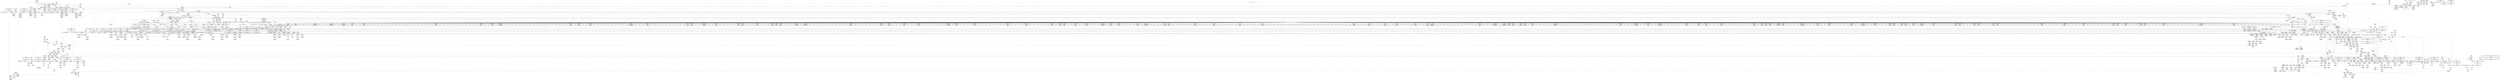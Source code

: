 digraph {
	CE0x556bf80 [shape=record,shape=Mrecord,label="{CE0x556bf80|selinux_inode_removexattr:entry|*SummSink*}"]
	CE0x565cfa0 [shape=record,shape=Mrecord,label="{CE0x565cfa0|inode_has_perm:lnot.ext|security/selinux/hooks.c,1611|*SummSource*}"]
	CE0x560faf0 [shape=record,shape=Mrecord,label="{CE0x560faf0|104:_%struct.inode*,_:_CRE_256,264_|*MultipleSource*|Function::selinux_inode_setotherxattr&Arg::dentry::|Function::selinux_inode_removexattr&Arg::dentry::|Function::dentry_has_perm&Arg::dentry::|security/selinux/hooks.c,1627}"]
	CE0x55e5850 [shape=record,shape=Mrecord,label="{CE0x55e5850|104:_%struct.inode*,_:_CRE_147,148_}"]
	CE0x4d460c0 [shape=record,shape=Mrecord,label="{CE0x4d460c0|selinux_inode_removexattr:tmp|*SummSource*}"]
	CE0x5624dc0 [shape=record,shape=Mrecord,label="{CE0x5624dc0|GLOBAL:llvm.expect.i64|*Constant*}"]
	CE0x55857f0 [shape=record,shape=Mrecord,label="{CE0x55857f0|dentry_has_perm:bb|*SummSink*}"]
	CE0x55f4fa0 [shape=record,shape=Mrecord,label="{CE0x55f4fa0|selinux_inode_setotherxattr:tmp37|security/selinux/hooks.c,2922|*SummSink*}"]
	CE0x5594c60 [shape=record,shape=Mrecord,label="{CE0x5594c60|selinux_inode_removexattr:tmp6|security/selinux/hooks.c,3056|*SummSource*}"]
	CE0x559bd40 [shape=record,shape=Mrecord,label="{CE0x559bd40|i64*_getelementptr_inbounds_(_25_x_i64_,_25_x_i64_*___llvm_gcov_ctr237,_i64_0,_i64_1)|*Constant*|*SummSource*}"]
	CE0x5641bc0 [shape=record,shape=Mrecord,label="{CE0x5641bc0|12:_i32,_56:_i8*,_:_CRE_600,601_}"]
	CE0x565d110 [shape=record,shape=Mrecord,label="{CE0x565d110|inode_has_perm:lnot.ext|security/selinux/hooks.c,1611|*SummSink*}"]
	CE0x55f8e10 [shape=record,shape=Mrecord,label="{CE0x55f8e10|selinux_inode_setotherxattr:tmp45|security/selinux/hooks.c,2927|*SummSource*}"]
	CE0x558b170 [shape=record,shape=Mrecord,label="{CE0x558b170|inode_has_perm:tmp5|security/selinux/hooks.c,1609|*SummSink*}"]
	CE0x5643aa0 [shape=record,shape=Mrecord,label="{CE0x5643aa0|12:_i32,_56:_i8*,_:_CRE_640,648_|*MultipleSource*|Function::inode_has_perm&Arg::inode::|*LoadInst*|security/selinux/hooks.c,1627|security/selinux/hooks.c,1611}"]
	CE0x564ac80 [shape=record,shape=Mrecord,label="{CE0x564ac80|12:_i32,_56:_i8*,_:_CRE_910,911_}"]
	CE0x565d4b0 [shape=record,shape=Mrecord,label="{CE0x565d4b0|i64_0|*Constant*}"]
	CE0x55eb2c0 [shape=record,shape=Mrecord,label="{CE0x55eb2c0|104:_%struct.inode*,_:_CRE_144,145_}"]
	CE0x5577fc0 [shape=record,shape=Mrecord,label="{CE0x5577fc0|_call_void_mcount()_#3|*SummSink*}"]
	CE0x557d810 [shape=record,shape=Mrecord,label="{CE0x557d810|selinux_inode_removexattr:call|security/selinux/hooks.c,3055}"]
	CE0x55993a0 [shape=record,shape=Mrecord,label="{CE0x55993a0|i32_2915|*Constant*|*SummSink*}"]
	CE0x562f620 [shape=record,shape=Mrecord,label="{CE0x562f620|12:_i32,_56:_i8*,_:_CRE_187,188_}"]
	CE0x556fe60 [shape=record,shape=Mrecord,label="{CE0x556fe60|_ret_%struct.task_struct*_%tmp4,_!dbg_!27714|./arch/x86/include/asm/current.h,14|*SummSink*}"]
	CE0x5636250 [shape=record,shape=Mrecord,label="{CE0x5636250|12:_i32,_56:_i8*,_:_CRE_301,302_}"]
	CE0x55beb20 [shape=record,shape=Mrecord,label="{CE0x55beb20|selinux_inode_setotherxattr:tmp31|security/selinux/hooks.c,2920|*SummSource*}"]
	CE0x5566100 [shape=record,shape=Mrecord,label="{CE0x5566100|selinux_inode_setotherxattr:tmp17|security/selinux/hooks.c,2915}"]
	CE0x562bcd0 [shape=record,shape=Mrecord,label="{CE0x562bcd0|12:_i32,_56:_i8*,_:_CRE_142,143_}"]
	CE0x564cc90 [shape=record,shape=Mrecord,label="{CE0x564cc90|12:_i32,_56:_i8*,_:_CRE_944,952_|*MultipleSource*|Function::inode_has_perm&Arg::inode::|*LoadInst*|security/selinux/hooks.c,1627|security/selinux/hooks.c,1611}"]
	CE0x5658040 [shape=record,shape=Mrecord,label="{CE0x5658040|__validate_creds:tobool|include/linux/cred.h,173|*SummSource*}"]
	CE0x55fd2f0 [shape=record,shape=Mrecord,label="{CE0x55fd2f0|cred_sid:tmp4|*LoadInst*|security/selinux/hooks.c,196|*SummSink*}"]
	CE0x5667a60 [shape=record,shape=Mrecord,label="{CE0x5667a60|inode_has_perm:call4|security/selinux/hooks.c,1617|*SummSink*}"]
	CE0x5644c20 [shape=record,shape=Mrecord,label="{CE0x5644c20|12:_i32,_56:_i8*,_:_CRE_696,704_|*MultipleSource*|Function::inode_has_perm&Arg::inode::|*LoadInst*|security/selinux/hooks.c,1627|security/selinux/hooks.c,1611}"]
	CE0x56415d0 [shape=record,shape=Mrecord,label="{CE0x56415d0|12:_i32,_56:_i8*,_:_CRE_595,596_}"]
	CE0x5636710 [shape=record,shape=Mrecord,label="{CE0x5636710|12:_i32,_56:_i8*,_:_CRE_305,306_}"]
	CE0x5598410 [shape=record,shape=Mrecord,label="{CE0x5598410|selinux_inode_setotherxattr:tobool|security/selinux/hooks.c,2915|*SummSource*}"]
	CE0x5666a20 [shape=record,shape=Mrecord,label="{CE0x5666a20|avc_has_perm:requested|Function::avc_has_perm&Arg::requested::}"]
	CE0x5643380 [shape=record,shape=Mrecord,label="{CE0x5643380|12:_i32,_56:_i8*,_:_CRE_620,621_}"]
	CE0x55cb340 [shape=record,shape=Mrecord,label="{CE0x55cb340|i64_12|*Constant*|*SummSink*}"]
	CE0x561e4f0 [shape=record,shape=Mrecord,label="{CE0x561e4f0|12:_i32,_56:_i8*,_:_CRE_72,76_|*MultipleSource*|Function::inode_has_perm&Arg::inode::|*LoadInst*|security/selinux/hooks.c,1627|security/selinux/hooks.c,1611}"]
	CE0x55898b0 [shape=record,shape=Mrecord,label="{CE0x55898b0|GLOBAL:creds_are_invalid|*Constant*|*SummSink*}"]
	CE0x5581990 [shape=record,shape=Mrecord,label="{CE0x5581990|selinux_inode_setotherxattr:call5|security/selinux/hooks.c,2917}"]
	CE0x559e860 [shape=record,shape=Mrecord,label="{CE0x559e860|VOIDTB_TE_array:_GCR_.str68_private_unnamed_addr_constant_20_x_i8_c_security.capability_00_,_align_1:_elem_0:default:}"]
	CE0x566eb10 [shape=record,shape=Mrecord,label="{CE0x566eb10|i64*_getelementptr_inbounds_(_2_x_i64_,_2_x_i64_*___llvm_gcov_ctr131,_i64_0,_i64_0)|*Constant*}"]
	CE0x55cc9b0 [shape=record,shape=Mrecord,label="{CE0x55cc9b0|_call_void_mcount()_#3}"]
	CE0x5632100 [shape=record,shape=Mrecord,label="{CE0x5632100|12:_i32,_56:_i8*,_:_CRE_246,247_}"]
	CE0x5658450 [shape=record,shape=Mrecord,label="{CE0x5658450|__validate_creds:bb|*SummSink*}"]
	CE0x5641960 [shape=record,shape=Mrecord,label="{CE0x5641960|12:_i32,_56:_i8*,_:_CRE_598,599_}"]
	CE0x55e7ba0 [shape=record,shape=Mrecord,label="{CE0x55e7ba0|104:_%struct.inode*,_:_CRE_317,318_}"]
	CE0x55751d0 [shape=record,shape=Mrecord,label="{CE0x55751d0|selinux_inode_removexattr:retval.0|*SummSource*}"]
	CE0x55715f0 [shape=record,shape=Mrecord,label="{CE0x55715f0|GLOBAL:get_current|*Constant*}"]
	CE0x5570cd0 [shape=record,shape=Mrecord,label="{CE0x5570cd0|dentry_has_perm:u|security/selinux/hooks.c,1631|*SummSink*}"]
	CE0x5578ce0 [shape=record,shape=Mrecord,label="{CE0x5578ce0|i32_-13|*Constant*|*SummSource*}"]
	CE0x5572990 [shape=record,shape=Mrecord,label="{CE0x5572990|selinux_inode_removexattr:tmp9|security/selinux/hooks.c,3060|*SummSink*}"]
	CE0x566cb60 [shape=record,shape=Mrecord,label="{CE0x566cb60|i64*_getelementptr_inbounds_(_5_x_i64_,_5_x_i64_*___llvm_gcov_ctr155,_i64_0,_i64_4)|*Constant*}"]
	CE0x55be5c0 [shape=record,shape=Mrecord,label="{CE0x55be5c0|selinux_inode_setotherxattr:tmp30|security/selinux/hooks.c,2920|*SummSource*}"]
	CE0x5575260 [shape=record,shape=Mrecord,label="{CE0x5575260|selinux_inode_removexattr:retval.0|*SummSink*}"]
	CE0x566c640 [shape=record,shape=Mrecord,label="{CE0x566c640|i32_3|*Constant*|*SummSource*}"]
	CE0x55ff270 [shape=record,shape=Mrecord,label="{CE0x55ff270|cred_sid:tmp6|security/selinux/hooks.c,197|*SummSink*}"]
	CE0x55fd890 [shape=record,shape=Mrecord,label="{CE0x55fd890|i32_1|*Constant*}"]
	CE0x5661510 [shape=record,shape=Mrecord,label="{CE0x5661510|inode_has_perm:tmp11|security/selinux/hooks.c,1612|*SummSource*}"]
	CE0x55c47e0 [shape=record,shape=Mrecord,label="{CE0x55c47e0|12:_i32,_56:_i8*,_:_CRE_408,416_|*MultipleSource*|Function::inode_has_perm&Arg::inode::|*LoadInst*|security/selinux/hooks.c,1627|security/selinux/hooks.c,1611}"]
	CE0x55f2510 [shape=record,shape=Mrecord,label="{CE0x55f2510|i64*_getelementptr_inbounds_(_25_x_i64_,_25_x_i64_*___llvm_gcov_ctr237,_i64_0,_i64_17)|*Constant*}"]
	CE0x5626b80 [shape=record,shape=Mrecord,label="{CE0x5626b80|inode_has_perm:return}"]
	CE0x565cbb0 [shape=record,shape=Mrecord,label="{CE0x565cbb0|inode_has_perm:conv|security/selinux/hooks.c,1611}"]
	CE0x5645ad0 [shape=record,shape=Mrecord,label="{CE0x5645ad0|12:_i32,_56:_i8*,_:_CRE_760,768_|*MultipleSource*|Function::inode_has_perm&Arg::inode::|*LoadInst*|security/selinux/hooks.c,1627|security/selinux/hooks.c,1611}"]
	CE0x5643970 [shape=record,shape=Mrecord,label="{CE0x5643970|12:_i32,_56:_i8*,_:_CRE_632,640_|*MultipleSource*|Function::inode_has_perm&Arg::inode::|*LoadInst*|security/selinux/hooks.c,1627|security/selinux/hooks.c,1611}"]
	CE0x55f4600 [shape=record,shape=Mrecord,label="{CE0x55f4600|i64_18|*Constant*|*SummSource*}"]
	CE0x55b43d0 [shape=record,shape=Mrecord,label="{CE0x55b43d0|selinux_inode_setotherxattr:if.else|*SummSource*}"]
	CE0x557f830 [shape=record,shape=Mrecord,label="{CE0x557f830|selinux_inode_removexattr:tmp7|security/selinux/hooks.c,3056}"]
	CE0x55e7a70 [shape=record,shape=Mrecord,label="{CE0x55e7a70|104:_%struct.inode*,_:_CRE_316,317_}"]
	CE0x559ca30 [shape=record,shape=Mrecord,label="{CE0x559ca30|selinux_inode_setotherxattr:tmp7|security/selinux/hooks.c,2915|*SummSink*}"]
	CE0x55a3a00 [shape=record,shape=Mrecord,label="{CE0x55a3a00|selinux_inode_setotherxattr:tmp7|security/selinux/hooks.c,2915}"]
	CE0x55eab50 [shape=record,shape=Mrecord,label="{CE0x55eab50|104:_%struct.inode*,_:_CRE_92,93_}"]
	CE0x566b220 [shape=record,shape=Mrecord,label="{CE0x566b220|__validate_creds:tmp6|include/linux/cred.h,174|*SummSink*}"]
	CE0x55c1000 [shape=record,shape=Mrecord,label="{CE0x55c1000|selinux_inode_setotherxattr:tmp48|security/selinux/hooks.c,2932|*SummSource*}"]
	CE0x55f8a10 [shape=record,shape=Mrecord,label="{CE0x55f8a10|i64*_getelementptr_inbounds_(_25_x_i64_,_25_x_i64_*___llvm_gcov_ctr237,_i64_0,_i64_22)|*Constant*|*SummSink*}"]
	CE0x564ff20 [shape=record,shape=Mrecord,label="{CE0x564ff20|inode_has_perm:tmp15|*LoadInst*|security/selinux/hooks.c,1615|*SummSink*}"]
	CE0x5653110 [shape=record,shape=Mrecord,label="{CE0x5653110|cred_sid:cred|Function::cred_sid&Arg::cred::|*SummSource*}"]
	CE0x55c1480 [shape=record,shape=Mrecord,label="{CE0x55c1480|selinux_inode_setotherxattr:tmp49|security/selinux/hooks.c,2932}"]
	CE0x564c440 [shape=record,shape=Mrecord,label="{CE0x564c440|12:_i32,_56:_i8*,_:_CRE_930,931_}"]
	CE0x56197d0 [shape=record,shape=Mrecord,label="{CE0x56197d0|104:_%struct.inode*,_:_CRE_8,12_|*MultipleSource*|Function::selinux_inode_setotherxattr&Arg::dentry::|Function::selinux_inode_removexattr&Arg::dentry::|Function::dentry_has_perm&Arg::dentry::|security/selinux/hooks.c,1627}"]
	CE0x5624c20 [shape=record,shape=Mrecord,label="{CE0x5624c20|i64_0|*Constant*}"]
	CE0x5566a80 [shape=record,shape=Mrecord,label="{CE0x5566a80|selinux_inode_setotherxattr:tmp18|security/selinux/hooks.c,2915|*SummSource*}"]
	CE0x564a0a0 [shape=record,shape=Mrecord,label="{CE0x564a0a0|12:_i32,_56:_i8*,_:_CRE_900,901_}"]
	CE0x55eae60 [shape=record,shape=Mrecord,label="{CE0x55eae60|104:_%struct.inode*,_:_CRE_96,104_|*MultipleSource*|Function::selinux_inode_setotherxattr&Arg::dentry::|Function::selinux_inode_removexattr&Arg::dentry::|Function::dentry_has_perm&Arg::dentry::|security/selinux/hooks.c,1627}"]
	CE0x55e62b0 [shape=record,shape=Mrecord,label="{CE0x55e62b0|104:_%struct.inode*,_:_CRE_159,160_}"]
	CE0x557cf40 [shape=record,shape=Mrecord,label="{CE0x557cf40|selinux_inode_removexattr:tmp5|security/selinux/hooks.c,3055|*SummSource*}"]
	CE0x55941c0 [shape=record,shape=Mrecord,label="{CE0x55941c0|i64*_getelementptr_inbounds_(_25_x_i64_,_25_x_i64_*___llvm_gcov_ctr237,_i64_0,_i64_0)|*Constant*}"]
	CE0x5654ee0 [shape=record,shape=Mrecord,label="{CE0x5654ee0|inode_has_perm:tmp17|security/selinux/hooks.c,1617|*SummSink*}"]
	CE0x556bd30 [shape=record,shape=Mrecord,label="{CE0x556bd30|selinux_inode_removexattr:if.then}"]
	CE0x5577a10 [shape=record,shape=Mrecord,label="{CE0x5577a10|i64_15|*Constant*|*SummSink*}"]
	CE0x562f750 [shape=record,shape=Mrecord,label="{CE0x562f750|12:_i32,_56:_i8*,_:_CRE_188,189_}"]
	CE0x55cb4b0 [shape=record,shape=Mrecord,label="{CE0x55cb4b0|selinux_inode_setotherxattr:tmp24|security/selinux/hooks.c,2919|*SummSource*}"]
	CE0x557ad90 [shape=record,shape=Mrecord,label="{CE0x557ad90|selinux_inode_setotherxattr:do.end}"]
	CE0x55e9780 [shape=record,shape=Mrecord,label="{CE0x55e9780|inode_has_perm:cred|Function::inode_has_perm&Arg::cred::}"]
	CE0x55bfee0 [shape=record,shape=Mrecord,label="{CE0x55bfee0|inode_has_perm:bb|*SummSink*}"]
	CE0x5647a20 [shape=record,shape=Mrecord,label="{CE0x5647a20|12:_i32,_56:_i8*,_:_CRE_867,868_}"]
	CE0x559f9f0 [shape=record,shape=Mrecord,label="{CE0x559f9f0|selinux_inode_setotherxattr:tmp5|security/selinux/hooks.c,2915|*SummSink*}"]
	CE0x56338c0 [shape=record,shape=Mrecord,label="{CE0x56338c0|12:_i32,_56:_i8*,_:_CRE_266,267_}"]
	CE0x56563b0 [shape=record,shape=Mrecord,label="{CE0x56563b0|i64*_getelementptr_inbounds_(_8_x_i64_,_8_x_i64_*___llvm_gcov_ctr154,_i64_0,_i64_7)|*Constant*|*SummSink*}"]
	CE0x55775c0 [shape=record,shape=Mrecord,label="{CE0x55775c0|GLOBAL:capable|*Constant*|*SummSink*}"]
	CE0x560da40 [shape=record,shape=Mrecord,label="{CE0x560da40|104:_%struct.inode*,_:_CRE_180,181_}"]
	CE0x55fb2c0 [shape=record,shape=Mrecord,label="{CE0x55fb2c0|selinux_inode_setotherxattr:call19|security/selinux/hooks.c,2931}"]
	CE0x55cccf0 [shape=record,shape=Mrecord,label="{CE0x55cccf0|_call_void_mcount()_#3|*SummSink*}"]
	CE0x5667e30 [shape=record,shape=Mrecord,label="{CE0x5667e30|i32_(i32,_i32,_i16,_i32,_%struct.common_audit_data*)*_bitcast_(i32_(i32,_i32,_i16,_i32,_%struct.common_audit_data.495*)*_avc_has_perm_to_i32_(i32,_i32,_i16,_i32,_%struct.common_audit_data*)*)|*Constant*|*SummSource*}"]
	CE0x559c5e0 [shape=record,shape=Mrecord,label="{CE0x559c5e0|COLLAPSED:_GCMRE___llvm_gcov_ctr98_internal_global_2_x_i64_zeroinitializer:_elem_0:default:}"]
	CE0x55ff050 [shape=record,shape=Mrecord,label="{CE0x55ff050|cred_sid:tmp6|security/selinux/hooks.c,197|*SummSource*}"]
	CE0x55ea790 [shape=record,shape=Mrecord,label="{CE0x55ea790|104:_%struct.inode*,_:_CRE_89,90_}"]
	CE0x563bf50 [shape=record,shape=Mrecord,label="{CE0x563bf50|12:_i32,_56:_i8*,_:_CRE_478,479_}"]
	CE0x55a5a90 [shape=record,shape=Mrecord,label="{CE0x55a5a90|selinux_inode_setotherxattr:tmp20|security/selinux/hooks.c,2917}"]
	CE0x55a36f0 [shape=record,shape=Mrecord,label="{CE0x55a36f0|selinux_inode_setotherxattr:tmp25|security/selinux/hooks.c,2919|*SummSink*}"]
	CE0x562edd0 [shape=record,shape=Mrecord,label="{CE0x562edd0|12:_i32,_56:_i8*,_:_CRE_180,181_}"]
	CE0x556abb0 [shape=record,shape=Mrecord,label="{CE0x556abb0|_call_void_mcount()_#3|*SummSink*}"]
	CE0x566adc0 [shape=record,shape=Mrecord,label="{CE0x566adc0|i64*_getelementptr_inbounds_(_5_x_i64_,_5_x_i64_*___llvm_gcov_ctr155,_i64_0,_i64_3)|*Constant*|*SummSink*}"]
	CE0x5623c00 [shape=record,shape=Mrecord,label="{CE0x5623c00|__validate_creds:lnot.ext|include/linux/cred.h,173|*SummSink*}"]
	CE0x5621160 [shape=record,shape=Mrecord,label="{CE0x5621160|inode_has_perm:do.body|*SummSource*}"]
	CE0x5624a30 [shape=record,shape=Mrecord,label="{CE0x5624a30|inode_has_perm:tmp}"]
	CE0x55e7cd0 [shape=record,shape=Mrecord,label="{CE0x55e7cd0|104:_%struct.inode*,_:_CRE_318,319_}"]
	CE0x5648ed0 [shape=record,shape=Mrecord,label="{CE0x5648ed0|12:_i32,_56:_i8*,_:_CRE_885,886_}"]
	CE0x565dd90 [shape=record,shape=Mrecord,label="{CE0x565dd90|inode_has_perm:expval|security/selinux/hooks.c,1611|*SummSource*}"]
	"CONST[source:0(mediator),value:2(dynamic)][purpose:{object}]"
	CE0x5661a60 [shape=record,shape=Mrecord,label="{CE0x5661a60|inode_has_perm:tmp12|security/selinux/hooks.c,1612|*SummSource*}"]
	CE0x55f6170 [shape=record,shape=Mrecord,label="{CE0x55f6170|i64*_getelementptr_inbounds_(_25_x_i64_,_25_x_i64_*___llvm_gcov_ctr237,_i64_0,_i64_20)|*Constant*}"]
	CE0x55caed0 [shape=record,shape=Mrecord,label="{CE0x55caed0|i64_13|*Constant*|*SummSource*}"]
	CE0x55b4c70 [shape=record,shape=Mrecord,label="{CE0x55b4c70|selinux_inode_setotherxattr:if.end16|*SummSource*}"]
	CE0x55b7c70 [shape=record,shape=Mrecord,label="{CE0x55b7c70|selinux_inode_setotherxattr:tmp1|*SummSource*}"]
	CE0x5577920 [shape=record,shape=Mrecord,label="{CE0x5577920|i32_31|*Constant*|*SummSink*}"]
	CE0x557f050 [shape=record,shape=Mrecord,label="{CE0x557f050|selinux_inode_removexattr:tmp11|security/selinux/hooks.c,3061|*SummSink*}"]
	CE0x557eed0 [shape=record,shape=Mrecord,label="{CE0x557eed0|selinux_inode_removexattr:tmp11|security/selinux/hooks.c,3061|*SummSource*}"]
	CE0x5659480 [shape=record,shape=Mrecord,label="{CE0x5659480|28:_i32,_32:_i16,_:_CRE_28,32_|*MultipleSource*|*LoadInst*|security/selinux/hooks.c,1615|security/selinux/hooks.c,1615|security/selinux/hooks.c,1617}"]
	CE0x562e3a0 [shape=record,shape=Mrecord,label="{CE0x562e3a0|i64_1|*Constant*}"]
	"CONST[source:1(input),value:2(dynamic)][purpose:{object}][SrcIdx:0]"
	CE0x55fe3b0 [shape=record,shape=Mrecord,label="{CE0x55fe3b0|0:_i32,_4:_i32,_8:_i32,_12:_i32,_:_CMRE_8,12_|*MultipleSource*|security/selinux/hooks.c,196|*LoadInst*|security/selinux/hooks.c,196|security/selinux/hooks.c,197}"]
	CE0x55e5fe0 [shape=record,shape=Mrecord,label="{CE0x55e5fe0|104:_%struct.inode*,_:_CRE_156,157_}"]
	CE0x5631170 [shape=record,shape=Mrecord,label="{CE0x5631170|12:_i32,_56:_i8*,_:_CRE_216,224_|*MultipleSource*|Function::inode_has_perm&Arg::inode::|*LoadInst*|security/selinux/hooks.c,1627|security/selinux/hooks.c,1611}"]
	CE0x55f67d0 [shape=record,shape=Mrecord,label="{CE0x55f67d0|i64*_getelementptr_inbounds_(_25_x_i64_,_25_x_i64_*___llvm_gcov_ctr237,_i64_0,_i64_20)|*Constant*|*SummSink*}"]
	CE0x557de70 [shape=record,shape=Mrecord,label="{CE0x557de70|i32_0|*Constant*|*SummSource*}"]
	CE0x55a0c60 [shape=record,shape=Mrecord,label="{CE0x55a0c60|__validate_creds:lnot|include/linux/cred.h,173}"]
	CE0x55fb9f0 [shape=record,shape=Mrecord,label="{CE0x55fb9f0|dentry_has_perm:entry}"]
	CE0x55a5000 [shape=record,shape=Mrecord,label="{CE0x55a5000|dentry_has_perm:tmp|*SummSink*}"]
	CE0x561b300 [shape=record,shape=Mrecord,label="{CE0x561b300|104:_%struct.inode*,_:_CRE_196,197_}"]
	CE0x55817e0 [shape=record,shape=Mrecord,label="{CE0x55817e0|selinux_inode_setotherxattr:tmp19|security/selinux/hooks.c,2915|*SummSource*}"]
	CE0x5620140 [shape=record,shape=Mrecord,label="{CE0x5620140|inode_has_perm:tmp1|*SummSink*}"]
	CE0x682e260 [shape=record,shape=Mrecord,label="{CE0x682e260|selinux_inode_removexattr:call|security/selinux/hooks.c,3055|*SummSource*}"]
	CE0x5650030 [shape=record,shape=Mrecord,label="{CE0x5650030|inode_has_perm:tmp16|security/selinux/hooks.c,1615}"]
	CE0x55769b0 [shape=record,shape=Mrecord,label="{CE0x55769b0|12:_i32,_56:_i8*,_:_CRE_138,139_}"]
	CE0x55bc420 [shape=record,shape=Mrecord,label="{CE0x55bc420|inode_has_perm:tmp4|security/selinux/hooks.c,1609}"]
	CE0x560d860 [shape=record,shape=Mrecord,label="{CE0x560d860|104:_%struct.inode*,_:_CRE_178,179_}"]
	CE0x55b74c0 [shape=record,shape=Mrecord,label="{CE0x55b74c0|selinux_inode_setotherxattr:bb|*SummSink*}"]
	CE0x55cc780 [shape=record,shape=Mrecord,label="{CE0x55cc780|get_current:tmp3|*SummSink*}"]
	CE0x5621040 [shape=record,shape=Mrecord,label="{CE0x5621040|inode_has_perm:do.body}"]
	CE0x55bd6f0 [shape=record,shape=Mrecord,label="{CE0x55bd6f0|selinux_inode_setotherxattr:tmp29|security/selinux/hooks.c,2920}"]
	CE0x5651810 [shape=record,shape=Mrecord,label="{CE0x5651810|inode_has_perm:tmp13|security/selinux/hooks.c,1614|*SummSource*}"]
	CE0x55f0fa0 [shape=record,shape=Mrecord,label="{CE0x55f0fa0|i64*_getelementptr_inbounds_(_25_x_i64_,_25_x_i64_*___llvm_gcov_ctr237,_i64_0,_i64_16)|*Constant*|*SummSink*}"]
	CE0x565c910 [shape=record,shape=Mrecord,label="{CE0x565c910|inode_has_perm:lnot1|security/selinux/hooks.c,1611|*SummSource*}"]
	CE0x5598b50 [shape=record,shape=Mrecord,label="{CE0x5598b50|inode_has_perm:tmp5|security/selinux/hooks.c,1609}"]
	CE0x563e9e0 [shape=record,shape=Mrecord,label="{CE0x563e9e0|12:_i32,_56:_i8*,_:_CRE_558,559_}"]
	CE0x55c1fa0 [shape=record,shape=Mrecord,label="{CE0x55c1fa0|get_current:bb|*SummSource*}"]
	CE0x5625060 [shape=record,shape=Mrecord,label="{CE0x5625060|__validate_creds:line|Function::__validate_creds&Arg::line::|*SummSource*}"]
	CE0x562cae0 [shape=record,shape=Mrecord,label="{CE0x562cae0|12:_i32,_56:_i8*,_:_CRE_154,155_}"]
	CE0x560ed20 [shape=record,shape=Mrecord,label="{CE0x560ed20|104:_%struct.inode*,_:_CRE_219,220_}"]
	CE0x55be190 [shape=record,shape=Mrecord,label="{CE0x55be190|selinux_inode_setotherxattr:tmp29|security/selinux/hooks.c,2920|*SummSink*}"]
	CE0x560eac0 [shape=record,shape=Mrecord,label="{CE0x560eac0|104:_%struct.inode*,_:_CRE_217,218_}"]
	CE0x55f3670 [shape=record,shape=Mrecord,label="{CE0x55f3670|selinux_inode_setotherxattr:call14|security/selinux/hooks.c,2922}"]
	CE0x5628490 [shape=record,shape=Mrecord,label="{CE0x5628490|12:_i32,_56:_i8*,_:_CRE_4,8_|*MultipleSource*|Function::inode_has_perm&Arg::inode::|*LoadInst*|security/selinux/hooks.c,1627|security/selinux/hooks.c,1611}"]
	CE0x566a550 [shape=record,shape=Mrecord,label="{CE0x566a550|__validate_creds:tmp5|include/linux/cred.h,173|*SummSource*}"]
	CE0x56608a0 [shape=record,shape=Mrecord,label="{CE0x56608a0|inode_has_perm:tmp10|security/selinux/hooks.c,1611|*SummSink*}"]
	CE0x5582fe0 [shape=record,shape=Mrecord,label="{CE0x5582fe0|selinux_inode_removexattr:call1|security/selinux/hooks.c,3056|*SummSource*}"]
	CE0x55bfdf0 [shape=record,shape=Mrecord,label="{CE0x55bfdf0|inode_has_perm:bb|*SummSource*}"]
	CE0x5648b40 [shape=record,shape=Mrecord,label="{CE0x5648b40|12:_i32,_56:_i8*,_:_CRE_882,883_}"]
	CE0x565de90 [shape=record,shape=Mrecord,label="{CE0x565de90|inode_has_perm:expval|security/selinux/hooks.c,1611|*SummSink*}"]
	CE0x5611560 [shape=record,shape=Mrecord,label="{CE0x5611560|get_current:tmp1|*SummSource*}"]
	CE0x564e050 [shape=record,shape=Mrecord,label="{CE0x564e050|12:_i32,_56:_i8*,_:_CRE_988,992_|*MultipleSource*|Function::inode_has_perm&Arg::inode::|*LoadInst*|security/selinux/hooks.c,1627|security/selinux/hooks.c,1611}"]
	CE0x5594cd0 [shape=record,shape=Mrecord,label="{CE0x5594cd0|selinux_inode_removexattr:tmp6|security/selinux/hooks.c,3056|*SummSink*}"]
	CE0x559bee0 [shape=record,shape=Mrecord,label="{CE0x559bee0|i64*_getelementptr_inbounds_(_25_x_i64_,_25_x_i64_*___llvm_gcov_ctr237,_i64_0,_i64_1)|*Constant*|*SummSink*}"]
	CE0x5669a20 [shape=record,shape=Mrecord,label="{CE0x5669a20|GLOBAL:__llvm_gcov_ctr155|Global_var:__llvm_gcov_ctr155|*SummSink*}"]
	CE0x564d410 [shape=record,shape=Mrecord,label="{CE0x564d410|12:_i32,_56:_i8*,_:_CRE_976,977_}"]
	CE0x56536b0 [shape=record,shape=Mrecord,label="{CE0x56536b0|i32_10|*Constant*|*SummSource*}"]
	CE0x557e2b0 [shape=record,shape=Mrecord,label="{CE0x557e2b0|i64*_getelementptr_inbounds_(_6_x_i64_,_6_x_i64_*___llvm_gcov_ctr241,_i64_0,_i64_5)|*Constant*|*SummSource*}"]
	CE0x5623060 [shape=record,shape=Mrecord,label="{CE0x5623060|i32_1609|*Constant*}"]
	CE0x562c750 [shape=record,shape=Mrecord,label="{CE0x562c750|12:_i32,_56:_i8*,_:_CRE_151,152_}"]
	CE0x5595490 [shape=record,shape=Mrecord,label="{CE0x5595490|_ret_i32_%retval.0,_!dbg_!27762|security/selinux/hooks.c,2932}"]
	CE0x55fbe90 [shape=record,shape=Mrecord,label="{CE0x55fbe90|dentry_has_perm:entry|*SummSink*}"]
	CE0x55c0bf0 [shape=record,shape=Mrecord,label="{CE0x55c0bf0|selinux_inode_setotherxattr:retval.0|*SummSink*}"]
	CE0x5598f70 [shape=record,shape=Mrecord,label="{CE0x5598f70|GLOBAL:lockdep_rcu_suspicious|*Constant*}"]
	CE0x55e8390 [shape=record,shape=Mrecord,label="{CE0x55e8390|inode_has_perm:if.end|*SummSource*}"]
	CE0x557dab0 [shape=record,shape=Mrecord,label="{CE0x557dab0|selinux_inode_removexattr:bb|*SummSink*}"]
	CE0x5657390 [shape=record,shape=Mrecord,label="{CE0x5657390|__validate_creds:if.then|*SummSink*}"]
	CE0x566e260 [shape=record,shape=Mrecord,label="{CE0x566e260|__validate_creds:tmp9|include/linux/cred.h,175}"]
	CE0x560d2c0 [shape=record,shape=Mrecord,label="{CE0x560d2c0|104:_%struct.inode*,_:_CRE_172,173_}"]
	CE0x559fb00 [shape=record,shape=Mrecord,label="{CE0x559fb00|selinux_inode_setotherxattr:tmp6|security/selinux/hooks.c,2915}"]
	CE0x56614a0 [shape=record,shape=Mrecord,label="{CE0x56614a0|inode_has_perm:tmp11|security/selinux/hooks.c,1612}"]
	CE0x55a2bb0 [shape=record,shape=Mrecord,label="{CE0x55a2bb0|i1_true|*Constant*}"]
	CE0x5578980 [shape=record,shape=Mrecord,label="{CE0x5578980|dentry_has_perm:d_inode|security/selinux/hooks.c,1627|*SummSink*}"]
	CE0x55cdcd0 [shape=record,shape=Mrecord,label="{CE0x55cdcd0|selinux_inode_setotherxattr:tobool1|security/selinux/hooks.c,2915|*SummSource*}"]
	CE0x563d820 [shape=record,shape=Mrecord,label="{CE0x563d820|12:_i32,_56:_i8*,_:_CRE_528,536_|*MultipleSource*|Function::inode_has_perm&Arg::inode::|*LoadInst*|security/selinux/hooks.c,1627|security/selinux/hooks.c,1611}"]
	CE0x5599050 [shape=record,shape=Mrecord,label="{CE0x5599050|GLOBAL:lockdep_rcu_suspicious|*Constant*|*SummSource*}"]
	CE0x564d820 [shape=record,shape=Mrecord,label="{CE0x564d820|12:_i32,_56:_i8*,_:_CRE_978,979_}"]
	CE0x5651d30 [shape=record,shape=Mrecord,label="{CE0x5651d30|inode_has_perm:tmp14|security/selinux/hooks.c,1614}"]
	CE0x5642d90 [shape=record,shape=Mrecord,label="{CE0x5642d90|12:_i32,_56:_i8*,_:_CRE_615,616_}"]
	CE0x55f7400 [shape=record,shape=Mrecord,label="{CE0x55f7400|selinux_inode_setotherxattr:tmp42}"]
	CE0x5643250 [shape=record,shape=Mrecord,label="{CE0x5643250|12:_i32,_56:_i8*,_:_CRE_619,620_}"]
	CE0x566a800 [shape=record,shape=Mrecord,label="{CE0x566a800|i64*_getelementptr_inbounds_(_5_x_i64_,_5_x_i64_*___llvm_gcov_ctr155,_i64_0,_i64_3)|*Constant*}"]
	CE0x56236c0 [shape=record,shape=Mrecord,label="{CE0x56236c0|inode_has_perm:tmp|*SummSource*}"]
	CE0x55c1120 [shape=record,shape=Mrecord,label="{CE0x55c1120|i64*_getelementptr_inbounds_(_25_x_i64_,_25_x_i64_*___llvm_gcov_ctr237,_i64_0,_i64_24)|*Constant*|*SummSource*}"]
	CE0x563cf70 [shape=record,shape=Mrecord,label="{CE0x563cf70|12:_i32,_56:_i8*,_:_CRE_504,508_|*MultipleSource*|Function::inode_has_perm&Arg::inode::|*LoadInst*|security/selinux/hooks.c,1627|security/selinux/hooks.c,1611}"]
	CE0x5630590 [shape=record,shape=Mrecord,label="{CE0x5630590|12:_i32,_56:_i8*,_:_CRE_200,201_}"]
	CE0x5641f50 [shape=record,shape=Mrecord,label="{CE0x5641f50|12:_i32,_56:_i8*,_:_CRE_603,604_}"]
	CE0x5642a00 [shape=record,shape=Mrecord,label="{CE0x5642a00|12:_i32,_56:_i8*,_:_CRE_612,613_}"]
	CE0x5669bb0 [shape=record,shape=Mrecord,label="{CE0x5669bb0|__validate_creds:tmp3|include/linux/cred.h,173|*SummSource*}"]
	CE0x566b140 [shape=record,shape=Mrecord,label="{CE0x566b140|__validate_creds:tmp6|include/linux/cred.h,174}"]
	CE0x564bd20 [shape=record,shape=Mrecord,label="{CE0x564bd20|12:_i32,_56:_i8*,_:_CRE_924,925_}"]
	CE0x564b730 [shape=record,shape=Mrecord,label="{CE0x564b730|12:_i32,_56:_i8*,_:_CRE_919,920_}"]
	CE0x6167580 [shape=record,shape=Mrecord,label="{CE0x6167580|GLOBAL:__llvm_gcov_ctr241|Global_var:__llvm_gcov_ctr241|*SummSource*}"]
	CE0x55f5af0 [shape=record,shape=Mrecord,label="{CE0x55f5af0|selinux_inode_setotherxattr:tmp39|security/selinux/hooks.c,2922|*SummSink*}"]
	CE0x5620510 [shape=record,shape=Mrecord,label="{CE0x5620510|_call_void_mcount()_#3|*SummSource*}"]
	CE0x563e2f0 [shape=record,shape=Mrecord,label="{CE0x563e2f0|12:_i32,_56:_i8*,_:_CRE_553,554_}"]
	CE0x5577b10 [shape=record,shape=Mrecord,label="{CE0x5577b10|dentry_has_perm:tmp3|*SummSource*}"]
	CE0x5635670 [shape=record,shape=Mrecord,label="{CE0x5635670|12:_i32,_56:_i8*,_:_CRE_291,292_}"]
	CE0x5578820 [shape=record,shape=Mrecord,label="{CE0x5578820|104:_%struct.inode*,_:_CRE_0,4_|*MultipleSource*|Function::selinux_inode_setotherxattr&Arg::dentry::|Function::selinux_inode_removexattr&Arg::dentry::|Function::dentry_has_perm&Arg::dentry::|security/selinux/hooks.c,1627}"]
	CE0x5652650 [shape=record,shape=Mrecord,label="{CE0x5652650|GLOBAL:cred_sid|*Constant*}"]
	CE0x55c0100 [shape=record,shape=Mrecord,label="{CE0x55c0100|dentry_has_perm:av|Function::dentry_has_perm&Arg::av::|*SummSink*}"]
	CE0x55a4720 [shape=record,shape=Mrecord,label="{CE0x55a4720|selinux_inode_setotherxattr:tmp11|security/selinux/hooks.c,2915|*SummSource*}"]
	CE0x557ca80 [shape=record,shape=Mrecord,label="{CE0x557ca80|selinux_inode_removexattr:name|Function::selinux_inode_removexattr&Arg::name::|*SummSink*}"]
	CE0x56517a0 [shape=record,shape=Mrecord,label="{CE0x56517a0|inode_has_perm:tmp13|security/selinux/hooks.c,1614}"]
	CE0x5626df0 [shape=record,shape=Mrecord,label="{CE0x5626df0|cred_sid:security|security/selinux/hooks.c,196}"]
	CE0x5648da0 [shape=record,shape=Mrecord,label="{CE0x5648da0|12:_i32,_56:_i8*,_:_CRE_884,885_}"]
	CE0x5620870 [shape=record,shape=Mrecord,label="{CE0x5620870|inode_has_perm:tmp2|*SummSource*}"]
	CE0x5631350 [shape=record,shape=Mrecord,label="{CE0x5631350|12:_i32,_56:_i8*,_:_CRE_224,232_|*MultipleSource*|Function::inode_has_perm&Arg::inode::|*LoadInst*|security/selinux/hooks.c,1627|security/selinux/hooks.c,1611}"]
	CE0x56428d0 [shape=record,shape=Mrecord,label="{CE0x56428d0|12:_i32,_56:_i8*,_:_CRE_611,612_}"]
	CE0x55b8510 [shape=record,shape=Mrecord,label="{CE0x55b8510|selinux_inode_setotherxattr:land.lhs.true2}"]
	CE0x55c1ca0 [shape=record,shape=Mrecord,label="{CE0x55c1ca0|selinux_inode_setotherxattr:tmp49|security/selinux/hooks.c,2932|*SummSink*}"]
	CE0x564ca30 [shape=record,shape=Mrecord,label="{CE0x564ca30|12:_i32,_56:_i8*,_:_CRE_935,936_}"]
	CE0x557e820 [shape=record,shape=Mrecord,label="{CE0x557e820|selinux_inode_removexattr:tmp10|security/selinux/hooks.c,3061|*SummSource*}"]
	CE0x55f48f0 [shape=record,shape=Mrecord,label="{CE0x55f48f0|selinux_inode_setotherxattr:tmp36|security/selinux/hooks.c,2922|*SummSource*}"]
	CE0x563efd0 [shape=record,shape=Mrecord,label="{CE0x563efd0|12:_i32,_56:_i8*,_:_CRE_563,564_}"]
	CE0x561ca20 [shape=record,shape=Mrecord,label="{CE0x561ca20|get_current:tmp2|*SummSource*}"]
	CE0x558ba30 [shape=record,shape=Mrecord,label="{CE0x558ba30|i64*_getelementptr_inbounds_(_25_x_i64_,_25_x_i64_*___llvm_gcov_ctr237,_i64_0,_i64_8)|*Constant*}"]
	CE0x556fdc0 [shape=record,shape=Mrecord,label="{CE0x556fdc0|_ret_%struct.task_struct*_%tmp4,_!dbg_!27714|./arch/x86/include/asm/current.h,14}"]
	CE0x557c6d0 [shape=record,shape=Mrecord,label="{CE0x557c6d0|selinux_inode_removexattr:name|Function::selinux_inode_removexattr&Arg::name::}"]
	CE0x5668ee0 [shape=record,shape=Mrecord,label="{CE0x5668ee0|__validate_creds:tmp2|include/linux/cred.h,173}"]
	CE0x5640fe0 [shape=record,shape=Mrecord,label="{CE0x5640fe0|12:_i32,_56:_i8*,_:_CRE_590,591_}"]
	CE0x563de80 [shape=record,shape=Mrecord,label="{CE0x563de80|12:_i32,_56:_i8*,_:_CRE_544,552_|*MultipleSource*|Function::inode_has_perm&Arg::inode::|*LoadInst*|security/selinux/hooks.c,1627|security/selinux/hooks.c,1611}"]
	CE0x562fd40 [shape=record,shape=Mrecord,label="{CE0x562fd40|12:_i32,_56:_i8*,_:_CRE_193,194_}"]
	CE0x5588720 [shape=record,shape=Mrecord,label="{CE0x5588720|_call_void_mcount()_#3|*SummSource*}"]
	CE0x5649130 [shape=record,shape=Mrecord,label="{CE0x5649130|12:_i32,_56:_i8*,_:_CRE_887,888_}"]
	CE0x564c570 [shape=record,shape=Mrecord,label="{CE0x564c570|12:_i32,_56:_i8*,_:_CRE_931,932_}"]
	CE0x6960c00 [shape=record,shape=Mrecord,label="{CE0x6960c00|selinux_inode_removexattr:if.end}"]
	CE0x558f1c0 [shape=record,shape=Mrecord,label="{CE0x558f1c0|i64*_getelementptr_inbounds_(_6_x_i64_,_6_x_i64_*___llvm_gcov_ctr241,_i64_0,_i64_3)|*Constant*|*SummSource*}"]
	CE0x55e63a0 [shape=record,shape=Mrecord,label="{CE0x55e63a0|104:_%struct.inode*,_:_CRE_160,161_}"]
	CE0x55b8a80 [shape=record,shape=Mrecord,label="{CE0x55b8a80|dentry_has_perm:tmp}"]
	CE0x5576570 [shape=record,shape=Mrecord,label="{CE0x5576570|12:_i32,_56:_i8*,_:_CRE_136,137_}"]
	CE0x562bbd0 [shape=record,shape=Mrecord,label="{CE0x562bbd0|12:_i32,_56:_i8*,_:_CRE_141,142_}"]
	CE0x55cead0 [shape=record,shape=Mrecord,label="{CE0x55cead0|selinux_inode_setotherxattr:do.body}"]
	CE0x56319b0 [shape=record,shape=Mrecord,label="{CE0x56319b0|12:_i32,_56:_i8*,_:_CRE_241,242_}"]
	CE0x5640660 [shape=record,shape=Mrecord,label="{CE0x5640660|12:_i32,_56:_i8*,_:_CRE_582,583_}"]
	CE0x5657500 [shape=record,shape=Mrecord,label="{CE0x5657500|__validate_creds:bb}"]
	CE0x55c4180 [shape=record,shape=Mrecord,label="{CE0x55c4180|12:_i32,_56:_i8*,_:_CRE_384,388_|*MultipleSource*|Function::inode_has_perm&Arg::inode::|*LoadInst*|security/selinux/hooks.c,1627|security/selinux/hooks.c,1611}"]
	CE0x5647ad0 [shape=record,shape=Mrecord,label="{CE0x5647ad0|12:_i32,_56:_i8*,_:_CRE_868,869_}"]
	CE0x56402d0 [shape=record,shape=Mrecord,label="{CE0x56402d0|12:_i32,_56:_i8*,_:_CRE_579,580_}"]
	CE0x55a2230 [shape=record,shape=Mrecord,label="{CE0x55a2230|i64*_getelementptr_inbounds_(_25_x_i64_,_25_x_i64_*___llvm_gcov_ctr237,_i64_0,_i64_6)|*Constant*|*SummSink*}"]
	CE0x5624ff0 [shape=record,shape=Mrecord,label="{CE0x5624ff0|__validate_creds:line|Function::__validate_creds&Arg::line::}"]
	CE0x56581c0 [shape=record,shape=Mrecord,label="{CE0x56581c0|__validate_creds:tobool|include/linux/cred.h,173|*SummSink*}"]
	CE0x55e5ef0 [shape=record,shape=Mrecord,label="{CE0x55e5ef0|104:_%struct.inode*,_:_CRE_155,156_}"]
	CE0x55f8150 [shape=record,shape=Mrecord,label="{CE0x55f8150|selinux_inode_setotherxattr:tmp44|security/selinux/hooks.c,2927}"]
	CE0x5587b80 [shape=record,shape=Mrecord,label="{CE0x5587b80|cred_sid:tmp3}"]
	CE0x5649980 [shape=record,shape=Mrecord,label="{CE0x5649980|12:_i32,_56:_i8*,_:_CRE_894,895_}"]
	CE0x5630f10 [shape=record,shape=Mrecord,label="{CE0x5630f10|12:_i32,_56:_i8*,_:_CRE_208,210_|*MultipleSource*|Function::inode_has_perm&Arg::inode::|*LoadInst*|security/selinux/hooks.c,1627|security/selinux/hooks.c,1611}"]
	CE0x5635ff0 [shape=record,shape=Mrecord,label="{CE0x5635ff0|12:_i32,_56:_i8*,_:_CRE_299,300_}"]
	CE0x561bc40 [shape=record,shape=Mrecord,label="{CE0x561bc40|104:_%struct.inode*,_:_CRE_204,205_}"]
	CE0x55bf790 [shape=record,shape=Mrecord,label="{CE0x55bf790|selinux_inode_setotherxattr:call|security/selinux/hooks.c,2915|*SummSink*}"]
	CE0x5577880 [shape=record,shape=Mrecord,label="{CE0x5577880|i32_31|*Constant*|*SummSource*}"]
	CE0x5628540 [shape=record,shape=Mrecord,label="{CE0x5628540|COLLAPSED:_CMRE:_elem_0:default:}"]
	CE0x563c510 [shape=record,shape=Mrecord,label="{CE0x563c510|12:_i32,_56:_i8*,_:_CRE_483,484_}"]
	CE0x5571850 [shape=record,shape=Mrecord,label="{CE0x5571850|selinux_inode_removexattr:tmp8|security/selinux/hooks.c,3060}"]
	CE0x55c1290 [shape=record,shape=Mrecord,label="{CE0x55c1290|selinux_inode_setotherxattr:tmp48|security/selinux/hooks.c,2932|*SummSink*}"]
	CE0x55f3300 [shape=record,shape=Mrecord,label="{CE0x55f3300|selinux_inode_setotherxattr:tmp35|security/selinux/hooks.c,2922|*SummSink*}"]
	CE0x562bb20 [shape=record,shape=Mrecord,label="{CE0x562bb20|12:_i32,_56:_i8*,_:_CRE_140,141_}"]
	CE0x55b9f40 [shape=record,shape=Mrecord,label="{CE0x55b9f40|inode_has_perm:adp|Function::inode_has_perm&Arg::adp::|*SummSink*}"]
	CE0x55f0ac0 [shape=record,shape=Mrecord,label="{CE0x55f0ac0|selinux_inode_setotherxattr:tmp32|security/selinux/hooks.c,2921|*SummSource*}"]
	CE0x563fe10 [shape=record,shape=Mrecord,label="{CE0x563fe10|12:_i32,_56:_i8*,_:_CRE_575,576_}"]
	CE0x61673c0 [shape=record,shape=Mrecord,label="{CE0x61673c0|GLOBAL:__llvm_gcov_ctr241|Global_var:__llvm_gcov_ctr241}"]
	CE0x55b4320 [shape=record,shape=Mrecord,label="{CE0x55b4320|selinux_inode_setotherxattr:if.else}"]
	CE0x563ff40 [shape=record,shape=Mrecord,label="{CE0x563ff40|12:_i32,_56:_i8*,_:_CRE_576,577_}"]
	CE0x55cb3e0 [shape=record,shape=Mrecord,label="{CE0x55cb3e0|selinux_inode_setotherxattr:tmp24|security/selinux/hooks.c,2919}"]
	CE0x5620330 [shape=record,shape=Mrecord,label="{CE0x5620330|__validate_creds:tmp1|*SummSink*}"]
	CE0x55fe900 [shape=record,shape=Mrecord,label="{CE0x55fe900|0:_i32,_4:_i32,_8:_i32,_12:_i32,_:_CMRE_12,16_|*MultipleSource*|security/selinux/hooks.c,196|*LoadInst*|security/selinux/hooks.c,196|security/selinux/hooks.c,197}"]
	CE0x5622270 [shape=record,shape=Mrecord,label="{CE0x5622270|i32_22|*Constant*|*SummSource*}"]
	CE0x559b630 [shape=record,shape=Mrecord,label="{CE0x559b630|dentry_has_perm:tmp2|*SummSource*}"]
	CE0x566d7f0 [shape=record,shape=Mrecord,label="{CE0x566d7f0|__validate_creds:tmp8|include/linux/cred.h,175}"]
	CE0x55fecc0 [shape=record,shape=Mrecord,label="{CE0x55fecc0|0:_i32,_4:_i32,_8:_i32,_12:_i32,_:_CMRE_20,24_|*MultipleSource*|security/selinux/hooks.c,196|*LoadInst*|security/selinux/hooks.c,196|security/selinux/hooks.c,197}"]
	CE0x56440f0 [shape=record,shape=Mrecord,label="{CE0x56440f0|12:_i32,_56:_i8*,_:_CRE_664,672_|*MultipleSource*|Function::inode_has_perm&Arg::inode::|*LoadInst*|security/selinux/hooks.c,1627|security/selinux/hooks.c,1611}"]
	CE0x55eb570 [shape=record,shape=Mrecord,label="{CE0x55eb570|104:_%struct.inode*,_:_CRE_145,146_}"]
	CE0x5643cb0 [shape=record,shape=Mrecord,label="{CE0x5643cb0|12:_i32,_56:_i8*,_:_CRE_648,656_|*MultipleSource*|Function::inode_has_perm&Arg::inode::|*LoadInst*|security/selinux/hooks.c,1627|security/selinux/hooks.c,1611}"]
	CE0x55fcaf0 [shape=record,shape=Mrecord,label="{CE0x55fcaf0|i32_32|*Constant*|*SummSink*}"]
	CE0x563cc30 [shape=record,shape=Mrecord,label="{CE0x563cc30|12:_i32,_56:_i8*,_:_CRE_496,500_|*MultipleSource*|Function::inode_has_perm&Arg::inode::|*LoadInst*|security/selinux/hooks.c,1627|security/selinux/hooks.c,1611}"]
	CE0x558bb20 [shape=record,shape=Mrecord,label="{CE0x558bb20|GLOBAL:current_task|Global_var:current_task}"]
	CE0x562d330 [shape=record,shape=Mrecord,label="{CE0x562d330|12:_i32,_56:_i8*,_:_CRE_161,162_}"]
	CE0x564e800 [shape=record,shape=Mrecord,label="{CE0x564e800|inode_has_perm:tmp6|*LoadInst*|security/selinux/hooks.c,1611|*SummSource*}"]
	CE0x55e9d80 [shape=record,shape=Mrecord,label="{CE0x55e9d80|__validate_creds:lnot1|include/linux/cred.h,173}"]
	CE0x5654ae0 [shape=record,shape=Mrecord,label="{CE0x5654ae0|inode_has_perm:tmp17|security/selinux/hooks.c,1617}"]
	CE0x55c2ee0 [shape=record,shape=Mrecord,label="{CE0x55c2ee0|12:_i32,_56:_i8*,_:_CRE_309,310_}"]
	CE0x557ab40 [shape=record,shape=Mrecord,label="{CE0x557ab40|selinux_inode_setotherxattr:if.then|*SummSource*}"]
	CE0x557e5a0 [shape=record,shape=Mrecord,label="{CE0x557e5a0|i64*_getelementptr_inbounds_(_6_x_i64_,_6_x_i64_*___llvm_gcov_ctr241,_i64_0,_i64_5)|*Constant*|*SummSink*}"]
	CE0x5643ed0 [shape=record,shape=Mrecord,label="{CE0x5643ed0|12:_i32,_56:_i8*,_:_CRE_656,664_|*MultipleSource*|Function::inode_has_perm&Arg::inode::|*LoadInst*|security/selinux/hooks.c,1627|security/selinux/hooks.c,1611}"]
	CE0x55f69a0 [shape=record,shape=Mrecord,label="{CE0x55f69a0|selinux_inode_setotherxattr:tmp41|security/selinux/hooks.c,2925}"]
	CE0x5620ca0 [shape=record,shape=Mrecord,label="{CE0x5620ca0|i64*_getelementptr_inbounds_(_2_x_i64_,_2_x_i64_*___llvm_gcov_ctr131,_i64_0,_i64_1)|*Constant*}"]
	CE0x5634370 [shape=record,shape=Mrecord,label="{CE0x5634370|12:_i32,_56:_i8*,_:_CRE_275,276_}"]
	CE0x55b9160 [shape=record,shape=Mrecord,label="{CE0x55b9160|inode_has_perm:inode|Function::inode_has_perm&Arg::inode::}"]
	CE0x55b75a0 [shape=record,shape=Mrecord,label="{CE0x55b75a0|selinux_inode_setotherxattr:if.end17}"]
	CE0x55a5b60 [shape=record,shape=Mrecord,label="{CE0x55a5b60|selinux_inode_setotherxattr:tmp20|security/selinux/hooks.c,2917|*SummSource*}"]
	CE0x55cf490 [shape=record,shape=Mrecord,label="{CE0x55cf490|selinux_inode_setotherxattr:if.end18|*SummSink*}"]
	CE0x55ccdd0 [shape=record,shape=Mrecord,label="{CE0x55ccdd0|selinux_inode_setotherxattr:call|security/selinux/hooks.c,2915}"]
	CE0x5621320 [shape=record,shape=Mrecord,label="{CE0x5621320|COLLAPSED:_GCMRE___llvm_gcov_ctr155_internal_global_5_x_i64_zeroinitializer:_elem_0:default:}"]
	CE0x5647bd0 [shape=record,shape=Mrecord,label="{CE0x5647bd0|12:_i32,_56:_i8*,_:_CRE_869,870_}"]
	CE0x5628420 [shape=record,shape=Mrecord,label="{CE0x5628420|12:_i32,_56:_i8*,_:_CRE_2,4_|*MultipleSource*|Function::inode_has_perm&Arg::inode::|*LoadInst*|security/selinux/hooks.c,1627|security/selinux/hooks.c,1611}"]
	CE0x5631e50 [shape=record,shape=Mrecord,label="{CE0x5631e50|12:_i32,_56:_i8*,_:_CRE_243,244_}"]
	CE0x5656ee0 [shape=record,shape=Mrecord,label="{CE0x5656ee0|inode_has_perm:tmp20|security/selinux/hooks.c,1618|*SummSink*}"]
	CE0x55a5f70 [shape=record,shape=Mrecord,label="{CE0x55a5f70|selinux_inode_setotherxattr:tmp21|security/selinux/hooks.c,2917|*SummSource*}"]
	CE0x55e6580 [shape=record,shape=Mrecord,label="{CE0x55e6580|104:_%struct.inode*,_:_CRE_162,163_}"]
	CE0x55e5d10 [shape=record,shape=Mrecord,label="{CE0x55e5d10|104:_%struct.inode*,_:_CRE_153,154_}"]
	CE0x557a980 [shape=record,shape=Mrecord,label="{CE0x557a980|selinux_inode_setotherxattr:if.then15|*SummSink*}"]
	CE0x5565f00 [shape=record,shape=Mrecord,label="{CE0x5565f00|i64*_getelementptr_inbounds_(_25_x_i64_,_25_x_i64_*___llvm_gcov_ctr237,_i64_0,_i64_9)|*Constant*|*SummSource*}"]
	CE0x559d080 [shape=record,shape=Mrecord,label="{CE0x559d080|GLOBAL:selinux_inode_setotherxattr.__warned|Global_var:selinux_inode_setotherxattr.__warned|*SummSink*}"]
	CE0x55a6340 [shape=record,shape=Mrecord,label="{CE0x55a6340|selinux_inode_setotherxattr:tmp22|security/selinux/hooks.c,2917}"]
	CE0x5629860 [shape=record,shape=Mrecord,label="{CE0x5629860|cred_sid:tmp|*SummSource*}"]
	CE0x560f310 [shape=record,shape=Mrecord,label="{CE0x560f310|104:_%struct.inode*,_:_CRE_224,232_|*MultipleSource*|Function::selinux_inode_setotherxattr&Arg::dentry::|Function::selinux_inode_removexattr&Arg::dentry::|Function::dentry_has_perm&Arg::dentry::|security/selinux/hooks.c,1627}"]
	CE0x559f180 [shape=record,shape=Mrecord,label="{CE0x559f180|i64*_getelementptr_inbounds_(_2_x_i64_,_2_x_i64_*___llvm_gcov_ctr98,_i64_0,_i64_0)|*Constant*|*SummSource*}"]
	CE0x562c9b0 [shape=record,shape=Mrecord,label="{CE0x562c9b0|12:_i32,_56:_i8*,_:_CRE_153,154_}"]
	CE0x5644e40 [shape=record,shape=Mrecord,label="{CE0x5644e40|12:_i32,_56:_i8*,_:_CRE_704,712_|*MultipleSource*|Function::inode_has_perm&Arg::inode::|*LoadInst*|security/selinux/hooks.c,1627|security/selinux/hooks.c,1611}"]
	CE0x5652a00 [shape=record,shape=Mrecord,label="{CE0x5652a00|GLOBAL:cred_sid|*Constant*|*SummSource*}"]
	CE0x561a920 [shape=record,shape=Mrecord,label="{CE0x561a920|104:_%struct.inode*,_:_CRE_91,92_}"]
	CE0x557d3c0 [shape=record,shape=Mrecord,label="{CE0x557d3c0|i64*_getelementptr_inbounds_(_6_x_i64_,_6_x_i64_*___llvm_gcov_ctr241,_i64_0,_i64_0)|*Constant*|*SummSource*}"]
	CE0x5585990 [shape=record,shape=Mrecord,label="{CE0x5585990|i64*_getelementptr_inbounds_(_2_x_i64_,_2_x_i64_*___llvm_gcov_ctr131,_i64_0,_i64_1)|*Constant*|*SummSource*}"]
	CE0x5589600 [shape=record,shape=Mrecord,label="{CE0x5589600|12:_i32,_56:_i8*,_:_CRE_32,40_|*MultipleSource*|Function::inode_has_perm&Arg::inode::|*LoadInst*|security/selinux/hooks.c,1627|security/selinux/hooks.c,1611}"]
	CE0x562f160 [shape=record,shape=Mrecord,label="{CE0x562f160|12:_i32,_56:_i8*,_:_CRE_183,184_}"]
	CE0x55d0910 [shape=record,shape=Mrecord,label="{CE0x55d0910|_call_void_lockdep_rcu_suspicious(i8*_getelementptr_inbounds_(_25_x_i8_,_25_x_i8_*_.str3,_i32_0,_i32_0),_i32_2915,_i8*_getelementptr_inbounds_(_45_x_i8_,_45_x_i8_*_.str12,_i32_0,_i32_0))_#10,_!dbg_!27729|security/selinux/hooks.c,2915|*SummSink*}"]
	CE0x5582660 [shape=record,shape=Mrecord,label="{CE0x5582660|selinux_inode_setotherxattr:tobool6|security/selinux/hooks.c,2917|*SummSource*}"]
	CE0x55a3f50 [shape=record,shape=Mrecord,label="{CE0x55a3f50|get_current:tmp3}"]
	CE0x56494c0 [shape=record,shape=Mrecord,label="{CE0x56494c0|12:_i32,_56:_i8*,_:_CRE_890,891_}"]
	CE0x55b6420 [shape=record,shape=Mrecord,label="{CE0x55b6420|selinux_inode_setotherxattr:if.then10|*SummSink*}"]
	CE0x561b650 [shape=record,shape=Mrecord,label="{CE0x561b650|104:_%struct.inode*,_:_CRE_199,200_}"]
	CE0x55cfec0 [shape=record,shape=Mrecord,label="{CE0x55cfec0|dentry_has_perm:ad|security/selinux/hooks.c, 1628|*SummSource*}"]
	CE0x55ccc30 [shape=record,shape=Mrecord,label="{CE0x55ccc30|_call_void_mcount()_#3|*SummSource*}"]
	CE0x55ea530 [shape=record,shape=Mrecord,label="{CE0x55ea530|104:_%struct.inode*,_:_CRE_88,89_}"]
	CE0x558c010 [shape=record,shape=Mrecord,label="{CE0x558c010|selinux_inode_setotherxattr:if.end|*SummSource*}"]
	CE0x5631040 [shape=record,shape=Mrecord,label="{CE0x5631040|12:_i32,_56:_i8*,_:_CRE_212,216_|*MultipleSource*|Function::inode_has_perm&Arg::inode::|*LoadInst*|security/selinux/hooks.c,1627|security/selinux/hooks.c,1611}"]
	CE0x558d740 [shape=record,shape=Mrecord,label="{CE0x558d740|i64_3|*Constant*|*SummSource*}"]
	CE0x55b6f80 [shape=record,shape=Mrecord,label="{CE0x55b6f80|GLOBAL:__validate_creds|*Constant*|*SummSink*}"]
	CE0x565eb40 [shape=record,shape=Mrecord,label="{CE0x565eb40|inode_has_perm:tmp7|security/selinux/hooks.c,1611|*SummSource*}"]
	CE0x5593f70 [shape=record,shape=Mrecord,label="{CE0x5593f70|VOIDTB_TE:_CRE:_elem_0:default:}"]
	CE0x5667240 [shape=record,shape=Mrecord,label="{CE0x5667240|inode_has_perm:tmp18|security/selinux/hooks.c,1617}"]
	CE0x566d0e0 [shape=record,shape=Mrecord,label="{CE0x566d0e0|GLOBAL:__invalid_creds|*Constant*|*SummSink*}"]
	CE0x564dbf0 [shape=record,shape=Mrecord,label="{CE0x564dbf0|12:_i32,_56:_i8*,_:_CRE_981,982_}"]
	CE0x561a530 [shape=record,shape=Mrecord,label="{CE0x561a530|104:_%struct.inode*,_:_CRE_72,80_|*MultipleSource*|Function::selinux_inode_setotherxattr&Arg::dentry::|Function::selinux_inode_removexattr&Arg::dentry::|Function::dentry_has_perm&Arg::dentry::|security/selinux/hooks.c,1627}"]
	CE0x564a690 [shape=record,shape=Mrecord,label="{CE0x564a690|12:_i32,_56:_i8*,_:_CRE_905,906_}"]
	CE0x55b8b60 [shape=record,shape=Mrecord,label="{CE0x55b8b60|dentry_has_perm:tmp|*SummSource*}"]
	CE0x5658350 [shape=record,shape=Mrecord,label="{CE0x5658350|__validate_creds:bb|*SummSource*}"]
	CE0x5641370 [shape=record,shape=Mrecord,label="{CE0x5641370|12:_i32,_56:_i8*,_:_CRE_593,594_}"]
	CE0x55b5b80 [shape=record,shape=Mrecord,label="{CE0x55b5b80|selinux_inode_setotherxattr:return}"]
	CE0x4d46160 [shape=record,shape=Mrecord,label="{CE0x4d46160|i64_1|*Constant*|*SummSink*}"]
	CE0x563b860 [shape=record,shape=Mrecord,label="{CE0x563b860|12:_i32,_56:_i8*,_:_CRE_473,474_}"]
	CE0x5634700 [shape=record,shape=Mrecord,label="{CE0x5634700|12:_i32,_56:_i8*,_:_CRE_278,279_}"]
	CE0x564e390 [shape=record,shape=Mrecord,label="{CE0x564e390|12:_i32,_56:_i8*,_:_CRE_1000,1008_|*MultipleSource*|Function::inode_has_perm&Arg::inode::|*LoadInst*|security/selinux/hooks.c,1627|security/selinux/hooks.c,1611}"]
	CE0x559e060 [shape=record,shape=Mrecord,label="{CE0x559e060|selinux_inode_setotherxattr:tmp23|security/selinux/hooks.c,2917|*SummSink*}"]
	CE0x5628110 [shape=record,shape=Mrecord,label="{CE0x5628110|inode_has_perm:i_flags|security/selinux/hooks.c,1611|*SummSink*}"]
	CE0x561d320 [shape=record,shape=Mrecord,label="{CE0x561d320|12:_i32,_56:_i8*,_:_CRE_76,80_|*MultipleSource*|Function::inode_has_perm&Arg::inode::|*LoadInst*|security/selinux/hooks.c,1627|security/selinux/hooks.c,1611}"]
	CE0x55cb7b0 [shape=record,shape=Mrecord,label="{CE0x55cb7b0|selinux_inode_setotherxattr:tmp26|security/selinux/hooks.c,2919|*SummSink*}"]
	CE0x561c230 [shape=record,shape=Mrecord,label="{CE0x561c230|104:_%struct.inode*,_:_CRE_209,210_}"]
	CE0x562dcb0 [shape=record,shape=Mrecord,label="{CE0x562dcb0|12:_i32,_56:_i8*,_:_CRE_169,170_}"]
	CE0x5642540 [shape=record,shape=Mrecord,label="{CE0x5642540|12:_i32,_56:_i8*,_:_CRE_608,609_}"]
	CE0x564b3a0 [shape=record,shape=Mrecord,label="{CE0x564b3a0|12:_i32,_56:_i8*,_:_CRE_916,917_}"]
	CE0x55872c0 [shape=record,shape=Mrecord,label="{CE0x55872c0|__validate_creds:call|include/linux/cred.h,173|*SummSink*}"]
	CE0x558a8b0 [shape=record,shape=Mrecord,label="{CE0x558a8b0|i64_4|*Constant*|*SummSource*}"]
	CE0x5626ac0 [shape=record,shape=Mrecord,label="{CE0x5626ac0|inode_has_perm:if.then|*SummSink*}"]
	CE0x56523b0 [shape=record,shape=Mrecord,label="{CE0x56523b0|inode_has_perm:call|security/selinux/hooks.c,1614|*SummSource*}"]
	CE0x56364b0 [shape=record,shape=Mrecord,label="{CE0x56364b0|12:_i32,_56:_i8*,_:_CRE_303,304_}"]
	CE0x5625350 [shape=record,shape=Mrecord,label="{CE0x5625350|_call_void_mcount()_#3}"]
	CE0x55cb230 [shape=record,shape=Mrecord,label="{CE0x55cb230|i64_12|*Constant*}"]
	CE0x55eaf50 [shape=record,shape=Mrecord,label="{CE0x55eaf50|104:_%struct.inode*,_:_CRE_104,112_|*MultipleSource*|Function::selinux_inode_setotherxattr&Arg::dentry::|Function::selinux_inode_removexattr&Arg::dentry::|Function::dentry_has_perm&Arg::dentry::|security/selinux/hooks.c,1627}"]
	CE0x5667160 [shape=record,shape=Mrecord,label="{CE0x5667160|inode_has_perm:sclass|security/selinux/hooks.c,1617|*SummSink*}"]
	CE0x5591130 [shape=record,shape=Mrecord,label="{CE0x5591130|selinux_inode_removexattr:dentry|Function::selinux_inode_removexattr&Arg::dentry::}"]
	CE0x56690d0 [shape=record,shape=Mrecord,label="{CE0x56690d0|__validate_creds:tmp2|include/linux/cred.h,173|*SummSource*}"]
	CE0x5597d90 [shape=record,shape=Mrecord,label="{CE0x5597d90|GLOBAL:selinux_inode_setotherxattr|*Constant*|*SummSource*}"]
	CE0x557f930 [shape=record,shape=Mrecord,label="{CE0x557f930|selinux_inode_removexattr:tmp7|security/selinux/hooks.c,3056|*SummSource*}"]
	CE0x561b520 [shape=record,shape=Mrecord,label="{CE0x561b520|104:_%struct.inode*,_:_CRE_198,199_}"]
	CE0x55ce900 [shape=record,shape=Mrecord,label="{CE0x55ce900|selinux_inode_setotherxattr:if.then12|*SummSource*}"]
	CE0x55944b0 [shape=record,shape=Mrecord,label="{CE0x55944b0|i64*_getelementptr_inbounds_(_25_x_i64_,_25_x_i64_*___llvm_gcov_ctr237,_i64_0,_i64_0)|*Constant*|*SummSink*}"]
	CE0x5576ba0 [shape=record,shape=Mrecord,label="{CE0x5576ba0|selinux_inode_setotherxattr:call11|security/selinux/hooks.c,2920|*SummSource*}"]
	CE0x564fa70 [shape=record,shape=Mrecord,label="{CE0x564fa70|inode_has_perm:i_security|security/selinux/hooks.c,1615}"]
	CE0x564f630 [shape=record,shape=Mrecord,label="{CE0x564f630|inode_has_perm:i_security|security/selinux/hooks.c,1615|*SummSource*}"]
	CE0x55b5a20 [shape=record,shape=Mrecord,label="{CE0x55b5a20|get_current:tmp}"]
	CE0x5621970 [shape=record,shape=Mrecord,label="{CE0x5621970|__validate_creds:file|Function::__validate_creds&Arg::file::|*SummSource*}"]
	CE0x563da40 [shape=record,shape=Mrecord,label="{CE0x563da40|12:_i32,_56:_i8*,_:_CRE_536,540_|*MultipleSource*|Function::inode_has_perm&Arg::inode::|*LoadInst*|security/selinux/hooks.c,1627|security/selinux/hooks.c,1611}"]
	CE0x556fb40 [shape=record,shape=Mrecord,label="{CE0x556fb40|get_current:entry|*SummSink*}"]
	CE0x562c3c0 [shape=record,shape=Mrecord,label="{CE0x562c3c0|12:_i32,_56:_i8*,_:_CRE_148,149_}"]
	CE0x5635d90 [shape=record,shape=Mrecord,label="{CE0x5635d90|12:_i32,_56:_i8*,_:_CRE_297,298_}"]
	CE0x55f3a20 [shape=record,shape=Mrecord,label="{CE0x55f3a20|i32_21|*Constant*}"]
	CE0x564dcf0 [shape=record,shape=Mrecord,label="{CE0x564dcf0|12:_i32,_56:_i8*,_:_CRE_982,983_}"]
	CE0x561b780 [shape=record,shape=Mrecord,label="{CE0x561b780|104:_%struct.inode*,_:_CRE_200,201_}"]
	CE0x5646130 [shape=record,shape=Mrecord,label="{CE0x5646130|12:_i32,_56:_i8*,_:_CRE_792,800_|*MultipleSource*|Function::inode_has_perm&Arg::inode::|*LoadInst*|security/selinux/hooks.c,1627|security/selinux/hooks.c,1611}"]
	CE0x557a890 [shape=record,shape=Mrecord,label="{CE0x557a890|selinux_inode_setotherxattr:if.then15|*SummSource*}"]
	CE0x562fc10 [shape=record,shape=Mrecord,label="{CE0x562fc10|12:_i32,_56:_i8*,_:_CRE_192,193_}"]
	CE0x55f8960 [shape=record,shape=Mrecord,label="{CE0x55f8960|i64*_getelementptr_inbounds_(_25_x_i64_,_25_x_i64_*___llvm_gcov_ctr237,_i64_0,_i64_22)|*Constant*|*SummSource*}"]
	CE0x55cd2c0 [shape=record,shape=Mrecord,label="{CE0x55cd2c0|%struct.task_struct*_(%struct.task_struct**)*_asm_movq_%gs:$_1:P_,$0_,_r,im,_dirflag_,_fpsr_,_flags_|*SummSink*}"]
	CE0x56680d0 [shape=record,shape=Mrecord,label="{CE0x56680d0|avc_has_perm:entry|*SummSource*}"]
	CE0x5667f60 [shape=record,shape=Mrecord,label="{CE0x5667f60|i32_(i32,_i32,_i16,_i32,_%struct.common_audit_data*)*_bitcast_(i32_(i32,_i32,_i16,_i32,_%struct.common_audit_data.495*)*_avc_has_perm_to_i32_(i32,_i32,_i16,_i32,_%struct.common_audit_data*)*)|*Constant*|*SummSink*}"]
	CE0x56255f0 [shape=record,shape=Mrecord,label="{CE0x56255f0|_call_void_mcount()_#3|*SummSource*}"]
	CE0x56262c0 [shape=record,shape=Mrecord,label="{CE0x56262c0|__validate_creds:cred|Function::__validate_creds&Arg::cred::|*SummSource*}"]
	CE0x558da50 [shape=record,shape=Mrecord,label="{CE0x558da50|selinux_inode_setotherxattr:tmp4|security/selinux/hooks.c,2915|*SummSource*}"]
	CE0x5598680 [shape=record,shape=Mrecord,label="{CE0x5598680|i64_3|*Constant*|*SummSink*}"]
	CE0x55cd800 [shape=record,shape=Mrecord,label="{CE0x55cd800|selinux_inode_setotherxattr:tobool1|security/selinux/hooks.c,2915}"]
	CE0x565f7e0 [shape=record,shape=Mrecord,label="{CE0x565f7e0|inode_has_perm:tmp9|security/selinux/hooks.c,1611|*SummSource*}"]
	CE0x55e6c00 [shape=record,shape=Mrecord,label="{CE0x55e6c00|_call_void_mcount()_#3}"]
	CE0x5649d10 [shape=record,shape=Mrecord,label="{CE0x5649d10|12:_i32,_56:_i8*,_:_CRE_897,898_}"]
	CE0x5643710 [shape=record,shape=Mrecord,label="{CE0x5643710|12:_i32,_56:_i8*,_:_CRE_623,624_}"]
	CE0x556f770 [shape=record,shape=Mrecord,label="{CE0x556f770|GLOBAL:get_current|*Constant*|*SummSource*}"]
	CE0x5610ae0 [shape=record,shape=Mrecord,label="{CE0x5610ae0|104:_%struct.inode*,_:_CRE_304,305_}"]
	CE0x55c06f0 [shape=record,shape=Mrecord,label="{CE0x55c06f0|i32_-1|*Constant*}"]
	CE0x56660d0 [shape=record,shape=Mrecord,label="{CE0x56660d0|avc_has_perm:tsid|Function::avc_has_perm&Arg::tsid::|*SummSource*}"]
	CE0x55cae60 [shape=record,shape=Mrecord,label="{CE0x55cae60|i64_13|*Constant*}"]
	CE0x565d310 [shape=record,shape=Mrecord,label="{CE0x565d310|inode_has_perm:conv|security/selinux/hooks.c,1611|*SummSource*}"]
	CE0x562df10 [shape=record,shape=Mrecord,label="{CE0x562df10|12:_i32,_56:_i8*,_:_CRE_171,172_}"]
	CE0x55fab70 [shape=record,shape=Mrecord,label="{CE0x55fab70|selinux_inode_setotherxattr:tmp47|security/selinux/hooks.c,2931|*SummSink*}"]
	CE0x55bc500 [shape=record,shape=Mrecord,label="{CE0x55bc500|inode_has_perm:tmp4|security/selinux/hooks.c,1609|*SummSink*}"]
	CE0x560f1e0 [shape=record,shape=Mrecord,label="{CE0x560f1e0|104:_%struct.inode*,_:_CRE_223,224_}"]
	CE0x55e9360 [shape=record,shape=Mrecord,label="{CE0x55e9360|GLOBAL:inode_has_perm|*Constant*|*SummSink*}"]
	CE0x55bac50 [shape=record,shape=Mrecord,label="{CE0x55bac50|inode_has_perm:tmp3|*SummSource*}"]
	CE0x5586200 [shape=record,shape=Mrecord,label="{CE0x5586200|i64*_getelementptr_inbounds_(_5_x_i64_,_5_x_i64_*___llvm_gcov_ctr155,_i64_0,_i64_0)|*Constant*|*SummSource*}"]
	CE0x5655080 [shape=record,shape=Mrecord,label="{CE0x5655080|avc_has_perm:requested|Function::avc_has_perm&Arg::requested::|*SummSink*}"]
	CE0x56693c0 [shape=record,shape=Mrecord,label="{CE0x56693c0|__validate_creds:tmp2|include/linux/cred.h,173|*SummSink*}"]
	CE0x565e4a0 [shape=record,shape=Mrecord,label="{CE0x565e4a0|inode_has_perm:tobool2|security/selinux/hooks.c,1611|*SummSource*}"]
	CE0x561e0b0 [shape=record,shape=Mrecord,label="{CE0x561e0b0|12:_i32,_56:_i8*,_:_CRE_56,64_|*MultipleSource*|Function::inode_has_perm&Arg::inode::|*LoadInst*|security/selinux/hooks.c,1627|security/selinux/hooks.c,1611}"]
	CE0x55f8c70 [shape=record,shape=Mrecord,label="{CE0x55f8c70|selinux_inode_setotherxattr:tmp45|security/selinux/hooks.c,2927}"]
	CE0x5585760 [shape=record,shape=Mrecord,label="{CE0x5585760|dentry_has_perm:bb|*SummSource*}"]
	CE0x5627a70 [shape=record,shape=Mrecord,label="{CE0x5627a70|12:_i32,_56:_i8*,_:_CRE_0,2_|*MultipleSource*|Function::inode_has_perm&Arg::inode::|*LoadInst*|security/selinux/hooks.c,1627|security/selinux/hooks.c,1611}"]
	CE0x55cebd0 [shape=record,shape=Mrecord,label="{CE0x55cebd0|selinux_inode_setotherxattr:do.body|*SummSource*}"]
	CE0x55cc680 [shape=record,shape=Mrecord,label="{CE0x55cc680|get_current:tmp3|*SummSource*}"]
	CE0x55fd640 [shape=record,shape=Mrecord,label="{CE0x55fd640|cred_sid:tmp5|security/selinux/hooks.c,196|*SummSource*}"]
	CE0x560db30 [shape=record,shape=Mrecord,label="{CE0x560db30|104:_%struct.inode*,_:_CRE_181,182_}"]
	CE0x558bf30 [shape=record,shape=Mrecord,label="{CE0x558bf30|selinux_inode_setotherxattr:do.end|*SummSink*}"]
	CE0x5574770 [shape=record,shape=Mrecord,label="{CE0x5574770|i64*_getelementptr_inbounds_(_6_x_i64_,_6_x_i64_*___llvm_gcov_ctr241,_i64_0,_i64_4)|*Constant*|*SummSink*}"]
	CE0x55f93d0 [shape=record,shape=Mrecord,label="{CE0x55f93d0|selinux_inode_setotherxattr:tmp45|security/selinux/hooks.c,2927|*SummSink*}"]
	CE0x563be50 [shape=record,shape=Mrecord,label="{CE0x563be50|12:_i32,_56:_i8*,_:_CRE_477,478_}"]
	CE0x557c4a0 [shape=record,shape=Mrecord,label="{CE0x557c4a0|selinux_inode_setotherxattr:dentry|Function::selinux_inode_setotherxattr&Arg::dentry::|*SummSource*}"]
	CE0x560d770 [shape=record,shape=Mrecord,label="{CE0x560d770|104:_%struct.inode*,_:_CRE_177,178_}"]
	CE0x55e88a0 [shape=record,shape=Mrecord,label="{CE0x55e88a0|dentry_has_perm:call|security/selinux/hooks.c,1632}"]
	CE0x5653580 [shape=record,shape=Mrecord,label="{CE0x5653580|_ret_i32_%tmp6,_!dbg_!27716|security/selinux/hooks.c,197|*SummSink*}"]
	CE0x55f22b0 [shape=record,shape=Mrecord,label="{CE0x55f22b0|selinux_inode_setotherxattr:tmp34|security/selinux/hooks.c,2922}"]
	CE0x562eca0 [shape=record,shape=Mrecord,label="{CE0x562eca0|12:_i32,_56:_i8*,_:_CRE_179,180_}"]
	CE0x5598dd0 [shape=record,shape=Mrecord,label="{CE0x5598dd0|i8*_getelementptr_inbounds_(_25_x_i8_,_25_x_i8_*_.str3,_i32_0,_i32_0)|*Constant*|*SummSource*}"]
	CE0x564a7c0 [shape=record,shape=Mrecord,label="{CE0x564a7c0|12:_i32,_56:_i8*,_:_CRE_906,907_}"]
	CE0x55fee30 [shape=record,shape=Mrecord,label="{CE0x55fee30|cred_sid:tmp6|security/selinux/hooks.c,197}"]
	CE0x55bbc50 [shape=record,shape=Mrecord,label="{CE0x55bbc50|inode_has_perm:if.end|*SummSink*}"]
	CE0x5645470 [shape=record,shape=Mrecord,label="{CE0x5645470|12:_i32,_56:_i8*,_:_CRE_736,740_|*MultipleSource*|Function::inode_has_perm&Arg::inode::|*LoadInst*|security/selinux/hooks.c,1627|security/selinux/hooks.c,1611}"]
	CE0x557cc40 [shape=record,shape=Mrecord,label="{CE0x557cc40|selinux_inode_removexattr:if.then|*SummSink*}"]
	CE0x5621390 [shape=record,shape=Mrecord,label="{CE0x5621390|__validate_creds:tmp|*SummSource*}"]
	CE0x560d1d0 [shape=record,shape=Mrecord,label="{CE0x560d1d0|104:_%struct.inode*,_:_CRE_171,172_}"]
	CE0x560ef80 [shape=record,shape=Mrecord,label="{CE0x560ef80|104:_%struct.inode*,_:_CRE_221,222_}"]
	CE0x5587660 [shape=record,shape=Mrecord,label="{CE0x5587660|inode_has_perm:tmp3|*SummSink*}"]
	CE0x562e040 [shape=record,shape=Mrecord,label="{CE0x562e040|12:_i32,_56:_i8*,_:_CRE_172,173_}"]
	CE0x5649e40 [shape=record,shape=Mrecord,label="{CE0x5649e40|12:_i32,_56:_i8*,_:_CRE_898,899_}"]
	CE0x565e9d0 [shape=record,shape=Mrecord,label="{CE0x565e9d0|inode_has_perm:tmp8|security/selinux/hooks.c,1611}"]
	CE0x55a04f0 [shape=record,shape=Mrecord,label="{CE0x55a04f0|i32_78|*Constant*}"]
	CE0x5634cf0 [shape=record,shape=Mrecord,label="{CE0x5634cf0|12:_i32,_56:_i8*,_:_CRE_283,284_}"]
	CE0x55bf880 [shape=record,shape=Mrecord,label="{CE0x55bf880|i32_0|*Constant*}"]
	CE0x55c2db0 [shape=record,shape=Mrecord,label="{CE0x55c2db0|12:_i32,_56:_i8*,_:_CRE_308,309_}"]
	CE0x5626fc0 [shape=record,shape=Mrecord,label="{CE0x5626fc0|cred_sid:security|security/selinux/hooks.c,196|*SummSink*}"]
	CE0x55b55f0 [shape=record,shape=Mrecord,label="{CE0x55b55f0|selinux_inode_setotherxattr:if.then12}"]
	CE0x55e6940 [shape=record,shape=Mrecord,label="{CE0x55e6940|104:_%struct.inode*,_:_CRE_166,167_}"]
	CE0x562e910 [shape=record,shape=Mrecord,label="{CE0x562e910|12:_i32,_56:_i8*,_:_CRE_176,177_}"]
	CE0x55ba380 [shape=record,shape=Mrecord,label="{CE0x55ba380|_ret_i32_%retval.0,_!dbg_!27739|security/selinux/hooks.c,1618|*SummSink*}"]
	CE0x563f360 [shape=record,shape=Mrecord,label="{CE0x563f360|12:_i32,_56:_i8*,_:_CRE_566,567_}"]
	CE0x56358d0 [shape=record,shape=Mrecord,label="{CE0x56358d0|12:_i32,_56:_i8*,_:_CRE_293,294_}"]
	CE0x55e6490 [shape=record,shape=Mrecord,label="{CE0x55e6490|104:_%struct.inode*,_:_CRE_161,162_}"]
	CE0x5633070 [shape=record,shape=Mrecord,label="{CE0x5633070|12:_i32,_56:_i8*,_:_CRE_259,260_}"]
	CE0x55784c0 [shape=record,shape=Mrecord,label="{CE0x55784c0|dentry_has_perm:d_inode|security/selinux/hooks.c,1627}"]
	CE0x5630920 [shape=record,shape=Mrecord,label="{CE0x5630920|12:_i32,_56:_i8*,_:_CRE_203,204_}"]
	CE0x55a61c0 [shape=record,shape=Mrecord,label="{CE0x55a61c0|selinux_inode_setotherxattr:tmp21|security/selinux/hooks.c,2917|*SummSink*}"]
	CE0x565ca40 [shape=record,shape=Mrecord,label="{CE0x565ca40|inode_has_perm:lnot1|security/selinux/hooks.c,1611|*SummSink*}"]
	CE0x558bfa0 [shape=record,shape=Mrecord,label="{CE0x558bfa0|selinux_inode_setotherxattr:if.end}"]
	CE0x5661580 [shape=record,shape=Mrecord,label="{CE0x5661580|inode_has_perm:tmp11|security/selinux/hooks.c,1612|*SummSink*}"]
	CE0x5632490 [shape=record,shape=Mrecord,label="{CE0x5632490|12:_i32,_56:_i8*,_:_CRE_249,250_}"]
	CE0x5661e70 [shape=record,shape=Mrecord,label="{CE0x5661e70|i32_512|*Constant*|*SummSink*}"]
	CE0x5643120 [shape=record,shape=Mrecord,label="{CE0x5643120|12:_i32,_56:_i8*,_:_CRE_618,619_}"]
	CE0x565e060 [shape=record,shape=Mrecord,label="{CE0x565e060|inode_has_perm:tobool2|security/selinux/hooks.c,1611}"]
	CE0x563c8a0 [shape=record,shape=Mrecord,label="{CE0x563c8a0|12:_i32,_56:_i8*,_:_CRE_486,487_}"]
	CE0x55bdf40 [shape=record,shape=Mrecord,label="{CE0x55bdf40|selinux_inode_setotherxattr:tmp29|security/selinux/hooks.c,2920|*SummSource*}"]
	CE0x5652ca0 [shape=record,shape=Mrecord,label="{CE0x5652ca0|cred_sid:entry}"]
	CE0x55f8a80 [shape=record,shape=Mrecord,label="{CE0x55f8a80|selinux_inode_setotherxattr:tmp44|security/selinux/hooks.c,2927|*SummSink*}"]
	CE0x566c770 [shape=record,shape=Mrecord,label="{CE0x566c770|i32_3|*Constant*|*SummSink*}"]
	CE0x5630200 [shape=record,shape=Mrecord,label="{CE0x5630200|12:_i32,_56:_i8*,_:_CRE_197,198_}"]
	CE0x5623ad0 [shape=record,shape=Mrecord,label="{CE0x5623ad0|__validate_creds:lnot.ext|include/linux/cred.h,173|*SummSource*}"]
	CE0x559b6a0 [shape=record,shape=Mrecord,label="{CE0x559b6a0|dentry_has_perm:tmp2|*SummSink*}"]
	CE0x55a5650 [shape=record,shape=Mrecord,label="{CE0x55a5650|i64_11|*Constant*|*SummSink*}"]
	CE0x55b4150 [shape=record,shape=Mrecord,label="{CE0x55b4150|i64*_getelementptr_inbounds_(_2_x_i64_,_2_x_i64_*___llvm_gcov_ctr153,_i64_0,_i64_1)|*Constant*|*SummSource*}"]
	CE0x559cec0 [shape=record,shape=Mrecord,label="{CE0x559cec0|GLOBAL:selinux_inode_setotherxattr.__warned|Global_var:selinux_inode_setotherxattr.__warned}"]
	CE0x55f3dd0 [shape=record,shape=Mrecord,label="{CE0x55f3dd0|i32_21|*Constant*|*SummSource*}"]
	CE0x562e2a0 [shape=record,shape=Mrecord,label="{CE0x562e2a0|12:_i32,_56:_i8*,_:_CRE_174,175_}"]
	CE0x55c7e50 [shape=record,shape=Mrecord,label="{CE0x55c7e50|0:_i8,_8:_%struct.dentry*,_24:_%struct.selinux_audit_data*,_:_SCMRE_0,1_|*MultipleSource*|security/selinux/hooks.c, 1628|security/selinux/hooks.c,1630}"]
	CE0x564f0b0 [shape=record,shape=Mrecord,label="{CE0x564f0b0|i64*_getelementptr_inbounds_(_8_x_i64_,_8_x_i64_*___llvm_gcov_ctr154,_i64_0,_i64_6)|*Constant*}"]
	CE0x558b730 [shape=record,shape=Mrecord,label="{CE0x558b730|i1_true|*Constant*|*SummSink*}"]
	CE0x557ed40 [shape=record,shape=Mrecord,label="{CE0x557ed40|selinux_inode_removexattr:tmp11|security/selinux/hooks.c,3061}"]
	CE0x55f7ae0 [shape=record,shape=Mrecord,label="{CE0x55f7ae0|i64*_getelementptr_inbounds_(_25_x_i64_,_25_x_i64_*___llvm_gcov_ctr237,_i64_0,_i64_21)|*Constant*|*SummSource*}"]
	CE0x55f9d80 [shape=record,shape=Mrecord,label="{CE0x55f9d80|i64*_getelementptr_inbounds_(_25_x_i64_,_25_x_i64_*___llvm_gcov_ctr237,_i64_0,_i64_23)|*Constant*}"]
	CE0x55cb0f0 [shape=record,shape=Mrecord,label="{CE0x55cb0f0|selinux_inode_setotherxattr:tmp25|security/selinux/hooks.c,2919}"]
	CE0x559d680 [shape=record,shape=Mrecord,label="{CE0x559d680|dentry_has_perm:tmp2}"]
	CE0x564c1e0 [shape=record,shape=Mrecord,label="{CE0x564c1e0|12:_i32,_56:_i8*,_:_CRE_928,929_}"]
	CE0x56473c0 [shape=record,shape=Mrecord,label="{CE0x56473c0|12:_i32,_56:_i8*,_:_CRE_864,865_}"]
	CE0x5669ea0 [shape=record,shape=Mrecord,label="{CE0x5669ea0|__validate_creds:tmp4|include/linux/cred.h,173|*SummSource*}"]
	CE0x55e6670 [shape=record,shape=Mrecord,label="{CE0x55e6670|104:_%struct.inode*,_:_CRE_163,164_}"]
	CE0x5576790 [shape=record,shape=Mrecord,label="{CE0x5576790|12:_i32,_56:_i8*,_:_CRE_137,138_}"]
	CE0x55b9510 [shape=record,shape=Mrecord,label="{CE0x55b9510|inode_has_perm:inode|Function::inode_has_perm&Arg::inode::|*SummSink*}"]
	CE0x5588490 [shape=record,shape=Mrecord,label="{CE0x5588490|cred_sid:tmp2}"]
	CE0x563fce0 [shape=record,shape=Mrecord,label="{CE0x563fce0|12:_i32,_56:_i8*,_:_CRE_574,575_}"]
	CE0x564fe40 [shape=record,shape=Mrecord,label="{CE0x564fe40|inode_has_perm:i_security|security/selinux/hooks.c,1615|*SummSink*}"]
	CE0x55c1620 [shape=record,shape=Mrecord,label="{CE0x55c1620|selinux_inode_setotherxattr:tmp49|security/selinux/hooks.c,2932|*SummSource*}"]
	CE0x559fbe0 [shape=record,shape=Mrecord,label="{CE0x559fbe0|selinux_inode_setotherxattr:tmp6|security/selinux/hooks.c,2915|*SummSource*}"]
	CE0x565c550 [shape=record,shape=Mrecord,label="{CE0x565c550|inode_has_perm:lnot1|security/selinux/hooks.c,1611}"]
	CE0x5622a90 [shape=record,shape=Mrecord,label="{CE0x5622a90|__validate_creds:tmp1}"]
	CE0x561bb10 [shape=record,shape=Mrecord,label="{CE0x561bb10|104:_%struct.inode*,_:_CRE_203,204_}"]
	CE0x5566090 [shape=record,shape=Mrecord,label="{CE0x5566090|i64*_getelementptr_inbounds_(_25_x_i64_,_25_x_i64_*___llvm_gcov_ctr237,_i64_0,_i64_9)|*Constant*|*SummSink*}"]
	CE0x559b9c0 [shape=record,shape=Mrecord,label="{CE0x559b9c0|i64*_getelementptr_inbounds_(_25_x_i64_,_25_x_i64_*___llvm_gcov_ctr237,_i64_0,_i64_1)|*Constant*}"]
	CE0x55c0b20 [shape=record,shape=Mrecord,label="{CE0x55c0b20|selinux_inode_setotherxattr:retval.0|*SummSource*}"]
	CE0x55b5510 [shape=record,shape=Mrecord,label="{CE0x55b5510|selinux_inode_setotherxattr:land.lhs.true|*SummSink*}"]
	CE0x5585f00 [shape=record,shape=Mrecord,label="{CE0x5585f00|__validate_creds:entry|*SummSource*}"]
	CE0x55b6330 [shape=record,shape=Mrecord,label="{CE0x55b6330|selinux_inode_setotherxattr:if.then10|*SummSource*}"]
	CE0x5646980 [shape=record,shape=Mrecord,label="{CE0x5646980|12:_i32,_56:_i8*,_:_CRE_824,832_|*MultipleSource*|Function::inode_has_perm&Arg::inode::|*LoadInst*|security/selinux/hooks.c,1627|security/selinux/hooks.c,1611}"]
	CE0x56351b0 [shape=record,shape=Mrecord,label="{CE0x56351b0|12:_i32,_56:_i8*,_:_CRE_287,288_}"]
	CE0x55fca80 [shape=record,shape=Mrecord,label="{CE0x55fca80|i32_32|*Constant*|*SummSource*}"]
	CE0x5642410 [shape=record,shape=Mrecord,label="{CE0x5642410|12:_i32,_56:_i8*,_:_CRE_607,608_}"]
	CE0x55e58c0 [shape=record,shape=Mrecord,label="{CE0x55e58c0|104:_%struct.inode*,_:_CRE_148,149_}"]
	CE0x565db20 [shape=record,shape=Mrecord,label="{CE0x565db20|GLOBAL:llvm.expect.i64|*Constant*|*SummSink*}"]
	CE0x55fbf90 [shape=record,shape=Mrecord,label="{CE0x55fbf90|dentry_has_perm:cred|Function::dentry_has_perm&Arg::cred::|*SummSource*}"]
	CE0x55924b0 [shape=record,shape=Mrecord,label="{CE0x55924b0|i64_0|*Constant*|*SummSource*}"]
	CE0x55c34d0 [shape=record,shape=Mrecord,label="{CE0x55c34d0|12:_i32,_56:_i8*,_:_CRE_328,336_|*MultipleSource*|Function::inode_has_perm&Arg::inode::|*LoadInst*|security/selinux/hooks.c,1627|security/selinux/hooks.c,1611}"]
	CE0x55ba8d0 [shape=record,shape=Mrecord,label="{CE0x55ba8d0|inode_has_perm:if.end}"]
	CE0x5628a80 [shape=record,shape=Mrecord,label="{CE0x5628a80|i32_4|*Constant*|*SummSink*}"]
	CE0x55d08a0 [shape=record,shape=Mrecord,label="{CE0x55d08a0|_call_void_lockdep_rcu_suspicious(i8*_getelementptr_inbounds_(_25_x_i8_,_25_x_i8_*_.str3,_i32_0,_i32_0),_i32_2915,_i8*_getelementptr_inbounds_(_45_x_i8_,_45_x_i8_*_.str12,_i32_0,_i32_0))_#10,_!dbg_!27729|security/selinux/hooks.c,2915|*SummSource*}"]
	CE0x5655600 [shape=record,shape=Mrecord,label="{CE0x5655600|_ret_i32_%retval.0,_!dbg_!27728|security/selinux/avc.c,775|*SummSource*}"]
	CE0x560dc20 [shape=record,shape=Mrecord,label="{CE0x560dc20|104:_%struct.inode*,_:_CRE_182,183_}"]
	CE0x5579700 [shape=record,shape=Mrecord,label="{CE0x5579700|inode_has_perm:do.end|*SummSink*}"]
	CE0x557f3c0 [shape=record,shape=Mrecord,label="{CE0x557f3c0|_ret_i32_%retval.0,_!dbg_!27720|security/selinux/hooks.c,3061}"]
	CE0x560d680 [shape=record,shape=Mrecord,label="{CE0x560d680|104:_%struct.inode*,_:_CRE_176,177_}"]
	CE0x55e7940 [shape=record,shape=Mrecord,label="{CE0x55e7940|104:_%struct.inode*,_:_CRE_315,316_}"]
	CE0x556bb60 [shape=record,shape=Mrecord,label="{CE0x556bb60|selinux_inode_removexattr:tmp1|*SummSink*}"]
	CE0x5645f10 [shape=record,shape=Mrecord,label="{CE0x5645f10|12:_i32,_56:_i8*,_:_CRE_776,792_|*MultipleSource*|Function::inode_has_perm&Arg::inode::|*LoadInst*|security/selinux/hooks.c,1627|security/selinux/hooks.c,1611}"]
	CE0x5566d90 [shape=record,shape=Mrecord,label="{CE0x5566d90|selinux_inode_setotherxattr:call3|security/selinux/hooks.c,2915}"]
	CE0x566ce00 [shape=record,shape=Mrecord,label="{CE0x566ce00|_call_void___invalid_creds(%struct.cred*_%cred,_i8*_%file,_i32_%line)_#10,_!dbg_!27721|include/linux/cred.h,174|*SummSource*}"]
	CE0x561c490 [shape=record,shape=Mrecord,label="{CE0x561c490|104:_%struct.inode*,_:_CRE_211,212_}"]
	CE0x5630cb0 [shape=record,shape=Mrecord,label="{CE0x5630cb0|12:_i32,_56:_i8*,_:_CRE_206,207_}"]
	CE0x5581a90 [shape=record,shape=Mrecord,label="{CE0x5581a90|selinux_inode_setotherxattr:tmp19|security/selinux/hooks.c,2915|*SummSink*}"]
	CE0x5575b00 [shape=record,shape=Mrecord,label="{CE0x5575b00|12:_i32,_56:_i8*,_:_CRE_96,104_|*MultipleSource*|Function::inode_has_perm&Arg::inode::|*LoadInst*|security/selinux/hooks.c,1627|security/selinux/hooks.c,1611}"]
	CE0x5621fb0 [shape=record,shape=Mrecord,label="{CE0x5621fb0|inode_has_perm:tmp1|*SummSource*}"]
	CE0x55fc870 [shape=record,shape=Mrecord,label="{CE0x55fc870|dentry_has_perm:dentry|Function::dentry_has_perm&Arg::dentry::|*SummSink*}"]
	CE0x55a00c0 [shape=record,shape=Mrecord,label="{CE0x55a00c0|i64*_getelementptr_inbounds_(_2_x_i64_,_2_x_i64_*___llvm_gcov_ctr98,_i64_0,_i64_1)|*Constant*|*SummSink*}"]
	CE0x564daf0 [shape=record,shape=Mrecord,label="{CE0x564daf0|12:_i32,_56:_i8*,_:_CRE_980,981_}"]
	CE0x557fad0 [shape=record,shape=Mrecord,label="{CE0x557fad0|selinux_inode_removexattr:tmp7|security/selinux/hooks.c,3056|*SummSink*}"]
	CE0x559a450 [shape=record,shape=Mrecord,label="{CE0x559a450|i64*_getelementptr_inbounds_(_25_x_i64_,_25_x_i64_*___llvm_gcov_ctr237,_i64_0,_i64_8)|*Constant*|*SummSink*}"]
	CE0x55be780 [shape=record,shape=Mrecord,label="{CE0x55be780|selinux_inode_setotherxattr:tmp30|security/selinux/hooks.c,2920|*SummSink*}"]
	CE0x55fa2e0 [shape=record,shape=Mrecord,label="{CE0x55fa2e0|i64*_getelementptr_inbounds_(_25_x_i64_,_25_x_i64_*___llvm_gcov_ctr237,_i64_0,_i64_23)|*Constant*|*SummSink*}"]
	CE0x55794c0 [shape=record,shape=Mrecord,label="{CE0x55794c0|inode_has_perm:do.end}"]
	CE0x556ba30 [shape=record,shape=Mrecord,label="{CE0x556ba30|i64_1|*Constant*|*SummSource*}"]
	CE0x55789f0 [shape=record,shape=Mrecord,label="{CE0x55789f0|dentry_has_perm:d_inode|security/selinux/hooks.c,1627|*SummSource*}"]
	CE0x5624700 [shape=record,shape=Mrecord,label="{CE0x5624700|i64*_getelementptr_inbounds_(_8_x_i64_,_8_x_i64_*___llvm_gcov_ctr154,_i64_0,_i64_0)|*Constant*|*SummSource*}"]
	CE0x56269c0 [shape=record,shape=Mrecord,label="{CE0x56269c0|inode_has_perm:if.then|*SummSource*}"]
	CE0x560d950 [shape=record,shape=Mrecord,label="{CE0x560d950|104:_%struct.inode*,_:_CRE_179,180_}"]
	CE0x56481c0 [shape=record,shape=Mrecord,label="{CE0x56481c0|12:_i32,_56:_i8*,_:_CRE_874,875_}"]
	CE0x5640c50 [shape=record,shape=Mrecord,label="{CE0x5640c50|12:_i32,_56:_i8*,_:_CRE_587,588_}"]
	CE0x55f2a70 [shape=record,shape=Mrecord,label="{CE0x55f2a70|i64*_getelementptr_inbounds_(_25_x_i64_,_25_x_i64_*___llvm_gcov_ctr237,_i64_0,_i64_17)|*Constant*|*SummSink*}"]
	CE0x55f46d0 [shape=record,shape=Mrecord,label="{CE0x55f46d0|i64_18|*Constant*|*SummSink*}"]
	CE0x5595260 [shape=record,shape=Mrecord,label="{CE0x5595260|selinux_inode_setotherxattr:name|Function::selinux_inode_setotherxattr&Arg::name::|*SummSource*}"]
	CE0x55c4a00 [shape=record,shape=Mrecord,label="{CE0x55c4a00|12:_i32,_56:_i8*,_:_CRE_416,424_|*MultipleSource*|Function::inode_has_perm&Arg::inode::|*LoadInst*|security/selinux/hooks.c,1627|security/selinux/hooks.c,1611}"]
	CE0x5570bd0 [shape=record,shape=Mrecord,label="{CE0x5570bd0|i8_10|*Constant*|*SummSink*}"]
	CE0x5576ee0 [shape=record,shape=Mrecord,label="{CE0x5576ee0|GLOBAL:capable|*Constant*}"]
	CE0x55b96b0 [shape=record,shape=Mrecord,label="{CE0x55b96b0|inode_has_perm:perms|Function::inode_has_perm&Arg::perms::}"]
	CE0x55b86e0 [shape=record,shape=Mrecord,label="{CE0x55b86e0|selinux_inode_setotherxattr:land.lhs.true2|*SummSink*}"]
	CE0x561bea0 [shape=record,shape=Mrecord,label="{CE0x561bea0|104:_%struct.inode*,_:_CRE_206,207_}"]
	CE0x55cd130 [shape=record,shape=Mrecord,label="{CE0x55cd130|%struct.task_struct*_(%struct.task_struct**)*_asm_movq_%gs:$_1:P_,$0_,_r,im,_dirflag_,_fpsr_,_flags_}"]
	CE0x55978b0 [shape=record,shape=Mrecord,label="{CE0x55978b0|selinux_inode_removexattr:if.then|*SummSource*}"]
	CE0x5666510 [shape=record,shape=Mrecord,label="{CE0x5666510|avc_has_perm:tclass|Function::avc_has_perm&Arg::tclass::|*SummSource*}"]
	CE0x5666370 [shape=record,shape=Mrecord,label="{CE0x5666370|avc_has_perm:tclass|Function::avc_has_perm&Arg::tclass::}"]
	CE0x55e71b0 [shape=record,shape=Mrecord,label="{CE0x55e71b0|104:_%struct.inode*,_:_CRE_308,309_}"]
	CE0x561e2d0 [shape=record,shape=Mrecord,label="{CE0x561e2d0|12:_i32,_56:_i8*,_:_CRE_64,72_|*MultipleSource*|Function::inode_has_perm&Arg::inode::|*LoadInst*|security/selinux/hooks.c,1627|security/selinux/hooks.c,1611}"]
	CE0x561a070 [shape=record,shape=Mrecord,label="{CE0x561a070|104:_%struct.inode*,_:_CRE_56,64_|*MultipleSource*|Function::selinux_inode_setotherxattr&Arg::dentry::|Function::selinux_inode_removexattr&Arg::dentry::|Function::dentry_has_perm&Arg::dentry::|security/selinux/hooks.c,1627}"]
	CE0x55bcb60 [shape=record,shape=Mrecord,label="{CE0x55bcb60|_call_void___validate_creds(%struct.cred*_%cred,_i8*_getelementptr_inbounds_(_25_x_i8_,_25_x_i8_*_.str3,_i32_0,_i32_0),_i32_1609)_#10,_!dbg_!27719|security/selinux/hooks.c,1609}"]
	CE0x55a57d0 [shape=record,shape=Mrecord,label="{CE0x55a57d0|selinux_inode_setotherxattr:tmp21|security/selinux/hooks.c,2917}"]
	CE0x5642ff0 [shape=record,shape=Mrecord,label="{CE0x5642ff0|12:_i32,_56:_i8*,_:_CRE_617,618_}"]
	CE0x5632a80 [shape=record,shape=Mrecord,label="{CE0x5632a80|12:_i32,_56:_i8*,_:_CRE_254,255_}"]
	CE0x563eea0 [shape=record,shape=Mrecord,label="{CE0x563eea0|12:_i32,_56:_i8*,_:_CRE_562,563_}"]
	CE0x564c7d0 [shape=record,shape=Mrecord,label="{CE0x564c7d0|12:_i32,_56:_i8*,_:_CRE_933,934_}"]
	CE0x5649ab0 [shape=record,shape=Mrecord,label="{CE0x5649ab0|12:_i32,_56:_i8*,_:_CRE_895,896_}"]
	CE0x559adf0 [shape=record,shape=Mrecord,label="{CE0x559adf0|selinux_inode_setotherxattr:tmp16|security/selinux/hooks.c,2915|*SummSource*}"]
	CE0x55f0ef0 [shape=record,shape=Mrecord,label="{CE0x55f0ef0|i64*_getelementptr_inbounds_(_25_x_i64_,_25_x_i64_*___llvm_gcov_ctr237,_i64_0,_i64_16)|*Constant*|*SummSource*}"]
	CE0x560d3b0 [shape=record,shape=Mrecord,label="{CE0x560d3b0|104:_%struct.inode*,_:_CRE_173,174_}"]
	CE0x558ab20 [shape=record,shape=Mrecord,label="{CE0x558ab20|selinux_inode_setotherxattr:tmp9|security/selinux/hooks.c,2915|*SummSource*}"]
	CE0x56232b0 [shape=record,shape=Mrecord,label="{CE0x56232b0|cred_sid:tmp|*SummSink*}"]
	CE0x55f1010 [shape=record,shape=Mrecord,label="{CE0x55f1010|selinux_inode_setotherxattr:tmp32|security/selinux/hooks.c,2921|*SummSink*}"]
	CE0x559f010 [shape=record,shape=Mrecord,label="{CE0x559f010|selinux_inode_setotherxattr:tobool9|security/selinux/hooks.c,2919}"]
	CE0x55f53d0 [shape=record,shape=Mrecord,label="{CE0x55f53d0|selinux_inode_setotherxattr:tmp38|security/selinux/hooks.c,2922|*SummSource*}"]
	CE0x5650a80 [shape=record,shape=Mrecord,label="{CE0x5650a80|inode_has_perm:sclass|security/selinux/hooks.c,1617}"]
	CE0x5621e60 [shape=record,shape=Mrecord,label="{CE0x5621e60|inode_has_perm:tmp|*SummSink*}"]
	CE0x5634e20 [shape=record,shape=Mrecord,label="{CE0x5634e20|12:_i32,_56:_i8*,_:_CRE_284,285_}"]
	CE0x55fcc40 [shape=record,shape=Mrecord,label="{CE0x55fcc40|_ret_i32_%call,_!dbg_!27723|security/selinux/hooks.c,1632}"]
	CE0x565f4f0 [shape=record,shape=Mrecord,label="{CE0x565f4f0|inode_has_perm:tmp8|security/selinux/hooks.c,1611|*SummSource*}"]
	CE0x562f290 [shape=record,shape=Mrecord,label="{CE0x562f290|12:_i32,_56:_i8*,_:_CRE_184,185_}"]
	CE0x55f5590 [shape=record,shape=Mrecord,label="{CE0x55f5590|selinux_inode_setotherxattr:tmp38|security/selinux/hooks.c,2922|*SummSink*}"]
	CE0x5651e60 [shape=record,shape=Mrecord,label="{CE0x5651e60|inode_has_perm:tmp14|security/selinux/hooks.c,1614|*SummSource*}"]
	CE0x5649850 [shape=record,shape=Mrecord,label="{CE0x5649850|12:_i32,_56:_i8*,_:_CRE_893,894_}"]
	CE0x5581c10 [shape=record,shape=Mrecord,label="{CE0x5581c10|selinux_inode_setotherxattr:call5|security/selinux/hooks.c,2917|*SummSource*}"]
	CE0x55cd440 [shape=record,shape=Mrecord,label="{CE0x55cd440|get_current:tmp4|./arch/x86/include/asm/current.h,14|*SummSource*}"]
	CE0x56307f0 [shape=record,shape=Mrecord,label="{CE0x56307f0|12:_i32,_56:_i8*,_:_CRE_202,203_}"]
	CE0x557a170 [shape=record,shape=Mrecord,label="{CE0x557a170|_ret_i32_%retval.0,_!dbg_!27720|security/selinux/hooks.c,3061|*SummSink*}"]
	CE0x5633530 [shape=record,shape=Mrecord,label="{CE0x5633530|12:_i32,_56:_i8*,_:_CRE_263,264_}"]
	CE0x5648680 [shape=record,shape=Mrecord,label="{CE0x5648680|12:_i32,_56:_i8*,_:_CRE_878,879_}"]
	CE0x5570890 [shape=record,shape=Mrecord,label="{CE0x5570890|i8_10|*Constant*}"]
	CE0x55827f0 [shape=record,shape=Mrecord,label="{CE0x55827f0|selinux_inode_removexattr:if.end|*SummSink*}"]
	CE0x5589330 [shape=record,shape=Mrecord,label="{CE0x5589330|12:_i32,_56:_i8*,_:_CRE_16,24_|*MultipleSource*|Function::inode_has_perm&Arg::inode::|*LoadInst*|security/selinux/hooks.c,1627|security/selinux/hooks.c,1611}"]
	CE0x564a560 [shape=record,shape=Mrecord,label="{CE0x564a560|12:_i32,_56:_i8*,_:_CRE_904,905_}"]
	CE0x5632f40 [shape=record,shape=Mrecord,label="{CE0x5632f40|12:_i32,_56:_i8*,_:_CRE_258,259_}"]
	CE0x56566f0 [shape=record,shape=Mrecord,label="{CE0x56566f0|inode_has_perm:tmp19|security/selinux/hooks.c,1618|*SummSource*}"]
	CE0x55d0160 [shape=record,shape=Mrecord,label="{CE0x55d0160|i8_1|*Constant*|*SummSource*}"]
	CE0x565c260 [shape=record,shape=Mrecord,label="{CE0x565c260|inode_has_perm:lnot|security/selinux/hooks.c,1611}"]
	CE0x56409f0 [shape=record,shape=Mrecord,label="{CE0x56409f0|12:_i32,_56:_i8*,_:_CRE_585,586_}"]
	CE0x5619e20 [shape=record,shape=Mrecord,label="{CE0x5619e20|104:_%struct.inode*,_:_CRE_48,52_|*MultipleSource*|Function::selinux_inode_setotherxattr&Arg::dentry::|Function::selinux_inode_removexattr&Arg::dentry::|Function::dentry_has_perm&Arg::dentry::|security/selinux/hooks.c,1627}"]
	CE0x55fe290 [shape=record,shape=Mrecord,label="{CE0x55fe290|0:_i32,_4:_i32,_8:_i32,_12:_i32,_:_CMRE_4,8_|*MultipleSource*|security/selinux/hooks.c,196|*LoadInst*|security/selinux/hooks.c,196|security/selinux/hooks.c,197}"]
	CE0x561ae50 [shape=record,shape=Mrecord,label="{CE0x561ae50|104:_%struct.inode*,_:_CRE_191,192_}"]
	CE0x565c6f0 [shape=record,shape=Mrecord,label="{CE0x565c6f0|inode_has_perm:lnot|security/selinux/hooks.c,1611|*SummSink*}"]
	CE0x55cbd70 [shape=record,shape=Mrecord,label="{CE0x55cbd70|selinux_inode_setotherxattr:tmp27|security/selinux/hooks.c,2919|*SummSink*}"]
	CE0x55bdbb0 [shape=record,shape=Mrecord,label="{CE0x55bdbb0|selinux_inode_setotherxattr:tmp28|security/selinux/hooks.c,2920|*SummSink*}"]
	CE0x56524e0 [shape=record,shape=Mrecord,label="{CE0x56524e0|inode_has_perm:call|security/selinux/hooks.c,1614|*SummSink*}"]
	CE0x560f440 [shape=record,shape=Mrecord,label="{CE0x560f440|104:_%struct.inode*,_:_CRE_232,240_|*MultipleSource*|Function::selinux_inode_setotherxattr&Arg::dentry::|Function::selinux_inode_removexattr&Arg::dentry::|Function::dentry_has_perm&Arg::dentry::|security/selinux/hooks.c,1627}"]
	CE0x55942c0 [shape=record,shape=Mrecord,label="{CE0x55942c0|i64*_getelementptr_inbounds_(_25_x_i64_,_25_x_i64_*___llvm_gcov_ctr237,_i64_0,_i64_0)|*Constant*|*SummSource*}"]
	CE0x566bd10 [shape=record,shape=Mrecord,label="{CE0x566bd10|GLOBAL:__invalid_creds|*Constant*}"]
	CE0x565d620 [shape=record,shape=Mrecord,label="{CE0x565d620|GLOBAL:llvm.expect.i64|*Constant*}"]
	CE0x5625660 [shape=record,shape=Mrecord,label="{CE0x5625660|_call_void_mcount()_#3|*SummSink*}"]
	CE0x56552c0 [shape=record,shape=Mrecord,label="{CE0x56552c0|avc_has_perm:auditdata|Function::avc_has_perm&Arg::auditdata::}"]
	CE0x55bc490 [shape=record,shape=Mrecord,label="{CE0x55bc490|inode_has_perm:tmp4|security/selinux/hooks.c,1609|*SummSource*}"]
	CE0x55c3900 [shape=record,shape=Mrecord,label="{CE0x55c3900|12:_i32,_56:_i8*,_:_CRE_344,352_|*MultipleSource*|Function::inode_has_perm&Arg::inode::|*LoadInst*|security/selinux/hooks.c,1627|security/selinux/hooks.c,1611}"]
	CE0x557ba00 [shape=record,shape=Mrecord,label="{CE0x557ba00|_call_void_mcount()_#3}"]
	CE0x5646760 [shape=record,shape=Mrecord,label="{CE0x5646760|12:_i32,_56:_i8*,_:_CRE_816,824_|*MultipleSource*|Function::inode_has_perm&Arg::inode::|*LoadInst*|security/selinux/hooks.c,1627|security/selinux/hooks.c,1611}"]
	CE0x56421b0 [shape=record,shape=Mrecord,label="{CE0x56421b0|12:_i32,_56:_i8*,_:_CRE_605,606_}"]
	CE0x5660a10 [shape=record,shape=Mrecord,label="{CE0x5660a10|i64*_getelementptr_inbounds_(_8_x_i64_,_8_x_i64_*___llvm_gcov_ctr154,_i64_0,_i64_5)|*Constant*}"]
	CE0x5621da0 [shape=record,shape=Mrecord,label="{CE0x5621da0|__validate_creds:lnot.ext|include/linux/cred.h,173}"]
	CE0x5590c30 [shape=record,shape=Mrecord,label="{CE0x5590c30|i64_0|*Constant*}"]
	CE0x5576350 [shape=record,shape=Mrecord,label="{CE0x5576350|12:_i32,_56:_i8*,_:_CRE_128,136_|*MultipleSource*|Function::inode_has_perm&Arg::inode::|*LoadInst*|security/selinux/hooks.c,1627|security/selinux/hooks.c,1611}"]
	CE0x4d46050 [shape=record,shape=Mrecord,label="{CE0x4d46050|COLLAPSED:_GCMRE___llvm_gcov_ctr241_internal_global_6_x_i64_zeroinitializer:_elem_0:default:}"]
	CE0x55c3d10 [shape=record,shape=Mrecord,label="{CE0x55c3d10|12:_i32,_56:_i8*,_:_CRE_360,376_|*MultipleSource*|Function::inode_has_perm&Arg::inode::|*LoadInst*|security/selinux/hooks.c,1627|security/selinux/hooks.c,1611}"]
	CE0x55fc520 [shape=record,shape=Mrecord,label="{CE0x55fc520|dentry_has_perm:dentry|Function::dentry_has_perm&Arg::dentry::}"]
	CE0x5661d80 [shape=record,shape=Mrecord,label="{CE0x5661d80|i32_512|*Constant*|*SummSource*}"]
	CE0x55fd750 [shape=record,shape=Mrecord,label="{CE0x55fd750|cred_sid:tmp5|security/selinux/hooks.c,196|*SummSink*}"]
	CE0x5593e80 [shape=record,shape=Mrecord,label="{CE0x5593e80|selinux_inode_removexattr:tmp1|*SummSource*}"]
	CE0x5630330 [shape=record,shape=Mrecord,label="{CE0x5630330|12:_i32,_56:_i8*,_:_CRE_198,199_}"]
	CE0x56667b0 [shape=record,shape=Mrecord,label="{CE0x56667b0|_ret_i32_%retval.0,_!dbg_!27728|security/selinux/avc.c,775}"]
	CE0x55ca850 [shape=record,shape=Mrecord,label="{CE0x55ca850|selinux_inode_setotherxattr:tobool9|security/selinux/hooks.c,2919|*SummSource*}"]
	CE0x5582ab0 [shape=record,shape=Mrecord,label="{CE0x5582ab0|selinux_inode_setotherxattr:tmp|*SummSource*}"]
	CE0x55f5c70 [shape=record,shape=Mrecord,label="{CE0x55f5c70|selinux_inode_setotherxattr:tmp40|security/selinux/hooks.c,2925}"]
	CE0x566e7f0 [shape=record,shape=Mrecord,label="{CE0x566e7f0|cred_sid:bb}"]
	CE0x55b6630 [shape=record,shape=Mrecord,label="{CE0x55b6630|selinux_inode_setotherxattr:if.then7|*SummSource*}"]
	CE0x55a2570 [shape=record,shape=Mrecord,label="{CE0x55a2570|selinux_inode_setotherxattr:tmp13|security/selinux/hooks.c,2915|*SummSink*}"]
	CE0x5582f70 [shape=record,shape=Mrecord,label="{CE0x5582f70|selinux_inode_removexattr:call1|security/selinux/hooks.c,3056}"]
	CE0x5575160 [shape=record,shape=Mrecord,label="{CE0x5575160|selinux_inode_removexattr:retval.0}"]
	CE0x55b8400 [shape=record,shape=Mrecord,label="{CE0x55b8400|selinux_inode_setotherxattr:if.end17|*SummSink*}"]
	CE0x55b4e40 [shape=record,shape=Mrecord,label="{CE0x55b4e40|selinux_inode_setotherxattr:if.then10}"]
	CE0x55bf360 [shape=record,shape=Mrecord,label="{CE0x55bf360|i64*_getelementptr_inbounds_(_25_x_i64_,_25_x_i64_*___llvm_gcov_ctr237,_i64_0,_i64_16)|*Constant*}"]
	CE0x561d720 [shape=record,shape=Mrecord,label="{CE0x561d720|12:_i32,_56:_i8*,_:_CRE_88,96_|*MultipleSource*|Function::inode_has_perm&Arg::inode::|*LoadInst*|security/selinux/hooks.c,1627|security/selinux/hooks.c,1611}"]
	CE0x55d1840 [shape=record,shape=Mrecord,label="{CE0x55d1840|i32_1|*Constant*|*SummSink*}"]
	CE0x5592360 [shape=record,shape=Mrecord,label="{CE0x5592360|GLOBAL:__llvm_gcov_ctr241|Global_var:__llvm_gcov_ctr241|*SummSink*}"]
	CE0x566c8e0 [shape=record,shape=Mrecord,label="{CE0x566c8e0|inode_has_perm:sid3|security/selinux/hooks.c,1617|*SummSink*}"]
	CE0x5570270 [shape=record,shape=Mrecord,label="{CE0x5570270|i64*_getelementptr_inbounds_(_2_x_i64_,_2_x_i64_*___llvm_gcov_ctr98,_i64_0,_i64_0)|*Constant*|*SummSink*}"]
	CE0x561f6e0 [shape=record,shape=Mrecord,label="{CE0x561f6e0|GLOBAL:__validate_creds|*Constant*}"]
	CE0x56434b0 [shape=record,shape=Mrecord,label="{CE0x56434b0|12:_i32,_56:_i8*,_:_CRE_621,622_}"]
	CE0x55856d0 [shape=record,shape=Mrecord,label="{CE0x55856d0|dentry_has_perm:bb}"]
	CE0x55b5eb0 [shape=record,shape=Mrecord,label="{CE0x55b5eb0|selinux_inode_setotherxattr:if.then15}"]
	CE0x565ce70 [shape=record,shape=Mrecord,label="{CE0x565ce70|inode_has_perm:lnot.ext|security/selinux/hooks.c,1611}"]
	CE0x5632950 [shape=record,shape=Mrecord,label="{CE0x5632950|12:_i32,_56:_i8*,_:_CRE_253,254_}"]
	CE0x558d9e0 [shape=record,shape=Mrecord,label="{CE0x558d9e0|selinux_inode_setotherxattr:tmp4|security/selinux/hooks.c,2915}"]
	CE0x55be900 [shape=record,shape=Mrecord,label="{CE0x55be900|selinux_inode_setotherxattr:tmp31|security/selinux/hooks.c,2920}"]
	CE0x55cde60 [shape=record,shape=Mrecord,label="{CE0x55cde60|selinux_inode_setotherxattr:tobool1|security/selinux/hooks.c,2915|*SummSink*}"]
	CE0x5636840 [shape=record,shape=Mrecord,label="{CE0x5636840|12:_i32,_56:_i8*,_:_CRE_306,307_}"]
	CE0x5633660 [shape=record,shape=Mrecord,label="{CE0x5633660|12:_i32,_56:_i8*,_:_CRE_264,265_}"]
	CE0x5620580 [shape=record,shape=Mrecord,label="{CE0x5620580|_call_void_mcount()_#3|*SummSink*}"]
	CE0x55e73b0 [shape=record,shape=Mrecord,label="{CE0x55e73b0|104:_%struct.inode*,_:_CRE_310,311_}"]
	CE0x560f570 [shape=record,shape=Mrecord,label="{CE0x560f570|104:_%struct.inode*,_:_CRE_240,248_|*MultipleSource*|Function::selinux_inode_setotherxattr&Arg::dentry::|Function::selinux_inode_removexattr&Arg::dentry::|Function::dentry_has_perm&Arg::dentry::|security/selinux/hooks.c,1627}"]
	CE0x563eb10 [shape=record,shape=Mrecord,label="{CE0x563eb10|12:_i32,_56:_i8*,_:_CRE_559,560_}"]
	CE0x556fa80 [shape=record,shape=Mrecord,label="{CE0x556fa80|get_current:entry|*SummSource*}"]
	CE0x5666200 [shape=record,shape=Mrecord,label="{CE0x5666200|avc_has_perm:tsid|Function::avc_has_perm&Arg::tsid::|*SummSink*}"]
	CE0x5641e20 [shape=record,shape=Mrecord,label="{CE0x5641e20|12:_i32,_56:_i8*,_:_CRE_602,603_}"]
	CE0x55cd870 [shape=record,shape=Mrecord,label="{CE0x55cd870|selinux_inode_setotherxattr:tmp8|security/selinux/hooks.c,2915|*SummSink*}"]
	CE0x56332d0 [shape=record,shape=Mrecord,label="{CE0x56332d0|12:_i32,_56:_i8*,_:_CRE_261,262_}"]
	CE0x560ee50 [shape=record,shape=Mrecord,label="{CE0x560ee50|104:_%struct.inode*,_:_CRE_220,221_}"]
	CE0x5621ed0 [shape=record,shape=Mrecord,label="{CE0x5621ed0|i64_1|*Constant*}"]
	CE0x5635410 [shape=record,shape=Mrecord,label="{CE0x5635410|12:_i32,_56:_i8*,_:_CRE_289,290_}"]
	CE0x55f3f00 [shape=record,shape=Mrecord,label="{CE0x55f3f00|i32_21|*Constant*|*SummSink*}"]
	CE0x5648090 [shape=record,shape=Mrecord,label="{CE0x5648090|12:_i32,_56:_i8*,_:_CRE_873,874_}"]
	CE0x55f2690 [shape=record,shape=Mrecord,label="{CE0x55f2690|selinux_inode_setotherxattr:tmp34|security/selinux/hooks.c,2922|*SummSource*}"]
	CE0x55f4d50 [shape=record,shape=Mrecord,label="{CE0x55f4d50|selinux_inode_setotherxattr:tmp37|security/selinux/hooks.c,2922|*SummSource*}"]
	CE0x563c640 [shape=record,shape=Mrecord,label="{CE0x563c640|12:_i32,_56:_i8*,_:_CRE_484,485_}"]
	CE0x5577f50 [shape=record,shape=Mrecord,label="{CE0x5577f50|_call_void_mcount()_#3|*SummSource*}"]
	CE0x562d200 [shape=record,shape=Mrecord,label="{CE0x562d200|12:_i32,_56:_i8*,_:_CRE_160,161_}"]
	CE0x56603c0 [shape=record,shape=Mrecord,label="{CE0x56603c0|inode_has_perm:tmp9|security/selinux/hooks.c,1611|*SummSink*}"]
	CE0x563e8e0 [shape=record,shape=Mrecord,label="{CE0x563e8e0|12:_i32,_56:_i8*,_:_CRE_557,558_}"]
	CE0x5625100 [shape=record,shape=Mrecord,label="{CE0x5625100|__validate_creds:line|Function::__validate_creds&Arg::line::|*SummSink*}"]
	CE0x566e3e0 [shape=record,shape=Mrecord,label="{CE0x566e3e0|__validate_creds:tmp9|include/linux/cred.h,175|*SummSource*}"]
	CE0x5624860 [shape=record,shape=Mrecord,label="{CE0x5624860|i64*_getelementptr_inbounds_(_8_x_i64_,_8_x_i64_*___llvm_gcov_ctr154,_i64_0,_i64_0)|*Constant*|*SummSink*}"]
	CE0x558f3a0 [shape=record,shape=Mrecord,label="{CE0x558f3a0|selinux_inode_setotherxattr:tmp12|security/selinux/hooks.c,2915}"]
	CE0x5599910 [shape=record,shape=Mrecord,label="{CE0x5599910|i8*_getelementptr_inbounds_(_45_x_i8_,_45_x_i8_*_.str12,_i32_0,_i32_0)|*Constant*|*SummSink*}"]
	CE0x5593640 [shape=record,shape=Mrecord,label="{CE0x5593640|selinux_inode_removexattr:tobool|security/selinux/hooks.c,3055|*SummSource*}"]
	CE0x5642670 [shape=record,shape=Mrecord,label="{CE0x5642670|12:_i32,_56:_i8*,_:_CRE_609,610_}"]
	CE0x563c050 [shape=record,shape=Mrecord,label="{CE0x563c050|12:_i32,_56:_i8*,_:_CRE_479,480_}"]
	CE0x56300d0 [shape=record,shape=Mrecord,label="{CE0x56300d0|12:_i32,_56:_i8*,_:_CRE_196,197_}"]
	CE0x56495f0 [shape=record,shape=Mrecord,label="{CE0x56495f0|12:_i32,_56:_i8*,_:_CRE_891,892_}"]
	CE0x5566810 [shape=record,shape=Mrecord,label="{CE0x5566810|selinux_inode_setotherxattr:tmp18|security/selinux/hooks.c,2915}"]
	CE0x55cb5c0 [shape=record,shape=Mrecord,label="{CE0x55cb5c0|selinux_inode_setotherxattr:tmp26|security/selinux/hooks.c,2919|*SummSource*}"]
	CE0x5580360 [shape=record,shape=Mrecord,label="{CE0x5580360|selinux_inode_setotherxattr:entry|*SummSource*}"]
	CE0x55bcd00 [shape=record,shape=Mrecord,label="{CE0x55bcd00|_call_void___validate_creds(%struct.cred*_%cred,_i8*_getelementptr_inbounds_(_25_x_i8_,_25_x_i8_*_.str3,_i32_0,_i32_0),_i32_1609)_#10,_!dbg_!27719|security/selinux/hooks.c,1609|*SummSink*}"]
	CE0x564bbf0 [shape=record,shape=Mrecord,label="{CE0x564bbf0|12:_i32,_56:_i8*,_:_CRE_923,924_}"]
	CE0x5577b80 [shape=record,shape=Mrecord,label="{CE0x5577b80|dentry_has_perm:tmp3|*SummSink*}"]
	CE0x5650420 [shape=record,shape=Mrecord,label="{CE0x5650420|inode_has_perm:sid3|security/selinux/hooks.c,1617|*SummSource*}"]
	CE0x562f4f0 [shape=record,shape=Mrecord,label="{CE0x562f4f0|12:_i32,_56:_i8*,_:_CRE_186,187_}"]
	CE0x56488e0 [shape=record,shape=Mrecord,label="{CE0x56488e0|12:_i32,_56:_i8*,_:_CRE_880,881_}"]
	CE0x562bf00 [shape=record,shape=Mrecord,label="{CE0x562bf00|12:_i32,_56:_i8*,_:_CRE_144,145_}"]
	CE0x564cdc0 [shape=record,shape=Mrecord,label="{CE0x564cdc0|12:_i32,_56:_i8*,_:_CRE_952,960_|*MultipleSource*|Function::inode_has_perm&Arg::inode::|*LoadInst*|security/selinux/hooks.c,1627|security/selinux/hooks.c,1611}"]
	CE0x5566500 [shape=record,shape=Mrecord,label="{CE0x5566500|selinux_inode_setotherxattr:tmp17|security/selinux/hooks.c,2915|*SummSink*}"]
	CE0x563f5c0 [shape=record,shape=Mrecord,label="{CE0x563f5c0|12:_i32,_56:_i8*,_:_CRE_568,569_}"]
	CE0x561b030 [shape=record,shape=Mrecord,label="{CE0x561b030|104:_%struct.inode*,_:_CRE_193,194_}"]
	CE0x55bc910 [shape=record,shape=Mrecord,label="{CE0x55bc910|i64*_getelementptr_inbounds_(_5_x_i64_,_5_x_i64_*___llvm_gcov_ctr155,_i64_0,_i64_0)|*Constant*}"]
	CE0x56698f0 [shape=record,shape=Mrecord,label="{CE0x56698f0|GLOBAL:__llvm_gcov_ctr155|Global_var:__llvm_gcov_ctr155|*SummSource*}"]
	CE0x5665e10 [shape=record,shape=Mrecord,label="{CE0x5665e10|avc_has_perm:ssid|Function::avc_has_perm&Arg::ssid::|*SummSink*}"]
	CE0x55f8550 [shape=record,shape=Mrecord,label="{CE0x55f8550|i64*_getelementptr_inbounds_(_25_x_i64_,_25_x_i64_*___llvm_gcov_ctr237,_i64_0,_i64_22)|*Constant*}"]
	CE0x559b490 [shape=record,shape=Mrecord,label="{CE0x559b490|get_current:tmp2|*SummSink*}"]
	CE0x55a5c30 [shape=record,shape=Mrecord,label="{CE0x55a5c30|selinux_inode_setotherxattr:tmp20|security/selinux/hooks.c,2917|*SummSink*}"]
	CE0x563f230 [shape=record,shape=Mrecord,label="{CE0x563f230|12:_i32,_56:_i8*,_:_CRE_565,566_}"]
	CE0x55e9610 [shape=record,shape=Mrecord,label="{CE0x55e9610|inode_has_perm:entry|*SummSource*}"]
	CE0x5619d80 [shape=record,shape=Mrecord,label="{CE0x5619d80|104:_%struct.inode*,_:_CRE_40,48_|*MultipleSource*|Function::selinux_inode_setotherxattr&Arg::dentry::|Function::selinux_inode_removexattr&Arg::dentry::|Function::dentry_has_perm&Arg::dentry::|security/selinux/hooks.c,1627}"]
	CE0x5647f60 [shape=record,shape=Mrecord,label="{CE0x5647f60|12:_i32,_56:_i8*,_:_CRE_872,873_}"]
	CE0x5574620 [shape=record,shape=Mrecord,label="{CE0x5574620|_ret_i32_%retval.0,_!dbg_!27762|security/selinux/hooks.c,2932|*SummSink*}"]
	CE0x564b140 [shape=record,shape=Mrecord,label="{CE0x564b140|12:_i32,_56:_i8*,_:_CRE_914,915_}"]
	CE0x564df20 [shape=record,shape=Mrecord,label="{CE0x564df20|12:_i32,_56:_i8*,_:_CRE_984,988_|*MultipleSource*|Function::inode_has_perm&Arg::inode::|*LoadInst*|security/selinux/hooks.c,1627|security/selinux/hooks.c,1611}"]
	CE0x5632820 [shape=record,shape=Mrecord,label="{CE0x5632820|12:_i32,_56:_i8*,_:_CRE_252,253_}"]
	CE0x558b570 [shape=record,shape=Mrecord,label="{CE0x558b570|i1_true|*Constant*|*SummSource*}"]
	CE0x561ee70 [shape=record,shape=Mrecord,label="{CE0x561ee70|i64*_getelementptr_inbounds_(_8_x_i64_,_8_x_i64_*___llvm_gcov_ctr154,_i64_0,_i64_1)|*Constant*|*SummSource*}"]
	CE0x5632000 [shape=record,shape=Mrecord,label="{CE0x5632000|12:_i32,_56:_i8*,_:_CRE_245,246_}"]
	CE0x55caa90 [shape=record,shape=Mrecord,label="{CE0x55caa90|selinux_inode_setotherxattr:tobool9|security/selinux/hooks.c,2919|*SummSink*}"]
	CE0x55a34a0 [shape=record,shape=Mrecord,label="{CE0x55a34a0|selinux_inode_setotherxattr:tmp25|security/selinux/hooks.c,2919|*SummSource*}"]
	CE0x56589b0 [shape=record,shape=Mrecord,label="{CE0x56589b0|avc_has_perm:entry|*SummSink*}"]
	CE0x55fc700 [shape=record,shape=Mrecord,label="{CE0x55fc700|dentry_has_perm:dentry|Function::dentry_has_perm&Arg::dentry::|*SummSource*}"]
	CE0x56105a0 [shape=record,shape=Mrecord,label="{CE0x56105a0|104:_%struct.inode*,_:_CRE_288,296_|*MultipleSource*|Function::selinux_inode_setotherxattr&Arg::dentry::|Function::selinux_inode_removexattr&Arg::dentry::|Function::dentry_has_perm&Arg::dentry::|security/selinux/hooks.c,1627}"]
	CE0x5641a90 [shape=record,shape=Mrecord,label="{CE0x5641a90|12:_i32,_56:_i8*,_:_CRE_599,600_}"]
	CE0x5649000 [shape=record,shape=Mrecord,label="{CE0x5649000|12:_i32,_56:_i8*,_:_CRE_886,887_}"]
	CE0x55e96a0 [shape=record,shape=Mrecord,label="{CE0x55e96a0|inode_has_perm:entry|*SummSink*}"]
	CE0x5651fd0 [shape=record,shape=Mrecord,label="{CE0x5651fd0|inode_has_perm:tmp14|security/selinux/hooks.c,1614|*SummSink*}"]
	CE0x5580020 [shape=record,shape=Mrecord,label="{CE0x5580020|GLOBAL:selinux_inode_setotherxattr|*Constant*|*SummSink*}"]
	CE0x55b93a0 [shape=record,shape=Mrecord,label="{CE0x55b93a0|inode_has_perm:inode|Function::inode_has_perm&Arg::inode::|*SummSource*}"]
	CE0x560e1c0 [shape=record,shape=Mrecord,label="{CE0x560e1c0|104:_%struct.inode*,_:_CRE_188,189_}"]
	CE0x55fd170 [shape=record,shape=Mrecord,label="{CE0x55fd170|cred_sid:tmp4|*LoadInst*|security/selinux/hooks.c,196|*SummSource*}"]
	CE0x56219e0 [shape=record,shape=Mrecord,label="{CE0x56219e0|__validate_creds:file|Function::__validate_creds&Arg::file::|*SummSink*}"]
	CE0x5640d80 [shape=record,shape=Mrecord,label="{CE0x5640d80|12:_i32,_56:_i8*,_:_CRE_588,589_}"]
	CE0x566e510 [shape=record,shape=Mrecord,label="{CE0x566e510|__validate_creds:tmp9|include/linux/cred.h,175|*SummSink*}"]
	CE0x5586e30 [shape=record,shape=Mrecord,label="{CE0x5586e30|GLOBAL:__validate_creds|*Constant*|*SummSource*}"]
	CE0x560def0 [shape=record,shape=Mrecord,label="{CE0x560def0|104:_%struct.inode*,_:_CRE_185,186_}"]
	CE0x561c9b0 [shape=record,shape=Mrecord,label="{CE0x561c9b0|get_current:tmp2}"]
	CE0x5632360 [shape=record,shape=Mrecord,label="{CE0x5632360|12:_i32,_56:_i8*,_:_CRE_248,249_}"]
	CE0x564f710 [shape=record,shape=Mrecord,label="{CE0x564f710|i32_10|*Constant*|*SummSink*}"]
	CE0x563adc0 [shape=record,shape=Mrecord,label="{CE0x563adc0|12:_i32,_56:_i8*,_:_CRE_440,448_|*MultipleSource*|Function::inode_has_perm&Arg::inode::|*LoadInst*|security/selinux/hooks.c,1627|security/selinux/hooks.c,1611}"]
	CE0x55c0410 [shape=record,shape=Mrecord,label="{CE0x55c0410|_ret_i32_%call,_!dbg_!27723|security/selinux/hooks.c,1632|*SummSink*}"]
	CE0x558b000 [shape=record,shape=Mrecord,label="{CE0x558b000|inode_has_perm:tmp5|security/selinux/hooks.c,1609|*SummSource*}"]
	CE0x560de00 [shape=record,shape=Mrecord,label="{CE0x560de00|104:_%struct.inode*,_:_CRE_184,185_}"]
	CE0x560e350 [shape=record,shape=Mrecord,label="{CE0x560e350|104:_%struct.inode*,_:_CRE_190,191_}"]
	CE0x563aba0 [shape=record,shape=Mrecord,label="{CE0x563aba0|12:_i32,_56:_i8*,_:_CRE_432,440_|*MultipleSource*|Function::inode_has_perm&Arg::inode::|*LoadInst*|security/selinux/hooks.c,1627|security/selinux/hooks.c,1611}"]
	CE0x55f6b40 [shape=record,shape=Mrecord,label="{CE0x55f6b40|selinux_inode_setotherxattr:tmp41|security/selinux/hooks.c,2925|*SummSource*}"]
	CE0x55832b0 [shape=record,shape=Mrecord,label="{CE0x55832b0|i64_2|*Constant*}"]
	CE0x55b6500 [shape=record,shape=Mrecord,label="{CE0x55b6500|selinux_inode_setotherxattr:if.then7}"]
	CE0x563e0d0 [shape=record,shape=Mrecord,label="{CE0x563e0d0|12:_i32,_56:_i8*,_:_CRE_552,553_}"]
	CE0x55a48e0 [shape=record,shape=Mrecord,label="{CE0x55a48e0|selinux_inode_setotherxattr:tmp11|security/selinux/hooks.c,2915|*SummSink*}"]
	CE0x55f5710 [shape=record,shape=Mrecord,label="{CE0x55f5710|selinux_inode_setotherxattr:tmp39|security/selinux/hooks.c,2922}"]
	CE0x5575cf0 [shape=record,shape=Mrecord,label="{CE0x5575cf0|12:_i32,_56:_i8*,_:_CRE_104,112_|*MultipleSource*|Function::inode_has_perm&Arg::inode::|*LoadInst*|security/selinux/hooks.c,1627|security/selinux/hooks.c,1611}"]
	CE0x566d690 [shape=record,shape=Mrecord,label="{CE0x566d690|i64*_getelementptr_inbounds_(_5_x_i64_,_5_x_i64_*___llvm_gcov_ctr155,_i64_0,_i64_4)|*Constant*|*SummSink*}"]
	CE0x55cf170 [shape=record,shape=Mrecord,label="{CE0x55cf170|selinux_inode_setotherxattr:if.then|*SummSink*}"]
	CE0x55fa650 [shape=record,shape=Mrecord,label="{CE0x55fa650|selinux_inode_setotherxattr:tmp47|security/selinux/hooks.c,2931|*SummSource*}"]
	CE0x5630b80 [shape=record,shape=Mrecord,label="{CE0x5630b80|12:_i32,_56:_i8*,_:_CRE_205,206_}"]
	CE0x557dd10 [shape=record,shape=Mrecord,label="{CE0x557dd10|selinux_inode_removexattr:bb|*SummSource*}"]
	CE0x55f4340 [shape=record,shape=Mrecord,label="{CE0x55f4340|i64_19|*Constant*|*SummSource*}"]
	CE0x5610d80 [shape=record,shape=Mrecord,label="{CE0x5610d80|104:_%struct.inode*,_:_CRE_305,306_}"]
	CE0x563c180 [shape=record,shape=Mrecord,label="{CE0x563c180|12:_i32,_56:_i8*,_:_CRE_480,481_}"]
	CE0x561f020 [shape=record,shape=Mrecord,label="{CE0x561f020|i64*_getelementptr_inbounds_(_8_x_i64_,_8_x_i64_*___llvm_gcov_ctr154,_i64_0,_i64_1)|*Constant*|*SummSink*}"]
	CE0x556bc60 [shape=record,shape=Mrecord,label="{CE0x556bc60|selinux_inode_removexattr:entry}"]
	CE0x5645cf0 [shape=record,shape=Mrecord,label="{CE0x5645cf0|12:_i32,_56:_i8*,_:_CRE_768,776_|*MultipleSource*|Function::inode_has_perm&Arg::inode::|*LoadInst*|security/selinux/hooks.c,1627|security/selinux/hooks.c,1611}"]
	CE0x565f1b0 [shape=record,shape=Mrecord,label="{CE0x565f1b0|GLOBAL:__llvm_gcov_ctr154|Global_var:__llvm_gcov_ctr154|*SummSource*}"]
	CE0x55a2e90 [shape=record,shape=Mrecord,label="{CE0x55a2e90|get_current:tmp|*SummSink*}"]
	CE0x566b1b0 [shape=record,shape=Mrecord,label="{CE0x566b1b0|__validate_creds:tmp6|include/linux/cred.h,174|*SummSource*}"]
	CE0x5585af0 [shape=record,shape=Mrecord,label="{CE0x5585af0|i64*_getelementptr_inbounds_(_2_x_i64_,_2_x_i64_*___llvm_gcov_ctr131,_i64_0,_i64_1)|*Constant*|*SummSink*}"]
	CE0x561ff30 [shape=record,shape=Mrecord,label="{CE0x561ff30|i64*_getelementptr_inbounds_(_8_x_i64_,_8_x_i64_*___llvm_gcov_ctr154,_i64_0,_i64_1)|*Constant*}"]
	CE0x562cfa0 [shape=record,shape=Mrecord,label="{CE0x562cfa0|12:_i32,_56:_i8*,_:_CRE_158,159_}"]
	CE0x55f5120 [shape=record,shape=Mrecord,label="{CE0x55f5120|selinux_inode_setotherxattr:tmp38|security/selinux/hooks.c,2922}"]
	CE0x55b4b40 [shape=record,shape=Mrecord,label="{CE0x55b4b40|selinux_inode_setotherxattr:if.end16}"]
	CE0x5641830 [shape=record,shape=Mrecord,label="{CE0x5641830|12:_i32,_56:_i8*,_:_CRE_597,598_}"]
	CE0x55b7b90 [shape=record,shape=Mrecord,label="{CE0x55b7b90|i64_1|*Constant*}"]
	CE0x5627b70 [shape=record,shape=Mrecord,label="{CE0x5627b70|inode_has_perm:i_flags|security/selinux/hooks.c,1611}"]
	CE0x55f5930 [shape=record,shape=Mrecord,label="{CE0x55f5930|selinux_inode_setotherxattr:tmp39|security/selinux/hooks.c,2922|*SummSource*}"]
	CE0x5622d90 [shape=record,shape=Mrecord,label="{CE0x5622d90|_call_void_mcount()_#3}"]
	CE0x55745b0 [shape=record,shape=Mrecord,label="{CE0x55745b0|_ret_i32_%retval.0,_!dbg_!27762|security/selinux/hooks.c,2932|*SummSource*}"]
	CE0x55cb2a0 [shape=record,shape=Mrecord,label="{CE0x55cb2a0|i64_12|*Constant*|*SummSource*}"]
	CE0x5633d80 [shape=record,shape=Mrecord,label="{CE0x5633d80|12:_i32,_56:_i8*,_:_CRE_270,271_}"]
	CE0x56345d0 [shape=record,shape=Mrecord,label="{CE0x56345d0|12:_i32,_56:_i8*,_:_CRE_277,278_}"]
	CE0x56339f0 [shape=record,shape=Mrecord,label="{CE0x56339f0|12:_i32,_56:_i8*,_:_CRE_267,268_}"]
	CE0x5641110 [shape=record,shape=Mrecord,label="{CE0x5641110|12:_i32,_56:_i8*,_:_CRE_591,592_}"]
	CE0x5587fc0 [shape=record,shape=Mrecord,label="{CE0x5587fc0|_ret_void,_!dbg_!27722|include/linux/cred.h,175|*SummSource*}"]
	CE0x55b52f0 [shape=record,shape=Mrecord,label="{CE0x55b52f0|selinux_inode_setotherxattr:if.end13|*SummSink*}"]
	CE0x5640530 [shape=record,shape=Mrecord,label="{CE0x5640530|12:_i32,_56:_i8*,_:_CRE_581,582_}"]
	CE0x55a3870 [shape=record,shape=Mrecord,label="{CE0x55a3870|selinux_inode_setotherxattr:tmp26|security/selinux/hooks.c,2919}"]
	CE0x55829d0 [shape=record,shape=Mrecord,label="{CE0x55829d0|selinux_inode_setotherxattr:tmp}"]
	CE0x5628610 [shape=record,shape=Mrecord,label="{CE0x5628610|i1_true|*Constant*}"]
	CE0x55cb000 [shape=record,shape=Mrecord,label="{CE0x55cb000|i64_13|*Constant*|*SummSink*}"]
	CE0x56297f0 [shape=record,shape=Mrecord,label="{CE0x56297f0|COLLAPSED:_GCMRE___llvm_gcov_ctr131_internal_global_2_x_i64_zeroinitializer:_elem_0:default:}"]
	CE0x561c360 [shape=record,shape=Mrecord,label="{CE0x561c360|104:_%struct.inode*,_:_CRE_210,211_}"]
	CE0x55f77b0 [shape=record,shape=Mrecord,label="{CE0x55f77b0|selinux_inode_setotherxattr:tmp42|*SummSource*}"]
	CE0x55bd560 [shape=record,shape=Mrecord,label="{CE0x55bd560|i64_15|*Constant*|*SummSource*}"]
	CE0x565d380 [shape=record,shape=Mrecord,label="{CE0x565d380|inode_has_perm:conv|security/selinux/hooks.c,1611|*SummSink*}"]
	"CONST[source:1(input),value:2(dynamic)][purpose:{object}][SrcIdx:1]"
	CE0x55f9b20 [shape=record,shape=Mrecord,label="{CE0x55f9b20|selinux_inode_setotherxattr:tmp46|security/selinux/hooks.c,2931}"]
	CE0x55b76d0 [shape=record,shape=Mrecord,label="{CE0x55b76d0|selinux_inode_setotherxattr:if.end17|*SummSource*}"]
	CE0x5669250 [shape=record,shape=Mrecord,label="{CE0x5669250|__validate_creds:tmp3|include/linux/cred.h,173}"]
	CE0x561ed50 [shape=record,shape=Mrecord,label="{CE0x561ed50|__validate_creds:expval|include/linux/cred.h,173|*SummSource*}"]
	CE0x55a12d0 [shape=record,shape=Mrecord,label="{CE0x55a12d0|selinux_inode_setotherxattr:tmp2|*SummSink*}"]
	CE0x565dca0 [shape=record,shape=Mrecord,label="{CE0x565dca0|GLOBAL:llvm.expect.i64|*Constant*|*SummSource*}"]
	CE0x55a11f0 [shape=record,shape=Mrecord,label="{CE0x55a11f0|selinux_inode_setotherxattr:tmp2}"]
	CE0x5594880 [shape=record,shape=Mrecord,label="{CE0x5594880|selinux_inode_removexattr:call|security/selinux/hooks.c,3055|*SummSink*}"]
	CE0x564cfd0 [shape=record,shape=Mrecord,label="{CE0x564cfd0|12:_i32,_56:_i8*,_:_CRE_960,968_|*MultipleSource*|Function::inode_has_perm&Arg::inode::|*LoadInst*|security/selinux/hooks.c,1627|security/selinux/hooks.c,1611}"]
	CE0x5640790 [shape=record,shape=Mrecord,label="{CE0x5640790|12:_i32,_56:_i8*,_:_CRE_583,584_}"]
	CE0x5655b50 [shape=record,shape=Mrecord,label="{CE0x5655b50|inode_has_perm:retval.0}"]
	CE0x56471a0 [shape=record,shape=Mrecord,label="{CE0x56471a0|12:_i32,_56:_i8*,_:_CRE_856,864_|*MultipleSource*|Function::inode_has_perm&Arg::inode::|*LoadInst*|security/selinux/hooks.c,1627|security/selinux/hooks.c,1611}"]
	CE0x55c3b20 [shape=record,shape=Mrecord,label="{CE0x55c3b20|12:_i32,_56:_i8*,_:_CRE_352,360_|*MultipleSource*|Function::inode_has_perm&Arg::inode::|*LoadInst*|security/selinux/hooks.c,1627|security/selinux/hooks.c,1611}"]
	CE0x55914f0 [shape=record,shape=Mrecord,label="{CE0x55914f0|selinux_inode_setotherxattr:dentry|Function::selinux_inode_setotherxattr&Arg::dentry::}"]
	CE0x5582320 [shape=record,shape=Mrecord,label="{CE0x5582320|VOIDTB_TE_array:_GCR_.str67_private_unnamed_addr_constant_10_x_i8_c_security._00_,_align_1:_elem_0:default:}"]
	CE0x55a5110 [shape=record,shape=Mrecord,label="{CE0x55a5110|selinux_inode_setotherxattr:tobool6|security/selinux/hooks.c,2917|*SummSink*}"]
	CE0x5645220 [shape=record,shape=Mrecord,label="{CE0x5645220|12:_i32,_56:_i8*,_:_CRE_728,736_|*MultipleSource*|Function::inode_has_perm&Arg::inode::|*LoadInst*|security/selinux/hooks.c,1627|security/selinux/hooks.c,1611}"]
	CE0x564a300 [shape=record,shape=Mrecord,label="{CE0x564a300|12:_i32,_56:_i8*,_:_CRE_902,903_}"]
	CE0x55cdf50 [shape=record,shape=Mrecord,label="{CE0x55cdf50|i64_5|*Constant*}"]
	CE0x55824e0 [shape=record,shape=Mrecord,label="{CE0x55824e0|selinux_inode_setotherxattr:tobool6|security/selinux/hooks.c,2917}"]
	CE0x560fd90 [shape=record,shape=Mrecord,label="{CE0x560fd90|104:_%struct.inode*,_:_CRE_264,272_|*MultipleSource*|Function::selinux_inode_setotherxattr&Arg::dentry::|Function::selinux_inode_removexattr&Arg::dentry::|Function::dentry_has_perm&Arg::dentry::|security/selinux/hooks.c,1627}"]
	CE0x5646320 [shape=record,shape=Mrecord,label="{CE0x5646320|12:_i32,_56:_i8*,_:_CRE_800,804_|*MultipleSource*|Function::inode_has_perm&Arg::inode::|*LoadInst*|security/selinux/hooks.c,1627|security/selinux/hooks.c,1611}"]
	CE0x559e520 [shape=record,shape=Mrecord,label="{CE0x559e520|selinux_inode_setotherxattr:call8|security/selinux/hooks.c,2919|*SummSource*}"]
	CE0x5571010 [shape=record,shape=Mrecord,label="{CE0x5571010|dentry_has_perm:u|security/selinux/hooks.c,1631|*SummSource*}"]
	CE0x558a7e0 [shape=record,shape=Mrecord,label="{CE0x558a7e0|i64_4|*Constant*}"]
	CE0x5588790 [shape=record,shape=Mrecord,label="{CE0x5588790|_call_void_mcount()_#3|*SummSink*}"]
	CE0x565bdc0 [shape=record,shape=Mrecord,label="{CE0x565bdc0|inode_has_perm:tobool|security/selinux/hooks.c,1611|*SummSource*}"]
	CE0x5634240 [shape=record,shape=Mrecord,label="{CE0x5634240|12:_i32,_56:_i8*,_:_CRE_274,275_}"]
	CE0x5634110 [shape=record,shape=Mrecord,label="{CE0x5634110|12:_i32,_56:_i8*,_:_CRE_273,274_}"]
	CE0x562d0d0 [shape=record,shape=Mrecord,label="{CE0x562d0d0|12:_i32,_56:_i8*,_:_CRE_159,160_}"]
	CE0x556b920 [shape=record,shape=Mrecord,label="{CE0x556b920|selinux_inode_removexattr:tmp|*SummSink*}"]
	CE0x55916a0 [shape=record,shape=Mrecord,label="{CE0x55916a0|selinux_inode_removexattr:bb}"]
	CE0x566c140 [shape=record,shape=Mrecord,label="{CE0x566c140|inode_has_perm:tmp16|security/selinux/hooks.c,1615|*SummSink*}"]
	CE0x55e8fc0 [shape=record,shape=Mrecord,label="{CE0x55e8fc0|GLOBAL:inode_has_perm|*Constant*|*SummSource*}"]
	CE0x560d590 [shape=record,shape=Mrecord,label="{CE0x560d590|104:_%struct.inode*,_:_CRE_175,176_}"]
	CE0x5610030 [shape=record,shape=Mrecord,label="{CE0x5610030|104:_%struct.inode*,_:_CRE_272,280_|*MultipleSource*|Function::selinux_inode_setotherxattr&Arg::dentry::|Function::selinux_inode_removexattr&Arg::dentry::|Function::dentry_has_perm&Arg::dentry::|security/selinux/hooks.c,1627}"]
	CE0x5620e90 [shape=record,shape=Mrecord,label="{CE0x5620e90|inode_has_perm:return|*SummSource*}"]
	CE0x562c880 [shape=record,shape=Mrecord,label="{CE0x562c880|12:_i32,_56:_i8*,_:_CRE_152,153_}"]
	CE0x55b5080 [shape=record,shape=Mrecord,label="{CE0x55b5080|GLOBAL:current_task|Global_var:current_task|*SummSink*}"]
	CE0x558fef0 [shape=record,shape=Mrecord,label="{CE0x558fef0|i64*_getelementptr_inbounds_(_25_x_i64_,_25_x_i64_*___llvm_gcov_ctr237,_i64_0,_i64_6)|*Constant*}"]
	CE0x55935a0 [shape=record,shape=Mrecord,label="{CE0x55935a0|selinux_inode_removexattr:tobool|security/selinux/hooks.c,3055}"]
	CE0x55c7ad0 [shape=record,shape=Mrecord,label="{CE0x55c7ad0|dentry_has_perm:type|security/selinux/hooks.c,1630|*SummSink*}"]
	CE0x563e510 [shape=record,shape=Mrecord,label="{CE0x563e510|12:_i32,_56:_i8*,_:_CRE_554,555_}"]
	CE0x5648c70 [shape=record,shape=Mrecord,label="{CE0x5648c70|12:_i32,_56:_i8*,_:_CRE_883,884_}"]
	CE0x56265d0 [shape=record,shape=Mrecord,label="{CE0x56265d0|__validate_creds:call|include/linux/cred.h,173}"]
	CE0x5592630 [shape=record,shape=Mrecord,label="{CE0x5592630|selinux_inode_removexattr:tmp3|security/selinux/hooks.c,3055}"]
	CE0x55f7c70 [shape=record,shape=Mrecord,label="{CE0x55f7c70|selinux_inode_setotherxattr:tmp43}"]
	CE0x5620a80 [shape=record,shape=Mrecord,label="{CE0x5620a80|cred_sid:tmp1|*SummSource*}"]
	CE0x55726d0 [shape=record,shape=Mrecord,label="{CE0x55726d0|selinux_inode_removexattr:tmp9|security/selinux/hooks.c,3060}"]
	CE0x55b3a90 [shape=record,shape=Mrecord,label="{CE0x55b3a90|selinux_inode_setotherxattr:if.then7|*SummSink*}"]
	CE0x5589dd0 [shape=record,shape=Mrecord,label="{CE0x5589dd0|12:_i32,_56:_i8*,_:_CRE_8,12_|*MultipleSource*|Function::inode_has_perm&Arg::inode::|*LoadInst*|security/selinux/hooks.c,1627|security/selinux/hooks.c,1611}"]
	CE0x55b7c00 [shape=record,shape=Mrecord,label="{CE0x55b7c00|selinux_inode_setotherxattr:tmp1}"]
	CE0x558abf0 [shape=record,shape=Mrecord,label="{CE0x558abf0|selinux_inode_setotherxattr:tmp9|security/selinux/hooks.c,2915|*SummSink*}"]
	CE0x558f5b0 [shape=record,shape=Mrecord,label="{CE0x558f5b0|selinux_inode_setotherxattr:tmp33|security/selinux/hooks.c,2921|*SummSource*}"]
	CE0x562fae0 [shape=record,shape=Mrecord,label="{CE0x562fae0|12:_i32,_56:_i8*,_:_CRE_191,192_}"]
	CE0x55e76e0 [shape=record,shape=Mrecord,label="{CE0x55e76e0|104:_%struct.inode*,_:_CRE_313,314_}"]
	CE0x55c0a80 [shape=record,shape=Mrecord,label="{CE0x55c0a80|selinux_inode_setotherxattr:retval.0}"]
	CE0x5653250 [shape=record,shape=Mrecord,label="{CE0x5653250|_ret_i32_%tmp6,_!dbg_!27716|security/selinux/hooks.c,197}"]
	CE0x5654ce0 [shape=record,shape=Mrecord,label="{CE0x5654ce0|inode_has_perm:tmp17|security/selinux/hooks.c,1617|*SummSource*}"]
	CE0x5631570 [shape=record,shape=Mrecord,label="{CE0x5631570|12:_i32,_56:_i8*,_:_CRE_232,236_|*MultipleSource*|Function::inode_has_perm&Arg::inode::|*LoadInst*|security/selinux/hooks.c,1627|security/selinux/hooks.c,1611}"]
	CE0x558fd70 [shape=record,shape=Mrecord,label="{CE0x558fd70|selinux_inode_setotherxattr:tmp12|security/selinux/hooks.c,2915|*SummSink*}"]
	CE0x55b85f0 [shape=record,shape=Mrecord,label="{CE0x55b85f0|selinux_inode_setotherxattr:land.lhs.true2|*SummSource*}"]
	CE0x5622b00 [shape=record,shape=Mrecord,label="{CE0x5622b00|__validate_creds:tmp1|*SummSource*}"]
	CE0x564aee0 [shape=record,shape=Mrecord,label="{CE0x564aee0|12:_i32,_56:_i8*,_:_CRE_912,913_}"]
	CE0x55a0860 [shape=record,shape=Mrecord,label="{CE0x55a0860|selinux_inode_setotherxattr:cred4|security/selinux/hooks.c,2915|*SummSource*}"]
	CE0x562f030 [shape=record,shape=Mrecord,label="{CE0x562f030|12:_i32,_56:_i8*,_:_CRE_182,183_}"]
	CE0x55cf3a0 [shape=record,shape=Mrecord,label="{CE0x55cf3a0|selinux_inode_setotherxattr:if.end18|*SummSource*}"]
	CE0x55bb2c0 [shape=record,shape=Mrecord,label="{CE0x55bb2c0|i64*_getelementptr_inbounds_(_8_x_i64_,_8_x_i64_*___llvm_gcov_ctr154,_i64_0,_i64_2)|*Constant*|*SummSource*}"]
	CE0x5635c60 [shape=record,shape=Mrecord,label="{CE0x5635c60|12:_i32,_56:_i8*,_:_CRE_296,297_}"]
	CE0x55f6840 [shape=record,shape=Mrecord,label="{CE0x55f6840|selinux_inode_setotherxattr:tmp40|security/selinux/hooks.c,2925|*SummSink*}"]
	CE0x563b640 [shape=record,shape=Mrecord,label="{CE0x563b640|12:_i32,_56:_i8*,_:_CRE_472,473_}"]
	CE0x5589c60 [shape=record,shape=Mrecord,label="{CE0x5589c60|i32_512|*Constant*}"]
	CE0x564ec60 [shape=record,shape=Mrecord,label="{CE0x564ec60|inode_has_perm:tmp12|security/selinux/hooks.c,1612}"]
	CE0x556ab40 [shape=record,shape=Mrecord,label="{CE0x556ab40|_call_void_mcount()_#3|*SummSource*}"]
	CE0x5577490 [shape=record,shape=Mrecord,label="{CE0x5577490|GLOBAL:capable|*Constant*|*SummSource*}"]
	CE0x561b210 [shape=record,shape=Mrecord,label="{CE0x561b210|104:_%struct.inode*,_:_CRE_195,196_}"]
	CE0x55cd610 [shape=record,shape=Mrecord,label="{CE0x55cd610|selinux_inode_setotherxattr:tmp8|security/selinux/hooks.c,2915}"]
	CE0x5598e60 [shape=record,shape=Mrecord,label="{CE0x5598e60|i8*_getelementptr_inbounds_(_25_x_i8_,_25_x_i8_*_.str3,_i32_0,_i32_0)|*Constant*|*SummSink*}"]
	CE0x55c4c20 [shape=record,shape=Mrecord,label="{CE0x55c4c20|12:_i32,_56:_i8*,_:_CRE_424,432_|*MultipleSource*|Function::inode_has_perm&Arg::inode::|*LoadInst*|security/selinux/hooks.c,1627|security/selinux/hooks.c,1611}"]
	CE0x56401a0 [shape=record,shape=Mrecord,label="{CE0x56401a0|12:_i32,_56:_i8*,_:_CRE_578,579_}"]
	CE0x557ca10 [shape=record,shape=Mrecord,label="{CE0x557ca10|selinux_inode_removexattr:name|Function::selinux_inode_removexattr&Arg::name::|*SummSource*}"]
	CE0x5590d30 [shape=record,shape=Mrecord,label="{CE0x5590d30|selinux_inode_removexattr:tmp2|security/selinux/hooks.c,3055}"]
	CE0x5649720 [shape=record,shape=Mrecord,label="{CE0x5649720|12:_i32,_56:_i8*,_:_CRE_892,893_}"]
	CE0x55831a0 [shape=record,shape=Mrecord,label="{CE0x55831a0|selinux_inode_removexattr:call1|security/selinux/hooks.c,3056|*SummSink*}"]
	CE0x5610840 [shape=record,shape=Mrecord,label="{CE0x5610840|104:_%struct.inode*,_:_CRE_296,304_|*MultipleSource*|Function::selinux_inode_setotherxattr&Arg::dentry::|Function::selinux_inode_removexattr&Arg::dentry::|Function::dentry_has_perm&Arg::dentry::|security/selinux/hooks.c,1627}"]
	CE0x55f29c0 [shape=record,shape=Mrecord,label="{CE0x55f29c0|i64*_getelementptr_inbounds_(_25_x_i64_,_25_x_i64_*___llvm_gcov_ctr237,_i64_0,_i64_17)|*Constant*|*SummSource*}"]
	CE0x55cbef0 [shape=record,shape=Mrecord,label="{CE0x55cbef0|selinux_inode_setotherxattr:call11|security/selinux/hooks.c,2920}"]
	CE0x5630de0 [shape=record,shape=Mrecord,label="{CE0x5630de0|12:_i32,_56:_i8*,_:_CRE_207,208_}"]
	CE0x563e730 [shape=record,shape=Mrecord,label="{CE0x563e730|12:_i32,_56:_i8*,_:_CRE_555,556_}"]
	CE0x5667410 [shape=record,shape=Mrecord,label="{CE0x5667410|inode_has_perm:tmp18|security/selinux/hooks.c,1617|*SummSource*}"]
	CE0x564e180 [shape=record,shape=Mrecord,label="{CE0x564e180|12:_i32,_56:_i8*,_:_CRE_992,1000_|*MultipleSource*|Function::inode_has_perm&Arg::inode::|*LoadInst*|security/selinux/hooks.c,1627|security/selinux/hooks.c,1611}"]
	CE0x5648420 [shape=record,shape=Mrecord,label="{CE0x5648420|12:_i32,_56:_i8*,_:_CRE_876,877_}"]
	CE0x5574e60 [shape=record,shape=Mrecord,label="{CE0x5574e60|i64*_getelementptr_inbounds_(_6_x_i64_,_6_x_i64_*___llvm_gcov_ctr241,_i64_0,_i64_5)|*Constant*}"]
	CE0x55c3010 [shape=record,shape=Mrecord,label="{CE0x55c3010|12:_i32,_56:_i8*,_:_CRE_310,311_}"]
	"CONST[source:0(mediator),value:0(static)][purpose:{operation}]"
	CE0x55b5700 [shape=record,shape=Mrecord,label="{CE0x55b5700|i64*_getelementptr_inbounds_(_2_x_i64_,_2_x_i64_*___llvm_gcov_ctr98,_i64_0,_i64_1)|*Constant*}"]
	CE0x55b5dd0 [shape=record,shape=Mrecord,label="{CE0x55b5dd0|selinux_inode_setotherxattr:return|*SummSink*}"]
	CE0x56537e0 [shape=record,shape=Mrecord,label="{CE0x56537e0|i32_10|*Constant*}"]
	CE0x559a8c0 [shape=record,shape=Mrecord,label="{CE0x559a8c0|selinux_inode_setotherxattr:tmp15|security/selinux/hooks.c,2915}"]
	CE0x5589200 [shape=record,shape=Mrecord,label="{CE0x5589200|12:_i32,_56:_i8*,_:_CRE_12,16_|*MultipleSource*|Function::inode_has_perm&Arg::inode::|*LoadInst*|security/selinux/hooks.c,1627|security/selinux/hooks.c,1611}"]
	CE0x5567210 [shape=record,shape=Mrecord,label="{CE0x5567210|selinux_inode_removexattr:tmp4|security/selinux/hooks.c,3055|*SummSource*}"]
	CE0x5594af0 [shape=record,shape=Mrecord,label="{CE0x5594af0|i64*_getelementptr_inbounds_(_6_x_i64_,_6_x_i64_*___llvm_gcov_ctr241,_i64_0,_i64_3)|*Constant*|*SummSink*}"]
	CE0x5624b10 [shape=record,shape=Mrecord,label="{CE0x5624b10|__validate_creds:conv|include/linux/cred.h,173|*SummSink*}"]
	CE0x5598110 [shape=record,shape=Mrecord,label="{CE0x5598110|selinux_inode_setotherxattr:tobool|security/selinux/hooks.c,2915}"]
	CE0x55fc170 [shape=record,shape=Mrecord,label="{CE0x55fc170|dentry_has_perm:cred|Function::dentry_has_perm&Arg::cred::|*SummSink*}"]
	CE0x55ead70 [shape=record,shape=Mrecord,label="{CE0x55ead70|104:_%struct.inode*,_:_CRE_95,96_}"]
	CE0x5575ed0 [shape=record,shape=Mrecord,label="{CE0x5575ed0|12:_i32,_56:_i8*,_:_CRE_112,120_|*MultipleSource*|Function::inode_has_perm&Arg::inode::|*LoadInst*|security/selinux/hooks.c,1627|security/selinux/hooks.c,1611}"]
	CE0x55ba0b0 [shape=record,shape=Mrecord,label="{CE0x55ba0b0|_ret_i32_%retval.0,_!dbg_!27739|security/selinux/hooks.c,1618}"]
	CE0x5626380 [shape=record,shape=Mrecord,label="{CE0x5626380|__validate_creds:cred|Function::__validate_creds&Arg::cred::|*SummSink*}"]
	CE0x563b420 [shape=record,shape=Mrecord,label="{CE0x563b420|12:_i32,_56:_i8*,_:_CRE_464,472_|*MultipleSource*|Function::inode_has_perm&Arg::inode::|*LoadInst*|security/selinux/hooks.c,1627|security/selinux/hooks.c,1611}"]
	CE0x55f2de0 [shape=record,shape=Mrecord,label="{CE0x55f2de0|selinux_inode_setotherxattr:tmp35|security/selinux/hooks.c,2922|*SummSource*}"]
	CE0x55e7f30 [shape=record,shape=Mrecord,label="{CE0x55e7f30|dentry_has_perm:tmp4|*LoadInst*|security/selinux/hooks.c,1627}"]
	CE0x5628780 [shape=record,shape=Mrecord,label="{CE0x5628780|__validate_creds:lnot|include/linux/cred.h,173|*SummSink*}"]
	CE0x563bca0 [shape=record,shape=Mrecord,label="{CE0x563bca0|12:_i32,_56:_i8*,_:_CRE_475,476_}"]
	CE0x564f120 [shape=record,shape=Mrecord,label="{CE0x564f120|i64*_getelementptr_inbounds_(_8_x_i64_,_8_x_i64_*___llvm_gcov_ctr154,_i64_0,_i64_6)|*Constant*|*SummSource*}"]
	CE0x558db80 [shape=record,shape=Mrecord,label="{CE0x558db80|selinux_inode_setotherxattr:tmp4|security/selinux/hooks.c,2915|*SummSink*}"]
	CE0x55a1260 [shape=record,shape=Mrecord,label="{CE0x55a1260|selinux_inode_setotherxattr:tmp2|*SummSource*}"]
	CE0x5645690 [shape=record,shape=Mrecord,label="{CE0x5645690|12:_i32,_56:_i8*,_:_CRE_744,752_|*MultipleSource*|Function::inode_has_perm&Arg::inode::|*LoadInst*|security/selinux/hooks.c,1627|security/selinux/hooks.c,1611}"]
	CE0x5645030 [shape=record,shape=Mrecord,label="{CE0x5645030|12:_i32,_56:_i8*,_:_CRE_712,728_|*MultipleSource*|Function::inode_has_perm&Arg::inode::|*LoadInst*|security/selinux/hooks.c,1627|security/selinux/hooks.c,1611}"]
	CE0x563f6f0 [shape=record,shape=Mrecord,label="{CE0x563f6f0|12:_i32,_56:_i8*,_:_CRE_569,570_}"]
	CE0x5646dc0 [shape=record,shape=Mrecord,label="{CE0x5646dc0|12:_i32,_56:_i8*,_:_CRE_840,848_|*MultipleSource*|Function::inode_has_perm&Arg::inode::|*LoadInst*|security/selinux/hooks.c,1627|security/selinux/hooks.c,1611}"]
	CE0x5585320 [shape=record,shape=Mrecord,label="{CE0x5585320|GLOBAL:get_current|*Constant*|*SummSink*}"]
	CE0x5657fd0 [shape=record,shape=Mrecord,label="{CE0x5657fd0|__validate_creds:tobool|include/linux/cred.h,173}"]
	CE0x5636380 [shape=record,shape=Mrecord,label="{CE0x5636380|12:_i32,_56:_i8*,_:_CRE_302,303_}"]
	CE0x558ef70 [shape=record,shape=Mrecord,label="{CE0x558ef70|i64*_getelementptr_inbounds_(_6_x_i64_,_6_x_i64_*___llvm_gcov_ctr241,_i64_0,_i64_3)|*Constant*}"]
	CE0x56208e0 [shape=record,shape=Mrecord,label="{CE0x56208e0|inode_has_perm:tmp2|*SummSink*}"]
	CE0x5599850 [shape=record,shape=Mrecord,label="{CE0x5599850|i8*_getelementptr_inbounds_(_45_x_i8_,_45_x_i8_*_.str12,_i32_0,_i32_0)|*Constant*|*SummSource*}"]
	CE0x55a15e0 [shape=record,shape=Mrecord,label="{CE0x55a15e0|selinux_inode_setotherxattr:tmp3}"]
	CE0x55809b0 [shape=record,shape=Mrecord,label="{CE0x55809b0|selinux_inode_removexattr:tmp3|security/selinux/hooks.c,3055|*SummSource*}"]
	CE0x55eb040 [shape=record,shape=Mrecord,label="{CE0x55eb040|104:_%struct.inode*,_:_CRE_112,144_|*MultipleSource*|Function::selinux_inode_setotherxattr&Arg::dentry::|Function::selinux_inode_removexattr&Arg::dentry::|Function::dentry_has_perm&Arg::dentry::|security/selinux/hooks.c,1627}"]
	CE0x5641cf0 [shape=record,shape=Mrecord,label="{CE0x5641cf0|12:_i32,_56:_i8*,_:_CRE_601,602_}"]
	CE0x55f49c0 [shape=record,shape=Mrecord,label="{CE0x55f49c0|selinux_inode_setotherxattr:tmp36|security/selinux/hooks.c,2922|*SummSink*}"]
	CE0x563c2b0 [shape=record,shape=Mrecord,label="{CE0x563c2b0|12:_i32,_56:_i8*,_:_CRE_481,482_}"]
	CE0x563cd60 [shape=record,shape=Mrecord,label="{CE0x563cd60|12:_i32,_56:_i8*,_:_CRE_500,504_|*MultipleSource*|Function::inode_has_perm&Arg::inode::|*LoadInst*|security/selinux/hooks.c,1627|security/selinux/hooks.c,1611}"]
	CE0x55e5980 [shape=record,shape=Mrecord,label="{CE0x55e5980|104:_%struct.inode*,_:_CRE_149,150_}"]
	CE0x56487b0 [shape=record,shape=Mrecord,label="{CE0x56487b0|12:_i32,_56:_i8*,_:_CRE_879,880_}"]
	CE0x564feb0 [shape=record,shape=Mrecord,label="{CE0x564feb0|inode_has_perm:tmp15|*LoadInst*|security/selinux/hooks.c,1615|*SummSource*}"]
	CE0x564c310 [shape=record,shape=Mrecord,label="{CE0x564c310|12:_i32,_56:_i8*,_:_CRE_929,930_}"]
	CE0x563f100 [shape=record,shape=Mrecord,label="{CE0x563f100|12:_i32,_56:_i8*,_:_CRE_564,565_}"]
	CE0x56344a0 [shape=record,shape=Mrecord,label="{CE0x56344a0|12:_i32,_56:_i8*,_:_CRE_276,277_}"]
	CE0x55a0930 [shape=record,shape=Mrecord,label="{CE0x55a0930|selinux_inode_setotherxattr:cred4|security/selinux/hooks.c,2915|*SummSink*}"]
	CE0x55c36e0 [shape=record,shape=Mrecord,label="{CE0x55c36e0|12:_i32,_56:_i8*,_:_CRE_336,344_|*MultipleSource*|Function::inode_has_perm&Arg::inode::|*LoadInst*|security/selinux/hooks.c,1627|security/selinux/hooks.c,1611}"]
	CE0x55f7f00 [shape=record,shape=Mrecord,label="{CE0x55f7f00|selinux_inode_setotherxattr:tmp43|*SummSink*}"]
	CE0x55e8ac0 [shape=record,shape=Mrecord,label="{CE0x55e8ac0|dentry_has_perm:dentry1|security/selinux/hooks.c,1631|*SummSink*}"]
	CE0x55cb960 [shape=record,shape=Mrecord,label="{CE0x55cb960|selinux_inode_setotherxattr:tmp27|security/selinux/hooks.c,2919}"]
	CE0x563d1c0 [shape=record,shape=Mrecord,label="{CE0x563d1c0|12:_i32,_56:_i8*,_:_CRE_508,512_|*MultipleSource*|Function::inode_has_perm&Arg::inode::|*LoadInst*|security/selinux/hooks.c,1627|security/selinux/hooks.c,1611}"]
	CE0x56326f0 [shape=record,shape=Mrecord,label="{CE0x56326f0|12:_i32,_56:_i8*,_:_CRE_251,252_}"]
	CE0x564bf80 [shape=record,shape=Mrecord,label="{CE0x564bf80|12:_i32,_56:_i8*,_:_CRE_926,927_}"]
	CE0x55f7630 [shape=record,shape=Mrecord,label="{CE0x55f7630|i64*_getelementptr_inbounds_(_25_x_i64_,_25_x_i64_*___llvm_gcov_ctr237,_i64_0,_i64_21)|*Constant*}"]
	CE0x562db80 [shape=record,shape=Mrecord,label="{CE0x562db80|12:_i32,_56:_i8*,_:_CRE_168,169_}"]
	CE0x565bbf0 [shape=record,shape=Mrecord,label="{CE0x565bbf0|inode_has_perm:and|security/selinux/hooks.c,1611|*SummSink*}"]
	CE0x55f4560 [shape=record,shape=Mrecord,label="{CE0x55f4560|i64_18|*Constant*}"]
	CE0x55b5420 [shape=record,shape=Mrecord,label="{CE0x55b5420|selinux_inode_setotherxattr:land.lhs.true|*SummSource*}"]
	CE0x561d540 [shape=record,shape=Mrecord,label="{CE0x561d540|12:_i32,_56:_i8*,_:_CRE_80,88_|*MultipleSource*|Function::inode_has_perm&Arg::inode::|*LoadInst*|security/selinux/hooks.c,1627|security/selinux/hooks.c,1611}"]
	CE0x55f47d0 [shape=record,shape=Mrecord,label="{CE0x55f47d0|selinux_inode_setotherxattr:tmp36|security/selinux/hooks.c,2922}"]
	CE0x563cb00 [shape=record,shape=Mrecord,label="{CE0x563cb00|12:_i32,_56:_i8*,_:_CRE_488,496_|*MultipleSource*|Function::inode_has_perm&Arg::inode::|*LoadInst*|security/selinux/hooks.c,1627|security/selinux/hooks.c,1611}"]
	CE0x564ddf0 [shape=record,shape=Mrecord,label="{CE0x564ddf0|12:_i32,_56:_i8*,_:_CRE_983,984_}"]
	CE0x55b3c50 [shape=record,shape=Mrecord,label="{CE0x55b3c50|selinux_inode_setotherxattr:if.end13|*SummSource*}"]
	CE0x5652e70 [shape=record,shape=Mrecord,label="{CE0x5652e70|cred_sid:entry|*SummSink*}"]
	CE0x55b7400 [shape=record,shape=Mrecord,label="{CE0x55b7400|selinux_inode_setotherxattr:bb|*SummSource*}"]
	CE0x55c78f0 [shape=record,shape=Mrecord,label="{CE0x55c78f0|dentry_has_perm:type|security/selinux/hooks.c,1630|*SummSource*}"]
	CE0x5578310 [shape=record,shape=Mrecord,label="{CE0x5578310|i32_5|*Constant*|*SummSource*}"]
	CE0x55fdd40 [shape=record,shape=Mrecord,label="{CE0x55fdd40|cred_sid:sid|security/selinux/hooks.c,197}"]
	CE0x5660db0 [shape=record,shape=Mrecord,label="{CE0x5660db0|i64*_getelementptr_inbounds_(_8_x_i64_,_8_x_i64_*___llvm_gcov_ctr154,_i64_0,_i64_5)|*Constant*|*SummSource*}"]
	CE0x55fddd0 [shape=record,shape=Mrecord,label="{CE0x55fddd0|cred_sid:sid|security/selinux/hooks.c,197|*SummSink*}"]
	CE0x5631f00 [shape=record,shape=Mrecord,label="{CE0x5631f00|12:_i32,_56:_i8*,_:_CRE_244,245_}"]
	CE0x559f980 [shape=record,shape=Mrecord,label="{CE0x559f980|selinux_inode_setotherxattr:tmp5|security/selinux/hooks.c,2915|*SummSource*}"]
	CE0x566de30 [shape=record,shape=Mrecord,label="{CE0x566de30|__validate_creds:tmp8|include/linux/cred.h,175|*SummSink*}"]
	CE0x564b270 [shape=record,shape=Mrecord,label="{CE0x564b270|12:_i32,_56:_i8*,_:_CRE_915,916_}"]
	CE0x55e8060 [shape=record,shape=Mrecord,label="{CE0x55e8060|dentry_has_perm:tmp4|*LoadInst*|security/selinux/hooks.c,1627|*SummSource*}"]
	CE0x5656d70 [shape=record,shape=Mrecord,label="{CE0x5656d70|inode_has_perm:tmp20|security/selinux/hooks.c,1618|*SummSource*}"]
	CE0x55feb50 [shape=record,shape=Mrecord,label="{CE0x55feb50|0:_i32,_4:_i32,_8:_i32,_12:_i32,_:_CMRE_16,20_|*MultipleSource*|security/selinux/hooks.c,196|*LoadInst*|security/selinux/hooks.c,196|security/selinux/hooks.c,197}"]
	CE0x556baf0 [shape=record,shape=Mrecord,label="{CE0x556baf0|selinux_inode_removexattr:tmp1}"]
	CE0x5644310 [shape=record,shape=Mrecord,label="{CE0x5644310|12:_i32,_56:_i8*,_:_CRE_672,680_|*MultipleSource*|Function::inode_has_perm&Arg::inode::|*LoadInst*|security/selinux/hooks.c,1627|security/selinux/hooks.c,1611}"]
	CE0x5655330 [shape=record,shape=Mrecord,label="{CE0x5655330|avc_has_perm:auditdata|Function::avc_has_perm&Arg::auditdata::|*SummSource*}"]
	CE0x5666b00 [shape=record,shape=Mrecord,label="{CE0x5666b00|avc_has_perm:requested|Function::avc_has_perm&Arg::requested::|*SummSource*}"]
	CE0x55e9eb0 [shape=record,shape=Mrecord,label="{CE0x55e9eb0|i64*_getelementptr_inbounds_(_2_x_i64_,_2_x_i64_*___llvm_gcov_ctr153,_i64_0,_i64_0)|*Constant*}"]
	CE0x5669d30 [shape=record,shape=Mrecord,label="{CE0x5669d30|__validate_creds:tmp4|include/linux/cred.h,173}"]
	CE0x55a6760 [shape=record,shape=Mrecord,label="{CE0x55a6760|i64*_getelementptr_inbounds_(_2_x_i64_,_2_x_i64_*___llvm_gcov_ctr98,_i64_0,_i64_1)|*Constant*|*SummSource*}"]
	CE0x55990c0 [shape=record,shape=Mrecord,label="{CE0x55990c0|GLOBAL:lockdep_rcu_suspicious|*Constant*|*SummSink*}"]
	CE0x55bd760 [shape=record,shape=Mrecord,label="{CE0x55bd760|i64_14|*Constant*}"]
	CE0x5646fb0 [shape=record,shape=Mrecord,label="{CE0x5646fb0|12:_i32,_56:_i8*,_:_CRE_848,856_|*MultipleSource*|Function::inode_has_perm&Arg::inode::|*LoadInst*|security/selinux/hooks.c,1627|security/selinux/hooks.c,1611}"]
	CE0x55cedf0 [shape=record,shape=Mrecord,label="{CE0x55cedf0|dentry_has_perm:tmp1|*SummSink*}"]
	CE0x55b5b10 [shape=record,shape=Mrecord,label="{CE0x55b5b10|selinux_inode_setotherxattr:do.body|*SummSink*}"]
	"CONST[source:0(mediator),value:2(dynamic)][purpose:{subject}]"
	CE0x5621bd0 [shape=record,shape=Mrecord,label="{CE0x5621bd0|__validate_creds:lnot1|include/linux/cred.h,173|*SummSink*}"]
	CE0x55fb6a0 [shape=record,shape=Mrecord,label="{CE0x55fb6a0|GLOBAL:dentry_has_perm|*Constant*}"]
	CE0x55fb330 [shape=record,shape=Mrecord,label="{CE0x55fb330|selinux_inode_setotherxattr:call19|security/selinux/hooks.c,2931|*SummSource*}"]
	CE0x565bb60 [shape=record,shape=Mrecord,label="{CE0x565bb60|inode_has_perm:and|security/selinux/hooks.c,1611|*SummSource*}"]
	CE0x5580420 [shape=record,shape=Mrecord,label="{CE0x5580420|selinux_inode_setotherxattr:entry|*SummSink*}"]
	CE0x565d9b0 [shape=record,shape=Mrecord,label="{CE0x565d9b0|inode_has_perm:expval|security/selinux/hooks.c,1611}"]
	CE0x5660770 [shape=record,shape=Mrecord,label="{CE0x5660770|inode_has_perm:tmp10|security/selinux/hooks.c,1611|*SummSource*}"]
	CE0x5630a50 [shape=record,shape=Mrecord,label="{CE0x5630a50|12:_i32,_56:_i8*,_:_CRE_204,205_}"]
	CE0x55718c0 [shape=record,shape=Mrecord,label="{CE0x55718c0|selinux_inode_removexattr:tmp8|security/selinux/hooks.c,3060|*SummSource*}"]
	CE0x559e1e0 [shape=record,shape=Mrecord,label="{CE0x559e1e0|selinux_inode_setotherxattr:call8|security/selinux/hooks.c,2919}"]
	CE0x55eac80 [shape=record,shape=Mrecord,label="{CE0x55eac80|104:_%struct.inode*,_:_CRE_94,95_}"]
	CE0x5635ec0 [shape=record,shape=Mrecord,label="{CE0x5635ec0|12:_i32,_56:_i8*,_:_CRE_298,299_}"]
	CE0x55c1f30 [shape=record,shape=Mrecord,label="{CE0x55c1f30|get_current:bb}"]
	CE0x55e7100 [shape=record,shape=Mrecord,label="{CE0x55e7100|104:_%struct.inode*,_:_CRE_307,308_}"]
	CE0x5633fe0 [shape=record,shape=Mrecord,label="{CE0x5633fe0|12:_i32,_56:_i8*,_:_CRE_272,273_}"]
	CE0x566b780 [shape=record,shape=Mrecord,label="{CE0x566b780|__validate_creds:tmp7|include/linux/cred.h,174}"]
	CE0x5669c20 [shape=record,shape=Mrecord,label="{CE0x5669c20|__validate_creds:tmp3|include/linux/cred.h,173|*SummSink*}"]
	CE0x5632bb0 [shape=record,shape=Mrecord,label="{CE0x5632bb0|12:_i32,_56:_i8*,_:_CRE_255,256_}"]
	CE0x5590e40 [shape=record,shape=Mrecord,label="{CE0x5590e40|selinux_inode_removexattr:tmp2|security/selinux/hooks.c,3055|*SummSink*}"]
	CE0x5578c70 [shape=record,shape=Mrecord,label="{CE0x5578c70|i32_-13|*Constant*}"]
	CE0x55fb520 [shape=record,shape=Mrecord,label="{CE0x55fb520|selinux_inode_setotherxattr:call19|security/selinux/hooks.c,2931|*SummSink*}"]
	CE0x557d750 [shape=record,shape=Mrecord,label="{CE0x557d750|_call_void_mcount()_#3|*SummSink*}"]
	CE0x5641700 [shape=record,shape=Mrecord,label="{CE0x5641700|12:_i32,_56:_i8*,_:_CRE_596,597_}"]
	CE0x5581e60 [shape=record,shape=Mrecord,label="{CE0x5581e60|selinux_inode_setotherxattr:call5|security/selinux/hooks.c,2917|*SummSink*}"]
	CE0x55bc800 [shape=record,shape=Mrecord,label="{CE0x55bc800|__validate_creds:if.end|*SummSink*}"]
	CE0x5634a90 [shape=record,shape=Mrecord,label="{CE0x5634a90|12:_i32,_56:_i8*,_:_CRE_281,282_}"]
	CE0x560ebf0 [shape=record,shape=Mrecord,label="{CE0x560ebf0|104:_%struct.inode*,_:_CRE_218,219_}"]
	CE0x559e6e0 [shape=record,shape=Mrecord,label="{CE0x559e6e0|selinux_inode_setotherxattr:call8|security/selinux/hooks.c,2919|*SummSink*}"]
	CE0x55bece0 [shape=record,shape=Mrecord,label="{CE0x55bece0|selinux_inode_setotherxattr:tmp31|security/selinux/hooks.c,2920|*SummSink*}"]
	CE0x55bc650 [shape=record,shape=Mrecord,label="{CE0x55bc650|__validate_creds:if.end}"]
	CE0x557c510 [shape=record,shape=Mrecord,label="{CE0x557c510|selinux_inode_setotherxattr:dentry|Function::selinux_inode_setotherxattr&Arg::dentry::|*SummSink*}"]
	CE0x5580af0 [shape=record,shape=Mrecord,label="{CE0x5580af0|selinux_inode_removexattr:tmp3|security/selinux/hooks.c,3055|*SummSink*}"]
	CE0x565f320 [shape=record,shape=Mrecord,label="{CE0x565f320|GLOBAL:__llvm_gcov_ctr154|Global_var:__llvm_gcov_ctr154|*SummSink*}"]
	CE0x566d340 [shape=record,shape=Mrecord,label="{CE0x566d340|i64*_getelementptr_inbounds_(_5_x_i64_,_5_x_i64_*___llvm_gcov_ctr155,_i64_0,_i64_4)|*Constant*|*SummSource*}"]
	CE0x559a930 [shape=record,shape=Mrecord,label="{CE0x559a930|selinux_inode_setotherxattr:tmp15|security/selinux/hooks.c,2915|*SummSource*}"]
	CE0x55d1950 [shape=record,shape=Mrecord,label="{CE0x55d1950|i64*_getelementptr_inbounds_(_2_x_i64_,_2_x_i64_*___llvm_gcov_ctr153,_i64_0,_i64_1)|*Constant*}"]
	CE0x55e94d0 [shape=record,shape=Mrecord,label="{CE0x55e94d0|inode_has_perm:entry}"]
	CE0x562d7f0 [shape=record,shape=Mrecord,label="{CE0x562d7f0|12:_i32,_56:_i8*,_:_CRE_165,166_}"]
	CE0x55fd420 [shape=record,shape=Mrecord,label="{CE0x55fd420|cred_sid:tmp5|security/selinux/hooks.c,196}"]
	CE0x55bfc80 [shape=record,shape=Mrecord,label="{CE0x55bfc80|inode_has_perm:do.body|*SummSink*}"]
	CE0x55bd820 [shape=record,shape=Mrecord,label="{CE0x55bd820|i64_14|*Constant*|*SummSource*}"]
	CE0x557db20 [shape=record,shape=Mrecord,label="{CE0x557db20|selinux_inode_removexattr:return}"]
	CE0x56557c0 [shape=record,shape=Mrecord,label="{CE0x56557c0|_ret_i32_%retval.0,_!dbg_!27728|security/selinux/avc.c,775|*SummSink*}"]
	CE0x557a2f0 [shape=record,shape=Mrecord,label="{CE0x557a2f0|selinux_inode_setotherxattr:do.end|*SummSource*}"]
	CE0x55f7b90 [shape=record,shape=Mrecord,label="{CE0x55f7b90|i64*_getelementptr_inbounds_(_25_x_i64_,_25_x_i64_*___llvm_gcov_ctr237,_i64_0,_i64_21)|*Constant*|*SummSink*}"]
	CE0x55875c0 [shape=record,shape=Mrecord,label="{CE0x55875c0|inode_has_perm:tmp3}"]
	CE0x55b44c0 [shape=record,shape=Mrecord,label="{CE0x55b44c0|selinux_inode_setotherxattr:if.else|*SummSink*}"]
	CE0x55783b0 [shape=record,shape=Mrecord,label="{CE0x55783b0|i32_5|*Constant*|*SummSink*}"]
	CE0x55f2c40 [shape=record,shape=Mrecord,label="{CE0x55f2c40|selinux_inode_setotherxattr:tmp35|security/selinux/hooks.c,2922}"]
	CE0x560dfe0 [shape=record,shape=Mrecord,label="{CE0x560dfe0|104:_%struct.inode*,_:_CRE_186,187_}"]
	CE0x5592520 [shape=record,shape=Mrecord,label="{CE0x5592520|i64_0|*Constant*|*SummSink*}"]
	CE0x55e8910 [shape=record,shape=Mrecord,label="{CE0x55e8910|dentry_has_perm:dentry1|security/selinux/hooks.c,1631}"]
	CE0x5646540 [shape=record,shape=Mrecord,label="{CE0x5646540|12:_i32,_56:_i8*,_:_CRE_808,816_|*MultipleSource*|Function::inode_has_perm&Arg::inode::|*LoadInst*|security/selinux/hooks.c,1627|security/selinux/hooks.c,1611}"]
	CE0x5590840 [shape=record,shape=Mrecord,label="{CE0x5590840|selinux_inode_removexattr:return|*SummSink*}"]
	CE0x5666640 [shape=record,shape=Mrecord,label="{CE0x5666640|avc_has_perm:tclass|Function::avc_has_perm&Arg::tclass::|*SummSink*}"]
	CE0x5571470 [shape=record,shape=Mrecord,label="{CE0x5571470|selinux_inode_setotherxattr:call3|security/selinux/hooks.c,2915|*SummSink*}"]
	CE0x563fa80 [shape=record,shape=Mrecord,label="{CE0x563fa80|12:_i32,_56:_i8*,_:_CRE_572,573_}"]
	CE0x55a2a30 [shape=record,shape=Mrecord,label="{CE0x55a2a30|selinux_inode_setotherxattr:tmp14|security/selinux/hooks.c,2915|*SummSink*}"]
	CE0x560d4a0 [shape=record,shape=Mrecord,label="{CE0x560d4a0|104:_%struct.inode*,_:_CRE_174,175_}"]
	CE0x5624260 [shape=record,shape=Mrecord,label="{CE0x5624260|i32_0|*Constant*}"]
	CE0x5665d70 [shape=record,shape=Mrecord,label="{CE0x5665d70|avc_has_perm:ssid|Function::avc_has_perm&Arg::ssid::|*SummSource*}"]
	CE0x55e60d0 [shape=record,shape=Mrecord,label="{CE0x55e60d0|104:_%struct.inode*,_:_CRE_157,158_}"]
	CE0x55801e0 [shape=record,shape=Mrecord,label="{CE0x55801e0|selinux_inode_setotherxattr:entry}"]
	CE0x56422e0 [shape=record,shape=Mrecord,label="{CE0x56422e0|12:_i32,_56:_i8*,_:_CRE_606,607_}"]
	CE0x55cd230 [shape=record,shape=Mrecord,label="{CE0x55cd230|%struct.task_struct*_(%struct.task_struct**)*_asm_movq_%gs:$_1:P_,$0_,_r,im,_dirflag_,_fpsr_,_flags_|*SummSource*}"]
	CE0x5636120 [shape=record,shape=Mrecord,label="{CE0x5636120|12:_i32,_56:_i8*,_:_CRE_300,301_}"]
	CE0x55952d0 [shape=record,shape=Mrecord,label="{CE0x55952d0|selinux_inode_setotherxattr:name|Function::selinux_inode_setotherxattr&Arg::name::|*SummSink*}"]
	CE0x564f960 [shape=record,shape=Mrecord,label="{CE0x564f960|inode_has_perm:tmp15|*LoadInst*|security/selinux/hooks.c,1615}"]
	CE0x5667bd0 [shape=record,shape=Mrecord,label="{CE0x5667bd0|i32_(i32,_i32,_i16,_i32,_%struct.common_audit_data*)*_bitcast_(i32_(i32,_i32,_i16,_i32,_%struct.common_audit_data.495*)*_avc_has_perm_to_i32_(i32,_i32,_i16,_i32,_%struct.common_audit_data*)*)|*Constant*}"]
	CE0x565c0b0 [shape=record,shape=Mrecord,label="{CE0x565c0b0|i1_true|*Constant*}"]
	CE0x563afe0 [shape=record,shape=Mrecord,label="{CE0x563afe0|12:_i32,_56:_i8*,_:_CRE_448,456_|*MultipleSource*|Function::inode_has_perm&Arg::inode::|*LoadInst*|security/selinux/hooks.c,1627|security/selinux/hooks.c,1611}"]
	CE0x5599b90 [shape=record,shape=Mrecord,label="{CE0x5599b90|i64*_getelementptr_inbounds_(_25_x_i64_,_25_x_i64_*___llvm_gcov_ctr237,_i64_0,_i64_9)|*Constant*}"]
	CE0x558c6b0 [shape=record,shape=Mrecord,label="{CE0x558c6b0|selinux_inode_removexattr:dentry|Function::selinux_inode_removexattr&Arg::dentry::|*SummSink*}"]
	CE0x55bee60 [shape=record,shape=Mrecord,label="{CE0x55bee60|selinux_inode_setotherxattr:tmp32|security/selinux/hooks.c,2921}"]
	CE0x564be50 [shape=record,shape=Mrecord,label="{CE0x564be50|12:_i32,_56:_i8*,_:_CRE_925,926_}"]
	CE0x55e6a30 [shape=record,shape=Mrecord,label="{CE0x55e6a30|104:_%struct.inode*,_:_CRE_167,168_}"]
	CE0x55a44a0 [shape=record,shape=Mrecord,label="{CE0x55a44a0|selinux_inode_setotherxattr:tmp11|security/selinux/hooks.c,2915}"]
	CE0x55e72b0 [shape=record,shape=Mrecord,label="{CE0x55e72b0|104:_%struct.inode*,_:_CRE_309,310_}"]
	CE0x562bdd0 [shape=record,shape=Mrecord,label="{CE0x562bdd0|12:_i32,_56:_i8*,_:_CRE_143,144_}"]
	CE0x5589490 [shape=record,shape=Mrecord,label="{CE0x5589490|12:_i32,_56:_i8*,_:_CRE_24,32_|*MultipleSource*|Function::inode_has_perm&Arg::inode::|*LoadInst*|security/selinux/hooks.c,1627|security/selinux/hooks.c,1611}"]
	CE0x564e5b0 [shape=record,shape=Mrecord,label="{CE0x564e5b0|inode_has_perm:tmp6|*LoadInst*|security/selinux/hooks.c,1611}"]
	CE0x55eabc0 [shape=record,shape=Mrecord,label="{CE0x55eabc0|104:_%struct.inode*,_:_CRE_93,94_}"]
	CE0x55a5980 [shape=record,shape=Mrecord,label="{CE0x55a5980|i64_10|*Constant*|*SummSource*}"]
	CE0x56365e0 [shape=record,shape=Mrecord,label="{CE0x56365e0|12:_i32,_56:_i8*,_:_CRE_304,305_}"]
	CE0x562c620 [shape=record,shape=Mrecord,label="{CE0x562c620|12:_i32,_56:_i8*,_:_CRE_150,151_}"]
	CE0x56559a0 [shape=record,shape=Mrecord,label="{CE0x56559a0|i64*_getelementptr_inbounds_(_8_x_i64_,_8_x_i64_*___llvm_gcov_ctr154,_i64_0,_i64_7)|*Constant*}"]
	CE0x5579810 [shape=record,shape=Mrecord,label="{CE0x5579810|i64*_getelementptr_inbounds_(_8_x_i64_,_8_x_i64_*___llvm_gcov_ctr154,_i64_0,_i64_0)|*Constant*}"]
	CE0x5629780 [shape=record,shape=Mrecord,label="{CE0x5629780|cred_sid:tmp}"]
	CE0x558ff60 [shape=record,shape=Mrecord,label="{CE0x558ff60|i64*_getelementptr_inbounds_(_25_x_i64_,_25_x_i64_*___llvm_gcov_ctr237,_i64_0,_i64_6)|*Constant*|*SummSource*}"]
	CE0x55be310 [shape=record,shape=Mrecord,label="{CE0x55be310|selinux_inode_setotherxattr:tmp30|security/selinux/hooks.c,2920}"]
	CE0x5650350 [shape=record,shape=Mrecord,label="{CE0x5650350|inode_has_perm:sid3|security/selinux/hooks.c,1617}"]
	CE0x560e990 [shape=record,shape=Mrecord,label="{CE0x560e990|104:_%struct.inode*,_:_CRE_216,217_}"]
	CE0x559dc50 [shape=record,shape=Mrecord,label="{CE0x559dc50|selinux_inode_setotherxattr:tmp23|security/selinux/hooks.c,2917}"]
	CE0x5620800 [shape=record,shape=Mrecord,label="{CE0x5620800|inode_has_perm:tmp2}"]
	CE0x562d460 [shape=record,shape=Mrecord,label="{CE0x562d460|12:_i32,_56:_i8*,_:_CRE_162,163_}"]
	CE0x5598290 [shape=record,shape=Mrecord,label="{CE0x5598290|selinux_inode_setotherxattr:tobool|security/selinux/hooks.c,2915|*SummSink*}"]
	CE0x558aa20 [shape=record,shape=Mrecord,label="{CE0x558aa20|selinux_inode_setotherxattr:tmp9|security/selinux/hooks.c,2915}"]
	CE0x5634960 [shape=record,shape=Mrecord,label="{CE0x5634960|12:_i32,_56:_i8*,_:_CRE_280,281_}"]
	CE0x560e0d0 [shape=record,shape=Mrecord,label="{CE0x560e0d0|104:_%struct.inode*,_:_CRE_187,188_}"]
	CE0x5646ba0 [shape=record,shape=Mrecord,label="{CE0x5646ba0|12:_i32,_56:_i8*,_:_CRE_832,840_|*MultipleSource*|Function::inode_has_perm&Arg::inode::|*LoadInst*|security/selinux/hooks.c,1627|security/selinux/hooks.c,1611}"]
	CE0x5661fc0 [shape=record,shape=Mrecord,label="{CE0x5661fc0|inode_has_perm:tobool|security/selinux/hooks.c,1611}"]
	CE0x55ced80 [shape=record,shape=Mrecord,label="{CE0x55ced80|dentry_has_perm:tmp1|*SummSource*}"]
	CE0x55a05d0 [shape=record,shape=Mrecord,label="{CE0x55a05d0|i32_78|*Constant*|*SummSource*}"]
	CE0x55f8630 [shape=record,shape=Mrecord,label="{CE0x55f8630|selinux_inode_setotherxattr:tmp44|security/selinux/hooks.c,2927|*SummSource*}"]
	CE0x55c3f30 [shape=record,shape=Mrecord,label="{CE0x55c3f30|12:_i32,_56:_i8*,_:_CRE_376,384_|*MultipleSource*|Function::inode_has_perm&Arg::inode::|*LoadInst*|security/selinux/hooks.c,1627|security/selinux/hooks.c,1611}"]
	CE0x560f0b0 [shape=record,shape=Mrecord,label="{CE0x560f0b0|104:_%struct.inode*,_:_CRE_222,223_}"]
	CE0x559f590 [shape=record,shape=Mrecord,label="{CE0x559f590|GLOBAL:__llvm_gcov_ctr237|Global_var:__llvm_gcov_ctr237}"]
	CE0x55f7d60 [shape=record,shape=Mrecord,label="{CE0x55f7d60|selinux_inode_setotherxattr:tmp43|*SummSource*}"]
	CE0x55a0ec0 [shape=record,shape=Mrecord,label="{CE0x55a0ec0|i64*_getelementptr_inbounds_(_2_x_i64_,_2_x_i64_*___llvm_gcov_ctr153,_i64_0,_i64_0)|*Constant*|*SummSink*}"]
	CE0x5643840 [shape=record,shape=Mrecord,label="{CE0x5643840|12:_i32,_56:_i8*,_:_CRE_624,628_|*MultipleSource*|Function::inode_has_perm&Arg::inode::|*LoadInst*|security/selinux/hooks.c,1627|security/selinux/hooks.c,1611}"]
	CE0x5652b30 [shape=record,shape=Mrecord,label="{CE0x5652b30|GLOBAL:cred_sid|*Constant*|*SummSink*}"]
	CE0x5626d80 [shape=record,shape=Mrecord,label="{CE0x5626d80|i32_0|*Constant*}"]
	CE0x564adb0 [shape=record,shape=Mrecord,label="{CE0x564adb0|12:_i32,_56:_i8*,_:_CRE_911,912_}"]
	CE0x4d45fe0 [shape=record,shape=Mrecord,label="{CE0x4d45fe0|selinux_inode_removexattr:tmp}"]
	CE0x55a1780 [shape=record,shape=Mrecord,label="{CE0x55a1780|selinux_inode_setotherxattr:tmp3|*SummSource*}"]
	CE0x5576d60 [shape=record,shape=Mrecord,label="{CE0x5576d60|selinux_inode_setotherxattr:call11|security/selinux/hooks.c,2920|*SummSink*}"]
	CE0x5658580 [shape=record,shape=Mrecord,label="{CE0x5658580|avc_has_perm:entry}"]
	CE0x560e860 [shape=record,shape=Mrecord,label="{CE0x560e860|104:_%struct.inode*,_:_CRE_215,216_}"]
	CE0x562dde0 [shape=record,shape=Mrecord,label="{CE0x562dde0|12:_i32,_56:_i8*,_:_CRE_170,171_}"]
	"CONST[source:0(mediator),value:2(dynamic)][purpose:{subject}][SrcIdx:4]"
	CE0x55c45c0 [shape=record,shape=Mrecord,label="{CE0x55c45c0|12:_i32,_56:_i8*,_:_CRE_400,408_|*MultipleSource*|Function::inode_has_perm&Arg::inode::|*LoadInst*|security/selinux/hooks.c,1627|security/selinux/hooks.c,1611}"]
	CE0x5627a00 [shape=record,shape=Mrecord,label="{CE0x5627a00|inode_has_perm:i_flags|security/selinux/hooks.c,1611|*SummSource*}"]
	CE0x56212b0 [shape=record,shape=Mrecord,label="{CE0x56212b0|__validate_creds:tmp}"]
	CE0x563d3e0 [shape=record,shape=Mrecord,label="{CE0x563d3e0|12:_i32,_56:_i8*,_:_CRE_512,520_|*MultipleSource*|Function::inode_has_perm&Arg::inode::|*LoadInst*|security/selinux/hooks.c,1627|security/selinux/hooks.c,1611}"]
	CE0x55a28a0 [shape=record,shape=Mrecord,label="{CE0x55a28a0|selinux_inode_setotherxattr:tmp14|security/selinux/hooks.c,2915|*SummSource*}"]
	CE0x5657ce0 [shape=record,shape=Mrecord,label="{CE0x5657ce0|__validate_creds:expval|include/linux/cred.h,173|*SummSink*}"]
	CE0x55b9050 [shape=record,shape=Mrecord,label="{CE0x55b9050|inode_has_perm:cred|Function::inode_has_perm&Arg::cred::|*SummSink*}"]
	CE0x55a26f0 [shape=record,shape=Mrecord,label="{CE0x55a26f0|selinux_inode_setotherxattr:tmp14|security/selinux/hooks.c,2915}"]
	CE0x5623340 [shape=record,shape=Mrecord,label="{CE0x5623340|cred_sid:tmp1}"]
	CE0x562c030 [shape=record,shape=Mrecord,label="{CE0x562c030|12:_i32,_56:_i8*,_:_CRE_145,146_}"]
	CE0x55a40d0 [shape=record,shape=Mrecord,label="{CE0x55a40d0|selinux_inode_setotherxattr:tmp10|security/selinux/hooks.c,2915|*SummSource*}"]
	CE0x5652f50 [shape=record,shape=Mrecord,label="{CE0x5652f50|cred_sid:cred|Function::cred_sid&Arg::cred::}"]
	CE0x5623f00 [shape=record,shape=Mrecord,label="{CE0x5623f00|i32_1609|*Constant*|*SummSource*}"]
	CE0x55b98f0 [shape=record,shape=Mrecord,label="{CE0x55b98f0|inode_has_perm:perms|Function::inode_has_perm&Arg::perms::|*SummSource*}"]
	CE0x55cc8d0 [shape=record,shape=Mrecord,label="{CE0x55cc8d0|selinux_inode_setotherxattr:tmp3|*SummSink*}"]
	CE0x562f3c0 [shape=record,shape=Mrecord,label="{CE0x562f3c0|12:_i32,_56:_i8*,_:_CRE_185,186_}"]
	CE0x560dd10 [shape=record,shape=Mrecord,label="{CE0x560dd10|104:_%struct.inode*,_:_CRE_183,184_}"]
	CE0x5631790 [shape=record,shape=Mrecord,label="{CE0x5631790|12:_i32,_56:_i8*,_:_CRE_240,241_}"]
	CE0x5658a20 [shape=record,shape=Mrecord,label="{CE0x5658a20|avc_has_perm:ssid|Function::avc_has_perm&Arg::ssid::}"]
	CE0x55c3270 [shape=record,shape=Mrecord,label="{CE0x55c3270|12:_i32,_56:_i8*,_:_CRE_312,320_|*MultipleSource*|Function::inode_has_perm&Arg::inode::|*LoadInst*|security/selinux/hooks.c,1627|security/selinux/hooks.c,1611}"]
	CE0x55d0320 [shape=record,shape=Mrecord,label="{CE0x55d0320|i8_1|*Constant*|*SummSink*}"]
	CE0x556b9c0 [shape=record,shape=Mrecord,label="{CE0x556b9c0|i64_1|*Constant*}"]
	CE0x5570d40 [shape=record,shape=Mrecord,label="{CE0x5570d40|dentry_has_perm:u|security/selinux/hooks.c,1631}"]
	CE0x5621f40 [shape=record,shape=Mrecord,label="{CE0x5621f40|inode_has_perm:tmp1}"]
	CE0x565f560 [shape=record,shape=Mrecord,label="{CE0x565f560|inode_has_perm:tmp8|security/selinux/hooks.c,1611|*SummSink*}"]
	CE0x562d6c0 [shape=record,shape=Mrecord,label="{CE0x562d6c0|12:_i32,_56:_i8*,_:_CRE_164,165_}"]
	CE0x55b45a0 [shape=record,shape=Mrecord,label="{CE0x55b45a0|selinux_inode_setotherxattr:bb}"]
	CE0x55863d0 [shape=record,shape=Mrecord,label="{CE0x55863d0|i64*_getelementptr_inbounds_(_5_x_i64_,_5_x_i64_*___llvm_gcov_ctr155,_i64_0,_i64_0)|*Constant*|*SummSink*}"]
	CE0x557d8f0 [shape=record,shape=Mrecord,label="{CE0x557d8f0|selinux_inode_removexattr:return|*SummSource*}"]
	CE0x5580a20 [shape=record,shape=Mrecord,label="{CE0x5580a20|selinux_inode_removexattr:tmp4|security/selinux/hooks.c,3055}"]
	CE0x55f7090 [shape=record,shape=Mrecord,label="{CE0x55f7090|selinux_inode_setotherxattr:tmp41|security/selinux/hooks.c,2925|*SummSink*}"]
	CE0x566ddc0 [shape=record,shape=Mrecord,label="{CE0x566ddc0|__validate_creds:tmp8|include/linux/cred.h,175|*SummSource*}"]
	CE0x558a980 [shape=record,shape=Mrecord,label="{CE0x558a980|i64_4|*Constant*|*SummSink*}"]
	CE0x5587770 [shape=record,shape=Mrecord,label="{CE0x5587770|_call_void_mcount()_#3}"]
	CE0x5634830 [shape=record,shape=Mrecord,label="{CE0x5634830|12:_i32,_56:_i8*,_:_CRE_279,280_}"]
	CE0x5583320 [shape=record,shape=Mrecord,label="{CE0x5583320|i64_2|*Constant*|*SummSource*}"]
	CE0x5623ce0 [shape=record,shape=Mrecord,label="{CE0x5623ce0|__validate_creds:conv|include/linux/cred.h,173|*SummSource*}"]
	CE0x5660530 [shape=record,shape=Mrecord,label="{CE0x5660530|inode_has_perm:tmp10|security/selinux/hooks.c,1611}"]
	CE0x5626f50 [shape=record,shape=Mrecord,label="{CE0x5626f50|cred_sid:tmp4|*LoadInst*|security/selinux/hooks.c,196}"]
	CE0x564ab50 [shape=record,shape=Mrecord,label="{CE0x564ab50|12:_i32,_56:_i8*,_:_CRE_909,910_}"]
	CE0x566ee90 [shape=record,shape=Mrecord,label="{CE0x566ee90|i64*_getelementptr_inbounds_(_2_x_i64_,_2_x_i64_*___llvm_gcov_ctr131,_i64_0,_i64_0)|*Constant*|*SummSource*}"]
	CE0x55a0560 [shape=record,shape=Mrecord,label="{CE0x55a0560|i32_78|*Constant*|*SummSink*}"]
	CE0x55a5910 [shape=record,shape=Mrecord,label="{CE0x55a5910|i64_10|*Constant*}"]
	CE0x55e75b0 [shape=record,shape=Mrecord,label="{CE0x55e75b0|104:_%struct.inode*,_:_CRE_312,313_}"]
	CE0x559f710 [shape=record,shape=Mrecord,label="{CE0x559f710|GLOBAL:__llvm_gcov_ctr237|Global_var:__llvm_gcov_ctr237|*SummSink*}"]
	CE0x55e5c20 [shape=record,shape=Mrecord,label="{CE0x55e5c20|104:_%struct.inode*,_:_CRE_152,153_}"]
	CE0x5594f30 [shape=record,shape=Mrecord,label="{CE0x5594f30|selinux_inode_setotherxattr:name|Function::selinux_inode_setotherxattr&Arg::name::}"]
	CE0x55cd680 [shape=record,shape=Mrecord,label="{CE0x55cd680|selinux_inode_setotherxattr:tmp8|security/selinux/hooks.c,2915|*SummSource*}"]
	CE0x564b600 [shape=record,shape=Mrecord,label="{CE0x564b600|12:_i32,_56:_i8*,_:_CRE_918,919_}"]
	CE0x562ef00 [shape=record,shape=Mrecord,label="{CE0x562ef00|12:_i32,_56:_i8*,_:_CRE_181,182_}"]
	CE0x55bd8f0 [shape=record,shape=Mrecord,label="{CE0x55bd8f0|i64_14|*Constant*|*SummSink*}"]
	CE0x566e860 [shape=record,shape=Mrecord,label="{CE0x566e860|cred_sid:bb|*SummSource*}"]
	CE0x56427a0 [shape=record,shape=Mrecord,label="{CE0x56427a0|12:_i32,_56:_i8*,_:_CRE_610,611_}"]
	CE0x55c2190 [shape=record,shape=Mrecord,label="{CE0x55c2190|get_current:bb|*SummSink*}"]
	CE0x5620f80 [shape=record,shape=Mrecord,label="{CE0x5620f80|inode_has_perm:return|*SummSink*}"]
	CE0x5641240 [shape=record,shape=Mrecord,label="{CE0x5641240|12:_i32,_56:_i8*,_:_CRE_592,593_}"]
	CE0x566ce70 [shape=record,shape=Mrecord,label="{CE0x566ce70|GLOBAL:__invalid_creds|*Constant*|*SummSource*}"]
	CE0x5626490 [shape=record,shape=Mrecord,label="{CE0x5626490|i8*_getelementptr_inbounds_(_25_x_i8_,_25_x_i8_*_.str3,_i32_0,_i32_0)|*Constant*}"]
	CE0x55f9f00 [shape=record,shape=Mrecord,label="{CE0x55f9f00|selinux_inode_setotherxattr:tmp46|security/selinux/hooks.c,2931|*SummSource*}"]
	CE0x5579630 [shape=record,shape=Mrecord,label="{CE0x5579630|inode_has_perm:do.end|*SummSource*}"]
	CE0x5669770 [shape=record,shape=Mrecord,label="{CE0x5669770|GLOBAL:__llvm_gcov_ctr155|Global_var:__llvm_gcov_ctr155}"]
	CE0x5594100 [shape=record,shape=Mrecord,label="{CE0x5594100|COLLAPSED:_GIRE_selinux_xfrm_refcount_global_%struct.atomic_t_zeroinitializer,_align_4:_elem_0:default:}"]
	CE0x557cdc0 [shape=record,shape=Mrecord,label="{CE0x557cdc0|selinux_inode_removexattr:tmp5|security/selinux/hooks.c,3055}"]
	CE0x559c650 [shape=record,shape=Mrecord,label="{CE0x559c650|get_current:tmp|*SummSource*}"]
	CE0x55b9a40 [shape=record,shape=Mrecord,label="{CE0x55b9a40|inode_has_perm:perms|Function::inode_has_perm&Arg::perms::|*SummSink*}"]
	CE0x564ed40 [shape=record,shape=Mrecord,label="{CE0x564ed40|inode_has_perm:tmp12|security/selinux/hooks.c,1612|*SummSink*}"]
	CE0x5610300 [shape=record,shape=Mrecord,label="{CE0x5610300|104:_%struct.inode*,_:_CRE_280,288_|*MultipleSource*|Function::selinux_inode_setotherxattr&Arg::dentry::|Function::selinux_inode_removexattr&Arg::dentry::|Function::dentry_has_perm&Arg::dentry::|security/selinux/hooks.c,1627}"]
	CE0x55bf570 [shape=record,shape=Mrecord,label="{CE0x55bf570|selinux_inode_setotherxattr:tmp13|security/selinux/hooks.c,2915}"]
	CE0x563f490 [shape=record,shape=Mrecord,label="{CE0x563f490|12:_i32,_56:_i8*,_:_CRE_567,568_}"]
	CE0x5649260 [shape=record,shape=Mrecord,label="{CE0x5649260|12:_i32,_56:_i8*,_:_CRE_888,889_}"]
	CE0x562c290 [shape=record,shape=Mrecord,label="{CE0x562c290|12:_i32,_56:_i8*,_:_CRE_147,148_}"]
	CE0x55a4320 [shape=record,shape=Mrecord,label="{CE0x55a4320|selinux_inode_setotherxattr:tmp10|security/selinux/hooks.c,2915|*SummSink*}"]
	CE0x564b010 [shape=record,shape=Mrecord,label="{CE0x564b010|12:_i32,_56:_i8*,_:_CRE_913,914_}"]
	CE0x566a6d0 [shape=record,shape=Mrecord,label="{CE0x566a6d0|__validate_creds:tmp5|include/linux/cred.h,173|*SummSink*}"]
	CE0x55991e0 [shape=record,shape=Mrecord,label="{CE0x55991e0|i32_2915|*Constant*}"]
	CE0x55a5420 [shape=record,shape=Mrecord,label="{CE0x55a5420|i64_11|*Constant*}"]
	CE0x55a59f0 [shape=record,shape=Mrecord,label="{CE0x55a59f0|i64_10|*Constant*|*SummSink*}"]
	CE0x5589760 [shape=record,shape=Mrecord,label="{CE0x5589760|GLOBAL:creds_are_invalid|*Constant*}"]
	CE0x561ec20 [shape=record,shape=Mrecord,label="{CE0x561ec20|i64_2|*Constant*}"]
	CE0x563fbb0 [shape=record,shape=Mrecord,label="{CE0x563fbb0|12:_i32,_56:_i8*,_:_CRE_573,574_}"]
	CE0x5652dc0 [shape=record,shape=Mrecord,label="{CE0x5652dc0|cred_sid:entry|*SummSource*}"]
	CE0x5624aa0 [shape=record,shape=Mrecord,label="{CE0x5624aa0|COLLAPSED:_GCMRE___llvm_gcov_ctr154_internal_global_8_x_i64_zeroinitializer:_elem_0:default:}"]
	CE0x562e170 [shape=record,shape=Mrecord,label="{CE0x562e170|12:_i32,_56:_i8*,_:_CRE_173,174_}"]
	CE0x55cfe20 [shape=record,shape=Mrecord,label="{CE0x55cfe20|dentry_has_perm:ad|security/selinux/hooks.c, 1628}"]
	CE0x566ab10 [shape=record,shape=Mrecord,label="{CE0x566ab10|i64*_getelementptr_inbounds_(_5_x_i64_,_5_x_i64_*___llvm_gcov_ctr155,_i64_0,_i64_3)|*Constant*|*SummSource*}"]
	CE0x55b5ce0 [shape=record,shape=Mrecord,label="{CE0x55b5ce0|selinux_inode_setotherxattr:return|*SummSource*}"]
	CE0x562eb70 [shape=record,shape=Mrecord,label="{CE0x562eb70|12:_i32,_56:_i8*,_:_CRE_178,179_}"]
	CE0x5585fd0 [shape=record,shape=Mrecord,label="{CE0x5585fd0|__validate_creds:entry|*SummSink*}"]
	CE0x564c900 [shape=record,shape=Mrecord,label="{CE0x564c900|12:_i32,_56:_i8*,_:_CRE_934,935_}"]
	CE0x55f7c00 [shape=record,shape=Mrecord,label="{CE0x55f7c00|selinux_inode_setotherxattr:tmp42|*SummSink*}"]
	CE0x561df40 [shape=record,shape=Mrecord,label="{CE0x561df40|12:_i32,_56:_i8*,_:_CRE_48,56_|*MultipleSource*|Function::inode_has_perm&Arg::inode::|*LoadInst*|security/selinux/hooks.c,1627|security/selinux/hooks.c,1611}"]
	CE0x55f43b0 [shape=record,shape=Mrecord,label="{CE0x55f43b0|i64_19|*Constant*|*SummSink*}"]
	CE0x565ed40 [shape=record,shape=Mrecord,label="{CE0x565ed40|inode_has_perm:tmp7|security/selinux/hooks.c,1611|*SummSink*}"]
	CE0x55c26f0 [shape=record,shape=Mrecord,label="{CE0x55c26f0|get_current:tmp4|./arch/x86/include/asm/current.h,14|*SummSink*}"]
	CE0x55673d0 [shape=record,shape=Mrecord,label="{CE0x55673d0|selinux_inode_removexattr:tmp4|security/selinux/hooks.c,3055|*SummSink*}"]
	CE0x5642c60 [shape=record,shape=Mrecord,label="{CE0x5642c60|12:_i32,_56:_i8*,_:_CRE_614,615_}"]
	CE0x55a3c20 [shape=record,shape=Mrecord,label="{CE0x55a3c20|selinux_inode_setotherxattr:tmp7|security/selinux/hooks.c,2915|*SummSource*}"]
	CE0x565f670 [shape=record,shape=Mrecord,label="{CE0x565f670|inode_has_perm:tmp9|security/selinux/hooks.c,1611}"]
	CE0x55f6720 [shape=record,shape=Mrecord,label="{CE0x55f6720|i64*_getelementptr_inbounds_(_25_x_i64_,_25_x_i64_*___llvm_gcov_ctr237,_i64_0,_i64_20)|*Constant*|*SummSource*}"]
	CE0x5635b30 [shape=record,shape=Mrecord,label="{CE0x5635b30|12:_i32,_56:_i8*,_:_CRE_295,296_}"]
	CE0x564b4d0 [shape=record,shape=Mrecord,label="{CE0x564b4d0|12:_i32,_56:_i8*,_:_CRE_917,918_}"]
	CE0x5653180 [shape=record,shape=Mrecord,label="{CE0x5653180|cred_sid:cred|Function::cred_sid&Arg::cred::|*SummSink*}"]
	CE0x55e7e00 [shape=record,shape=Mrecord,label="{CE0x55e7e00|104:_%struct.inode*,_:_CRE_319,320_}"]
	CE0x55e8d20 [shape=record,shape=Mrecord,label="{CE0x55e8d20|dentry_has_perm:call|security/selinux/hooks.c,1632|*SummSink*}"]
	CE0x56306c0 [shape=record,shape=Mrecord,label="{CE0x56306c0|12:_i32,_56:_i8*,_:_CRE_201,202_}"]
	CE0x56331a0 [shape=record,shape=Mrecord,label="{CE0x56331a0|12:_i32,_56:_i8*,_:_CRE_260,261_}"]
	CE0x5649be0 [shape=record,shape=Mrecord,label="{CE0x5649be0|12:_i32,_56:_i8*,_:_CRE_896,897_}"]
	CE0x5655f80 [shape=record,shape=Mrecord,label="{CE0x5655f80|inode_has_perm:retval.0|*SummSink*}"]
	CE0x5633400 [shape=record,shape=Mrecord,label="{CE0x5633400|12:_i32,_56:_i8*,_:_CRE_262,263_}"]
	CE0x562c160 [shape=record,shape=Mrecord,label="{CE0x562c160|12:_i32,_56:_i8*,_:_CRE_146,147_}"]
	CE0x562cd40 [shape=record,shape=Mrecord,label="{CE0x562cd40|12:_i32,_56:_i8*,_:_CRE_156,157_}"]
	CE0x559f8f0 [shape=record,shape=Mrecord,label="{CE0x559f8f0|GLOBAL:__llvm_gcov_ctr237|Global_var:__llvm_gcov_ctr237|*SummSource*}"]
	CE0x56571f0 [shape=record,shape=Mrecord,label="{CE0x56571f0|__validate_creds:if.then}"]
	CE0x561b120 [shape=record,shape=Mrecord,label="{CE0x561b120|104:_%struct.inode*,_:_CRE_194,195_}"]
	CE0x564d600 [shape=record,shape=Mrecord,label="{CE0x564d600|12:_i32,_56:_i8*,_:_CRE_977,978_}"]
	CE0x566a3a0 [shape=record,shape=Mrecord,label="{CE0x566a3a0|__validate_creds:tmp5|include/linux/cred.h,173}"]
	CE0x5622310 [shape=record,shape=Mrecord,label="{CE0x5622310|i32_22|*Constant*|*SummSink*}"]
	CE0x559a9a0 [shape=record,shape=Mrecord,label="{CE0x559a9a0|selinux_inode_setotherxattr:tmp15|security/selinux/hooks.c,2915|*SummSink*}"]
	CE0x55fa350 [shape=record,shape=Mrecord,label="{CE0x55fa350|selinux_inode_setotherxattr:tmp46|security/selinux/hooks.c,2931|*SummSink*}"]
	CE0x56223d0 [shape=record,shape=Mrecord,label="{CE0x56223d0|cred_sid:security|security/selinux/hooks.c,196|*SummSource*}"]
	CE0x563c770 [shape=record,shape=Mrecord,label="{CE0x563c770|12:_i32,_56:_i8*,_:_CRE_485,486_}"]
	CE0x56475e0 [shape=record,shape=Mrecord,label="{CE0x56475e0|12:_i32,_56:_i8*,_:_CRE_865,866_}"]
	CE0x564aa20 [shape=record,shape=Mrecord,label="{CE0x564aa20|12:_i32,_56:_i8*,_:_CRE_908,909_}"]
	CE0x558de40 [shape=record,shape=Mrecord,label="{CE0x558de40|selinux_inode_setotherxattr:tmp5|security/selinux/hooks.c,2915}"]
	CE0x564b990 [shape=record,shape=Mrecord,label="{CE0x564b990|12:_i32,_56:_i8*,_:_CRE_921,922_}"]
	CE0x55c33a0 [shape=record,shape=Mrecord,label="{CE0x55c33a0|12:_i32,_56:_i8*,_:_CRE_320,328_|*MultipleSource*|Function::inode_has_perm&Arg::inode::|*LoadInst*|security/selinux/hooks.c,1627|security/selinux/hooks.c,1611}"]
	CE0x5640070 [shape=record,shape=Mrecord,label="{CE0x5640070|12:_i32,_56:_i8*,_:_CRE_577,578_}"]
	CE0x558a6c0 [shape=record,shape=Mrecord,label="{CE0x558a6c0|selinux_inode_setotherxattr:tmp10|security/selinux/hooks.c,2915}"]
	CE0x556aad0 [shape=record,shape=Mrecord,label="{CE0x556aad0|selinux_inode_setotherxattr:tmp|*SummSink*}"]
	CE0x56289a0 [shape=record,shape=Mrecord,label="{CE0x56289a0|i32_4|*Constant*}"]
	CE0x563b200 [shape=record,shape=Mrecord,label="{CE0x563b200|12:_i32,_56:_i8*,_:_CRE_456,464_|*MultipleSource*|Function::inode_has_perm&Arg::inode::|*LoadInst*|security/selinux/hooks.c,1627|security/selinux/hooks.c,1611}"]
	CE0x5582a40 [shape=record,shape=Mrecord,label="{CE0x5582a40|COLLAPSED:_GCMRE___llvm_gcov_ctr237_internal_global_25_x_i64_zeroinitializer:_elem_0:default:}"]
	CE0x559dea0 [shape=record,shape=Mrecord,label="{CE0x559dea0|selinux_inode_setotherxattr:tmp23|security/selinux/hooks.c,2917|*SummSource*}"]
	CE0x566e9e0 [shape=record,shape=Mrecord,label="{CE0x566e9e0|cred_sid:bb|*SummSink*}"]
	CE0x558b8b0 [shape=record,shape=Mrecord,label="{CE0x558b8b0|i64*_getelementptr_inbounds_(_25_x_i64_,_25_x_i64_*___llvm_gcov_ctr237,_i64_0,_i64_8)|*Constant*|*SummSource*}"]
	CE0x55bb470 [shape=record,shape=Mrecord,label="{CE0x55bb470|i64*_getelementptr_inbounds_(_8_x_i64_,_8_x_i64_*___llvm_gcov_ctr154,_i64_0,_i64_2)|*Constant*|*SummSink*}"]
	CE0x56595b0 [shape=record,shape=Mrecord,label="{CE0x56595b0|28:_i32,_32:_i16,_:_CRE_32,34_|*MultipleSource*|*LoadInst*|security/selinux/hooks.c,1615|security/selinux/hooks.c,1615|security/selinux/hooks.c,1617}"]
	CE0x559b100 [shape=record,shape=Mrecord,label="{CE0x559b100|i8_1|*Constant*}"]
	CE0x560cff0 [shape=record,shape=Mrecord,label="{CE0x560cff0|104:_%struct.inode*,_:_CRE_169,170_}"]
	CE0x562ce70 [shape=record,shape=Mrecord,label="{CE0x562ce70|12:_i32,_56:_i8*,_:_CRE_157,158_}"]
	CE0x55b57d0 [shape=record,shape=Mrecord,label="{CE0x55b57d0|dentry_has_perm:tmp3}"]
	CE0x564ea20 [shape=record,shape=Mrecord,label="{CE0x564ea20|inode_has_perm:tmp6|*LoadInst*|security/selinux/hooks.c,1611|*SummSink*}"]
	CE0x5599790 [shape=record,shape=Mrecord,label="{CE0x5599790|i8*_getelementptr_inbounds_(_45_x_i8_,_45_x_i8_*_.str12,_i32_0,_i32_0)|*Constant*}"]
	CE0x5642ec0 [shape=record,shape=Mrecord,label="{CE0x5642ec0|12:_i32,_56:_i8*,_:_CRE_616,617_}"]
	CE0x557fe50 [shape=record,shape=Mrecord,label="{CE0x557fe50|selinux_inode_removexattr:entry|*SummSource*}"]
	CE0x5667540 [shape=record,shape=Mrecord,label="{CE0x5667540|inode_has_perm:tmp18|security/selinux/hooks.c,1617|*SummSink*}"]
	CE0x5635540 [shape=record,shape=Mrecord,label="{CE0x5635540|12:_i32,_56:_i8*,_:_CRE_290,291_}"]
	CE0x561a790 [shape=record,shape=Mrecord,label="{CE0x561a790|104:_%struct.inode*,_:_CRE_80,88_|*MultipleSource*|Function::selinux_inode_setotherxattr&Arg::dentry::|Function::selinux_inode_removexattr&Arg::dentry::|Function::dentry_has_perm&Arg::dentry::|security/selinux/hooks.c,1627}"]
	CE0x55e9d10 [shape=record,shape=Mrecord,label="{CE0x55e9d10|__validate_creds:conv|include/linux/cred.h,173}"]
	CE0x564b860 [shape=record,shape=Mrecord,label="{CE0x564b860|12:_i32,_56:_i8*,_:_CRE_920,921_}"]
	CE0x561b8b0 [shape=record,shape=Mrecord,label="{CE0x561b8b0|104:_%struct.inode*,_:_CRE_201,202_}"]
	CE0x5632ce0 [shape=record,shape=Mrecord,label="{CE0x5632ce0|12:_i32,_56:_i8*,_:_CRE_256,257_}"]
	CE0x557e7b0 [shape=record,shape=Mrecord,label="{CE0x557e7b0|selinux_inode_removexattr:tmp10|security/selinux/hooks.c,3061}"]
	CE0x56278f0 [shape=record,shape=Mrecord,label="{CE0x56278f0|i32_4|*Constant*|*SummSource*}"]
	CE0x55c1220 [shape=record,shape=Mrecord,label="{CE0x55c1220|i64*_getelementptr_inbounds_(_25_x_i64_,_25_x_i64_*___llvm_gcov_ctr237,_i64_0,_i64_24)|*Constant*|*SummSink*}"]
	CE0x55f42d0 [shape=record,shape=Mrecord,label="{CE0x55f42d0|i64_19|*Constant*}"]
	CE0x55fa230 [shape=record,shape=Mrecord,label="{CE0x55fa230|i64*_getelementptr_inbounds_(_25_x_i64_,_25_x_i64_*___llvm_gcov_ctr237,_i64_0,_i64_23)|*Constant*|*SummSource*}"]
	CE0x55bc760 [shape=record,shape=Mrecord,label="{CE0x55bc760|__validate_creds:if.end|*SummSource*}"]
	CE0x5621aa0 [shape=record,shape=Mrecord,label="{CE0x5621aa0|__validate_creds:lnot1|include/linux/cred.h,173|*SummSource*}"]
	CE0x55fdf30 [shape=record,shape=Mrecord,label="{CE0x55fdf30|cred_sid:sid|security/selinux/hooks.c,197|*SummSource*}"]
	CE0x5586040 [shape=record,shape=Mrecord,label="{CE0x5586040|__validate_creds:cred|Function::__validate_creds&Arg::cred::}"]
	CE0x5619840 [shape=record,shape=Mrecord,label="{CE0x5619840|104:_%struct.inode*,_:_CRE_16,24_|*MultipleSource*|Function::selinux_inode_setotherxattr&Arg::dentry::|Function::selinux_inode_removexattr&Arg::dentry::|Function::dentry_has_perm&Arg::dentry::|security/selinux/hooks.c,1627}"]
	CE0x565f080 [shape=record,shape=Mrecord,label="{CE0x565f080|GLOBAL:__llvm_gcov_ctr154|Global_var:__llvm_gcov_ctr154}"]
	CE0x5648a10 [shape=record,shape=Mrecord,label="{CE0x5648a10|12:_i32,_56:_i8*,_:_CRE_881,882_}"]
	CE0x55871f0 [shape=record,shape=Mrecord,label="{CE0x55871f0|__validate_creds:call|include/linux/cred.h,173|*SummSource*}"]
	CE0x5599250 [shape=record,shape=Mrecord,label="{CE0x5599250|i32_2915|*Constant*|*SummSource*}"]
	CE0x5633eb0 [shape=record,shape=Mrecord,label="{CE0x5633eb0|12:_i32,_56:_i8*,_:_CRE_271,272_}"]
	CE0x5667030 [shape=record,shape=Mrecord,label="{CE0x5667030|inode_has_perm:sclass|security/selinux/hooks.c,1617|*SummSource*}"]
	CE0x55bf5e0 [shape=record,shape=Mrecord,label="{CE0x55bf5e0|selinux_inode_setotherxattr:tmp13|security/selinux/hooks.c,2915|*SummSource*}"]
	CE0x55c2310 [shape=record,shape=Mrecord,label="{CE0x55c2310|i64*_getelementptr_inbounds_(_2_x_i64_,_2_x_i64_*___llvm_gcov_ctr98,_i64_0,_i64_0)|*Constant*}"]
	CE0x560f800 [shape=record,shape=Mrecord,label="{CE0x560f800|104:_%struct.inode*,_:_CRE_248,256_|*MultipleSource*|Function::selinux_inode_setotherxattr&Arg::dentry::|Function::selinux_inode_removexattr&Arg::dentry::|Function::dentry_has_perm&Arg::dentry::|security/selinux/hooks.c,1627}"]
	CE0x561c6f0 [shape=record,shape=Mrecord,label="{CE0x561c6f0|104:_%struct.inode*,_:_CRE_213,214_}"]
	CE0x55fa4b0 [shape=record,shape=Mrecord,label="{CE0x55fa4b0|selinux_inode_setotherxattr:tmp47|security/selinux/hooks.c,2931}"]
	CE0x563d600 [shape=record,shape=Mrecord,label="{CE0x563d600|12:_i32,_56:_i8*,_:_CRE_520,528_|*MultipleSource*|Function::inode_has_perm&Arg::inode::|*LoadInst*|security/selinux/hooks.c,1627|security/selinux/hooks.c,1611}"]
	CE0x564a430 [shape=record,shape=Mrecord,label="{CE0x564a430|12:_i32,_56:_i8*,_:_CRE_903,904_}"]
	CE0x55d0ea0 [shape=record,shape=Mrecord,label="{CE0x55d0ea0|i8*_getelementptr_inbounds_(_25_x_i8_,_25_x_i8_*_.str3,_i32_0,_i32_0)|*Constant*}"]
	CE0x565baf0 [shape=record,shape=Mrecord,label="{CE0x565baf0|inode_has_perm:and|security/selinux/hooks.c,1611}"]
	CE0x5566c10 [shape=record,shape=Mrecord,label="{CE0x5566c10|selinux_inode_setotherxattr:tmp18|security/selinux/hooks.c,2915|*SummSink*}"]
	CE0x55f4080 [shape=record,shape=Mrecord,label="{CE0x55f4080|selinux_inode_setotherxattr:tmp37|security/selinux/hooks.c,2922}"]
	CE0x557e890 [shape=record,shape=Mrecord,label="{CE0x557e890|selinux_inode_removexattr:tmp10|security/selinux/hooks.c,3061|*SummSink*}"]
	CE0x561bfd0 [shape=record,shape=Mrecord,label="{CE0x561bfd0|104:_%struct.inode*,_:_CRE_207,208_}"]
	CE0x5653420 [shape=record,shape=Mrecord,label="{CE0x5653420|_ret_i32_%tmp6,_!dbg_!27716|security/selinux/hooks.c,197|*SummSource*}"]
	CE0x564cb60 [shape=record,shape=Mrecord,label="{CE0x564cb60|12:_i32,_56:_i8*,_:_CRE_936,944_|*MultipleSource*|Function::inode_has_perm&Arg::inode::|*LoadInst*|security/selinux/hooks.c,1627|security/selinux/hooks.c,1611}"]
	CE0x5594bf0 [shape=record,shape=Mrecord,label="{CE0x5594bf0|selinux_inode_removexattr:tmp6|security/selinux/hooks.c,3056}"]
	CE0x565df00 [shape=record,shape=Mrecord,label="{CE0x565df00|i64_3|*Constant*}"]
	CE0x5620af0 [shape=record,shape=Mrecord,label="{CE0x5620af0|cred_sid:tmp1|*SummSink*}"]
	CE0x55b9df0 [shape=record,shape=Mrecord,label="{CE0x55b9df0|inode_has_perm:adp|Function::inode_has_perm&Arg::adp::|*SummSource*}"]
	CE0x55c0580 [shape=record,shape=Mrecord,label="{CE0x55c0580|selinux_inode_setotherxattr:tmp48|security/selinux/hooks.c,2932}"]
	CE0x55cd510 [shape=record,shape=Mrecord,label="{CE0x55cd510|0:_i8,_:_GCMR_selinux_inode_setotherxattr.__warned_internal_global_i8_0,_section_.data.unlikely_,_align_1:_elem_0:default:}"]
	CE0x5640400 [shape=record,shape=Mrecord,label="{CE0x5640400|12:_i32,_56:_i8*,_:_CRE_580,581_}"]
	CE0x5647800 [shape=record,shape=Mrecord,label="{CE0x5647800|12:_i32,_56:_i8*,_:_CRE_866,867_}"]
	CE0x55b3b50 [shape=record,shape=Mrecord,label="{CE0x55b3b50|selinux_inode_setotherxattr:if.end13}"]
	CE0x5587d40 [shape=record,shape=Mrecord,label="{CE0x5587d40|cred_sid:tmp3|*SummSink*}"]
	CE0x557aa60 [shape=record,shape=Mrecord,label="{CE0x557aa60|selinux_inode_setotherxattr:if.then}"]
	CE0x55a5490 [shape=record,shape=Mrecord,label="{CE0x55a5490|i64_11|*Constant*|*SummSource*}"]
	CE0x566b900 [shape=record,shape=Mrecord,label="{CE0x566b900|__validate_creds:tmp7|include/linux/cred.h,174|*SummSource*}"]
	CE0x5577c90 [shape=record,shape=Mrecord,label="{CE0x5577c90|_call_void_mcount()_#3}"]
	CE0x558bdc0 [shape=record,shape=Mrecord,label="{CE0x558bdc0|GLOBAL:current_task|Global_var:current_task|*SummSource*}"]
	CE0x562f880 [shape=record,shape=Mrecord,label="{CE0x562f880|12:_i32,_56:_i8*,_:_CRE_189,190_}"]
	CE0x55f36e0 [shape=record,shape=Mrecord,label="{CE0x55f36e0|selinux_inode_setotherxattr:call14|security/selinux/hooks.c,2922|*SummSource*}"]
	CE0x564a1d0 [shape=record,shape=Mrecord,label="{CE0x564a1d0|12:_i32,_56:_i8*,_:_CRE_901,902_}"]
	CE0x5649f70 [shape=record,shape=Mrecord,label="{CE0x5649f70|12:_i32,_56:_i8*,_:_CRE_899,900_}"]
	CE0x55d17d0 [shape=record,shape=Mrecord,label="{CE0x55d17d0|i32_1|*Constant*|*SummSource*}"]
	CE0x5636970 [shape=record,shape=Mrecord,label="{CE0x5636970|12:_i32,_56:_i8*,_:_CRE_307,308_}"]
	CE0x5583570 [shape=record,shape=Mrecord,label="{CE0x5583570|i64_2|*Constant*|*SummSink*}"]
	CE0x563bd50 [shape=record,shape=Mrecord,label="{CE0x563bd50|12:_i32,_56:_i8*,_:_CRE_476,477_}"]
	CE0x562ffa0 [shape=record,shape=Mrecord,label="{CE0x562ffa0|12:_i32,_56:_i8*,_:_CRE_195,196_}"]
	CE0x5591290 [shape=record,shape=Mrecord,label="{CE0x5591290|selinux_inode_removexattr:dentry|Function::selinux_inode_removexattr&Arg::dentry::|*SummSource*}"]
	CE0x556ac70 [shape=record,shape=Mrecord,label="{CE0x556ac70|get_current:tmp4|./arch/x86/include/asm/current.h,14}"]
	CE0x5588500 [shape=record,shape=Mrecord,label="{CE0x5588500|cred_sid:tmp2|*SummSource*}"]
	CE0x563ba80 [shape=record,shape=Mrecord,label="{CE0x563ba80|12:_i32,_56:_i8*,_:_CRE_474,475_}"]
	CE0x5665ed0 [shape=record,shape=Mrecord,label="{CE0x5665ed0|avc_has_perm:tsid|Function::avc_has_perm&Arg::tsid::}"]
	CE0x561c820 [shape=record,shape=Mrecord,label="{CE0x561c820|104:_%struct.inode*,_:_CRE_214,215_}"]
	CE0x558fb00 [shape=record,shape=Mrecord,label="{CE0x558fb00|selinux_inode_setotherxattr:tmp33|security/selinux/hooks.c,2921|*SummSink*}"]
	CE0x5656230 [shape=record,shape=Mrecord,label="{CE0x5656230|i64*_getelementptr_inbounds_(_8_x_i64_,_8_x_i64_*___llvm_gcov_ctr154,_i64_0,_i64_7)|*Constant*|*SummSource*}"]
	CE0x5577740 [shape=record,shape=Mrecord,label="{CE0x5577740|i32_31|*Constant*}"]
	CE0x5588140 [shape=record,shape=Mrecord,label="{CE0x5588140|_ret_void,_!dbg_!27722|include/linux/cred.h,175|*SummSink*}"]
	CE0x55e89a0 [shape=record,shape=Mrecord,label="{CE0x55e89a0|dentry_has_perm:dentry1|security/selinux/hooks.c,1631|*SummSource*}"]
	CE0x557d580 [shape=record,shape=Mrecord,label="{CE0x557d580|get_current:tmp1|*SummSink*}"]
	CE0x55f2ae0 [shape=record,shape=Mrecord,label="{CE0x55f2ae0|selinux_inode_setotherxattr:tmp34|security/selinux/hooks.c,2922|*SummSink*}"]
	CE0x559bbd0 [shape=record,shape=Mrecord,label="{CE0x559bbd0|selinux_inode_setotherxattr:tmp1|*SummSink*}"]
	CE0x562ea40 [shape=record,shape=Mrecord,label="{CE0x562ea40|12:_i32,_56:_i8*,_:_CRE_177,178_}"]
	CE0x559cbb0 [shape=record,shape=Mrecord,label="{CE0x559cbb0|GLOBAL:selinux_inode_setotherxattr.__warned|Global_var:selinux_inode_setotherxattr.__warned|*SummSource*}"]
	CE0x5647d00 [shape=record,shape=Mrecord,label="{CE0x5647d00|12:_i32,_56:_i8*,_:_CRE_870,871_}"]
	CE0x563f950 [shape=record,shape=Mrecord,label="{CE0x563f950|12:_i32,_56:_i8*,_:_CRE_571,572_}"]
	CE0x55fc280 [shape=record,shape=Mrecord,label="{CE0x55fc280|i32_32|*Constant*}"]
	CE0x562e7e0 [shape=record,shape=Mrecord,label="{CE0x562e7e0|12:_i32,_56:_i8*,_:_CRE_175,176_}"]
	CE0x55a3190 [shape=record,shape=Mrecord,label="{CE0x55a3190|selinux_inode_setotherxattr:tmp24|security/selinux/hooks.c,2919|*SummSink*}"]
	CE0x55e5b30 [shape=record,shape=Mrecord,label="{CE0x55e5b30|104:_%struct.inode*,_:_CRE_151,152_}"]
	CE0x55e9aa0 [shape=record,shape=Mrecord,label="{CE0x55e9aa0|__validate_creds:lnot|include/linux/cred.h,173|*SummSource*}"]
	CE0x556fbd0 [shape=record,shape=Mrecord,label="{CE0x556fbd0|_ret_%struct.task_struct*_%tmp4,_!dbg_!27714|./arch/x86/include/asm/current.h,14|*SummSource*}"]
	CE0x5632e10 [shape=record,shape=Mrecord,label="{CE0x5632e10|12:_i32,_56:_i8*,_:_CRE_257,258_}"]
	CE0x562c4f0 [shape=record,shape=Mrecord,label="{CE0x562c4f0|12:_i32,_56:_i8*,_:_CRE_149,150_}"]
	CE0x5583210 [shape=record,shape=Mrecord,label="{CE0x5583210|GLOBAL:selinux_inode_setotherxattr|*Constant*}"]
	CE0x56357a0 [shape=record,shape=Mrecord,label="{CE0x56357a0|12:_i32,_56:_i8*,_:_CRE_292,293_}"]
	CE0x56352e0 [shape=record,shape=Mrecord,label="{CE0x56352e0|12:_i32,_56:_i8*,_:_CRE_288,289_}"]
	CE0x5656680 [shape=record,shape=Mrecord,label="{CE0x5656680|inode_has_perm:tmp19|security/selinux/hooks.c,1618}"]
	CE0x55e8e50 [shape=record,shape=Mrecord,label="{CE0x55e8e50|GLOBAL:inode_has_perm|*Constant*}"]
	CE0x55e8cb0 [shape=record,shape=Mrecord,label="{CE0x55e8cb0|dentry_has_perm:call|security/selinux/hooks.c,1632|*SummSource*}"]
	CE0x55727d0 [shape=record,shape=Mrecord,label="{CE0x55727d0|selinux_inode_removexattr:tmp9|security/selinux/hooks.c,3060|*SummSource*}"]
	CE0x563dc30 [shape=record,shape=Mrecord,label="{CE0x563dc30|12:_i32,_56:_i8*,_:_CRE_540,544_|*MultipleSource*|Function::inode_has_perm&Arg::inode::|*LoadInst*|security/selinux/hooks.c,1627|security/selinux/hooks.c,1611}"]
	CE0x5651880 [shape=record,shape=Mrecord,label="{CE0x5651880|inode_has_perm:tmp13|security/selinux/hooks.c,1614|*SummSink*}"]
	CE0x5571930 [shape=record,shape=Mrecord,label="{CE0x5571930|selinux_inode_removexattr:tmp8|security/selinux/hooks.c,3060|*SummSink*}"]
	CE0x55c7830 [shape=record,shape=Mrecord,label="{CE0x55c7830|dentry_has_perm:type|security/selinux/hooks.c,1630}"]
	CE0x5582860 [shape=record,shape=Mrecord,label="{CE0x5582860|i64*_getelementptr_inbounds_(_6_x_i64_,_6_x_i64_*___llvm_gcov_ctr241,_i64_0,_i64_0)|*Constant*}"]
	CE0x55a6530 [shape=record,shape=Mrecord,label="{CE0x55a6530|selinux_inode_setotherxattr:tmp22|security/selinux/hooks.c,2917|*SummSource*}"]
	CE0x55e6760 [shape=record,shape=Mrecord,label="{CE0x55e6760|104:_%struct.inode*,_:_CRE_164,165_}"]
	CE0x5657260 [shape=record,shape=Mrecord,label="{CE0x5657260|__validate_creds:if.then|*SummSource*}"]
	CE0x56325c0 [shape=record,shape=Mrecord,label="{CE0x56325c0|12:_i32,_56:_i8*,_:_CRE_250,251_}"]
	CE0x561af40 [shape=record,shape=Mrecord,label="{CE0x561af40|104:_%struct.inode*,_:_CRE_192,193_}"]
	CE0x558a540 [shape=record,shape=Mrecord,label="{CE0x558a540|i64_5|*Constant*|*SummSink*}"]
	CE0x563ec40 [shape=record,shape=Mrecord,label="{CE0x563ec40|12:_i32,_56:_i8*,_:_CRE_560,561_}"]
	CE0x55a3090 [shape=record,shape=Mrecord,label="{CE0x55a3090|selinux_inode_setotherxattr:tmp6|security/selinux/hooks.c,2915|*SummSink*}"]
	CE0x564da40 [shape=record,shape=Mrecord,label="{CE0x564da40|12:_i32,_56:_i8*,_:_CRE_979,980_}"]
	CE0x55933d0 [shape=record,shape=Mrecord,label="{CE0x55933d0|selinux_inode_removexattr:tobool|security/selinux/hooks.c,3055|*SummSink*}"]
	CE0x55722d0 [shape=record,shape=Mrecord,label="{CE0x55722d0|i64*_getelementptr_inbounds_(_6_x_i64_,_6_x_i64_*___llvm_gcov_ctr241,_i64_0,_i64_4)|*Constant*|*SummSource*}"]
	CE0x55fbf00 [shape=record,shape=Mrecord,label="{CE0x55fbf00|dentry_has_perm:cred|Function::dentry_has_perm&Arg::cred::}"]
	CE0x5624310 [shape=record,shape=Mrecord,label="{CE0x5624310|i32_22|*Constant*}"]
	CE0x560e2b0 [shape=record,shape=Mrecord,label="{CE0x560e2b0|104:_%struct.inode*,_:_CRE_189,190_}"]
	CE0x55bcbd0 [shape=record,shape=Mrecord,label="{CE0x55bcbd0|_call_void___validate_creds(%struct.cred*_%cred,_i8*_getelementptr_inbounds_(_25_x_i8_,_25_x_i8_*_.str3,_i32_0,_i32_0),_i32_1609)_#10,_!dbg_!27719|security/selinux/hooks.c,1609|*SummSource*}"]
	CE0x5642b30 [shape=record,shape=Mrecord,label="{CE0x5642b30|12:_i32,_56:_i8*,_:_CRE_613,614_}"]
	"CONST[source:0(mediator),value:0(static)][purpose:{operation}][SrcIdx:2]"
	CE0x556f920 [shape=record,shape=Mrecord,label="{CE0x556f920|get_current:entry}"]
	CE0x55d0830 [shape=record,shape=Mrecord,label="{CE0x55d0830|_call_void_lockdep_rcu_suspicious(i8*_getelementptr_inbounds_(_25_x_i8_,_25_x_i8_*_.str3,_i32_0,_i32_0),_i32_2915,_i8*_getelementptr_inbounds_(_45_x_i8_,_45_x_i8_*_.str12,_i32_0,_i32_0))_#10,_!dbg_!27729|security/selinux/hooks.c,2915}"]
	CE0x5632230 [shape=record,shape=Mrecord,label="{CE0x5632230|12:_i32,_56:_i8*,_:_CRE_247,248_}"]
	CE0x566c350 [shape=record,shape=Mrecord,label="{CE0x566c350|i32_3|*Constant*}"]
	CE0x55b9be0 [shape=record,shape=Mrecord,label="{CE0x55b9be0|inode_has_perm:adp|Function::inode_has_perm&Arg::adp::}"]
	CE0x559af80 [shape=record,shape=Mrecord,label="{CE0x559af80|selinux_inode_setotherxattr:tmp16|security/selinux/hooks.c,2915|*SummSink*}"]
	CE0x562da50 [shape=record,shape=Mrecord,label="{CE0x562da50|12:_i32,_56:_i8*,_:_CRE_167,168_}"]
	CE0x5566490 [shape=record,shape=Mrecord,label="{CE0x5566490|selinux_inode_setotherxattr:tmp17|security/selinux/hooks.c,2915|*SummSource*}"]
	CE0x561c5c0 [shape=record,shape=Mrecord,label="{CE0x561c5c0|104:_%struct.inode*,_:_CRE_212,213_}"]
	CE0x561bd70 [shape=record,shape=Mrecord,label="{CE0x561bd70|104:_%struct.inode*,_:_CRE_205,206_}"]
	CE0x565e610 [shape=record,shape=Mrecord,label="{CE0x565e610|inode_has_perm:tobool2|security/selinux/hooks.c,1611|*SummSink*}"]
	CE0x55787b0 [shape=record,shape=Mrecord,label="{CE0x55787b0|i32_0|*Constant*}"]
	CE0x56458b0 [shape=record,shape=Mrecord,label="{CE0x56458b0|12:_i32,_56:_i8*,_:_CRE_752,756_|*MultipleSource*|Function::inode_has_perm&Arg::inode::|*LoadInst*|security/selinux/hooks.c,1627|security/selinux/hooks.c,1611}"]
	CE0x55fbca0 [shape=record,shape=Mrecord,label="{CE0x55fbca0|GLOBAL:dentry_has_perm|*Constant*|*SummSink*}"]
	CE0x5633790 [shape=record,shape=Mrecord,label="{CE0x5633790|12:_i32,_56:_i8*,_:_CRE_265,266_}"]
	CE0x55ba250 [shape=record,shape=Mrecord,label="{CE0x55ba250|_ret_i32_%retval.0,_!dbg_!27739|security/selinux/hooks.c,1618|*SummSource*}"]
	CE0x55747e0 [shape=record,shape=Mrecord,label="{CE0x55747e0|i64*_getelementptr_inbounds_(_6_x_i64_,_6_x_i64_*___llvm_gcov_ctr241,_i64_0,_i64_4)|*Constant*}"]
	CE0x5657bf0 [shape=record,shape=Mrecord,label="{CE0x5657bf0|__validate_creds:expval|include/linux/cred.h,173}"]
	CE0x55e9f20 [shape=record,shape=Mrecord,label="{CE0x55e9f20|i64*_getelementptr_inbounds_(_2_x_i64_,_2_x_i64_*___llvm_gcov_ctr153,_i64_0,_i64_0)|*Constant*|*SummSource*}"]
	CE0x5642080 [shape=record,shape=Mrecord,label="{CE0x5642080|12:_i32,_56:_i8*,_:_CRE_604,605_}"]
	CE0x56449a0 [shape=record,shape=Mrecord,label="{CE0x56449a0|12:_i32,_56:_i8*,_:_CRE_688,692_|*MultipleSource*|Function::inode_has_perm&Arg::inode::|*LoadInst*|security/selinux/hooks.c,1627|security/selinux/hooks.c,1611}"]
	CE0x55c0250 [shape=record,shape=Mrecord,label="{CE0x55c0250|_ret_i32_%call,_!dbg_!27723|security/selinux/hooks.c,1632|*SummSource*}"]
	CE0x558d970 [shape=record,shape=Mrecord,label="{CE0x558d970|i64_2|*Constant*}"]
	CE0x55c0f20 [shape=record,shape=Mrecord,label="{CE0x55c0f20|i64*_getelementptr_inbounds_(_25_x_i64_,_25_x_i64_*___llvm_gcov_ctr237,_i64_0,_i64_24)|*Constant*}"]
	CE0x5634f50 [shape=record,shape=Mrecord,label="{CE0x5634f50|12:_i32,_56:_i8*,_:_CRE_285,286_}"]
	CE0x566cee0 [shape=record,shape=Mrecord,label="{CE0x566cee0|_call_void___invalid_creds(%struct.cred*_%cred,_i8*_%file,_i32_%line)_#10,_!dbg_!27721|include/linux/cred.h,174|*SummSink*}"]
	CE0x55780d0 [shape=record,shape=Mrecord,label="{CE0x55780d0|i32_5|*Constant*}"]
	CE0x55b8af0 [shape=record,shape=Mrecord,label="{CE0x55b8af0|COLLAPSED:_GCMRE___llvm_gcov_ctr153_internal_global_2_x_i64_zeroinitializer:_elem_0:default:}"]
	CE0x559da70 [shape=record,shape=Mrecord,label="{CE0x559da70|selinux_inode_setotherxattr:tmp22|security/selinux/hooks.c,2917|*SummSink*}"]
	CE0x5619ad0 [shape=record,shape=Mrecord,label="{CE0x5619ad0|104:_%struct.inode*,_:_CRE_24,40_|*MultipleSource*|Function::selinux_inode_setotherxattr&Arg::dentry::|Function::selinux_inode_removexattr&Arg::dentry::|Function::dentry_has_perm&Arg::dentry::|security/selinux/hooks.c,1627}"]
	CE0x558f410 [shape=record,shape=Mrecord,label="{CE0x558f410|selinux_inode_setotherxattr:tmp33|security/selinux/hooks.c,2921}"]
	CE0x55bbcc0 [shape=record,shape=Mrecord,label="{CE0x55bbcc0|inode_has_perm:if.then}"]
	CE0x5667930 [shape=record,shape=Mrecord,label="{CE0x5667930|inode_has_perm:call4|security/selinux/hooks.c,1617|*SummSource*}"]
	CE0x55b8fe0 [shape=record,shape=Mrecord,label="{CE0x55b8fe0|inode_has_perm:cred|Function::inode_has_perm&Arg::cred::|*SummSource*}"]
	CE0x56408c0 [shape=record,shape=Mrecord,label="{CE0x56408c0|12:_i32,_56:_i8*,_:_CRE_584,585_}"]
	CE0x55f62f0 [shape=record,shape=Mrecord,label="{CE0x55f62f0|selinux_inode_setotherxattr:tmp40|security/selinux/hooks.c,2925|*SummSource*}"]
	CE0x55ea9f0 [shape=record,shape=Mrecord,label="{CE0x55ea9f0|104:_%struct.inode*,_:_CRE_90,91_}"]
	CE0x563c3e0 [shape=record,shape=Mrecord,label="{CE0x563c3e0|12:_i32,_56:_i8*,_:_CRE_482,483_}"]
	CE0x5630460 [shape=record,shape=Mrecord,label="{CE0x5630460|12:_i32,_56:_i8*,_:_CRE_199,200_}"]
	CE0x561b3f0 [shape=record,shape=Mrecord,label="{CE0x561b3f0|104:_%struct.inode*,_:_CRE_197,198_}"]
	CE0x5631c30 [shape=record,shape=Mrecord,label="{CE0x5631c30|12:_i32,_56:_i8*,_:_CRE_242,243_}"]
	CE0x55cbbb0 [shape=record,shape=Mrecord,label="{CE0x55cbbb0|selinux_inode_setotherxattr:tmp27|security/selinux/hooks.c,2919|*SummSource*}"]
	CE0x5648550 [shape=record,shape=Mrecord,label="{CE0x5648550|12:_i32,_56:_i8*,_:_CRE_877,878_}"]
	CE0x55e8190 [shape=record,shape=Mrecord,label="{CE0x55e8190|dentry_has_perm:tmp4|*LoadInst*|security/selinux/hooks.c,1627|*SummSink*}"]
	CE0x556afb0 [shape=record,shape=Mrecord,label="{CE0x556afb0|i32_0|*Constant*|*SummSink*}"]
	CE0x55d15b0 [shape=record,shape=Mrecord,label="{CE0x55d15b0|i32_1|*Constant*}"]
	CE0x56501a0 [shape=record,shape=Mrecord,label="{CE0x56501a0|inode_has_perm:tmp16|security/selinux/hooks.c,1615|*SummSource*}"]
	CE0x563c9d0 [shape=record,shape=Mrecord,label="{CE0x563c9d0|12:_i32,_56:_i8*,_:_CRE_487,488_}"]
	CE0x563e7e0 [shape=record,shape=Mrecord,label="{CE0x563e7e0|12:_i32,_56:_i8*,_:_CRE_556,557_}"]
	CE0x5587cd0 [shape=record,shape=Mrecord,label="{CE0x5587cd0|cred_sid:tmp3|*SummSource*}"]
	CE0x562fe70 [shape=record,shape=Mrecord,label="{CE0x562fe70|12:_i32,_56:_i8*,_:_CRE_194,195_}"]
	CE0x564bac0 [shape=record,shape=Mrecord,label="{CE0x564bac0|12:_i32,_56:_i8*,_:_CRE_922,923_}"]
	CE0x55bf720 [shape=record,shape=Mrecord,label="{CE0x55bf720|selinux_inode_setotherxattr:call|security/selinux/hooks.c,2915|*SummSource*}"]
	CE0x561b9e0 [shape=record,shape=Mrecord,label="{CE0x561b9e0|104:_%struct.inode*,_:_CRE_202,203_}"]
	CE0x55b3d40 [shape=record,shape=Mrecord,label="{CE0x55b3d40|selinux_inode_setotherxattr:land.lhs.true}"]
	CE0x55fbe00 [shape=record,shape=Mrecord,label="{CE0x55fbe00|dentry_has_perm:entry|*SummSource*}"]
	"CONST[source:2(external),value:2(dynamic)][purpose:{subject}][SrcIdx:3]"
	CE0x5581560 [shape=record,shape=Mrecord,label="{CE0x5581560|selinux_inode_setotherxattr:tmp19|security/selinux/hooks.c,2915}"]
	CE0x55cf250 [shape=record,shape=Mrecord,label="{CE0x55cf250|selinux_inode_setotherxattr:if.end18}"]
	CE0x566ca30 [shape=record,shape=Mrecord,label="{CE0x566ca30|_call_void___invalid_creds(%struct.cred*_%cred,_i8*_%file,_i32_%line)_#10,_!dbg_!27721|include/linux/cred.h,174}"]
	CE0x56435e0 [shape=record,shape=Mrecord,label="{CE0x56435e0|12:_i32,_56:_i8*,_:_CRE_622,623_}"]
	CE0x55870b0 [shape=record,shape=Mrecord,label="{CE0x55870b0|__validate_creds:entry}"]
	CE0x5588570 [shape=record,shape=Mrecord,label="{CE0x5588570|cred_sid:tmp2|*SummSink*}"]
	CE0x55cea60 [shape=record,shape=Mrecord,label="{CE0x55cea60|selinux_inode_setotherxattr:if.then12|*SummSink*}"]
	CE0x5655d50 [shape=record,shape=Mrecord,label="{CE0x5655d50|inode_has_perm:retval.0|*SummSource*}"]
	CE0x560cf00 [shape=record,shape=Mrecord,label="{CE0x560cf00|104:_%struct.inode*,_:_CRE_168,169_}"]
	CE0x5583ed0 [shape=record,shape=Mrecord,label="{CE0x5583ed0|selinux_inode_removexattr:if.end|*SummSource*}"]
	CE0x5647e30 [shape=record,shape=Mrecord,label="{CE0x5647e30|12:_i32,_56:_i8*,_:_CRE_871,872_}"]
	CE0x558d830 [shape=record,shape=Mrecord,label="{CE0x558d830|i64_0|*Constant*}"]
	CE0x55bd4c0 [shape=record,shape=Mrecord,label="{CE0x55bd4c0|i64_15|*Constant*}"]
	CE0x55c0980 [shape=record,shape=Mrecord,label="{CE0x55c0980|i32_-1|*Constant*|*SummSink*}"]
	CE0x565c3e0 [shape=record,shape=Mrecord,label="{CE0x565c3e0|inode_has_perm:lnot|security/selinux/hooks.c,1611|*SummSource*}"]
	CE0x5635a00 [shape=record,shape=Mrecord,label="{CE0x5635a00|12:_i32,_56:_i8*,_:_CRE_294,295_}"]
	CE0x5656760 [shape=record,shape=Mrecord,label="{CE0x5656760|inode_has_perm:tmp19|security/selinux/hooks.c,1618|*SummSink*}"]
	CE0x566ba30 [shape=record,shape=Mrecord,label="{CE0x566ba30|__validate_creds:tmp7|include/linux/cred.h,174|*SummSink*}"]
	CE0x5598610 [shape=record,shape=Mrecord,label="{CE0x5598610|i64_3|*Constant*}"]
	CE0x55fbb20 [shape=record,shape=Mrecord,label="{CE0x55fbb20|GLOBAL:dentry_has_perm|*Constant*|*SummSource*}"]
	CE0x564c6a0 [shape=record,shape=Mrecord,label="{CE0x564c6a0|12:_i32,_56:_i8*,_:_CRE_932,933_}"]
	CE0x566a270 [shape=record,shape=Mrecord,label="{CE0x566a270|__validate_creds:tmp4|include/linux/cred.h,173|*SummSink*}"]
	CE0x558a3e0 [shape=record,shape=Mrecord,label="{CE0x558a3e0|i64_5|*Constant*|*SummSource*}"]
	CE0x557d690 [shape=record,shape=Mrecord,label="{CE0x557d690|_call_void_mcount()_#3|*SummSource*}"]
	CE0x55fcdf0 [shape=record,shape=Mrecord,label="{CE0x55fcdf0|dentry_has_perm:av|Function::dentry_has_perm&Arg::av::}"]
	CE0x55e5a40 [shape=record,shape=Mrecord,label="{CE0x55e5a40|104:_%struct.inode*,_:_CRE_150,151_}"]
	CE0x5655480 [shape=record,shape=Mrecord,label="{CE0x5655480|avc_has_perm:auditdata|Function::avc_has_perm&Arg::auditdata::|*SummSink*}"]
	CE0x556ae50 [shape=record,shape=Mrecord,label="{CE0x556ae50|i32_0|*Constant*}"]
	CE0x5576160 [shape=record,shape=Mrecord,label="{CE0x5576160|12:_i32,_56:_i8*,_:_CRE_120,128_|*MultipleSource*|Function::inode_has_perm&Arg::inode::|*LoadInst*|security/selinux/hooks.c,1627|security/selinux/hooks.c,1611}"]
	CE0x559d510 [shape=record,shape=Mrecord,label="{CE0x559d510|i64*_getelementptr_inbounds_(_2_x_i64_,_2_x_i64_*___llvm_gcov_ctr153,_i64_0,_i64_1)|*Constant*|*SummSink*}"]
	CE0x565e8a0 [shape=record,shape=Mrecord,label="{CE0x565e8a0|inode_has_perm:tmp7|security/selinux/hooks.c,1611}"]
	CE0x5566ff0 [shape=record,shape=Mrecord,label="{CE0x5566ff0|selinux_inode_setotherxattr:call3|security/selinux/hooks.c,2915|*SummSource*}"]
	CE0x55e56f0 [shape=record,shape=Mrecord,label="{CE0x55e56f0|104:_%struct.inode*,_:_CRE_146,147_}"]
	CE0x55f38a0 [shape=record,shape=Mrecord,label="{CE0x55f38a0|selinux_inode_setotherxattr:call14|security/selinux/hooks.c,2922|*SummSink*}"]
	CE0x565e830 [shape=record,shape=Mrecord,label="{CE0x565e830|i64_4|*Constant*}"]
	CE0x5621820 [shape=record,shape=Mrecord,label="{CE0x5621820|__validate_creds:file|Function::__validate_creds&Arg::file::}"]
	CE0x55fe220 [shape=record,shape=Mrecord,label="{CE0x55fe220|0:_i32,_4:_i32,_8:_i32,_12:_i32,_:_CMRE_0,4_|*MultipleSource*|security/selinux/hooks.c,196|*LoadInst*|security/selinux/hooks.c,196|security/selinux/hooks.c,197}"]
	CE0x55a0760 [shape=record,shape=Mrecord,label="{CE0x55a0760|COLLAPSED:_GCMRE_current_task_external_global_%struct.task_struct*:_elem_0::|security/selinux/hooks.c,2915}"]
	CE0x5588880 [shape=record,shape=Mrecord,label="{CE0x5588880|i64*_getelementptr_inbounds_(_8_x_i64_,_8_x_i64_*___llvm_gcov_ctr154,_i64_0,_i64_2)|*Constant*}"]
	CE0x55bfd10 [shape=record,shape=Mrecord,label="{CE0x55bfd10|inode_has_perm:bb}"]
	CE0x55c43a0 [shape=record,shape=Mrecord,label="{CE0x55c43a0|12:_i32,_56:_i8*,_:_CRE_392,400_|*MultipleSource*|Function::inode_has_perm&Arg::inode::|*LoadInst*|security/selinux/hooks.c,1627|security/selinux/hooks.c,1611}"]
	CE0x5635080 [shape=record,shape=Mrecord,label="{CE0x5635080|12:_i32,_56:_i8*,_:_CRE_286,287_}"]
	CE0x55bdae0 [shape=record,shape=Mrecord,label="{CE0x55bdae0|selinux_inode_setotherxattr:tmp28|security/selinux/hooks.c,2920|*SummSource*}"]
	CE0x562e310 [shape=record,shape=Mrecord,label="{CE0x562e310|__validate_creds:tmp|*SummSink*}"]
	CE0x560d0e0 [shape=record,shape=Mrecord,label="{CE0x560d0e0|104:_%struct.inode*,_:_CRE_170,171_}"]
	CE0x564d1f0 [shape=record,shape=Mrecord,label="{CE0x564d1f0|12:_i32,_56:_i8*,_:_CRE_968,976_|*MultipleSource*|Function::inode_has_perm&Arg::inode::|*LoadInst*|security/selinux/hooks.c,1627|security/selinux/hooks.c,1611}"]
	CE0x55cff60 [shape=record,shape=Mrecord,label="{CE0x55cff60|dentry_has_perm:ad|security/selinux/hooks.c, 1628|*SummSink*}"]
	CE0x55bd990 [shape=record,shape=Mrecord,label="{CE0x55bd990|selinux_inode_setotherxattr:tmp28|security/selinux/hooks.c,2920}"]
	CE0x5634bc0 [shape=record,shape=Mrecord,label="{CE0x5634bc0|12:_i32,_56:_i8*,_:_CRE_282,283_}"]
	CE0x557b8c0 [shape=record,shape=Mrecord,label="{CE0x557b8c0|i64*_getelementptr_inbounds_(_6_x_i64_,_6_x_i64_*___llvm_gcov_ctr241,_i64_0,_i64_0)|*Constant*|*SummSink*}"]
	CE0x564c0b0 [shape=record,shape=Mrecord,label="{CE0x564c0b0|12:_i32,_56:_i8*,_:_CRE_927,928_}"]
	CE0x562d920 [shape=record,shape=Mrecord,label="{CE0x562d920|12:_i32,_56:_i8*,_:_CRE_166,167_}"]
	CE0x561ac60 [shape=record,shape=Mrecord,label="{CE0x561ac60|get_current:tmp1}"]
	CE0x5570a30 [shape=record,shape=Mrecord,label="{CE0x5570a30|i8_10|*Constant*|*SummSource*}"]
	CE0x55a4a60 [shape=record,shape=Mrecord,label="{CE0x55a4a60|selinux_inode_setotherxattr:tmp12|security/selinux/hooks.c,2915|*SummSource*}"]
	CE0x563ed70 [shape=record,shape=Mrecord,label="{CE0x563ed70|12:_i32,_56:_i8*,_:_CRE_561,562_}"]
	CE0x561abf0 [shape=record,shape=Mrecord,label="{CE0x561abf0|i64_1|*Constant*}"]
	CE0x562f9b0 [shape=record,shape=Mrecord,label="{CE0x562f9b0|12:_i32,_56:_i8*,_:_CRE_190,191_}"]
	CE0x562ba70 [shape=record,shape=Mrecord,label="{CE0x562ba70|12:_i32,_56:_i8*,_:_CRE_139,140_}"]
	CE0x55e6850 [shape=record,shape=Mrecord,label="{CE0x55e6850|104:_%struct.inode*,_:_CRE_165,166_}"]
	CE0x56240e0 [shape=record,shape=Mrecord,label="{CE0x56240e0|i32_1609|*Constant*|*SummSink*}"]
	CE0x56414a0 [shape=record,shape=Mrecord,label="{CE0x56414a0|12:_i32,_56:_i8*,_:_CRE_594,595_}"]
	CE0x561c100 [shape=record,shape=Mrecord,label="{CE0x561c100|104:_%struct.inode*,_:_CRE_208,209_}"]
	CE0x5649390 [shape=record,shape=Mrecord,label="{CE0x5649390|12:_i32,_56:_i8*,_:_CRE_889,890_}"]
	CE0x5652340 [shape=record,shape=Mrecord,label="{CE0x5652340|inode_has_perm:call|security/selinux/hooks.c,1614}"]
	CE0x561a2d0 [shape=record,shape=Mrecord,label="{CE0x561a2d0|104:_%struct.inode*,_:_CRE_64,72_|*MultipleSource*|Function::selinux_inode_setotherxattr&Arg::dentry::|Function::selinux_inode_removexattr&Arg::dentry::|Function::dentry_has_perm&Arg::dentry::|security/selinux/hooks.c,1627}"]
	CE0x55e74b0 [shape=record,shape=Mrecord,label="{CE0x55e74b0|104:_%struct.inode*,_:_CRE_311,312_}"]
	CE0x562cc10 [shape=record,shape=Mrecord,label="{CE0x562cc10|12:_i32,_56:_i8*,_:_CRE_155,156_}"]
	CE0x55e7810 [shape=record,shape=Mrecord,label="{CE0x55e7810|104:_%struct.inode*,_:_CRE_314,315_}"]
	CE0x5644530 [shape=record,shape=Mrecord,label="{CE0x5644530|12:_i32,_56:_i8*,_:_CRE_680,684_|*MultipleSource*|Function::inode_has_perm&Arg::inode::|*LoadInst*|security/selinux/hooks.c,1627|security/selinux/hooks.c,1611}"]
	CE0x564a8f0 [shape=record,shape=Mrecord,label="{CE0x564a8f0|12:_i32,_56:_i8*,_:_CRE_907,908_}"]
	CE0x564f3c0 [shape=record,shape=Mrecord,label="{CE0x564f3c0|i64*_getelementptr_inbounds_(_8_x_i64_,_8_x_i64_*___llvm_gcov_ctr154,_i64_0,_i64_6)|*Constant*|*SummSink*}"]
	CE0x5574ca0 [shape=record,shape=Mrecord,label="{CE0x5574ca0|i32_-13|*Constant*|*SummSink*}"]
	CE0x5590da0 [shape=record,shape=Mrecord,label="{CE0x5590da0|selinux_inode_removexattr:tmp2|security/selinux/hooks.c,3055|*SummSource*}"]
	CE0x5629580 [shape=record,shape=Mrecord,label="{CE0x5629580|i64*_getelementptr_inbounds_(_2_x_i64_,_2_x_i64_*___llvm_gcov_ctr131,_i64_0,_i64_0)|*Constant*|*SummSink*}"]
	CE0x55c0030 [shape=record,shape=Mrecord,label="{CE0x55c0030|dentry_has_perm:av|Function::dentry_has_perm&Arg::av::|*SummSource*}"]
	CE0x562d590 [shape=record,shape=Mrecord,label="{CE0x562d590|12:_i32,_56:_i8*,_:_CRE_163,164_}"]
	CE0x5640eb0 [shape=record,shape=Mrecord,label="{CE0x5640eb0|12:_i32,_56:_i8*,_:_CRE_589,590_}"]
	CE0x5587de0 [shape=record,shape=Mrecord,label="{CE0x5587de0|_ret_void,_!dbg_!27722|include/linux/cred.h,175}"]
	CE0x55ced10 [shape=record,shape=Mrecord,label="{CE0x55ced10|dentry_has_perm:tmp1}"]
	CE0x55e6f30 [shape=record,shape=Mrecord,label="{CE0x55e6f30|104:_%struct.inode*,_:_CRE_306,307_}"]
	CE0x5633c50 [shape=record,shape=Mrecord,label="{CE0x5633c50|12:_i32,_56:_i8*,_:_CRE_269,270_}"]
	CE0x563f820 [shape=record,shape=Mrecord,label="{CE0x563f820|12:_i32,_56:_i8*,_:_CRE_570,571_}"]
	CE0x5640b20 [shape=record,shape=Mrecord,label="{CE0x5640b20|12:_i32,_56:_i8*,_:_CRE_586,587_}"]
	CE0x55a06f0 [shape=record,shape=Mrecord,label="{CE0x55a06f0|selinux_inode_setotherxattr:cred4|security/selinux/hooks.c,2915}"]
	CE0x55c3140 [shape=record,shape=Mrecord,label="{CE0x55c3140|12:_i32,_56:_i8*,_:_CRE_311,312_}"]
	CE0x55e61c0 [shape=record,shape=Mrecord,label="{CE0x55e61c0|104:_%struct.inode*,_:_CRE_158,159_}"]
	CE0x55b4ad0 [shape=record,shape=Mrecord,label="{CE0x55b4ad0|selinux_inode_setotherxattr:if.end|*SummSink*}"]
	CE0x565bf40 [shape=record,shape=Mrecord,label="{CE0x565bf40|inode_has_perm:tobool|security/selinux/hooks.c,1611|*SummSink*}"]
	CE0x5633b20 [shape=record,shape=Mrecord,label="{CE0x5633b20|12:_i32,_56:_i8*,_:_CRE_268,269_}"]
	CE0x56676b0 [shape=record,shape=Mrecord,label="{CE0x56676b0|inode_has_perm:call4|security/selinux/hooks.c,1617}"]
	CE0x561ddd0 [shape=record,shape=Mrecord,label="{CE0x561ddd0|12:_i32,_56:_i8*,_:_CRE_40,48_|*MultipleSource*|Function::inode_has_perm&Arg::inode::|*LoadInst*|security/selinux/hooks.c,1627|security/selinux/hooks.c,1611}"]
	CE0x557f430 [shape=record,shape=Mrecord,label="{CE0x557f430|_ret_i32_%retval.0,_!dbg_!27720|security/selinux/hooks.c,3061|*SummSource*}"]
	CE0x55b4d60 [shape=record,shape=Mrecord,label="{CE0x55b4d60|selinux_inode_setotherxattr:if.end16|*SummSink*}"]
	CE0x5644780 [shape=record,shape=Mrecord,label="{CE0x5644780|12:_i32,_56:_i8*,_:_CRE_684,688_|*MultipleSource*|Function::inode_has_perm&Arg::inode::|*LoadInst*|security/selinux/hooks.c,1627|security/selinux/hooks.c,1611}"]
	CE0x559aba0 [shape=record,shape=Mrecord,label="{CE0x559aba0|selinux_inode_setotherxattr:tmp16|security/selinux/hooks.c,2915}"]
	CE0x557d100 [shape=record,shape=Mrecord,label="{CE0x557d100|selinux_inode_removexattr:tmp5|security/selinux/hooks.c,3055|*SummSink*}"]
	CE0x5589a30 [shape=record,shape=Mrecord,label="{CE0x5589a30|GLOBAL:creds_are_invalid|*Constant*|*SummSource*}"]
	CE0x55e5e00 [shape=record,shape=Mrecord,label="{CE0x55e5e00|104:_%struct.inode*,_:_CRE_154,155_}"]
	CE0x5661050 [shape=record,shape=Mrecord,label="{CE0x5661050|i64*_getelementptr_inbounds_(_8_x_i64_,_8_x_i64_*___llvm_gcov_ctr154,_i64_0,_i64_5)|*Constant*|*SummSink*}"]
	CE0x56482f0 [shape=record,shape=Mrecord,label="{CE0x56482f0|12:_i32,_56:_i8*,_:_CRE_875,876_}"]
	CE0x55c0850 [shape=record,shape=Mrecord,label="{CE0x55c0850|i32_-1|*Constant*|*SummSource*}"]
	CE0x5656bf0 [shape=record,shape=Mrecord,label="{CE0x5656bf0|inode_has_perm:tmp20|security/selinux/hooks.c,1618}"]
	CE0x55e88a0 -> CE0x55e8d20
	CE0x565d9b0 -> CE0x565e060
	"CONST[source:1(input),value:2(dynamic)][purpose:{object}][SrcIdx:0]" -> CE0x5631350
	CE0x564fa70 -> CE0x564f960
	CE0x55914f0 -> CE0x557c510
	CE0x55bb2c0 -> CE0x5588880
	CE0x565cbb0 -> CE0x565d9b0
	CE0x55e6c00 -> CE0x556abb0
	CE0x55e94d0 -> CE0x55794c0
	CE0x5669250 -> CE0x5621320
	CE0x5620ca0 -> CE0x56297f0
	CE0x566ce70 -> CE0x566bd10
	"CONST[source:1(input),value:2(dynamic)][purpose:{object}][SrcIdx:0]" -> CE0x563b640
	"CONST[source:1(input),value:2(dynamic)][purpose:{object}][SrcIdx:0]" -> CE0x561d540
	CE0x55cd610 -> CE0x55cd870
	CE0x5579810 -> CE0x5624aa0
	"CONST[source:1(input),value:2(dynamic)][purpose:{object}][SrcIdx:0]" -> CE0x55c47e0
	CE0x55a15e0 -> CE0x55cc8d0
	CE0x55787b0 -> CE0x55784c0
	CE0x558aa20 -> CE0x558a6c0
	CE0x55c0030 -> CE0x55fcdf0
	"CONST[source:1(input),value:2(dynamic)][purpose:{object}][SrcIdx:0]" -> CE0x563f230
	CE0x55ba8d0 -> CE0x5650a80
	"CONST[source:1(input),value:2(dynamic)][purpose:{object}][SrcIdx:0]" -> CE0x5631040
	CE0x5587cd0 -> CE0x5587b80
	CE0x55d15b0 -> CE0x55d1840
	"CONST[source:1(input),value:2(dynamic)][purpose:{object}][SrcIdx:0]" -> CE0x560f0b0
	CE0x5570890 -> CE0x5570bd0
	"CONST[source:1(input),value:2(dynamic)][purpose:{object}][SrcIdx:0]" -> CE0x5635b30
	"CONST[source:1(input),value:2(dynamic)][purpose:{object}][SrcIdx:0]" -> CE0x563b860
	CE0x55bdf40 -> CE0x55bd6f0
	CE0x5621970 -> CE0x5621820
	CE0x5653420 -> CE0x5653250
	"CONST[source:1(input),value:2(dynamic)][purpose:{object}][SrcIdx:0]" -> CE0x561ae50
	CE0x566e7f0 -> CE0x55fee30
	CE0x566ca30 -> CE0x566cee0
	CE0x55b6500 -> CE0x55b4e40
	CE0x55f8550 -> CE0x55f8a10
	CE0x5621320 -> CE0x566b140
	"CONST[source:1(input),value:2(dynamic)][purpose:{object}][SrcIdx:0]" -> CE0x56307f0
	"CONST[source:1(input),value:2(dynamic)][purpose:{object}][SrcIdx:0]" -> CE0x5648550
	CE0x566a800 -> CE0x566b140
	"CONST[source:1(input),value:2(dynamic)][purpose:{object}][SrcIdx:0]" -> CE0x56331a0
	"CONST[source:1(input),value:2(dynamic)][purpose:{object}][SrcIdx:0]" -> CE0x562f3c0
	CE0x556ba30 -> CE0x556b9c0
	CE0x565e8a0 -> CE0x565ed40
	CE0x55801e0 -> CE0x55b55f0
	"CONST[source:1(input),value:2(dynamic)][purpose:{object}][SrcIdx:0]" -> CE0x561b210
	"CONST[source:1(input),value:2(dynamic)][purpose:{object}][SrcIdx:0]" -> CE0x56494c0
	CE0x55b7b90 -> CE0x559dc50
	CE0x55856d0 -> CE0x55fcc40
	CE0x55871f0 -> CE0x56265d0
	CE0x5587770 -> CE0x5588790
	CE0x558ef70 -> CE0x5594af0
	CE0x565d620 -> CE0x565db20
	"CONST[source:1(input),value:2(dynamic)][purpose:{object}][SrcIdx:0]" -> CE0x564ac80
	CE0x55bd4c0 -> CE0x5577a10
	CE0x55cfe20 -> CE0x55b9be0
	CE0x55cd510 -> CE0x55cd610
	CE0x5565f00 -> CE0x5599b90
	CE0x558bfa0 -> CE0x5566100
	CE0x5621820 -> CE0x56219e0
	"CONST[source:1(input),value:2(dynamic)][purpose:{object}][SrcIdx:0]" -> CE0x564a560
	"CONST[source:1(input),value:2(dynamic)][purpose:{object}][SrcIdx:0]" -> CE0x5647f60
	CE0x559fb00 -> CE0x55a3090
	CE0x5589760 -> CE0x56265d0
	"CONST[source:1(input),value:2(dynamic)][purpose:{object}][SrcIdx:0]" -> CE0x5632a80
	"CONST[source:1(input),value:2(dynamic)][purpose:{object}][SrcIdx:0]" -> CE0x562d920
	CE0x55a5420 -> CE0x55a5650
	CE0x5621040 -> CE0x55bfc80
	CE0x55f4560 -> CE0x55f46d0
	CE0x5665d70 -> CE0x5658a20
	CE0x55f5710 -> CE0x5582a40
	CE0x55c1f30 -> CE0x55a0760
	CE0x558de40 -> CE0x5582a40
	CE0x5578c70 -> CE0x5574ca0
	"CONST[source:1(input),value:2(dynamic)][purpose:{object}][SrcIdx:0]" -> CE0x563aba0
	"CONST[source:1(input),value:2(dynamic)][purpose:{object}][SrcIdx:0]" -> CE0x5634240
	CE0x556ba30 -> CE0x562e3a0
	CE0x5621f40 -> CE0x5620140
	CE0x55b5eb0 -> CE0x55f5c70
	CE0x5653250 -> CE0x5653580
	CE0x5666510 -> CE0x5666370
	CE0x5666370 -> CE0x5666640
	CE0x55f9d80 -> CE0x55fa2e0
	"CONST[source:1(input),value:2(dynamic)][purpose:{object}][SrcIdx:0]" -> CE0x562f880
	"CONST[source:1(input),value:2(dynamic)][purpose:{object}][SrcIdx:0]" -> CE0x55e5c20
	"CONST[source:1(input),value:2(dynamic)][purpose:{object}][SrcIdx:0]" -> CE0x56306c0
	CE0x55fb2c0 -> CE0x55fb520
	"CONST[source:1(input),value:2(dynamic)][purpose:{object}][SrcIdx:0]" -> CE0x56345d0
	"CONST[source:1(input),value:2(dynamic)][purpose:{object}][SrcIdx:0]" -> CE0x5648090
	CE0x55941c0 -> CE0x55944b0
	CE0x5653250 -> CE0x5652340
	CE0x5624aa0 -> CE0x55bc420
	CE0x561ac60 -> CE0x559c5e0
	CE0x5583210 -> CE0x55801e0
	"CONST[source:1(input),value:2(dynamic)][purpose:{object}][SrcIdx:0]" -> CE0x5640c50
	CE0x55f2c40 -> CE0x5582a40
	CE0x55875c0 -> CE0x5587660
	CE0x55fb330 -> CE0x55fb2c0
	"CONST[source:1(input),value:2(dynamic)][purpose:{object}][SrcIdx:0]" -> CE0x5578820
	"CONST[source:1(input),value:2(dynamic)][purpose:{object}][SrcIdx:0]" -> CE0x560def0
	CE0x55f5710 -> CE0x55f5af0
	"CONST[source:1(input),value:2(dynamic)][purpose:{object}][SrcIdx:0]" -> CE0x564cb60
	CE0x55b8fe0 -> CE0x55e9780
	CE0x55f42d0 -> CE0x55f43b0
	CE0x55bcb60 -> CE0x55bcd00
	"CONST[source:1(input),value:2(dynamic)][purpose:{object}][SrcIdx:0]" -> CE0x563f950
	CE0x55a57d0 -> CE0x55a6340
	"CONST[source:1(input),value:2(dynamic)][purpose:{object}][SrcIdx:0]" -> CE0x55e75b0
	CE0x55b3b50 -> CE0x55f2c40
	CE0x55794c0 -> CE0x565c260
	CE0x55b3d40 -> CE0x557aa60
	CE0x5624aa0 -> CE0x5624a30
	CE0x557ca10 -> CE0x557c6d0
	CE0x55f5120 -> CE0x55f5710
	CE0x558a7e0 -> CE0x558a980
	CE0x55cb3e0 -> CE0x55cb0f0
	"CONST[source:1(input),value:2(dynamic)][purpose:{object}][SrcIdx:0]" -> CE0x56357a0
	CE0x5575160 -> CE0x5575260
	CE0x55c0f20 -> CE0x5582a40
	"CONST[source:1(input),value:2(dynamic)][purpose:{object}][SrcIdx:0]" -> CE0x5647bd0
	CE0x55fb6a0 -> CE0x55fbca0
	"CONST[source:1(input),value:2(dynamic)][purpose:{object}][SrcIdx:0]" -> CE0x562c620
	CE0x55cbef0 -> CE0x55b55f0
	CE0x55787b0 -> CE0x5570d40
	"CONST[source:1(input),value:2(dynamic)][purpose:{object}][SrcIdx:0]" -> CE0x5633b20
	CE0x55e7f30 -> CE0x55b9160
	CE0x565f080 -> CE0x565e9d0
	CE0x55cead0 -> CE0x55b8510
	CE0x55b9160 -> CE0x5627b70
	CE0x5598410 -> CE0x5598110
	"CONST[source:1(input),value:2(dynamic)][purpose:{object}][SrcIdx:0]" -> CE0x5636380
	"CONST[source:1(input),value:2(dynamic)][purpose:{object}][SrcIdx:0]" -> CE0x5646540
	CE0x5597d90 -> CE0x5583210
	CE0x5657500 -> CE0x5657fd0
	CE0x5652a00 -> CE0x5652650
	"CONST[source:1(input),value:2(dynamic)][purpose:{object}][SrcIdx:0]" -> CE0x562cae0
	CE0x55bf880 -> CE0x5598110
	CE0x55f3670 -> CE0x55b4b40
	CE0x561ee70 -> CE0x561ff30
	CE0x55e94d0 -> CE0x55ba8d0
	CE0x5593f70 -> CE0x559e1e0
	CE0x55824e0 -> CE0x55a5a90
	CE0x5624c20 -> CE0x5657bf0
	CE0x5650030 -> CE0x566c140
	CE0x558d830 -> CE0x55f4080
	CE0x55824e0 -> CE0x55cf250
	CE0x5655600 -> CE0x56667b0
	CE0x5621320 -> CE0x5669d30
	CE0x55cead0 -> CE0x55b5b10
	CE0x55856d0 -> CE0x55e94d0
	"CONST[source:1(input),value:2(dynamic)][purpose:{object}][SrcIdx:0]" -> CE0x560cf00
	"CONST[source:1(input),value:2(dynamic)][purpose:{object}][SrcIdx:0]" -> CE0x562c030
	"CONST[source:1(input),value:2(dynamic)][purpose:{object}][SrcIdx:0]" -> CE0x562e040
	CE0x55f3dd0 -> CE0x55f3a20
	CE0x566e7f0 -> CE0x5588490
	CE0x557de70 -> CE0x5624260
	"CONST[source:1(input),value:2(dynamic)][purpose:{object}][SrcIdx:0]" -> CE0x560e860
	CE0x557d810 -> CE0x55935a0
	CE0x558bfa0 -> CE0x55b4ad0
	CE0x5576ba0 -> CE0x55cbef0
	CE0x5581560 -> CE0x55fbf00
	CE0x55e94d0 -> CE0x5621f40
	CE0x55b7b90 -> CE0x55be900
	CE0x5588880 -> CE0x55bc420
	CE0x565d4b0 -> CE0x565e060
	CE0x55f3670 -> CE0x55b5eb0
	"CONST[source:1(input),value:2(dynamic)][purpose:{object}][SrcIdx:0]" -> CE0x562e910
	CE0x56262c0 -> CE0x5586040
	"CONST[source:1(input),value:2(dynamic)][purpose:{object}][SrcIdx:0]" -> CE0x5632820
	CE0x5599b90 -> CE0x5566100
	CE0x55794c0 -> CE0x565f670
	"CONST[source:1(input),value:2(dynamic)][purpose:{object}][SrcIdx:0]" -> CE0x561c230
	CE0x55f7630 -> CE0x55f7400
	CE0x55ba8d0 -> CE0x56517a0
	CE0x55f9d80 -> CE0x55f9b20
	CE0x55ced10 -> CE0x55cedf0
	"CONST[source:1(input),value:2(dynamic)][purpose:{object}][SrcIdx:0]" -> CE0x5632490
	CE0x5656680 -> CE0x5656bf0
	CE0x5594f30 -> CE0x55952d0
	CE0x55c0a80 -> CE0x55c0bf0
	CE0x559bd40 -> CE0x559b9c0
	"CONST[source:1(input),value:2(dynamic)][purpose:{object}][SrcIdx:0]" -> CE0x55e5a40
	"CONST[source:1(input),value:2(dynamic)][purpose:{object}][SrcIdx:0]" -> CE0x55c3270
	"CONST[source:1(input),value:2(dynamic)][purpose:{object}][SrcIdx:0]" -> CE0x5640660
	CE0x557e7b0 -> CE0x557ed40
	CE0x556bd30 -> CE0x557cc40
	"CONST[source:1(input),value:2(dynamic)][purpose:{object}][SrcIdx:0]" -> CE0x560dfe0
	"CONST[source:1(input),value:2(dynamic)][purpose:{object}][SrcIdx:0]" -> CE0x5619d80
	CE0x5598110 -> CE0x5598290
	CE0x565e9d0 -> CE0x565f670
	"CONST[source:1(input),value:2(dynamic)][purpose:{object}][SrcIdx:0]" -> CE0x56482f0
	"CONST[source:1(input),value:2(dynamic)][purpose:{object}][SrcIdx:0]" -> CE0x564e050
	"CONST[source:1(input),value:2(dynamic)][purpose:{object}][SrcIdx:0]" -> CE0x563fce0
	CE0x55bfd10 -> CE0x55875c0
	CE0x55794c0 -> CE0x5579700
	CE0x558ef70 -> CE0x5594bf0
	"CONST[source:1(input),value:2(dynamic)][purpose:{object}][SrcIdx:0]" -> CE0x5641700
	CE0x55924b0 -> CE0x565d4b0
	CE0x5667bd0 -> CE0x5658580
	"CONST[source:1(input),value:2(dynamic)][purpose:{object}][SrcIdx:0]" -> CE0x562d330
	"CONST[source:1(input),value:2(dynamic)][purpose:{object}][SrcIdx:0]" -> CE0x5630f10
	CE0x5651810 -> CE0x56517a0
	CE0x55b5b80 -> CE0x55c0580
	"CONST[source:1(input),value:2(dynamic)][purpose:{object}][SrcIdx:0]" -> CE0x564ddf0
	CE0x55cead0 -> CE0x55b3d40
	CE0x55747e0 -> CE0x5571850
	CE0x558bb20 -> CE0x556ac70
	CE0x4d460c0 -> CE0x4d45fe0
	CE0x5578c70 -> CE0x5575160
	CE0x55794c0 -> CE0x565baf0
	"CONST[source:1(input),value:2(dynamic)][purpose:{object}][SrcIdx:0]" -> CE0x562eca0
	CE0x55d17d0 -> CE0x55fd890
	CE0x55a5420 -> CE0x55a5a90
	CE0x558d830 -> CE0x55bd6f0
	"CONST[source:1(input),value:2(dynamic)][purpose:{object}][SrcIdx:0]" -> CE0x561b650
	"CONST[source:1(input),value:2(dynamic)][purpose:{object}][SrcIdx:0]" -> CE0x561a2d0
	"CONST[source:1(input),value:2(dynamic)][purpose:{object}][SrcIdx:0]" -> CE0x5635ff0
	CE0x556bc60 -> CE0x55916a0
	"CONST[source:1(input),value:2(dynamic)][purpose:{object}][SrcIdx:0]" -> CE0x5634f50
	CE0x55be900 -> CE0x5582a40
	"CONST[source:1(input),value:2(dynamic)][purpose:{object}][SrcIdx:0]" -> CE0x5645f10
	"CONST[source:1(input),value:2(dynamic)][purpose:{object}][SrcIdx:0]" -> CE0x55e56f0
	CE0x55f42d0 -> CE0x55f47d0
	CE0x55cd440 -> CE0x556ac70
	"CONST[source:1(input),value:2(dynamic)][purpose:{object}][SrcIdx:0]" -> CE0x5575cf0
	CE0x55b45a0 -> CE0x55cc9b0
	CE0x5598f70 -> CE0x55990c0
	CE0x5660a10 -> CE0x56614a0
	"CONST[source:1(input),value:2(dynamic)][purpose:{object}][SrcIdx:0]" -> CE0x563d3e0
	"CONST[source:1(input),value:2(dynamic)][purpose:{object}][SrcIdx:0]" -> CE0x564bf80
	CE0x55824e0 -> CE0x55b5eb0
	CE0x55801e0 -> CE0x55cf250
	"CONST[source:1(input),value:2(dynamic)][purpose:{object}][SrcIdx:0]" -> CE0x5610ae0
	CE0x56676b0 -> CE0x5655b50
	CE0x55b3d40 -> CE0x55cd800
	CE0x5599050 -> CE0x5598f70
	CE0x565df00 -> CE0x5598680
	CE0x565e060 -> CE0x55bbcc0
	"CONST[source:1(input),value:2(dynamic)][purpose:{object}][SrcIdx:0]" -> CE0x562dcb0
	"CONST[source:1(input),value:2(dynamic)][purpose:{object}][SrcIdx:0]" -> CE0x56481c0
	"CONST[source:1(input),value:2(dynamic)][purpose:{object}][SrcIdx:0]" -> CE0x5646fb0
	CE0x55b6500 -> CE0x55b3b50
	"CONST[source:1(input),value:2(dynamic)][purpose:{object}][SrcIdx:0]" -> CE0x5644c20
	CE0x55bcbd0 -> CE0x55bcb60
	CE0x55bf360 -> CE0x5582a40
	CE0x55fb9f0 -> CE0x55fbe90
	CE0x5658580 -> CE0x56589b0
	CE0x5669bb0 -> CE0x5669250
	CE0x56614a0 -> CE0x564ec60
	CE0x55b8a80 -> CE0x55a5000
	"CONST[source:1(input),value:2(dynamic)][purpose:{object}][SrcIdx:0]" -> CE0x563d600
	"CONST[source:1(input),value:2(dynamic)][purpose:{object}][SrcIdx:0]" -> CE0x56415d0
	CE0x561f6e0 -> CE0x55b6f80
	"CONST[source:1(input),value:2(dynamic)][purpose:{object}][SrcIdx:0]" -> CE0x5634110
	CE0x55cbef0 -> CE0x5576d60
	"CONST[source:1(input),value:2(dynamic)][purpose:{object}][SrcIdx:0]" -> CE0x5648ed0
	CE0x55b75a0 -> CE0x55b8400
	CE0x55b4e40 -> CE0x55b75a0
	"CONST[source:1(input),value:2(dynamic)][purpose:{object}][SrcIdx:0]" -> CE0x55c3f30
	CE0x566ab10 -> CE0x566a800
	CE0x5590da0 -> CE0x5590d30
	CE0x5621fb0 -> CE0x5621f40
	"CONST[source:1(input),value:2(dynamic)][purpose:{object}][SrcIdx:0]" -> CE0x561a920
	CE0x557ad90 -> CE0x55b4b40
	CE0x55794c0 -> CE0x565e8a0
	"CONST[source:1(input),value:2(dynamic)][purpose:{object}][SrcIdx:0]" -> CE0x55eb570
	CE0x55cb960 -> CE0x5582a40
	CE0x558f410 -> CE0x5582a40
	CE0x55745b0 -> CE0x5595490
	CE0x55fb9f0 -> CE0x55ced10
	"CONST[source:1(input),value:2(dynamic)][purpose:{object}][SrcIdx:0]" -> CE0x563da40
	CE0x55e9eb0 -> CE0x55b8a80
	"CONST[source:1(input),value:2(dynamic)][purpose:{object}][SrcIdx:0]" -> CE0x5640400
	"CONST[source:1(input),value:2(dynamic)][purpose:{object}][SrcIdx:0]" -> CE0x560d3b0
	CE0x559f590 -> CE0x558a6c0
	"CONST[source:1(input),value:2(dynamic)][purpose:{object}][SrcIdx:0]" -> CE0x5633c50
	CE0x557ad90 -> CE0x55b5eb0
	CE0x5593e80 -> CE0x556baf0
	CE0x5566100 -> CE0x5566500
	CE0x55c1f30 -> CE0x559c5e0
	CE0x55f9b20 -> CE0x55fa4b0
	CE0x5657500 -> CE0x5621da0
	CE0x55794c0 -> CE0x565c550
	CE0x558bb20 -> CE0x55b5080
	CE0x55824e0 -> CE0x55b75a0
	CE0x55cead0 -> CE0x55a3a00
	"CONST[source:1(input),value:2(dynamic)][purpose:{object}][SrcIdx:0]" -> CE0x5630a50
	CE0x558f3a0 -> CE0x558fd70
	CE0x55b5b80 -> CE0x55b5dd0
	CE0x55fe290 -> CE0x55fee30
	CE0x5586040 -> CE0x56265d0
	CE0x55f4340 -> CE0x55f42d0
	"CONST[source:1(input),value:2(dynamic)][purpose:{object}][SrcIdx:0]" -> CE0x5644530
	CE0x5657500 -> CE0x56571f0
	CE0x55824e0 -> CE0x55b4b40
	"CONST[source:1(input),value:2(dynamic)][purpose:{object}][SrcIdx:0]" -> CE0x5647d00
	"CONST[source:1(input),value:2(dynamic)][purpose:{object}][SrcIdx:0]" -> CE0x5642a00
	"CONST[source:1(input),value:2(dynamic)][purpose:{object}][SrcIdx:0]" -> CE0x5643710
	CE0x558d9e0 -> CE0x558db80
	"CONST[source:1(input),value:2(dynamic)][purpose:{object}][SrcIdx:0]" -> CE0x5643120
	CE0x55784c0 -> CE0x55e7f30
	CE0x55747e0 -> CE0x4d46050
	"CONST[source:1(input),value:2(dynamic)][purpose:{object}][SrcIdx:0]" -> CE0x56365e0
	CE0x55f6170 -> CE0x5582a40
	CE0x55f4d50 -> CE0x55f4080
	CE0x55cbbb0 -> CE0x55cb960
	CE0x55fc520 -> CE0x55fc870
	"CONST[source:1(input),value:2(dynamic)][purpose:{object}][SrcIdx:0]" -> CE0x564b3a0
	CE0x55794c0 -> CE0x564e5b0
	CE0x557db20 -> CE0x5590840
	CE0x5582a40 -> CE0x55829d0
	CE0x5598610 -> CE0x558d9e0
	"CONST[source:1(input),value:2(dynamic)][purpose:{object}][SrcIdx:0]" -> CE0x5610840
	CE0x55916a0 -> CE0x5590d30
	"CONST[source:1(input),value:2(dynamic)][purpose:{object}][SrcIdx:0]" -> CE0x563f100
	CE0x5591130 -> CE0x55914f0
	"CONST[source:1(input),value:2(dynamic)][purpose:{object}][SrcIdx:0]" -> CE0x55c3d10
	CE0x5667240 -> CE0x5667540
	CE0x55cf250 -> CE0x55fb2c0
	"CONST[source:1(input),value:2(dynamic)][purpose:{object}][SrcIdx:0]" -> CE0x55e7cd0
	CE0x55801e0 -> CE0x55b4320
	"CONST[source:1(input),value:2(dynamic)][purpose:{object}][SrcIdx:0]" -> CE0x560f570
	CE0x55916a0 -> CE0x557cdc0
	"CONST[source:1(input),value:2(dynamic)][purpose:{object}][SrcIdx:0]" -> CE0x55c4180
	CE0x5651d30 -> CE0x5651fd0
	CE0x558b570 -> CE0x55a2bb0
	CE0x55f5930 -> CE0x55f5710
	CE0x5590d30 -> CE0x5590e40
	CE0x559f010 -> CE0x55b75a0
	"CONST[source:1(input),value:2(dynamic)][purpose:{object}][SrcIdx:0]" -> CE0x5642ff0
	CE0x566a800 -> CE0x5621320
	CE0x55f3a20 -> CE0x55f3f00
	CE0x55801e0 -> CE0x55cead0
	CE0x55a5910 -> CE0x55a59f0
	CE0x557e820 -> CE0x557e7b0
	CE0x55bbcc0 -> CE0x5624aa0
	CE0x5582a40 -> CE0x55c0580
	CE0x564f960 -> CE0x5650030
	CE0x565baf0 -> CE0x5661fc0
	CE0x55718c0 -> CE0x5571850
	CE0x55fcc40 -> CE0x55c0410
	"CONST[source:1(input),value:2(dynamic)][purpose:{object}][SrcIdx:0]" -> CE0x561bb10
	CE0x55b75a0 -> CE0x55f8c70
	CE0x557db20 -> CE0x557ed40
	CE0x55b7b90 -> CE0x55fa4b0
	CE0x561abf0 -> CE0x4d46160
	"CONST[source:1(input),value:2(dynamic)][purpose:{object}][SrcIdx:0]" -> CE0x5633fe0
	CE0x5623ad0 -> CE0x5621da0
	CE0x5667030 -> CE0x5650a80
	CE0x559f010 -> CE0x55cf250
	CE0x5657500 -> CE0x55e9d80
	CE0x55fd640 -> CE0x55fd420
	"CONST[source:1(input),value:2(dynamic)][purpose:{object}][SrcIdx:0]" -> CE0x562bbd0
	CE0x566d7f0 -> CE0x566e260
	"CONST[source:1(input),value:2(dynamic)][purpose:{object}][SrcIdx:0]" -> CE0x563dc30
	CE0x55cead0 -> CE0x558d9e0
	CE0x5621040 -> CE0x55bc420
	CE0x55be310 -> CE0x55be780
	"CONST[source:1(input),value:2(dynamic)][purpose:{object}][SrcIdx:0]" -> CE0x564c900
	CE0x556bd30 -> CE0x55801e0
	CE0x558a3e0 -> CE0x55cdf50
	CE0x5656230 -> CE0x56559a0
	CE0x556bd30 -> CE0x5582f70
	CE0x5611560 -> CE0x561ac60
	CE0x55bfdf0 -> CE0x55bfd10
	CE0x55e9d80 -> CE0x5621da0
	CE0x558ba30 -> CE0x559a8c0
	CE0x55870b0 -> CE0x56571f0
	"CONST[source:1(input),value:2(dynamic)][purpose:{object}][SrcIdx:0]" -> CE0x5649850
	"CONST[source:1(input),value:2(dynamic)][purpose:{object}][SrcIdx:0]" -> CE0x560db30
	CE0x55b6330 -> CE0x55b4e40
	CE0x557db20 -> CE0x4d46050
	CE0x55794c0 -> CE0x565e060
	CE0x561ac60 -> CE0x557d580
	CE0x4d45fe0 -> CE0x556baf0
	CE0x55cb960 -> CE0x55cbd70
	CE0x566bd10 -> CE0x566d0e0
	CE0x5595260 -> CE0x5594f30
	CE0x55ba8d0 -> CE0x5652340
	CE0x55924b0 -> CE0x558d830
	"CONST[source:1(input),value:2(dynamic)][purpose:{object}][SrcIdx:0]" -> CE0x5645ad0
	"CONST[source:1(input),value:2(dynamic)][purpose:{object}][SrcIdx:0]" -> CE0x564b990
	"CONST[source:1(input),value:2(dynamic)][purpose:{object}][SrcIdx:0]" -> CE0x563e7e0
	CE0x5624260 -> CE0x5650350
	CE0x557ad90 -> CE0x55a57d0
	CE0x565ce70 -> CE0x565d110
	CE0x5571010 -> CE0x5570d40
	CE0x559aba0 -> CE0x5582a40
	CE0x566cb60 -> CE0x566d690
	CE0x55f8960 -> CE0x55f8550
	CE0x5570d40 -> CE0x5570cd0
	CE0x5620510 -> CE0x5622d90
	CE0x557f430 -> CE0x557f3c0
	"CONST[source:1(input),value:2(dynamic)][purpose:{object}][SrcIdx:0]" -> CE0x560da40
	"CONST[source:1(input),value:2(dynamic)][purpose:{object}][SrcIdx:0]" -> CE0x55e60d0
	"CONST[source:1(input),value:2(dynamic)][purpose:{object}][SrcIdx:0]" -> CE0x563c9d0
	CE0x5657bf0 -> CE0x5657fd0
	"CONST[source:1(input),value:2(dynamic)][purpose:{object}][SrcIdx:0]" -> CE0x564d410
	"CONST[source:1(input),value:2(dynamic)][purpose:{object}][SrcIdx:0]" -> CE0x5632230
	CE0x558de40 -> CE0x559f9f0
	CE0x55b7b90 -> CE0x55a26f0
	CE0x565f080 -> CE0x565f320
	CE0x5626b80 -> CE0x5624aa0
	"CONST[source:1(input),value:2(dynamic)][purpose:{object}][SrcIdx:0]" -> CE0x56364b0
	CE0x55726d0 -> CE0x5572990
	CE0x5621ed0 -> CE0x5660530
	CE0x559f8f0 -> CE0x559f590
	CE0x55a5980 -> CE0x55a5910
	CE0x5580a20 -> CE0x557cdc0
	"CONST[source:1(input),value:2(dynamic)][purpose:{object}][SrcIdx:0]" -> CE0x564c570
	CE0x5650350 -> CE0x5654ae0
	CE0x566e7f0 -> CE0x5626f50
	CE0x559c650 -> CE0x55b5a20
	"CONST[source:1(input),value:2(dynamic)][purpose:{object}][SrcIdx:0]" -> CE0x560dd10
	CE0x5624ff0 -> CE0x5625100
	"CONST[source:1(input),value:2(dynamic)][purpose:{object}][SrcIdx:0]" -> CE0x55e7e00
	CE0x55f3670 -> CE0x55f38a0
	CE0x5620800 -> CE0x55875c0
	CE0x559b630 -> CE0x559d680
	CE0x566b900 -> CE0x566b780
	"CONST[source:1(input),value:2(dynamic)][purpose:{object}][SrcIdx:0]" -> CE0x55e6670
	CE0x55801e0 -> CE0x55b45a0
	CE0x56566f0 -> CE0x5656680
	"CONST[source:1(input),value:2(dynamic)][purpose:{object}][SrcIdx:0]" -> CE0x55ea790
	CE0x55b8af0 -> CE0x559d680
	"CONST[source:1(input),value:2(dynamic)][purpose:{object}][SrcIdx:0]" -> CE0x5646dc0
	"CONST[source:0(mediator),value:2(dynamic)][purpose:{subject}][SrcIdx:4]" -> CE0x55fe3b0
	CE0x55bd6f0 -> CE0x55be310
	CE0x55b5b80 -> CE0x55c0a80
	CE0x566e7f0 -> CE0x566e9e0
	"CONST[source:1(input),value:2(dynamic)][purpose:{object}][SrcIdx:1]" -> CE0x5593f70
	CE0x55b3b50 -> CE0x55b52f0
	CE0x5598110 -> CE0x55b8510
	CE0x5669d30 -> CE0x566a270
	CE0x55801e0 -> CE0x55b75a0
	"CONST[source:1(input),value:2(dynamic)][purpose:{object}][SrcIdx:0]" -> CE0x564e180
	CE0x55b3b50 -> CE0x55f22b0
	CE0x5599790 -> CE0x5599910
	CE0x55bc420 -> CE0x55bc500
	CE0x559f590 -> CE0x55bd6f0
	"CONST[source:1(input),value:2(dynamic)][purpose:{object}][SrcIdx:0]" -> CE0x5632100
	CE0x556fa80 -> CE0x556f920
	"CONST[source:1(input),value:2(dynamic)][purpose:{object}][SrcIdx:0]" -> CE0x5627a70
	"CONST[source:1(input),value:2(dynamic)][purpose:{object}][SrcIdx:0]" -> CE0x562fe70
	CE0x559f180 -> CE0x55c2310
	"CONST[source:1(input),value:2(dynamic)][purpose:{object}][SrcIdx:0]" -> CE0x564b140
	CE0x55b98f0 -> CE0x55b96b0
	CE0x5661a60 -> CE0x564ec60
	CE0x55cb3e0 -> CE0x55a3190
	"CONST[source:1(input),value:2(dynamic)][purpose:{object}][SrcIdx:0]" -> CE0x5628420
	CE0x561ff30 -> CE0x5624aa0
	"CONST[source:1(input),value:2(dynamic)][purpose:{object}][SrcIdx:0]" -> CE0x5642410
	CE0x557ad90 -> CE0x55a06f0
	CE0x55f7630 -> CE0x5582a40
	CE0x55b3b50 -> CE0x5582a40
	CE0x55a5f70 -> CE0x55a57d0
	"CONST[source:1(input),value:2(dynamic)][purpose:{object}][SrcIdx:0]" -> CE0x5575ed0
	CE0x6960c00 -> CE0x55726d0
	CE0x61673c0 -> CE0x5592630
	CE0x55978b0 -> CE0x556bd30
	CE0x5658350 -> CE0x5657500
	CE0x5626b80 -> CE0x5620f80
	"CONST[source:1(input),value:2(dynamic)][purpose:{object}][SrcIdx:0]" -> CE0x5641960
	CE0x5577740 -> CE0x5577920
	CE0x558bfa0 -> CE0x5566810
	CE0x55bd6f0 -> CE0x5582a40
	"CONST[source:0(mediator),value:0(static)][purpose:{operation}][SrcIdx:2]" -> CE0x55c0030
	CE0x557aa60 -> CE0x55cd510
	"CONST[source:1(input),value:2(dynamic)][purpose:{object}][SrcIdx:0]" -> CE0x5643380
	CE0x559f590 -> CE0x558de40
	"CONST[source:1(input),value:2(dynamic)][purpose:{object}][SrcIdx:0]" -> CE0x5576570
	"CONST[source:1(input),value:2(dynamic)][purpose:{object}][SrcIdx:0]" -> CE0x563ff40
	CE0x55b57d0 -> CE0x5577b80
	CE0x55bf360 -> CE0x55f0fa0
	CE0x557ad90 -> CE0x55b75a0
	CE0x564e800 -> CE0x564e5b0
	"CONST[source:1(input),value:2(dynamic)][purpose:{object}][SrcIdx:0]" -> CE0x563eb10
	CE0x5582a40 -> CE0x559a8c0
	CE0x55f4560 -> CE0x55f47d0
	CE0x55832b0 -> CE0x5590d30
	CE0x5583320 -> CE0x558d970
	CE0x55b6500 -> CE0x55b4320
	CE0x55cd130 -> CE0x55a0760
	"CONST[source:1(input),value:2(dynamic)][purpose:{object}][SrcIdx:0]" -> CE0x55c3140
	CE0x557aa60 -> CE0x55cf170
	CE0x56595b0 -> CE0x5667240
	CE0x5629780 -> CE0x5623340
	CE0x55787b0 -> CE0x55c7830
	CE0x55b3d40 -> CE0x5582a40
	CE0x556f920 -> CE0x556fb40
	CE0x55b3d40 -> CE0x55b8510
	CE0x55b6500 -> CE0x55a3870
	CE0x5566490 -> CE0x5566100
	CE0x56501a0 -> CE0x5650030
	CE0x55f48f0 -> CE0x55f47d0
	"CONST[source:1(input),value:2(dynamic)][purpose:{object}][SrcIdx:0]" -> CE0x5631170
	"CONST[source:1(input),value:2(dynamic)][purpose:{object}][SrcIdx:0]" -> CE0x55e6f30
	CE0x556bc60 -> CE0x556baf0
	CE0x55a06f0 -> CE0x5581560
	CE0x5595490 -> CE0x5582f70
	CE0x55c0f20 -> CE0x55c0580
	"CONST[source:1(input),value:2(dynamic)][purpose:{object}][SrcIdx:0]" -> CE0x5635a00
	"CONST[source:1(input),value:2(dynamic)][purpose:{object}][SrcIdx:0]" -> CE0x563ed70
	"CONST[source:1(input),value:2(dynamic)][purpose:{object}][SrcIdx:0]" -> CE0x55c4a00
	CE0x55c1f30 -> CE0x55c2190
	CE0x55b7b90 -> CE0x558f3a0
	CE0x55bc650 -> CE0x5621320
	CE0x55b7b90 -> CE0x558f410
	CE0x556baf0 -> CE0x4d46050
	CE0x558b000 -> CE0x5598b50
	CE0x558bb20 -> CE0x55a0760
	"CONST[source:1(input),value:2(dynamic)][purpose:{object}][SrcIdx:0]" -> CE0x562db80
	"CONST[source:1(input),value:2(dynamic)][purpose:{object}][SrcIdx:0]" -> CE0x562f030
	CE0x558bfa0 -> CE0x5582a40
	CE0x56680d0 -> CE0x5658580
	"CONST[source:1(input),value:2(dynamic)][purpose:{object}][SrcIdx:0]" -> CE0x56458b0
	CE0x55b7b90 -> CE0x4d46160
	CE0x566e7f0 -> CE0x5625350
	CE0x55f8150 -> CE0x55f8c70
	CE0x566e3e0 -> CE0x566e260
	CE0x562e3a0 -> CE0x566a3a0
	"CONST[source:1(input),value:2(dynamic)][purpose:{object}][SrcIdx:0]" -> CE0x563f6f0
	CE0x55794c0 -> CE0x5661fc0
	CE0x559f010 -> CE0x55caa90
	CE0x5661fc0 -> CE0x565bf40
	CE0x5657500 -> CE0x55a0c60
	CE0x55cfe20 -> CE0x5570d40
	CE0x55c1f30 -> CE0x556ac70
	"CONST[source:1(input),value:2(dynamic)][purpose:{object}][SrcIdx:0]" -> CE0x564e390
	CE0x55cb2a0 -> CE0x55cb230
	CE0x55fee30 -> CE0x5653250
	CE0x55916a0 -> CE0x5592630
	"CONST[source:1(input),value:2(dynamic)][purpose:{object}][SrcIdx:0]" -> CE0x56339f0
	CE0x55a3870 -> CE0x55cb960
	CE0x556b9c0 -> CE0x4d46160
	"CONST[source:1(input),value:2(dynamic)][purpose:{object}][SrcIdx:0]" -> CE0x55769b0
	CE0x55cbef0 -> CE0x55bd990
	CE0x55c2310 -> CE0x55b5a20
	"CONST[source:1(input),value:2(dynamic)][purpose:{object}][SrcIdx:0]" -> CE0x55e63a0
	CE0x558de40 -> CE0x559fb00
	CE0x55b4320 -> CE0x55b75a0
	"CONST[source:1(input),value:2(dynamic)][purpose:{object}][SrcIdx:0]" -> CE0x563c8a0
	CE0x5620ca0 -> CE0x5588490
	CE0x55a5b60 -> CE0x55a5a90
	CE0x55f7c70 -> CE0x55f7f00
	CE0x55f7400 -> CE0x55f7c70
	CE0x4d46050 -> CE0x4d45fe0
	CE0x55856d0 -> CE0x55857f0
	CE0x55cd800 -> CE0x558aa20
	"CONST[source:1(input),value:2(dynamic)][purpose:{object}][SrcIdx:0]" -> CE0x5630460
	CE0x55b96b0 -> CE0x5666a20
	CE0x55beb20 -> CE0x55be900
	CE0x55c1480 -> CE0x5582a40
	CE0x5650a80 -> CE0x5667240
	CE0x55bc420 -> CE0x5598b50
	CE0x5667e30 -> CE0x5667bd0
	CE0x5654ae0 -> CE0x5654ee0
	"CONST[source:1(input),value:2(dynamic)][purpose:{object}][SrcIdx:0]" -> CE0x5635670
	CE0x566b1b0 -> CE0x566b140
	"CONST[source:1(input),value:2(dynamic)][purpose:{object}][SrcIdx:0]" -> CE0x562c160
	"CONST[source:1(input),value:2(dynamic)][purpose:{object}][SrcIdx:0]" -> CE0x562d200
	"CONST[source:1(input),value:2(dynamic)][purpose:{object}][SrcIdx:0]" -> CE0x564d820
	CE0x556b9c0 -> CE0x5590d30
	CE0x55f5120 -> CE0x55f5590
	"CONST[source:1(input),value:2(dynamic)][purpose:{object}][SrcIdx:0]" -> CE0x56487b0
	CE0x682e260 -> CE0x557d810
	CE0x55f47d0 -> CE0x55f49c0
	CE0x565e9d0 -> CE0x5624aa0
	"CONST[source:1(input),value:2(dynamic)][purpose:{object}][SrcIdx:0]" -> CE0x5635540
	CE0x559b100 -> CE0x55cd510
	"CONST[source:1(input),value:2(dynamic)][purpose:{object}][SrcIdx:0]" -> CE0x561e0b0
	CE0x55c1480 -> CE0x55c1ca0
	CE0x5654ae0 -> CE0x5665ed0
	"CONST[source:1(input),value:2(dynamic)][purpose:{object}][SrcIdx:0]" -> CE0x5633d80
	"CONST[source:1(input),value:2(dynamic)][purpose:{object}][SrcIdx:0]" -> CE0x564ca30
	CE0x55d15b0 -> CE0x5570d40
	CE0x557d3c0 -> CE0x5582860
	"CONST[source:1(input),value:2(dynamic)][purpose:{object}][SrcIdx:0]" -> CE0x5640070
	CE0x55f3a20 -> CE0x55f3670
	CE0x5590c30 -> CE0x5592630
	CE0x561ff30 -> CE0x5620800
	"CONST[source:1(input),value:2(dynamic)][purpose:{object}][SrcIdx:0]" -> CE0x5646130
	CE0x55a15e0 -> CE0x5582a40
	CE0x5599850 -> CE0x5599790
	CE0x55f53d0 -> CE0x55f5120
	CE0x5594bf0 -> CE0x5594cd0
	CE0x55b5700 -> CE0x559c5e0
	CE0x55a3c20 -> CE0x55a3a00
	"CONST[source:1(input),value:2(dynamic)][purpose:{object}][SrcIdx:0]" -> CE0x5641a90
	CE0x565cfa0 -> CE0x565ce70
	CE0x55fbe00 -> CE0x55fb9f0
	"CONST[source:1(input),value:2(dynamic)][purpose:{object}][SrcIdx:0]" -> CE0x5645cf0
	CE0x566cb60 -> CE0x5621320
	CE0x566e7f0 -> CE0x5626df0
	CE0x564f960 -> CE0x564ff20
	CE0x55b4320 -> CE0x55f4080
	CE0x556ae50 -> CE0x556afb0
	CE0x558ba30 -> CE0x5582a40
	CE0x557ad90 -> CE0x55b4320
	"CONST[source:1(input),value:2(dynamic)][purpose:{object}][SrcIdx:0]" -> CE0x5646760
	CE0x55ba8d0 -> CE0x5658580
	CE0x55b43d0 -> CE0x55b4320
	"CONST[source:1(input),value:2(dynamic)][purpose:{object}][SrcIdx:0]" -> CE0x561d320
	"CONST[source:1(input),value:2(dynamic)][purpose:{object}][SrcIdx:0]" -> CE0x5640d80
	"CONST[source:1(input),value:2(dynamic)][purpose:{object}][SrcIdx:0]" -> CE0x563e2f0
	CE0x55bc910 -> CE0x56212b0
	CE0x55856d0 -> CE0x55c7830
	CE0x55f7d60 -> CE0x55f7c70
	CE0x5650350 -> CE0x566c8e0
	CE0x55a1260 -> CE0x55a11f0
	CE0x559f980 -> CE0x558de40
	"CONST[source:1(input),value:2(dynamic)][purpose:{object}][SrcIdx:0]" -> CE0x55ead70
	"CONST[source:1(input),value:2(dynamic)][purpose:{object}][SrcIdx:0]" -> CE0x564c0b0
	CE0x5574e60 -> CE0x557e7b0
	CE0x558ff60 -> CE0x558fef0
	CE0x55f77b0 -> CE0x55f7400
	CE0x561ca20 -> CE0x561c9b0
	CE0x5598b50 -> CE0x5624aa0
	CE0x5586200 -> CE0x55bc910
	CE0x55a6760 -> CE0x55b5700
	CE0x5667bd0 -> CE0x5667f60
	CE0x55b5eb0 -> CE0x5582a40
	"CONST[source:1(input),value:2(dynamic)][purpose:{object}][SrcIdx:0]" -> CE0x562f620
	CE0x565f4f0 -> CE0x565e9d0
	CE0x55b7400 -> CE0x55b45a0
	"CONST[source:1(input),value:2(dynamic)][purpose:{object}][SrcIdx:0]" -> CE0x5642c60
	CE0x5626490 -> CE0x5598e60
	CE0x565d4b0 -> CE0x565e9d0
	"CONST[source:1(input),value:2(dynamic)][purpose:{object}][SrcIdx:0]" -> CE0x5635080
	CE0x55a11f0 -> CE0x55a15e0
	"CONST[source:1(input),value:2(dynamic)][purpose:{object}][SrcIdx:0]" -> CE0x562dde0
	CE0x55e9d80 -> CE0x5621bd0
	"CONST[source:1(input),value:2(dynamic)][purpose:{object}][SrcIdx:0]" -> CE0x55c43a0
	"CONST[source:1(input),value:2(dynamic)][purpose:{object}][SrcIdx:0]" -> CE0x5643ed0
	"CONST[source:1(input),value:2(dynamic)][purpose:{object}][SrcIdx:0]" -> CE0x5640530
	CE0x557f830 -> CE0x557fad0
	CE0x55ccc30 -> CE0x55cc9b0
	CE0x565c910 -> CE0x565c550
	CE0x55bee60 -> CE0x558f410
	CE0x55f9b20 -> CE0x55fa350
	CE0x55916a0 -> CE0x55935a0
	CE0x5590d30 -> CE0x5592630
	CE0x559f010 -> CE0x55b3b50
	"CONST[source:1(input),value:2(dynamic)][purpose:{object}][SrcIdx:0]" -> CE0x562ffa0
	CE0x56559a0 -> CE0x5624aa0
	CE0x55a5a90 -> CE0x55a5c30
	"CONST[source:1(input),value:2(dynamic)][purpose:{object}][SrcIdx:0]" -> CE0x563c770
	"CONST[source:1(input),value:2(dynamic)][purpose:{object}][SrcIdx:0]" -> CE0x563c510
	CE0x5574e60 -> CE0x4d46050
	CE0x557cdc0 -> CE0x557d100
	CE0x55b6500 -> CE0x55cb0f0
	CE0x55b4b40 -> CE0x55f7400
	CE0x55916a0 -> CE0x556bd30
	CE0x565d310 -> CE0x565cbb0
	"CONST[source:1(input),value:2(dynamic)][purpose:{object}][SrcIdx:0]" -> CE0x562fc10
	CE0x55916a0 -> CE0x4d46050
	CE0x55b4e40 -> CE0x55be900
	CE0x56278f0 -> CE0x56289a0
	"CONST[source:1(input),value:2(dynamic)][purpose:{object}][SrcIdx:0]" -> CE0x562ef00
	CE0x56523b0 -> CE0x5652340
	CE0x55cd680 -> CE0x55cd610
	"CONST[source:1(input),value:2(dynamic)][purpose:{object}][SrcIdx:0]" -> CE0x562ea40
	CE0x55fd170 -> CE0x5626f50
	"CONST[source:0(mediator),value:2(dynamic)][purpose:{subject}][SrcIdx:4]" -> CE0x55feb50
	"CONST[source:1(input),value:2(dynamic)][purpose:{object}][SrcIdx:0]" -> CE0x55ea530
	CE0x55bf5e0 -> CE0x55bf570
	"CONST[source:1(input),value:2(dynamic)][purpose:{object}][SrcIdx:0]" -> CE0x55e5850
	CE0x55bd990 -> CE0x55bd6f0
	"CONST[source:1(input),value:2(dynamic)][purpose:{object}][SrcIdx:0]" -> CE0x5649d10
	CE0x55b8510 -> CE0x55bf570
	CE0x5621320 -> CE0x566d7f0
	CE0x5582860 -> CE0x4d45fe0
	"CONST[source:1(input),value:2(dynamic)][purpose:{object}][SrcIdx:0]" -> CE0x562fd40
	CE0x566a3a0 -> CE0x566a6d0
	CE0x55c1120 -> CE0x55c0f20
	CE0x55b7b90 -> CE0x55a15e0
	CE0x5624260 -> CE0x556afb0
	CE0x55e94d0 -> CE0x5624a30
	CE0x5624260 -> CE0x5655b50
	CE0x5579810 -> CE0x5624a30
	CE0x55f62f0 -> CE0x55f5c70
	"CONST[source:1(input),value:2(dynamic)][purpose:{object}][SrcIdx:0]" -> CE0x5649720
	"CONST[source:1(input),value:2(dynamic)][purpose:{object}][SrcIdx:0]" -> CE0x55e7a70
	CE0x55801e0 -> CE0x55b5eb0
	CE0x55b55f0 -> CE0x55bee60
	CE0x5587b80 -> CE0x5587d40
	CE0x4d46050 -> CE0x557e7b0
	CE0x55824e0 -> CE0x55b4320
	CE0x55b3d40 -> CE0x55a44a0
	CE0x559cec0 -> CE0x55cd610
	"CONST[source:1(input),value:2(dynamic)][purpose:{object}][SrcIdx:0]" -> CE0x563eea0
	CE0x5577b10 -> CE0x55b57d0
	CE0x55cd800 -> CE0x55b8510
	CE0x55b3d40 -> CE0x558a6c0
	CE0x55b8b60 -> CE0x55b8a80
	"CONST[source:1(input),value:2(dynamic)][purpose:{object}][SrcIdx:0]" -> CE0x562c3c0
	CE0x55fb9f0 -> CE0x55b8af0
	CE0x5624c20 -> CE0x5657fd0
	CE0x5628610 -> CE0x558b730
	CE0x55c1f30 -> CE0x55a3f50
	CE0x55856d0 -> CE0x5570d40
	CE0x55b45a0 -> CE0x55b74c0
	CE0x55f8150 -> CE0x55f8a80
	CE0x55fcdf0 -> CE0x55b96b0
	CE0x5589a30 -> CE0x5589760
	"CONST[source:1(input),value:2(dynamic)][purpose:{object}][SrcIdx:0]" -> CE0x562c9b0
	CE0x55b4b40 -> CE0x55b4d60
	CE0x5575160 -> CE0x557f3c0
	CE0x558ab20 -> CE0x558aa20
	CE0x56269c0 -> CE0x55bbcc0
	"CONST[source:1(input),value:2(dynamic)][purpose:{object}][SrcIdx:0]" -> CE0x5591290
	CE0x55fcdf0 -> CE0x55c0100
	CE0x556bc60 -> CE0x6960c00
	CE0x5570d40 -> CE0x55e8910
	CE0x5657fd0 -> CE0x56581c0
	CE0x55f0ef0 -> CE0x55bf360
	"CONST[source:1(input),value:2(dynamic)][purpose:{object}][SrcIdx:0]" -> CE0x562cfa0
	"CONST[source:1(input),value:2(dynamic)][purpose:{object}][SrcIdx:0]" -> CE0x560dc20
	CE0x5620a80 -> CE0x5623340
	"CONST[source:1(input),value:2(dynamic)][purpose:{object}][SrcIdx:0]" -> CE0x56422e0
	"CONST[source:2(external),value:2(dynamic)][purpose:{subject}][SrcIdx:3]" -> CE0x55a0760
	CE0x5626d80 -> CE0x556afb0
	"CONST[source:1(input),value:2(dynamic)][purpose:{object}][SrcIdx:0]" -> CE0x5610300
	CE0x565e9d0 -> CE0x565f560
	"CONST[source:1(input),value:2(dynamic)][purpose:{object}][SrcIdx:0]" -> CE0x55e5ef0
	CE0x557ba00 -> CE0x557d750
	CE0x5592630 -> CE0x4d46050
	CE0x556bc60 -> CE0x556bf80
	CE0x5567210 -> CE0x5580a20
	CE0x55f8630 -> CE0x55f8150
	CE0x55cd800 -> CE0x557aa60
	CE0x5622a90 -> CE0x5621320
	CE0x55b4320 -> CE0x55b5eb0
	CE0x55780d0 -> CE0x55783b0
	CE0x55fd420 -> CE0x55fdd40
	CE0x5621160 -> CE0x5621040
	CE0x5583320 -> CE0x55832b0
	CE0x55fb2c0 -> CE0x55c0a80
	CE0x55bac50 -> CE0x55875c0
	CE0x55fb9f0 -> CE0x55cfe20
	CE0x558f5b0 -> CE0x558f410
	"CONST[source:1(input),value:2(dynamic)][purpose:{object}][SrcIdx:0]" -> CE0x5649980
	"CONST[source:1(input),value:2(dynamic)][purpose:{object}][SrcIdx:0]" -> CE0x563efd0
	CE0x5657500 -> CE0x5622d90
	CE0x5582a40 -> CE0x55f7400
	"CONST[source:1(input),value:2(dynamic)][purpose:{object}][SrcIdx:0]" -> CE0x55eae60
	CE0x55a2bb0 -> CE0x557aa60
	CE0x55801e0 -> CE0x557aa60
	CE0x558a8b0 -> CE0x558a7e0
	CE0x56559a0 -> CE0x5656680
	CE0x55cf250 -> CE0x55fb9f0
	"CONST[source:1(input),value:2(dynamic)][purpose:{object}][SrcIdx:0]" -> CE0x564d600
	CE0x556bc60 -> CE0x4d45fe0
	CE0x55ba0b0 -> CE0x55ba380
	CE0x55bd820 -> CE0x55bd760
	CE0x5652ca0 -> CE0x5623340
	CE0x5582320 -> CE0x5581990
	CE0x55e8910 -> CE0x55e8ac0
	CE0x55b4e40 -> CE0x5582a40
	CE0x5582a40 -> CE0x55bf570
	CE0x55fa4b0 -> CE0x5582a40
	"CONST[source:1(input),value:2(dynamic)][purpose:{object}][SrcIdx:0]" -> CE0x56352e0
	CE0x566a800 -> CE0x566adc0
	CE0x55bc650 -> CE0x55bc800
	"CONST[source:1(input),value:2(dynamic)][purpose:{object}][SrcIdx:0]" -> CE0x564a1d0
	CE0x565f670 -> CE0x56603c0
	CE0x559f590 -> CE0x55cb0f0
	CE0x55870b0 -> CE0x5657500
	CE0x5582a40 -> CE0x55a11f0
	"CONST[source:1(input),value:2(dynamic)][purpose:{object}][SrcIdx:0]" -> CE0x56435e0
	CE0x562e3a0 -> CE0x566b780
	CE0x557fe50 -> CE0x556bc60
	CE0x5622a90 -> CE0x5620330
	CE0x55916a0 -> CE0x557ba00
	CE0x5657500 -> CE0x56265d0
	"CONST[source:1(input),value:2(dynamic)][purpose:{object}][SrcIdx:0]" -> CE0x5648680
	CE0x61673c0 -> CE0x5592360
	CE0x55941c0 -> CE0x55829d0
	CE0x565e4a0 -> CE0x565e060
	CE0x55b3d40 -> CE0x558aa20
	CE0x5621ed0 -> CE0x4d46160
	CE0x5666a20 -> CE0x5655080
	"CONST[source:1(input),value:2(dynamic)][purpose:{object}][SrcIdx:0]" -> CE0x562f4f0
	CE0x5624260 -> CE0x5650a80
	"CONST[source:1(input),value:2(dynamic)][purpose:{object}][SrcIdx:0]" -> CE0x560e990
	CE0x55bfd10 -> CE0x5624aa0
	CE0x55bbcc0 -> CE0x5626ac0
	"CONST[source:1(input),value:2(dynamic)][purpose:{object}][SrcIdx:0]" -> CE0x5633530
	CE0x5628610 -> CE0x55e9d80
	CE0x55ccdd0 -> CE0x5598110
	CE0x565d620 -> CE0x565d9b0
	CE0x5585760 -> CE0x55856d0
	CE0x557c6d0 -> CE0x5594f30
	CE0x566e7f0 -> CE0x55fdd40
	CE0x55bfd10 -> CE0x5620800
	CE0x55e9d10 -> CE0x5657bf0
	CE0x561abf0 -> CE0x55ced10
	CE0x55c0a80 -> CE0x5595490
	CE0x557cdc0 -> CE0x4d46050
	CE0x55b5eb0 -> CE0x55f69a0
	CE0x5582860 -> CE0x557b8c0
	CE0x5591130 -> CE0x558c6b0
	CE0x55801e0 -> CE0x55b8510
	CE0x557f930 -> CE0x557f830
	CE0x55801e0 -> CE0x5580420
	CE0x5621ed0 -> CE0x5656bf0
	CE0x55f4080 -> CE0x55f4fa0
	"CONST[source:1(input),value:2(dynamic)][purpose:{object}][SrcIdx:0]" -> CE0x563bca0
	CE0x5589c60 -> CE0x565baf0
	CE0x5566ff0 -> CE0x5566d90
	CE0x5621ed0 -> CE0x55875c0
	CE0x5627b70 -> CE0x5628110
	CE0x5590c30 -> CE0x5592520
	CE0x55b6500 -> CE0x55cb960
	"CONST[source:1(input),value:2(dynamic)][purpose:{object}][SrcIdx:0]" -> CE0x55c3900
	CE0x5622270 -> CE0x5624310
	CE0x5669250 -> CE0x5669c20
	"CONST[source:1(input),value:2(dynamic)][purpose:{object}][SrcIdx:0]" -> CE0x560d590
	CE0x55f2c40 -> CE0x55f3300
	CE0x55b57d0 -> CE0x55b8af0
	CE0x557ad90 -> CE0x5582a40
	CE0x55b4e40 -> CE0x55b6420
	CE0x5657260 -> CE0x56571f0
	CE0x55be310 -> CE0x55be900
	"CONST[source:1(input),value:2(dynamic)][purpose:{object}][SrcIdx:0]" -> CE0x55eaf50
	CE0x5624dc0 -> CE0x565db20
	CE0x55e89a0 -> CE0x55e8910
	CE0x55817e0 -> CE0x5581560
	CE0x564ec60 -> CE0x5624aa0
	CE0x5621040 -> CE0x5598b50
	CE0x55722d0 -> CE0x55747e0
	CE0x55801e0 -> CE0x557ad90
	"CONST[source:1(input),value:2(dynamic)][purpose:{object}][SrcIdx:0]" -> CE0x564dcf0
	CE0x55fa4b0 -> CE0x55fab70
	CE0x55be900 -> CE0x55bece0
	CE0x56614a0 -> CE0x5661580
	CE0x5599b90 -> CE0x5582a40
	"CONST[source:1(input),value:2(dynamic)][purpose:{object}][SrcIdx:0]" -> CE0x564c1e0
	CE0x55cbef0 -> CE0x55b75a0
	CE0x55fa230 -> CE0x55f9d80
	CE0x556f920 -> CE0x561ac60
	CE0x5577f50 -> CE0x5577c90
	"CONST[source:1(input),value:2(dynamic)][purpose:{object}][SrcIdx:0]" -> CE0x55e73b0
	CE0x55f5c70 -> CE0x55f6840
	CE0x5626d80 -> CE0x55fdd40
	"CONST[source:1(input),value:2(dynamic)][purpose:{object}][SrcIdx:0]" -> CE0x5642670
	"CONST[source:1(input),value:2(dynamic)][purpose:{object}][SrcIdx:0]" -> CE0x5630590
	"CONST[source:1(input),value:2(dynamic)][purpose:{object}][SrcIdx:0]" -> CE0x562d0d0
	"CONST[source:1(input),value:2(dynamic)][purpose:{object}][SrcIdx:0]" -> CE0x55e58c0
	"CONST[source:1(input),value:2(dynamic)][purpose:{object}][SrcIdx:0]" -> CE0x55e5fe0
	CE0x5582f70 -> CE0x55831a0
	CE0x55fdd40 -> CE0x55fddd0
	CE0x5656680 -> CE0x5656760
	CE0x55794c0 -> CE0x5627b70
	CE0x557db20 -> CE0x557f3c0
	CE0x5650420 -> CE0x5650350
	"CONST[source:1(input),value:2(dynamic)][purpose:{object}][SrcIdx:0]" -> CE0x563b200
	CE0x5587fc0 -> CE0x5587de0
	CE0x56552c0 -> CE0x5655480
	CE0x55794c0 -> CE0x55ba8d0
	CE0x5652ca0 -> CE0x566e7f0
	"CONST[source:1(input),value:2(dynamic)][purpose:{object}][SrcIdx:0]" -> CE0x560d2c0
	CE0x55bc650 -> CE0x566d7f0
	CE0x55829d0 -> CE0x556aad0
	"CONST[source:1(input),value:2(dynamic)][purpose:{object}][SrcIdx:0]" -> CE0x560fd90
	CE0x55cd610 -> CE0x55cd800
	CE0x56537e0 -> CE0x564f710
	CE0x55801e0 -> CE0x558bfa0
	CE0x55b3d40 -> CE0x558f3a0
	CE0x5626d80 -> CE0x5626df0
	"CONST[source:1(input),value:2(dynamic)][purpose:{object}][SrcIdx:0]" -> CE0x560eac0
	"CONST[source:1(input),value:2(dynamic)][purpose:{object}][SrcIdx:0]" -> CE0x561b3f0
	CE0x55ba0b0 -> CE0x55e88a0
	CE0x55f6170 -> CE0x55f5c70
	"CONST[source:1(input),value:2(dynamic)][purpose:{object}][SrcIdx:0]" -> CE0x5634370
	CE0x55ba8d0 -> CE0x5650350
	CE0x55c1620 -> CE0x55c1480
	CE0x55ba8d0 -> CE0x564fa70
	CE0x558fef0 -> CE0x55bf570
	CE0x565ce70 -> CE0x565cbb0
	CE0x55870b0 -> CE0x5622a90
	CE0x55ff050 -> CE0x55fee30
	"CONST[source:1(input),value:2(dynamic)][purpose:{object}][SrcIdx:0]" -> CE0x5646ba0
	"CONST[source:1(input),value:2(dynamic)][purpose:{object}][SrcIdx:0]" -> CE0x561b520
	CE0x55b8510 -> CE0x55b86e0
	CE0x55b9be0 -> CE0x55b9f40
	CE0x5578310 -> CE0x55780d0
	"CONST[source:1(input),value:2(dynamic)][purpose:{object}][SrcIdx:0]" -> CE0x561bc40
	"CONST[source:1(input),value:2(dynamic)][purpose:{object}][SrcIdx:0]" -> CE0x55e7810
	"CONST[source:1(input),value:2(dynamic)][purpose:{object}][SrcIdx:0]" -> CE0x55c2db0
	"CONST[source:1(input),value:2(dynamic)][purpose:{object}][SrcIdx:0]" -> CE0x56105a0
	CE0x5579630 -> CE0x55794c0
	CE0x5626b80 -> CE0x5656680
	CE0x557ad90 -> CE0x5581990
	"CONST[source:2(external),value:2(dynamic)][purpose:{subject}][SrcIdx:3]" -> CE0x558bdc0
	"CONST[source:1(input),value:2(dynamic)][purpose:{object}][SrcIdx:0]" -> CE0x5576350
	"CONST[source:1(input),value:2(dynamic)][purpose:{object}][SrcIdx:0]" -> CE0x563fe10
	CE0x55935a0 -> CE0x556bd30
	CE0x55cb0f0 -> CE0x55a3870
	"CONST[source:1(input),value:2(dynamic)][purpose:{object}][SrcIdx:0]" -> CE0x564c440
	CE0x55b5700 -> CE0x55a00c0
	CE0x5652340 -> CE0x56524e0
	"CONST[source:1(input),value:2(dynamic)][purpose:{object}][SrcIdx:0]" -> CE0x562d7f0
	CE0x55b9a40 -> "CONST[source:0(mediator),value:0(static)][purpose:{operation}]"
	"CONST[source:1(input),value:2(dynamic)][purpose:{object}][SrcIdx:0]" -> CE0x56440f0
	"CONST[source:1(input),value:2(dynamic)][purpose:{object}][SrcIdx:0]" -> CE0x55c3010
	CE0x55c06f0 -> CE0x55c0980
	"CONST[source:1(input),value:2(dynamic)][purpose:{object}][SrcIdx:0]" -> CE0x55c4c20
	"CONST[source:1(input),value:2(dynamic)][purpose:{object}][SrcIdx:0]" -> CE0x56325c0
	CE0x5582a40 -> CE0x55be310
	"CONST[source:1(input),value:2(dynamic)][purpose:{object}][SrcIdx:0]" -> CE0x5635d90
	CE0x556f920 -> CE0x559c5e0
	CE0x5588490 -> CE0x5587b80
	CE0x566c350 -> CE0x566c770
	CE0x559f010 -> CE0x55b4320
	CE0x55e9d10 -> CE0x5624b10
	CE0x55fd890 -> CE0x55fdd40
	CE0x565c550 -> CE0x565ce70
	CE0x55bd560 -> CE0x55bd4c0
	"CONST[source:1(input),value:2(dynamic)][purpose:{object}][SrcIdx:0]" -> CE0x55e71b0
	"CONST[source:1(input),value:2(dynamic)][purpose:{object}][SrcIdx:0]" -> CE0x560cff0
	CE0x55ca850 -> CE0x559f010
	CE0x55c0580 -> CE0x55c1290
	CE0x5654ee0 -> "CONST[source:0(mediator),value:2(dynamic)][purpose:{object}]"
	CE0x558c010 -> CE0x558bfa0
	CE0x55794c0 -> CE0x565d9b0
	CE0x55b7b90 -> CE0x55f2c40
	CE0x558a6c0 -> CE0x55a4320
	CE0x5598b50 -> CE0x558b170
	CE0x55eaf50 -> CE0x55e7f30
	CE0x55b5b80 -> CE0x55c1480
	CE0x55cfec0 -> CE0x55cfe20
	CE0x565c260 -> CE0x565c550
	CE0x55fbf90 -> CE0x55fbf00
	"CONST[source:0(mediator),value:2(dynamic)][purpose:{subject}][SrcIdx:4]" -> CE0x5628540
	"CONST[source:0(mediator),value:2(dynamic)][purpose:{subject}][SrcIdx:4]" -> CE0x55fecc0
	CE0x5621320 -> CE0x56212b0
	CE0x55a44a0 -> CE0x558f3a0
	CE0x5624c20 -> CE0x5669250
	"CONST[source:1(input),value:2(dynamic)][purpose:{object}][SrcIdx:0]" -> CE0x562d6c0
	"CONST[source:1(input),value:2(dynamic)][purpose:{object}][SrcIdx:0]" -> CE0x562f750
	CE0x55b45a0 -> CE0x55a11f0
	CE0x55f7ae0 -> CE0x55f7630
	CE0x56690d0 -> CE0x5668ee0
	"CONST[source:1(input),value:2(dynamic)][purpose:{object}][SrcIdx:0]" -> CE0x55e7ba0
	CE0x55a26f0 -> CE0x5582a40
	CE0x55cd230 -> CE0x55cd130
	CE0x565e830 -> CE0x558a980
	CE0x56289a0 -> CE0x5627b70
	CE0x558ba30 -> CE0x559a450
	"CONST[source:1(input),value:2(dynamic)][purpose:{object}][SrcIdx:0]" -> CE0x5647800
	CE0x55b96b0 -> CE0x55b9a40
	CE0x55b4e40 -> CE0x55bd6f0
	"CONST[source:1(input),value:2(dynamic)][purpose:{object}][SrcIdx:0]" -> CE0x5619ad0
	CE0x55924b0 -> CE0x5590c30
	CE0x5655d50 -> CE0x5655b50
	CE0x55ba8d0 -> CE0x5667240
	CE0x558d830 -> CE0x5592520
	CE0x5654ce0 -> CE0x5654ae0
	CE0x55cf250 -> CE0x5582a40
	CE0x562e3a0 -> CE0x566e260
	CE0x55a0c60 -> CE0x55e9d80
	CE0x5623340 -> CE0x5620af0
	"CONST[source:1(input),value:2(dynamic)][purpose:{object}][SrcIdx:0]" -> CE0x5645220
	CE0x5656d70 -> CE0x5656bf0
	"CONST[source:1(input),value:2(dynamic)][purpose:{object}][SrcIdx:0]" -> CE0x5576790
	"CONST[source:1(input),value:2(dynamic)][purpose:{object}][SrcIdx:0]" -> CE0x55c3b20
	CE0x566d340 -> CE0x566cb60
	CE0x55b3d40 -> CE0x55cd610
	"CONST[source:1(input),value:2(dynamic)][purpose:{object}][SrcIdx:0]" -> CE0x55e6940
	CE0x5652f50 -> CE0x5653180
	"CONST[source:1(input),value:2(dynamic)][purpose:{object}][SrcIdx:0]" -> CE0x56300d0
	CE0x55b6500 -> CE0x55b5eb0
	"CONST[source:1(input),value:2(dynamic)][purpose:{object}][SrcIdx:0]" -> CE0x564b4d0
	CE0x55809b0 -> CE0x5592630
	CE0x5651e60 -> CE0x5651d30
	CE0x55f22b0 -> CE0x55f2ae0
	CE0x55cf3a0 -> CE0x55cf250
	CE0x556ba30 -> CE0x55b7b90
	CE0x56571f0 -> CE0x5621320
	CE0x557de70 -> CE0x55787b0
	CE0x55a2bb0 -> CE0x558b730
	CE0x55b55f0 -> CE0x558f410
	CE0x5623f00 -> CE0x5623060
	CE0x566eb10 -> CE0x5629580
	"CONST[source:1(input),value:2(dynamic)][purpose:{object}][SrcIdx:0]" -> CE0x5589dd0
	CE0x5582a40 -> CE0x55f5c70
	CE0x56236c0 -> CE0x5624a30
	"CONST[source:1(input),value:2(dynamic)][purpose:{object}][SrcIdx:0]" -> CE0x564df20
	CE0x55b4e40 -> CE0x55be310
	CE0x566c640 -> CE0x566c350
	CE0x55c7830 -> CE0x55c7e50
	CE0x55b76d0 -> CE0x55b75a0
	CE0x556ae50 -> CE0x55935a0
	"CONST[source:1(input),value:2(dynamic)][purpose:{object}][SrcIdx:0]" -> CE0x563de80
	"CONST[source:1(input),value:2(dynamic)][purpose:{object}][SrcIdx:0]" -> CE0x56358d0
	CE0x557ad90 -> CE0x55a5a90
	CE0x55916a0 -> CE0x5580a20
	CE0x55fc280 -> CE0x55fcaf0
	"CONST[source:1(input),value:2(dynamic)][purpose:{object}][SrcIdx:0]" -> CE0x5642d90
	CE0x558da50 -> CE0x558d9e0
	"CONST[source:1(input),value:2(dynamic)][purpose:{object}][SrcIdx:0]" -> CE0x5648c70
	CE0x55a05d0 -> CE0x55a04f0
	CE0x55a0760 -> CE0x55a0760
	CE0x55b7b90 -> CE0x55a3a00
	CE0x55b4b40 -> CE0x5582a40
	"CONST[source:1(input),value:2(dynamic)][purpose:{object}][SrcIdx:0]" -> CE0x5649e40
	"CONST[source:1(input),value:2(dynamic)][purpose:{object}][SrcIdx:0]" -> CE0x5589330
	"CONST[source:1(input),value:2(dynamic)][purpose:{object}][SrcIdx:0]" -> CE0x564aa20
	CE0x55e9780 -> CE0x5586040
	CE0x55794c0 -> CE0x565ce70
	"CONST[source:1(input),value:2(dynamic)][purpose:{object}][SrcIdx:0]" -> CE0x560ee50
	CE0x5652ca0 -> CE0x56297f0
	"CONST[source:1(input),value:2(dynamic)][purpose:{object}][SrcIdx:0]" -> CE0x561c490
	CE0x5652650 -> CE0x5652b30
	"CONST[source:1(input),value:2(dynamic)][purpose:{object}][SrcIdx:0]" -> CE0x563adc0
	"CONST[source:1(input),value:2(dynamic)][purpose:{object}][SrcIdx:0]" -> CE0x5634cf0
	CE0x5657fd0 -> CE0x5668ee0
	"CONST[source:1(input),value:2(dynamic)][purpose:{object}][SrcIdx:0]" -> CE0x5636710
	CE0x559f590 -> CE0x55f4080
	CE0x55b4320 -> CE0x55b4b40
	CE0x5669770 -> CE0x5669250
	"CONST[source:1(input),value:2(dynamic)][purpose:{object}][SrcIdx:0]" -> CE0x561c820
	"CONST[source:1(input),value:2(dynamic)][purpose:{object}][SrcIdx:0]" -> CE0x55e6850
	CE0x559f010 -> CE0x55b5eb0
	"CONST[source:1(input),value:2(dynamic)][purpose:{object}][SrcIdx:0]" -> CE0x55eab50
	"CONST[source:1(input),value:2(dynamic)][purpose:{object}][SrcIdx:0]" -> CE0x564d1f0
	CE0x55a5a90 -> CE0x55a57d0
	CE0x5624310 -> CE0x5626df0
	CE0x566b140 -> CE0x566b220
	CE0x55832b0 -> CE0x5583570
	CE0x55b5ce0 -> CE0x55b5b80
	CE0x5582a40 -> CE0x55a3870
	"CONST[source:1(input),value:2(dynamic)][purpose:{object}][SrcIdx:0]" -> CE0x5642b30
	"CONST[source:1(input),value:2(dynamic)][purpose:{object}][SrcIdx:0]" -> CE0x55e7940
	CE0x55794c0 -> CE0x565e9d0
	CE0x5582a40 -> CE0x55f9b20
	"CONST[source:1(input),value:2(dynamic)][purpose:{object}][SrcIdx:0]" -> CE0x5619e20
	CE0x55f2690 -> CE0x55f22b0
	CE0x5657500 -> CE0x5668ee0
	CE0x5624700 -> CE0x5579810
	CE0x55ba8d0 -> CE0x5650030
	CE0x55856d0 -> CE0x559d680
	"CONST[source:1(input),value:2(dynamic)][purpose:{object}][SrcIdx:0]" -> CE0x564adb0
	CE0x557de70 -> CE0x5626d80
	CE0x55e88a0 -> CE0x55fcc40
	"CONST[source:1(input),value:2(dynamic)][purpose:{object}][SrcIdx:0]" -> CE0x563c2b0
	CE0x55f8550 -> CE0x55f8150
	CE0x5660530 -> CE0x5624aa0
	"CONST[source:1(input),value:2(dynamic)][purpose:{object}][SrcIdx:0]" -> CE0x5610030
	CE0x5623ce0 -> CE0x55e9d10
	CE0x5652340 -> CE0x5658a20
	"CONST[source:1(input),value:2(dynamic)][purpose:{object}][SrcIdx:0]" -> CE0x5632000
	"CONST[source:1(input),value:2(dynamic)][purpose:{object}][SrcIdx:0]" -> CE0x561a790
	CE0x55a0760 -> CE0x556ac70
	"CONST[source:1(input),value:2(dynamic)][purpose:{object}][SrcIdx:0]" -> CE0x5642540
	CE0x55bc650 -> CE0x566e260
	"CONST[source:1(input),value:2(dynamic)][purpose:{object}][SrcIdx:0]" -> CE0x562f290
	"CONST[source:1(input),value:2(dynamic)][purpose:{object}][SrcIdx:0]" -> CE0x563cf70
	CE0x55ced80 -> CE0x55ced10
	CE0x5570a30 -> CE0x5570890
	"CONST[source:1(input),value:2(dynamic)][purpose:{object}][SrcIdx:0]" -> CE0x56326f0
	CE0x561e0b0 -> CE0x564f960
	CE0x55cdf50 -> CE0x558a540
	CE0x55935a0 -> CE0x6960c00
	CE0x5668ee0 -> CE0x5669250
	CE0x55e94d0 -> CE0x5621040
	"CONST[source:1(input),value:2(dynamic)][purpose:{object}][SrcIdx:0]" -> CE0x560de00
	CE0x55a04f0 -> CE0x55a06f0
	CE0x5582660 -> CE0x55824e0
	"CONST[source:1(input),value:2(dynamic)][purpose:{object}][SrcIdx:0]" -> CE0x55e76e0
	CE0x55f4600 -> CE0x55f4560
	CE0x55f6720 -> CE0x55f6170
	CE0x5576ee0 -> CE0x55cbef0
	CE0x55f69a0 -> CE0x5582a40
	CE0x5579810 -> CE0x5624860
	"CONST[source:1(input),value:2(dynamic)][purpose:{object}][SrcIdx:0]" -> CE0x561e2d0
	CE0x55f4080 -> CE0x55f5120
	CE0x55e8390 -> CE0x55ba8d0
	CE0x55b6500 -> CE0x55b3a90
	CE0x5655b50 -> CE0x5655f80
	CE0x55751d0 -> CE0x5575160
	CE0x55941c0 -> CE0x5582a40
	CE0x5621040 -> CE0x55bcb60
	CE0x5621ed0 -> CE0x5598b50
	CE0x558d9e0 -> CE0x558de40
	"CONST[source:1(input),value:2(dynamic)][purpose:{object}][SrcIdx:0]" -> CE0x5633660
	CE0x55fc520 -> CE0x55784c0
	CE0x5593640 -> CE0x55935a0
	CE0x55a11f0 -> CE0x55a12d0
	CE0x55fc280 -> CE0x55fcdf0
	"CONST[source:1(input),value:2(dynamic)][purpose:{object}][SrcIdx:0]" -> CE0x563e8e0
	"CONST[source:1(input),value:2(dynamic)][purpose:{object}][SrcIdx:0]" -> CE0x562d460
	"CONST[source:1(input),value:2(dynamic)][purpose:{object}][SrcIdx:0]" -> CE0x56434b0
	CE0x5660530 -> CE0x56608a0
	CE0x5566d90 -> CE0x55a06f0
	CE0x557aa60 -> CE0x559a8c0
	"CONST[source:1(input),value:2(dynamic)][purpose:{object}][SrcIdx:0]" -> CE0x560f1e0
	"CONST[source:1(input),value:2(dynamic)][purpose:{object}][SrcIdx:0]" -> CE0x5630200
	"CONST[source:1(input),value:2(dynamic)][purpose:{object}][SrcIdx:0]" -> CE0x563ba80
	CE0x55b9be0 -> CE0x56552c0
	CE0x55870b0 -> CE0x5585fd0
	CE0x55801e0 -> CE0x5582a40
	CE0x55f2510 -> CE0x55f22b0
	CE0x55bd6f0 -> CE0x55be190
	CE0x55cbef0 -> CE0x55b3b50
	CE0x55727d0 -> CE0x55726d0
	CE0x55bd4c0 -> CE0x55bd990
	CE0x5621390 -> CE0x56212b0
	CE0x55b7b90 -> CE0x55f8c70
	CE0x565f670 -> CE0x5660530
	"CONST[source:1(input),value:2(dynamic)][purpose:{object}][SrcIdx:0]" -> CE0x5649260
	CE0x55801e0 -> CE0x55b5b80
	CE0x56265d0 -> CE0x55872c0
	CE0x6960c00 -> CE0x5571850
	CE0x55b4320 -> CE0x55f47d0
	CE0x55cd130 -> CE0x55cd2c0
	"CONST[source:1(input),value:2(dynamic)][purpose:{object}][SrcIdx:0]" -> CE0x55e6a30
	CE0x5624aa0 -> CE0x5656680
	CE0x559c5e0 -> CE0x561c9b0
	CE0x55e8060 -> CE0x55e7f30
	"CONST[source:1(input),value:2(dynamic)][purpose:{object}][SrcIdx:0]" -> CE0x563d820
	CE0x5598dd0 -> CE0x5626490
	CE0x559d680 -> CE0x559b6a0
	CE0x558a7e0 -> CE0x558aa20
	CE0x5622d90 -> CE0x5620580
	CE0x55780d0 -> CE0x55784c0
	CE0x55f6b40 -> CE0x55f69a0
	CE0x55f8550 -> CE0x5582a40
	CE0x55794c0 -> CE0x5624aa0
	CE0x55b7b90 -> CE0x55c1480
	CE0x55cb230 -> CE0x55cb340
	"CONST[source:1(input),value:2(dynamic)][purpose:{object}][SrcIdx:0]" -> CE0x564dbf0
	CE0x55a0760 -> CE0x5581560
	CE0x55bee60 -> CE0x55f1010
	CE0x559d680 -> CE0x55b57d0
	"CONST[source:1(input),value:2(dynamic)][purpose:{object}][SrcIdx:0]" -> CE0x563e0d0
	CE0x55b7b90 -> CE0x55f69a0
	CE0x55715f0 -> CE0x556f920
	"CONST[source:1(input),value:2(dynamic)][purpose:{object}][SrcIdx:0]" -> CE0x5648b40
	CE0x55fb6a0 -> CE0x55fb9f0
	CE0x564feb0 -> CE0x564f960
	"CONST[source:1(input),value:2(dynamic)][purpose:{object}][SrcIdx:0]" -> CE0x564a690
	CE0x56676b0 -> CE0x5667a60
	CE0x55ba8d0 -> CE0x56676b0
	CE0x55e8e50 -> CE0x55e94d0
	CE0x55b85f0 -> CE0x55b8510
	CE0x55bf570 -> CE0x55a2570
	CE0x55801e0 -> CE0x55b3d40
	"CONST[source:1(input),value:2(dynamic)][purpose:{object}][SrcIdx:0]" -> CE0x5643aa0
	CE0x565f1b0 -> CE0x565f080
	CE0x56660d0 -> CE0x5665ed0
	"CONST[source:1(input),value:2(dynamic)][purpose:{object}][SrcIdx:0]" -> CE0x56402d0
	CE0x5582a40 -> CE0x55f22b0
	CE0x56559a0 -> CE0x56563b0
	"CONST[source:1(input),value:2(dynamic)][purpose:{object}][SrcIdx:0]" -> CE0x5633400
	"CONST[source:1(input),value:2(dynamic)][purpose:{object}][SrcIdx:0]" -> CE0x5632f40
	"CONST[source:1(input),value:2(dynamic)][purpose:{object}][SrcIdx:0]" -> CE0x5630330
	CE0x55b7b90 -> CE0x5566810
	"CONST[source:1(input),value:2(dynamic)][purpose:{object}][SrcIdx:0]" -> CE0x56428d0
	"CONST[source:1(input),value:2(dynamic)][purpose:{object}][SrcIdx:0]" -> CE0x56344a0
	"CONST[source:1(input),value:2(dynamic)][purpose:{object}][SrcIdx:0]" -> CE0x5641370
	CE0x55794c0 -> CE0x5660530
	"CONST[source:1(input),value:2(dynamic)][purpose:{object}][SrcIdx:0]" -> CE0x560ebf0
	CE0x559a8c0 -> CE0x559aba0
	CE0x559adf0 -> CE0x559aba0
	CE0x566eb10 -> CE0x56297f0
	CE0x5626b80 -> CE0x55ba0b0
	"CONST[source:1(input),value:2(dynamic)][purpose:{object}][SrcIdx:0]" -> CE0x560e0d0
	CE0x556fbd0 -> CE0x556fdc0
	CE0x55787b0 -> CE0x556afb0
	CE0x55875c0 -> CE0x5624aa0
	CE0x55cf250 -> CE0x55fa4b0
	"CONST[source:1(input),value:2(dynamic)][purpose:{object}][SrcIdx:0]" -> CE0x5643840
	"CONST[source:1(input),value:2(dynamic)][purpose:{object}][SrcIdx:0]" -> CE0x5641f50
	"CONST[source:1(input),value:2(dynamic)][purpose:{object}][SrcIdx:0]" -> CE0x5631c30
	CE0x56536b0 -> CE0x56537e0
	CE0x557aa60 -> CE0x559aba0
	CE0x55794c0 -> CE0x55bbcc0
	CE0x55c0850 -> CE0x55c06f0
	CE0x5598110 -> CE0x55b3d40
	CE0x5657500 -> CE0x5621320
	CE0x557e2b0 -> CE0x5574e60
	CE0x55f2510 -> CE0x5582a40
	CE0x55e9eb0 -> CE0x55a0ec0
	CE0x5577740 -> CE0x55cbef0
	"CONST[source:1(input),value:2(dynamic)][purpose:{object}][SrcIdx:0]" -> CE0x5649ab0
	"CONST[source:1(input),value:2(dynamic)][purpose:{object}][SrcIdx:0]" -> CE0x5634bc0
	CE0x55b4c70 -> CE0x55b4b40
	CE0x557ad90 -> CE0x558bf30
	CE0x558a6c0 -> CE0x5582a40
	CE0x55cfe20 -> CE0x55cff60
	CE0x565e060 -> CE0x565e8a0
	CE0x55a0860 -> CE0x55a06f0
	CE0x55cfe20 -> CE0x55c7830
	"CONST[source:1(input),value:2(dynamic)][purpose:{object}][SrcIdx:0]" -> CE0x5640790
	CE0x55b4320 -> CE0x55b44c0
	CE0x556ba30 -> CE0x5621ed0
	CE0x557db20 -> CE0x5575160
	CE0x5660a10 -> CE0x5624aa0
	CE0x55b8510 -> CE0x5582a40
	CE0x55789f0 -> CE0x55784c0
	CE0x5578ce0 -> CE0x5578c70
	CE0x5593f70 -> CE0x557d810
	"CONST[source:1(input),value:2(dynamic)][purpose:{object}][SrcIdx:0]" -> CE0x5633070
	CE0x55b4e40 -> CE0x55cf250
	CE0x56667b0 -> CE0x56557c0
	CE0x5624c20 -> CE0x5592520
	CE0x5588720 -> CE0x5587770
	CE0x56212b0 -> CE0x5622a90
	CE0x558b8b0 -> CE0x558ba30
	"CONST[source:1(input),value:2(dynamic)][purpose:{object}][SrcIdx:0]" -> CE0x562da50
	CE0x5621040 -> CE0x5624aa0
	CE0x564f0b0 -> CE0x564f3c0
	"CONST[source:1(input),value:2(dynamic)][purpose:{object}][SrcIdx:0]" -> CE0x55ea9f0
	CE0x5582a40 -> CE0x559fb00
	CE0x55fdf30 -> CE0x55fdd40
	CE0x55856d0 -> CE0x55e8910
	"CONST[source:1(input),value:2(dynamic)][purpose:{object}][SrcIdx:0]" -> CE0x564a8f0
	CE0x558d970 -> CE0x5583570
	"CONST[source:1(input),value:2(dynamic)][purpose:{object}][SrcIdx:0]" -> CE0x562bb20
	"CONST[source:1(input),value:2(dynamic)][purpose:{object}][SrcIdx:0]" -> CE0x5575b00
	"CONST[source:1(input),value:2(dynamic)][purpose:{object}][SrcIdx:0]" -> CE0x5641240
	"CONST[source:1(input),value:2(dynamic)][purpose:{object}][SrcIdx:0]" -> CE0x562c4f0
	CE0x558b570 -> CE0x565c0b0
	CE0x55824e0 -> CE0x55a5110
	CE0x4d46050 -> CE0x5571850
	CE0x5598dd0 -> CE0x55d0ea0
	CE0x55b4320 -> CE0x55f5710
	CE0x5566a80 -> CE0x5566810
	CE0x5626490 -> CE0x5621820
	CE0x55b4320 -> CE0x55f5120
	CE0x565e060 -> CE0x55ba8d0
	CE0x55d08a0 -> CE0x55d0830
	"CONST[source:1(input),value:2(dynamic)][purpose:{object}][SrcIdx:0]" -> CE0x560ed20
	CE0x55bf570 -> CE0x55a26f0
	CE0x55b5b80 -> CE0x5595490
	CE0x55a5910 -> CE0x55a5a90
	"CONST[source:1(input),value:2(dynamic)][purpose:{object}][SrcIdx:0]" -> CE0x560d0e0
	CE0x55c1000 -> CE0x55c0580
	CE0x55bd760 -> CE0x55bd8f0
	CE0x55b4e40 -> CE0x55b55f0
	CE0x562e3a0 -> CE0x5668ee0
	CE0x55b7c00 -> CE0x559bbd0
	CE0x55e94d0 -> CE0x5624aa0
	"CONST[source:1(input),value:2(dynamic)][purpose:{object}][SrcIdx:0]" -> CE0x5640fe0
	"CONST[source:1(input),value:2(dynamic)][purpose:{object}][SrcIdx:0]" -> CE0x5647e30
	CE0x55d0160 -> CE0x559b100
	CE0x55942c0 -> CE0x55941c0
	CE0x55e8cb0 -> CE0x55e88a0
	CE0x55824e0 -> CE0x55b4e40
	"CONST[source:1(input),value:2(dynamic)][purpose:{object}][SrcIdx:0]" -> CE0x563cd60
	CE0x557aa60 -> CE0x55d0830
	CE0x5594100 -> CE0x557d810
	CE0x566b140 -> CE0x566b780
	CE0x55856d0 -> CE0x55784c0
	CE0x55cf250 -> CE0x55cf490
	"CONST[source:1(input),value:2(dynamic)][purpose:{object}][SrcIdx:0]" -> CE0x5641110
	CE0x5582a40 -> CE0x55f5120
	CE0x5581990 -> CE0x5581e60
	"CONST[source:1(input),value:2(dynamic)][purpose:{object}][SrcIdx:0]" -> CE0x562e2a0
	CE0x557f3c0 -> CE0x557a170
	CE0x557db20 -> CE0x557e7b0
	CE0x55fca80 -> CE0x55fc280
	CE0x5586040 -> CE0x5626380
	"CONST[source:1(input),value:2(dynamic)][purpose:{object}][SrcIdx:0]" -> CE0x5645030
	"CONST[source:1(input),value:2(dynamic)][purpose:{object}][SrcIdx:0]" -> CE0x56495f0
	"CONST[source:1(input),value:2(dynamic)][purpose:{object}][SrcIdx:0]" -> CE0x560d1d0
	"CONST[source:1(input),value:2(dynamic)][purpose:{object}][SrcIdx:0]" -> CE0x561b120
	CE0x56212b0 -> CE0x562e310
	"CONST[source:1(input),value:2(dynamic)][purpose:{object}][SrcIdx:0]" -> CE0x5610d80
	CE0x561ec20 -> CE0x5583570
	CE0x5577c90 -> CE0x5577fc0
	"CONST[source:1(input),value:2(dynamic)][purpose:{object}][SrcIdx:0]" -> CE0x56408c0
	CE0x559cec0 -> CE0x55cd510
	CE0x5621aa0 -> CE0x55e9d80
	CE0x5588880 -> CE0x55bb470
	CE0x557ad90 -> CE0x55b4e40
	CE0x55f2de0 -> CE0x55f2c40
	CE0x55d1950 -> CE0x559d680
	CE0x557eed0 -> CE0x557ed40
	CE0x564fa70 -> CE0x564fe40
	CE0x55bf720 -> CE0x55ccdd0
	"CONST[source:1(input),value:2(dynamic)][purpose:{object}][SrcIdx:0]" -> CE0x564b010
	CE0x5667540 -> "CONST[source:0(mediator),value:2(dynamic)][purpose:{object}]"
	CE0x557ad90 -> CE0x559dc50
	"CONST[source:1(input),value:2(dynamic)][purpose:{object}][SrcIdx:0]" -> CE0x563e9e0
	CE0x55cd800 -> CE0x55cde60
	CE0x556bd30 -> CE0x4d46050
	CE0x558d740 -> CE0x5598610
	"CONST[source:1(input),value:2(dynamic)][purpose:{object}][SrcIdx:0]" -> CE0x564c7d0
	"CONST[source:1(input),value:2(dynamic)][purpose:{object}][SrcIdx:0]" -> CE0x55c33a0
	"CONST[source:1(input),value:2(dynamic)][purpose:{object}][SrcIdx:0]" -> CE0x562ce70
	"CONST[source:1(input),value:2(dynamic)][purpose:{object}][SrcIdx:0]" -> CE0x5632ce0
	CE0x55b4320 -> CE0x5582a40
	CE0x566ee90 -> CE0x566eb10
	CE0x559b100 -> CE0x55d0320
	CE0x55b7b90 -> CE0x55cb960
	CE0x55cebd0 -> CE0x55cead0
	CE0x55b4320 -> CE0x55f3670
	CE0x565cbb0 -> CE0x565d380
	CE0x565c550 -> CE0x565ca40
	CE0x55824e0 -> CE0x55b3b50
	"CONST[source:1(input),value:2(dynamic)][purpose:{object}][SrcIdx:0]" -> CE0x5636120
	"CONST[source:1(input),value:2(dynamic)][purpose:{object}][SrcIdx:0]" -> CE0x561a070
	CE0x56524e0 -> "CONST[source:0(mediator),value:2(dynamic)][purpose:{subject}]"
	"CONST[source:1(input),value:2(dynamic)][purpose:{object}][SrcIdx:0]" -> CE0x5634e20
	CE0x558f3a0 -> CE0x5582a40
	"CONST[source:1(input),value:2(dynamic)][purpose:{object}][SrcIdx:0]" -> CE0x5630b80
	"CONST[source:1(input),value:2(dynamic)][purpose:{object}][SrcIdx:0]" -> CE0x5645690
	CE0x5566810 -> CE0x5566c10
	CE0x55b5eb0 -> CE0x557a980
	CE0x55ba8d0 -> CE0x5654ae0
	"CONST[source:0(mediator),value:2(dynamic)][purpose:{subject}][SrcIdx:4]" -> CE0x55fe900
	CE0x55856d0 -> CE0x55e7f30
	CE0x564f630 -> CE0x564fa70
	CE0x55d1950 -> CE0x559d510
	CE0x5656bf0 -> CE0x5656ee0
	CE0x5570890 -> CE0x55c7e50
	CE0x558d970 -> CE0x558d9e0
	"CONST[source:1(input),value:2(dynamic)][purpose:{object}][SrcIdx:0]" -> CE0x562f160
	CE0x5624aa0 -> CE0x56517a0
	CE0x5650030 -> CE0x5650350
	CE0x5624260 -> CE0x5661fc0
	"CONST[source:1(input),value:2(dynamic)][purpose:{object}][SrcIdx:0]" -> CE0x562c750
	CE0x564f0b0 -> CE0x56517a0
	CE0x5577490 -> CE0x5576ee0
	CE0x55f5c70 -> CE0x55f69a0
	"CONST[source:1(input),value:2(dynamic)][purpose:{object}][SrcIdx:0]" -> CE0x561bea0
	CE0x55e9610 -> CE0x55e94d0
	CE0x55d15b0 -> CE0x55cfe20
	CE0x55b8510 -> CE0x55a26f0
	"CONST[source:1(input),value:2(dynamic)][purpose:{object}][SrcIdx:0]" -> CE0x55e5b30
	CE0x55e9780 -> CE0x55b9050
	CE0x5653110 -> CE0x5652f50
	CE0x5657bf0 -> CE0x5657ce0
	CE0x5652ca0 -> CE0x5629780
	"CONST[source:1(input),value:2(dynamic)][purpose:{object}][SrcIdx:0]" -> CE0x56319b0
	"CONST[source:1(input),value:2(dynamic)][purpose:{object}][SrcIdx:0]" -> CE0x562e7e0
	CE0x558d830 -> CE0x55cb0f0
	"CONST[source:1(input),value:2(dynamic)][purpose:{object}][SrcIdx:0]" -> CE0x5589600
	CE0x55b4b40 -> CE0x55f7c70
	CE0x566eb10 -> CE0x5629780
	CE0x559f010 -> CE0x55b4b40
	CE0x5661d80 -> CE0x5589c60
	CE0x55cb4b0 -> CE0x55cb3e0
	CE0x559c5e0 -> CE0x55b5a20
	CE0x56265d0 -> CE0x55a0c60
	CE0x5582a40 -> CE0x5566100
	CE0x5669250 -> CE0x5669d30
	CE0x55cead0 -> CE0x558de40
	CE0x55cae60 -> CE0x55cb000
	"CONST[source:0(mediator),value:2(dynamic)][purpose:{subject}][SrcIdx:4]" -> CE0x55817e0
	CE0x557ed40 -> CE0x557f050
	"CONST[source:1(input),value:2(dynamic)][purpose:{object}][SrcIdx:0]" -> CE0x561b030
	"CONST[source:1(input),value:2(dynamic)][purpose:{object}][SrcIdx:0]" -> CE0x5643250
	"CONST[source:1(input),value:2(dynamic)][purpose:{object}][SrcIdx:0]" -> CE0x563f360
	CE0x55801e0 -> CE0x55b3b50
	CE0x55fbf00 -> CE0x55fc170
	CE0x55801e0 -> CE0x55829d0
	CE0x55935a0 -> CE0x5590d30
	CE0x566e7f0 -> CE0x56297f0
	CE0x55f47d0 -> CE0x55f4080
	"CONST[source:1(input),value:2(dynamic)][purpose:{object}][SrcIdx:0]" -> CE0x5633790
	"CONST[source:1(input),value:2(dynamic)][purpose:{object}][SrcIdx:0]" -> CE0x563f820
	CE0x561ec20 -> CE0x5668ee0
	"CONST[source:1(input),value:2(dynamic)][purpose:{object}][SrcIdx:0]" -> CE0x563b420
	CE0x55b55f0 -> CE0x55cea60
	"CONST[source:1(input),value:2(dynamic)][purpose:{object}][SrcIdx:0]" -> CE0x564cc90
	CE0x55be5c0 -> CE0x55be310
	"CONST[source:1(input),value:2(dynamic)][purpose:{object}][SrcIdx:0]" -> CE0x55e5d10
	CE0x557ad90 -> CE0x5566d90
	"CONST[source:1(input),value:2(dynamic)][purpose:{object}][SrcIdx:0]" -> CE0x564a300
	CE0x5658a20 -> CE0x5665e10
	CE0x5574e60 -> CE0x557e5a0
	"CONST[source:1(input),value:2(dynamic)][purpose:{object}][SrcIdx:0]" -> CE0x562c880
	CE0x55c2310 -> CE0x5570270
	CE0x5593f70 -> CE0x5581990
	"CONST[source:1(input),value:2(dynamic)][purpose:{object}][SrcIdx:0]" -> CE0x561af40
	CE0x5587de0 -> CE0x5588140
	CE0x55a40d0 -> CE0x558a6c0
	CE0x556ac70 -> CE0x55c26f0
	CE0x5657500 -> CE0x5669d30
	CE0x5620e90 -> CE0x5626b80
	CE0x5650030 -> CE0x5650a80
	CE0x55b4e40 -> CE0x55cbef0
	CE0x556ba30 -> CE0x561abf0
	CE0x5626b80 -> CE0x5656bf0
	"CONST[source:1(input),value:2(dynamic)][purpose:{object}][SrcIdx:0]" -> CE0x563f490
	"CONST[source:1(input),value:2(dynamic)][purpose:{object}][SrcIdx:0]" -> CE0x561b8b0
	CE0x5583ed0 -> CE0x6960c00
	"CONST[source:1(input),value:2(dynamic)][purpose:{object}][SrcIdx:0]" -> CE0x56338c0
	"CONST[source:1(input),value:2(dynamic)][purpose:{object}][SrcIdx:0]" -> CE0x564a430
	CE0x559dc50 -> CE0x559e060
	CE0x5623060 -> CE0x56240e0
	"CONST[source:1(input),value:2(dynamic)][purpose:{object}][SrcIdx:0]" -> CE0x560f310
	"CONST[source:1(input),value:2(dynamic)][purpose:{object}][SrcIdx:0]" -> CE0x560faf0
	CE0x55bf880 -> CE0x55824e0
	CE0x56289a0 -> CE0x5650a80
	CE0x55a3f50 -> CE0x559c5e0
	CE0x55cead0 -> CE0x55ccdd0
	CE0x5582860 -> CE0x4d46050
	CE0x55cead0 -> CE0x5582a40
	CE0x55e94d0 -> CE0x55bbcc0
	CE0x6167580 -> CE0x61673c0
	CE0x5628540 -> CE0x5626f50
	CE0x5667410 -> CE0x5667240
	CE0x5624260 -> CE0x564fa70
	CE0x5566810 -> CE0x5582a40
	CE0x557cf40 -> CE0x557cdc0
	CE0x558aa20 -> CE0x558abf0
	CE0x556f770 -> CE0x55715f0
	"CONST[source:1(input),value:2(dynamic)][purpose:{object}][SrcIdx:0]" -> CE0x564c6a0
	CE0x55f69a0 -> CE0x55f7090
	CE0x5623340 -> CE0x56297f0
	CE0x5621da0 -> CE0x5623c00
	CE0x5625350 -> CE0x5625660
	CE0x5592630 -> CE0x5580a20
	CE0x5652650 -> CE0x5652ca0
	CE0x55c1f30 -> CE0x561c9b0
	CE0x55b3c50 -> CE0x55b3b50
	CE0x559b9c0 -> CE0x559bee0
	CE0x5589200 -> CE0x564e5b0
	CE0x5626b80 -> CE0x5655b50
	CE0x5566d90 -> CE0x5571470
	CE0x55fb9f0 -> CE0x55856d0
	CE0x55e94d0 -> CE0x55bfd10
	CE0x55b55f0 -> CE0x5582a40
	"CONST[source:1(input),value:2(dynamic)][purpose:{object}][SrcIdx:0]" -> CE0x560d680
	CE0x557ad90 -> CE0x55b55f0
	CE0x55bf880 -> CE0x55a06f0
	CE0x5625060 -> CE0x5624ff0
	"CONST[source:1(input),value:2(dynamic)][purpose:{object}][SrcIdx:0]" -> CE0x563fbb0
	"CONST[source:1(input),value:2(dynamic)][purpose:{object}][SrcIdx:0]" -> CE0x563e510
	CE0x55b3d40 -> CE0x55b5510
	"CONST[source:1(input),value:2(dynamic)][purpose:{object}][SrcIdx:0]" -> CE0x560d860
	CE0x557ed40 -> CE0x4d46050
	CE0x556ac70 -> CE0x556fdc0
	CE0x557d810 -> CE0x5594880
	"CONST[source:1(input),value:2(dynamic)][purpose:{object}][SrcIdx:0]" -> CE0x563be50
	CE0x55d1950 -> CE0x55b8af0
	CE0x559b9c0 -> CE0x55a11f0
	CE0x55fa650 -> CE0x55fa4b0
	"CONST[source:1(input),value:2(dynamic)][purpose:{object}][SrcIdx:0]" -> CE0x561a530
	CE0x55a06f0 -> CE0x55a0930
	CE0x5651d30 -> CE0x5624aa0
	CE0x566cb60 -> CE0x566d7f0
	CE0x5589c60 -> CE0x5661e70
	CE0x562e3a0 -> CE0x4d46160
	"CONST[source:1(input),value:2(dynamic)][purpose:{object}][SrcIdx:0]" -> CE0x560e2b0
	CE0x55a3a00 -> CE0x559ca30
	"CONST[source:1(input),value:2(dynamic)][purpose:{object}][SrcIdx:0]" -> CE0x563d1c0
	CE0x5657500 -> CE0x5657bf0
	"CONST[source:1(input),value:2(dynamic)][purpose:{object}][SrcIdx:0]" -> CE0x5644780
	CE0x5668ee0 -> CE0x56693c0
	CE0x5669ea0 -> CE0x5669d30
	CE0x55ba8d0 -> CE0x5651d30
	"CONST[source:1(input),value:2(dynamic)][purpose:{object}][SrcIdx:0]" -> CE0x564daf0
	CE0x55bc760 -> CE0x55bc650
	CE0x5626df0 -> CE0x5626f50
	CE0x559f590 -> CE0x55a57d0
	CE0x55747e0 -> CE0x5574770
	CE0x55794c0 -> CE0x565cbb0
	CE0x55a4a60 -> CE0x558f3a0
	CE0x5576ee0 -> CE0x55775c0
	CE0x5665ed0 -> CE0x5666200
	CE0x55cae60 -> CE0x55cb3e0
	CE0x5628540 -> CE0x56265d0
	CE0x562e3a0 -> CE0x5587b80
	"CONST[source:1(input),value:2(dynamic)][purpose:{object}][SrcIdx:0]" -> CE0x55e6580
	CE0x6960c00 -> CE0x55827f0
	CE0x556bc60 -> CE0x4d46050
	CE0x55b8a80 -> CE0x55ced10
	CE0x55801e0 -> CE0x55b7c00
	"CONST[source:1(input),value:2(dynamic)][purpose:{object}][SrcIdx:0]" -> CE0x5640b20
	"CONST[source:1(input),value:2(dynamic)][purpose:{object}][SrcIdx:0]" -> CE0x5649be0
	"CONST[source:1(input),value:2(dynamic)][purpose:{object}][SrcIdx:0]" -> CE0x563ec40
	"CONST[source:1(input),value:2(dynamic)][purpose:{object}][SrcIdx:0]" -> CE0x5642080
	CE0x561f6e0 -> CE0x55870b0
	CE0x55ce900 -> CE0x55b55f0
	CE0x566ce00 -> CE0x566ca30
	"CONST[source:1(input),value:2(dynamic)][purpose:{object}][SrcIdx:0]" -> CE0x560e350
	"CONST[source:1(input),value:2(dynamic)][purpose:{object}][SrcIdx:0]" -> CE0x5649f70
	CE0x55e8e50 -> CE0x55e9360
	"CONST[source:1(input),value:2(dynamic)][purpose:{object}][SrcIdx:0]" -> CE0x5632360
	CE0x55c0f20 -> CE0x55c1220
	"CONST[source:1(input),value:2(dynamic)][purpose:{object}][SrcIdx:0]" -> CE0x5643cb0
	"CONST[source:1(input),value:2(dynamic)][purpose:{object}][SrcIdx:0]" -> CE0x5635c60
	CE0x5652f50 -> CE0x5626df0
	CE0x5583210 -> CE0x5580020
	CE0x55a26f0 -> CE0x55a2a30
	"CONST[source:1(input),value:2(dynamic)][purpose:{object}][SrcIdx:0]" -> CE0x5630920
	"CONST[source:1(input),value:2(dynamic)][purpose:{object}][SrcIdx:0]" -> CE0x563fa80
	CE0x56517a0 -> CE0x5651880
	CE0x55fee30 -> CE0x55ff270
	CE0x556bc60 -> CE0x557db20
	"CONST[source:1(input),value:2(dynamic)][purpose:{object}][SrcIdx:0]" -> CE0x562fae0
	CE0x55b7b90 -> CE0x559aba0
	CE0x5658040 -> CE0x5657fd0
	CE0x559dea0 -> CE0x559dc50
	"CONST[source:1(input),value:2(dynamic)][purpose:{object}][SrcIdx:0]" -> CE0x563bd50
	CE0x55b6500 -> CE0x559e1e0
	CE0x55c0250 -> CE0x55fcc40
	"CONST[source:1(input),value:2(dynamic)][purpose:{object}][SrcIdx:0]" -> CE0x560d770
	CE0x566e7f0 -> CE0x5653250
	"CONST[source:1(input),value:2(dynamic)][purpose:{object}][SrcIdx:0]" -> CE0x56332d0
	"CONST[source:1(input),value:2(dynamic)][purpose:{object}][SrcIdx:0]" -> CE0x563c180
	CE0x5660a10 -> CE0x5661050
	"CONST[source:1(input),value:2(dynamic)][purpose:{object}][SrcIdx:0]" -> CE0x55c2ee0
	CE0x5571850 -> CE0x55726d0
	CE0x5581560 -> CE0x5581a90
	"CONST[source:1(input),value:2(dynamic)][purpose:{object}][SrcIdx:0]" -> CE0x5644310
	"CONST[source:1(input),value:2(dynamic)][purpose:{object}][SrcIdx:0]" -> CE0x564c310
	CE0x55a44a0 -> CE0x55a48e0
	CE0x55c1fa0 -> CE0x55c1f30
	CE0x558f410 -> CE0x558fb00
	"CONST[source:1(input),value:2(dynamic)][purpose:{object}][SrcIdx:0]" -> CE0x56488e0
	CE0x561abf0 -> CE0x55b57d0
	"CONST[source:1(input),value:2(dynamic)][purpose:{object}][SrcIdx:0]" -> CE0x560f440
	"CONST[source:1(input),value:2(dynamic)][purpose:{object}][SrcIdx:0]" -> CE0x5648420
	CE0x55b6630 -> CE0x55b6500
	CE0x565bdc0 -> CE0x5661fc0
	CE0x55fb9f0 -> CE0x55b8a80
	CE0x55cd130 -> CE0x556ac70
	CE0x55bbcc0 -> CE0x56614a0
	CE0x5598110 -> CE0x558d9e0
	CE0x558a8b0 -> CE0x565e830
	CE0x5657500 -> CE0x55e9d10
	"CONST[source:1(input),value:2(dynamic)][purpose:{object}][SrcIdx:0]" -> CE0x564bd20
	"CONST[source:1(input),value:2(dynamic)][purpose:{object}][SrcIdx:0]" -> CE0x564a7c0
	CE0x5582a40 -> CE0x55a6340
	CE0x556f920 -> CE0x55b5a20
	CE0x5592630 -> CE0x5580af0
	"CONST[source:1(input),value:2(dynamic)][purpose:{object}][SrcIdx:0]" -> CE0x563f5c0
	CE0x559fb00 -> CE0x55a3a00
	"CONST[source:1(input),value:2(dynamic)][purpose:{object}][SrcIdx:0]" -> CE0x563afe0
	CE0x558fef0 -> CE0x55a2230
	CE0x55c1f30 -> CE0x556fdc0
	"CONST[source:1(input),value:2(dynamic)][purpose:{object}][SrcIdx:0]" -> CE0x561c360
	CE0x55fd890 -> CE0x55d1840
	CE0x5624aa0 -> CE0x5620800
	CE0x565c3e0 -> CE0x565c260
	CE0x557d8f0 -> CE0x557db20
	CE0x55b4320 -> CE0x55cf250
	"CONST[source:1(input),value:2(dynamic)][purpose:{object}][SrcIdx:0]" -> CE0x563cb00
	"CONST[source:1(input),value:2(dynamic)][purpose:{object}][SrcIdx:0]" -> CE0x56427a0
	"CONST[source:1(input),value:2(dynamic)][purpose:{object}][SrcIdx:0]" -> CE0x5640eb0
	"CONST[source:1(input),value:2(dynamic)][purpose:{object}][SrcIdx:0]" -> CE0x562cd40
	CE0x55cb5c0 -> CE0x55a3870
	"CONST[source:1(input),value:2(dynamic)][purpose:{object}][SrcIdx:0]" -> CE0x561b300
	"CONST[source:1(input),value:2(dynamic)][purpose:{object}][SrcIdx:0]" -> CE0x561e4f0
	CE0x55a34a0 -> CE0x55cb0f0
	CE0x5669d30 -> CE0x566a3a0
	CE0x565e060 -> CE0x565e610
	CE0x55cc9b0 -> CE0x55cccf0
	CE0x566a3a0 -> CE0x5621320
	CE0x55ced10 -> CE0x55b8af0
	"CONST[source:1(input),value:2(dynamic)][purpose:{object}][SrcIdx:0]" -> CE0x564ab50
	"CONST[source:1(input),value:2(dynamic)][purpose:{object}][SrcIdx:0]" -> CE0x55e74b0
	CE0x55d0ea0 -> CE0x5598e60
	CE0x557a2f0 -> CE0x557ad90
	"CONST[source:1(input),value:2(dynamic)][purpose:{object}][SrcIdx:0]" -> CE0x56449a0
	CE0x559fbe0 -> CE0x559fb00
	CE0x4d46050 -> CE0x5594bf0
	CE0x55ba8d0 -> CE0x564f960
	CE0x565d4b0 -> CE0x5592520
	CE0x55a6340 -> CE0x559dc50
	CE0x55b4e40 -> CE0x55b3b50
	CE0x55f4080 -> CE0x5582a40
	CE0x55991e0 -> CE0x55993a0
	CE0x55b75a0 -> CE0x5582a40
	"CONST[source:1(input),value:2(dynamic)][purpose:{object}][SrcIdx:0]" -> CE0x562bdd0
	"CONST[source:1(input),value:2(dynamic)][purpose:{object}][SrcIdx:0]" -> CE0x5647a20
	"CONST[source:1(input),value:2(dynamic)][purpose:{object}][SrcIdx:0]" -> CE0x5619840
	CE0x5656bf0 -> CE0x5624aa0
	"CONST[source:1(input),value:2(dynamic)][purpose:{object}][SrcIdx:0]" -> CE0x5630de0
	"CONST[source:1(input),value:2(dynamic)][purpose:{object}][SrcIdx:0]" -> CE0x5649000
	CE0x557ad90 -> CE0x55cf250
	CE0x55e9780 -> CE0x5652f50
	"CONST[source:1(input),value:2(dynamic)][purpose:{object}][SrcIdx:0]" -> CE0x5631e50
	CE0x55b6500 -> CE0x55b75a0
	CE0x55cb0f0 -> CE0x5582a40
	"CONST[source:1(input),value:2(dynamic)][purpose:{object}][SrcIdx:0]" -> CE0x564cdc0
	CE0x4d45fe0 -> CE0x556b920
	"CONST[source:1(input),value:2(dynamic)][purpose:{object}][SrcIdx:0]" -> CE0x55e7100
	CE0x564f120 -> CE0x564f0b0
	"CONST[source:1(input),value:2(dynamic)][purpose:{object}][SrcIdx:0]" -> CE0x563c050
	CE0x556bd30 -> CE0x5594bf0
	"CONST[source:1(input),value:2(dynamic)][purpose:{object}][SrcIdx:0]" -> CE0x561df40
	"CONST[source:1(input),value:2(dynamic)][purpose:{object}][SrcIdx:0]" -> CE0x56409f0
	"CONST[source:1(input),value:2(dynamic)][purpose:{object}][SrcIdx:0]" -> CE0x5641830
	CE0x5624dc0 -> CE0x5657bf0
	CE0x558f1c0 -> CE0x558ef70
	CE0x561ed50 -> CE0x5657bf0
	CE0x5599250 -> CE0x55991e0
	CE0x55ba8d0 -> CE0x55bbc50
	CE0x5621ed0 -> CE0x5651d30
	"CONST[source:1(input),value:2(dynamic)][purpose:{object}][SrcIdx:0]" -> CE0x5644e40
	CE0x55870b0 -> CE0x56212b0
	CE0x559aba0 -> CE0x559af80
	CE0x5666b00 -> CE0x5666a20
	CE0x5622b00 -> CE0x5622a90
	CE0x55c7830 -> CE0x55c7ad0
	"CONST[source:1(input),value:2(dynamic)][purpose:{object}][SrcIdx:0]" -> CE0x561b780
	CE0x558fef0 -> CE0x5582a40
	CE0x55a0c60 -> CE0x5628780
	CE0x56223d0 -> CE0x5626df0
	CE0x5661fc0 -> CE0x565c260
	"CONST[source:1(input),value:2(dynamic)][purpose:{object}][SrcIdx:0]" -> CE0x563c640
	CE0x56571f0 -> CE0x566b140
	CE0x55a3870 -> CE0x55cb7b0
	CE0x55916a0 -> CE0x6960c00
	CE0x55916a0 -> CE0x557d810
	CE0x562e3a0 -> CE0x5623340
	CE0x55fdd40 -> CE0x55fee30
	CE0x5620800 -> CE0x56208e0
	"CONST[source:1(input),value:2(dynamic)][purpose:{object}][SrcIdx:0]" -> CE0x5649130
	CE0x565d9b0 -> CE0x565de90
	CE0x558b570 -> CE0x5628610
	"CONST[source:1(input),value:2(dynamic)][purpose:{object}][SrcIdx:0]" -> CE0x562d590
	CE0x565eb40 -> CE0x565e8a0
	CE0x5626df0 -> CE0x5626fc0
	CE0x55824e0 -> CE0x55b6500
	CE0x55916a0 -> CE0x557dab0
	CE0x55caed0 -> CE0x55cae60
	"CONST[source:1(input),value:2(dynamic)][purpose:{object}][SrcIdx:0]" -> CE0x5631f00
	CE0x55870b0 -> CE0x5621320
	"CONST[source:1(input),value:2(dynamic)][purpose:{object}][SrcIdx:0]" -> CE0x5628490
	"CONST[source:1(input),value:2(dynamic)][purpose:{object}][SrcIdx:0]" -> CE0x56473c0
	CE0x5624310 -> CE0x5622310
	CE0x557ad90 -> CE0x55b6500
	CE0x5580360 -> CE0x55801e0
	CE0x55cead0 -> CE0x5598110
	CE0x559f010 -> CE0x55b4e40
	"CONST[source:1(input),value:2(dynamic)][purpose:{object}][SrcIdx:0]" -> CE0x5641bc0
	CE0x5657500 -> CE0x5658450
	CE0x5650a80 -> CE0x5667160
	CE0x55c78f0 -> CE0x55c7830
	CE0x556b9c0 -> CE0x557f830
	"CONST[source:1(input),value:2(dynamic)][purpose:{object}][SrcIdx:0]" -> CE0x562df10
	CE0x55a1780 -> CE0x55a15e0
	"CONST[source:1(input),value:2(dynamic)][purpose:{object}][SrcIdx:0]" -> CE0x5635ec0
	"CONST[source:1(input),value:2(dynamic)][purpose:{object}][SrcIdx:0]" -> CE0x564b730
	CE0x557ad90 -> CE0x556f920
	CE0x565f7e0 -> CE0x565f670
	CE0x5620ca0 -> CE0x5585af0
	"CONST[source:1(input),value:2(dynamic)][purpose:{object}][SrcIdx:0]" -> CE0x5636840
	CE0x5621da0 -> CE0x55e9d10
	CE0x55f8e10 -> CE0x55f8c70
	CE0x566b780 -> CE0x566ba30
	CE0x5621f40 -> CE0x5624aa0
	CE0x5652ca0 -> CE0x5652e70
	CE0x55fd420 -> CE0x55fd750
	CE0x5624aa0 -> CE0x565f670
	"CONST[source:1(input),value:2(dynamic)][purpose:{object}][SrcIdx:0]" -> CE0x5642ec0
	CE0x5582a40 -> CE0x55bee60
	CE0x5595490 -> CE0x5574620
	CE0x55c0b20 -> CE0x55c0a80
	CE0x5626f50 -> CE0x55fd420
	CE0x55870b0 -> CE0x55bc650
	CE0x561c9b0 -> CE0x55a3f50
	CE0x4d46050 -> CE0x5580a20
	"CONST[source:1(input),value:2(dynamic)][purpose:{object}][SrcIdx:0]" -> CE0x5635410
	"CONST[source:1(input),value:2(dynamic)][purpose:{object}][SrcIdx:0]" -> CE0x5634a90
	CE0x55914f0 -> CE0x55fc520
	"CONST[source:1(input),value:2(dynamic)][purpose:{object}][SrcIdx:0]" -> CE0x5648a10
	CE0x5620870 -> CE0x5620800
	"CONST[source:1(input),value:2(dynamic)][purpose:{object}][SrcIdx:0]" -> CE0x5633eb0
	CE0x55b9160 -> CE0x564fa70
	CE0x56698f0 -> CE0x5669770
	CE0x556b9c0 -> CE0x557cdc0
	CE0x55e7f30 -> CE0x55e8190
	"CONST[source:1(input),value:2(dynamic)][purpose:{object}][SrcIdx:0]" -> CE0x56351b0
	CE0x55bf360 -> CE0x55bee60
	CE0x557ad90 -> CE0x5581560
	CE0x5588500 -> CE0x5588490
	CE0x5582a40 -> CE0x55a44a0
	CE0x55b5420 -> CE0x55b3d40
	"CONST[source:1(input),value:2(dynamic)][purpose:{object}][SrcIdx:0]" -> CE0x561bfd0
	CE0x556baf0 -> CE0x556bb60
	CE0x55e8fc0 -> CE0x55e8e50
	"CONST[source:1(input),value:2(dynamic)][purpose:{object}][SrcIdx:0]" -> CE0x5589200
	CE0x5589760 -> CE0x55898b0
	"CONST[source:1(input),value:2(dynamic)][purpose:{object}][SrcIdx:0]" -> CE0x55e61c0
	CE0x5594bf0 -> CE0x557f830
	"CONST[source:1(input),value:2(dynamic)][purpose:{object}][SrcIdx:0]" -> CE0x561ddd0
	CE0x55b6500 -> CE0x55b55f0
	CE0x557ad90 -> CE0x55a6340
	"CONST[source:1(input),value:2(dynamic)][purpose:{object}][SrcIdx:0]" -> CE0x564cfd0
	CE0x5581990 -> CE0x55824e0
	"CONST[source:1(input),value:2(dynamic)][purpose:{object}][SrcIdx:0]" -> CE0x560ef80
	CE0x55bdae0 -> CE0x55bd990
	CE0x557d690 -> CE0x557ba00
	CE0x5591290 -> CE0x5591130
	CE0x565dd90 -> CE0x565d9b0
	CE0x55b7c70 -> CE0x55b7c00
	CE0x56297f0 -> CE0x5588490
	CE0x5577880 -> CE0x5577740
	CE0x566c350 -> CE0x5650350
	CE0x557dd10 -> CE0x55916a0
	CE0x55b4150 -> CE0x55d1950
	"CONST[source:1(input),value:2(dynamic)][purpose:{object}][SrcIdx:0]" -> CE0x5631790
	"CONST[source:1(input),value:2(dynamic)][purpose:{object}][SrcIdx:0]" -> CE0x562e170
	CE0x55d17d0 -> CE0x55d15b0
	CE0x557c4a0 -> CE0x55914f0
	CE0x5660770 -> CE0x5660530
	CE0x566d7f0 -> CE0x566de30
	CE0x55b7b90 -> CE0x55f5710
	CE0x561abf0 -> CE0x561ac60
	"CONST[source:1(input),value:2(dynamic)][purpose:{object}][SrcIdx:0]" -> CE0x55c34d0
	"CONST[source:1(input),value:2(dynamic)][purpose:{object}][SrcIdx:0]" -> CE0x5641cf0
	CE0x559a930 -> CE0x559a8c0
	"CONST[source:1(input),value:2(dynamic)][purpose:{object}][SrcIdx:0]" -> CE0x56197d0
	"CONST[source:1(input),value:2(dynamic)][purpose:{object}][SrcIdx:0]" -> CE0x562f9b0
	"CONST[source:1(input),value:2(dynamic)][purpose:{object}][SrcIdx:0]" -> CE0x55eac80
	CE0x55cc680 -> CE0x55a3f50
	CE0x5629860 -> CE0x5629780
	CE0x55856d0 -> CE0x5577c90
	"CONST[source:1(input),value:2(dynamic)][purpose:{object}][SrcIdx:0]" -> CE0x5634830
	"CONST[source:1(input),value:2(dynamic)][purpose:{object}][SrcIdx:0]" -> CE0x5632950
	CE0x5582ab0 -> CE0x55829d0
	CE0x565e8a0 -> CE0x565e9d0
	CE0x55f3670 -> CE0x55f47d0
	CE0x558d830 -> CE0x55a57d0
	CE0x565c0b0 -> CE0x565c260
	CE0x559f010 -> CE0x55b55f0
	CE0x55a28a0 -> CE0x55a26f0
	CE0x56517a0 -> CE0x5651d30
	"CONST[source:1(input),value:2(dynamic)][purpose:{object}][SrcIdx:0]" -> CE0x562bcd0
	CE0x56289a0 -> CE0x5628a80
	"CONST[source:1(input),value:2(dynamic)][purpose:{object}][SrcIdx:0]" -> CE0x5632e10
	CE0x55c2310 -> CE0x559c5e0
	CE0x55a57d0 -> CE0x5582a40
	CE0x55b75a0 -> CE0x55f8150
	CE0x5583320 -> CE0x561ec20
	CE0x557f830 -> CE0x4d46050
	CE0x5582f70 -> CE0x5575160
	CE0x55cf250 -> CE0x55f9b20
	CE0x5627b70 -> CE0x564e5b0
	CE0x556f920 -> CE0x55c1f30
	CE0x5627a00 -> CE0x5627b70
	CE0x55bd760 -> CE0x55bd990
	"CONST[source:1(input),value:2(dynamic)][purpose:{object}][SrcIdx:0]" -> CE0x564be50
	CE0x55cb0f0 -> CE0x55a36f0
	CE0x5661510 -> CE0x56614a0
	"CONST[source:1(input),value:2(dynamic)][purpose:{object}][SrcIdx:0]" -> CE0x563e730
	"CONST[source:1(input),value:2(dynamic)][purpose:{object}][SrcIdx:0]" -> CE0x5636250
	CE0x55856d0 -> CE0x55c7e50
	CE0x55e9eb0 -> CE0x55b8af0
	"CONST[source:1(input),value:2(dynamic)][purpose:{object}][SrcIdx:0]" -> CE0x562eb70
	CE0x565c0b0 -> CE0x558b730
	CE0x5585f00 -> CE0x55870b0
	CE0x559f010 -> CE0x55cb3e0
	CE0x55f9d80 -> CE0x5582a40
	CE0x558d830 -> CE0x558a6c0
	"CONST[source:1(input),value:2(dynamic)][purpose:{object}][SrcIdx:0]" -> CE0x55e6760
	CE0x566e260 -> CE0x5621320
	CE0x5624260 -> CE0x5627b70
	CE0x559cbb0 -> CE0x559cec0
	CE0x5571850 -> CE0x5571930
	CE0x5626f50 -> CE0x55fd2f0
	CE0x55f7c70 -> CE0x5582a40
	CE0x5628610 -> CE0x55a0c60
	CE0x55ba8d0 -> CE0x5652ca0
	"CONST[source:1(input),value:2(dynamic)][purpose:{object}][SrcIdx:0]" -> CE0x561bd70
	"CONST[source:1(input),value:2(dynamic)][purpose:{object}][SrcIdx:0]" -> CE0x560e1c0
	CE0x56667b0 -> CE0x56676b0
	CE0x55bfd10 -> CE0x5587770
	CE0x564e5b0 -> CE0x564ea20
	"CONST[source:1(input),value:2(dynamic)][purpose:{object}][SrcIdx:0]" -> CE0x5641e20
	CE0x55856d0 -> CE0x55b57d0
	"CONST[source:0(mediator),value:2(dynamic)][purpose:{subject}][SrcIdx:4]" -> CE0x55fe290
	CE0x55b8510 -> CE0x557aa60
	CE0x55715f0 -> CE0x5585320
	CE0x55fbb20 -> CE0x55fb6a0
	CE0x558d830 -> CE0x558de40
	CE0x55f22b0 -> CE0x55f2c40
	CE0x561c9b0 -> CE0x559b490
	CE0x565bb60 -> CE0x565baf0
	"CONST[source:1(input),value:2(dynamic)][purpose:{object}][SrcIdx:0]" -> CE0x561b9e0
	"CONST[source:1(input),value:2(dynamic)][purpose:{object}][SrcIdx:0]" -> CE0x562edd0
	CE0x565c260 -> CE0x565c6f0
	CE0x5629780 -> CE0x56232b0
	CE0x55f36e0 -> CE0x55f3670
	CE0x55fcc40 -> CE0x55fb2c0
	CE0x556b9c0 -> CE0x557ed40
	CE0x565dca0 -> CE0x565d620
	CE0x55fbf00 -> CE0x55e9780
	CE0x558d740 -> CE0x565df00
	CE0x55f3670 -> CE0x55b75a0
	CE0x56537e0 -> CE0x564fa70
	"CONST[source:1(input),value:2(dynamic)][purpose:{object}][SrcIdx:0]" -> CE0x5647ad0
	CE0x56255f0 -> CE0x5625350
	CE0x566e860 -> CE0x566e7f0
	"CONST[source:1(input),value:2(dynamic)][purpose:{object}][SrcIdx:0]" -> CE0x56414a0
	CE0x557e7b0 -> CE0x557e890
	CE0x565df00 -> CE0x565e8a0
	CE0x55b6500 -> CE0x5582a40
	"CONST[source:1(input),value:2(dynamic)][purpose:{object}][SrcIdx:1]" -> CE0x557ca10
	CE0x55856d0 -> CE0x55e88a0
	CE0x564f0b0 -> CE0x5624aa0
	CE0x5594c60 -> CE0x5594bf0
	"CONST[source:1(input),value:2(dynamic)][purpose:{object}][SrcIdx:0]" -> CE0x56421b0
	"CONST[source:1(input),value:2(dynamic)][purpose:{object}][SrcIdx:0]" -> CE0x562c290
	"CONST[source:1(input),value:2(dynamic)][purpose:{object}][SrcIdx:0]" -> CE0x564bac0
	CE0x55b45a0 -> CE0x5582a40
	CE0x55ba8d0 -> CE0x5624aa0
	CE0x5660db0 -> CE0x5660a10
	CE0x5657fd0 -> CE0x56571f0
	"CONST[source:1(input),value:2(dynamic)][purpose:{object}][SrcIdx:0]" -> CE0x562cc10
	CE0x55b6500 -> CE0x55cf250
	CE0x55cead0 -> CE0x559fb00
	"CONST[source:1(input),value:2(dynamic)][purpose:{object}][SrcIdx:0]" -> CE0x5643970
	CE0x55cead0 -> CE0x557aa60
	CE0x5669770 -> CE0x5669a20
	"CONST[source:1(input),value:2(dynamic)][purpose:{object}][SrcIdx:0]" -> CE0x564b860
	CE0x564ec60 -> CE0x564ed40
	"CONST[source:1(input),value:2(dynamic)][purpose:{object}][SrcIdx:0]" -> CE0x55e72b0
	CE0x55935a0 -> CE0x55933d0
	CE0x5655b50 -> CE0x55ba0b0
	CE0x55cbef0 -> CE0x55cf250
	CE0x55b5b80 -> CE0x5582a40
	CE0x55a6340 -> CE0x559da70
	CE0x55bd990 -> CE0x55bdbb0
	CE0x55b5a20 -> CE0x55a2e90
	CE0x55b7c00 -> CE0x5582a40
	CE0x557c6d0 -> CE0x557ca80
	CE0x5588880 -> CE0x5624aa0
	CE0x5580a20 -> CE0x55673d0
	CE0x55a4720 -> CE0x55a44a0
	CE0x55fc700 -> CE0x55fc520
	CE0x5598610 -> CE0x5598680
	CE0x565baf0 -> CE0x565bbf0
	CE0x55ba250 -> CE0x55ba0b0
	CE0x55e9aa0 -> CE0x55a0c60
	CE0x55e94d0 -> CE0x55e96a0
	CE0x55bc910 -> CE0x55863d0
	CE0x558ef70 -> CE0x4d46050
	CE0x566a550 -> CE0x566a3a0
	CE0x556bd30 -> CE0x557f830
	CE0x55f29c0 -> CE0x55f2510
	CE0x55f2510 -> CE0x55f2a70
	CE0x55f7400 -> CE0x55f7c00
	CE0x55b6500 -> CE0x559f010
	"CONST[source:1(input),value:2(dynamic)][purpose:{object}][SrcIdx:0]" -> CE0x561d720
	CE0x55b8af0 -> CE0x55b8a80
	CE0x559dc50 -> CE0x5582a40
	"CONST[source:1(input),value:2(dynamic)][purpose:{object}][SrcIdx:0]" -> CE0x564da40
	CE0x55bbcc0 -> CE0x564ec60
	CE0x556bc60 -> CE0x556bd30
	CE0x556fdc0 -> CE0x556fe60
	"CONST[source:1(input),value:2(dynamic)][purpose:{object}][SrcIdx:0]" -> CE0x56471a0
	CE0x566e7f0 -> CE0x5587b80
	CE0x559b9c0 -> CE0x5582a40
	CE0x55b5700 -> CE0x561c9b0
	CE0x56297f0 -> CE0x5629780
	CE0x559e860 -> CE0x559e1e0
	CE0x56571f0 -> CE0x5657390
	"CONST[source:1(input),value:2(dynamic)][purpose:{object}][SrcIdx:0]" -> CE0x564aee0
	CE0x55f0ac0 -> CE0x55bee60
	CE0x55a57d0 -> CE0x55a61c0
	CE0x557de70 -> CE0x556ae50
	CE0x55856d0 -> CE0x55b8af0
	"CONST[source:1(input),value:2(dynamic)][purpose:{object}][SrcIdx:0]" -> CE0x5632bb0
	CE0x55f7630 -> CE0x55f7b90
	CE0x559a8c0 -> CE0x559a9a0
	CE0x5581c10 -> CE0x5581990
	CE0x55c1f30 -> CE0x55e6c00
	CE0x55726d0 -> CE0x4d46050
	CE0x55b7b90 -> CE0x55b7c00
	CE0x55f8c70 -> CE0x55f93d0
	CE0x558bdc0 -> CE0x558bb20
	CE0x55b6500 -> CE0x55cb3e0
	CE0x56571f0 -> CE0x566ca30
	CE0x5667930 -> CE0x56676b0
	"CONST[source:1(input),value:2(dynamic)][purpose:{object}][SrcIdx:0]" -> CE0x5646320
	CE0x55f6170 -> CE0x55f67d0
	"CONST[source:1(input),value:2(dynamic)][purpose:{object}][SrcIdx:0]" -> CE0x5576160
	"CONST[source:1(input),value:2(dynamic)][purpose:{object}][SrcIdx:0]" -> CE0x55e5980
	"CONST[source:1(input),value:2(dynamic)][purpose:{object}][SrcIdx:0]" -> CE0x56475e0
	"CONST[source:1(input),value:2(dynamic)][purpose:{object}][SrcIdx:0]" -> CE0x564b600
	"CONST[source:1(input),value:2(dynamic)][purpose:{object}][SrcIdx:0]" -> CE0x55c36e0
	CE0x55c06f0 -> CE0x55c0a80
	CE0x55b4e40 -> CE0x55bd990
	CE0x5588490 -> CE0x5588570
	CE0x55e9f20 -> CE0x55e9eb0
	CE0x55bf880 -> CE0x556afb0
	CE0x566b780 -> CE0x5621320
	"CONST[source:1(input),value:2(dynamic)][purpose:{object}][SrcIdx:0]" -> CE0x5645470
	CE0x55cdf50 -> CE0x558aa20
	CE0x5623060 -> CE0x5624ff0
	CE0x5667240 -> CE0x5666370
	CE0x566e260 -> CE0x566e510
	CE0x55bfd10 -> CE0x55bfee0
	CE0x5655330 -> CE0x56552c0
	CE0x561ff30 -> CE0x561f020
	CE0x55b45a0 -> CE0x55a15e0
	CE0x55f8c70 -> CE0x5582a40
	"CONST[source:1(input),value:2(dynamic)][purpose:{object}][SrcIdx:0]" -> CE0x564bbf0
	CE0x566ddc0 -> CE0x566d7f0
	CE0x559e1e0 -> CE0x559e6e0
	CE0x55a3f50 -> CE0x55cc780
	CE0x55784c0 -> CE0x5578980
	CE0x559cec0 -> CE0x559d080
	CE0x565d4b0 -> CE0x565d9b0
	CE0x565e830 -> CE0x565e8a0
	CE0x55824e0 -> CE0x55b55f0
	"CONST[source:1(input),value:2(dynamic)][purpose:{object}][SrcIdx:0]" -> CE0x564a0a0
	CE0x55a3a00 -> CE0x5582a40
	"CONST[source:1(input),value:2(dynamic)][purpose:{object}][SrcIdx:0]" -> CE0x5636970
	"CONST[source:1(input),value:2(dynamic)][purpose:{object}][SrcIdx:0]" -> CE0x5634960
	CE0x556b9c0 -> CE0x556baf0
	CE0x55801e0 -> CE0x55b6500
	CE0x55bc910 -> CE0x5621320
	"CONST[source:1(input),value:2(dynamic)][purpose:{object}][SrcIdx:0]" -> CE0x5631570
	CE0x55cb230 -> CE0x55cb3e0
	"CONST[source:1(input),value:2(dynamic)][purpose:{object}][SrcIdx:0]" -> CE0x560d950
	CE0x557aa60 -> CE0x5582a40
	"CONST[source:1(input),value:2(dynamic)][purpose:{object}][SrcIdx:0]" -> CE0x560f800
	"CONST[source:1(input),value:2(dynamic)][purpose:{object}][SrcIdx:0]" -> CE0x5634700
	"CONST[source:0(mediator),value:2(dynamic)][purpose:{subject}][SrcIdx:4]" -> CE0x55fe220
	CE0x5582fe0 -> CE0x5582f70
	CE0x5624a30 -> CE0x5621f40
	CE0x5621040 -> CE0x55870b0
	CE0x5599b90 -> CE0x5566090
	CE0x55801e0 -> CE0x55b4b40
	CE0x559e520 -> CE0x559e1e0
	"CONST[source:1(input),value:2(dynamic)][purpose:{object}][SrcIdx:0]" -> CE0x5649390
	CE0x55bc490 -> CE0x55bc420
	"CONST[source:1(input),value:2(dynamic)][purpose:{object}][SrcIdx:0]" -> CE0x55eabc0
	CE0x55e94d0 -> CE0x5626b80
	"CONST[source:1(input),value:2(dynamic)][purpose:{object}][SrcIdx:0]" -> CE0x5648da0
	"CONST[source:1(input),value:2(dynamic)][purpose:{object}][SrcIdx:0]" -> CE0x561c5c0
	CE0x5621ed0 -> CE0x5621f40
	CE0x5586e30 -> CE0x561f6e0
	"CONST[source:1(input),value:2(dynamic)][purpose:{object}][SrcIdx:0]" -> CE0x561c100
	CE0x55b7b90 -> CE0x55f7c70
	CE0x5585990 -> CE0x5620ca0
	CE0x55a04f0 -> CE0x55a0560
	CE0x55b5a20 -> CE0x561ac60
	CE0x55bf880 -> CE0x559f010
	"CONST[source:1(input),value:2(dynamic)][purpose:{object}][SrcIdx:0]" -> CE0x563bf50
	CE0x5624aa0 -> CE0x56614a0
	"CONST[source:1(input),value:2(dynamic)][purpose:{object}][SrcIdx:0]" -> CE0x56401a0
	CE0x5587de0 -> CE0x55bcb60
	CE0x5576ee0 -> CE0x55f3670
	"CONST[source:1(input),value:2(dynamic)][purpose:{object}][SrcIdx:0]" -> CE0x5589490
	CE0x5624a30 -> CE0x5621e60
	CE0x55b9160 -> CE0x55b9510
	"CONST[source:1(input),value:2(dynamic)][purpose:{object}][SrcIdx:0]" -> CE0x55eb040
	"CONST[source:1(input),value:2(dynamic)][purpose:{object}][SrcIdx:0]" -> CE0x563cc30
	CE0x55d0830 -> CE0x55d0910
	CE0x55801e0 -> CE0x55b4e40
	CE0x5566100 -> CE0x5566810
	CE0x566e7f0 -> CE0x55fd420
	"CONST[source:1(input),value:2(dynamic)][purpose:{object}][SrcIdx:0]" -> CE0x5646980
	"CONST[source:1(input),value:2(dynamic)][purpose:{object}][SrcIdx:0]" -> CE0x55eb2c0
	CE0x55a5490 -> CE0x55a5420
	CE0x6960c00 -> CE0x4d46050
	CE0x557ad90 -> CE0x55b3b50
	CE0x55cdcd0 -> CE0x55cd800
	CE0x55ccdd0 -> CE0x55bf790
	CE0x55b6500 -> CE0x55b4b40
	CE0x5657500 -> CE0x566a3a0
	CE0x562e3a0 -> CE0x5622a90
	"CONST[source:1(input),value:2(dynamic)][purpose:{object}][SrcIdx:0]" -> CE0x55e6490
	"CONST[source:1(input),value:2(dynamic)][purpose:{object}][SrcIdx:0]" -> CE0x5630cb0
	CE0x5659480 -> CE0x5654ae0
	"CONST[source:1(input),value:2(dynamic)][purpose:{object}][SrcIdx:0]" -> CE0x560d4a0
	CE0x5582a40 -> CE0x55f8150
	CE0x557ad90 -> CE0x55824e0
	CE0x559f590 -> CE0x559f710
	"CONST[source:1(input),value:2(dynamic)][purpose:{object}][SrcIdx:0]" -> CE0x55c45c0
	CE0x55924b0 -> CE0x5624c20
	CE0x565c0b0 -> CE0x565c550
	"CONST[source:1(input),value:2(dynamic)][purpose:{object}][SrcIdx:0]" -> CE0x561c6f0
	CE0x5621ed0 -> CE0x564ec60
	CE0x5652dc0 -> CE0x5652ca0
	CE0x559e1e0 -> CE0x559f010
	CE0x55f9f00 -> CE0x55f9b20
	CE0x556ab40 -> CE0x55e6c00
	"CONST[source:1(input),value:2(dynamic)][purpose:{object}][SrcIdx:0]" -> CE0x562ba70
	CE0x557de70 -> CE0x55bf880
	"CONST[source:1(input),value:2(dynamic)][purpose:{object}][SrcIdx:0]" -> CE0x563c3e0
	CE0x55b93a0 -> CE0x55b9160
	CE0x565dca0 -> CE0x5624dc0
	"CONST[source:1(input),value:2(dynamic)][purpose:{object}][SrcIdx:0]" -> CE0x55e5e00
	CE0x55a6530 -> CE0x55a6340
	CE0x5587b80 -> CE0x56297f0
	"CONST[source:1(input),value:2(dynamic)][purpose:{object}][SrcIdx:0]" -> CE0x564b270
	CE0x556b9c0 -> CE0x55726d0
	CE0x557a890 -> CE0x55b5eb0
	CE0x55c0580 -> CE0x55c1480
	CE0x564e5b0 -> CE0x565baf0
	CE0x55b9df0 -> CE0x55b9be0
	"CONST[source:1(input),value:2(dynamic)][purpose:{object}][SrcIdx:0]" -> CE0x55e62b0
	CE0x56571f0 -> CE0x566b780
	CE0x55f3670 -> CE0x55cf250
	CE0x561abf0 -> CE0x55a3f50
	"CONST[source:1(input),value:2(dynamic)][purpose:{object}][SrcIdx:0]" -> CE0x562bf00
	CE0x5657500 -> CE0x5669250
	CE0x556fdc0 -> CE0x5566d90
	CE0x557ab40 -> CE0x557aa60
	CE0x55829d0 -> CE0x55b7c00
	CE0x558a6c0 -> CE0x55a44a0
	CE0x5598110 -> CE0x557aa60
}